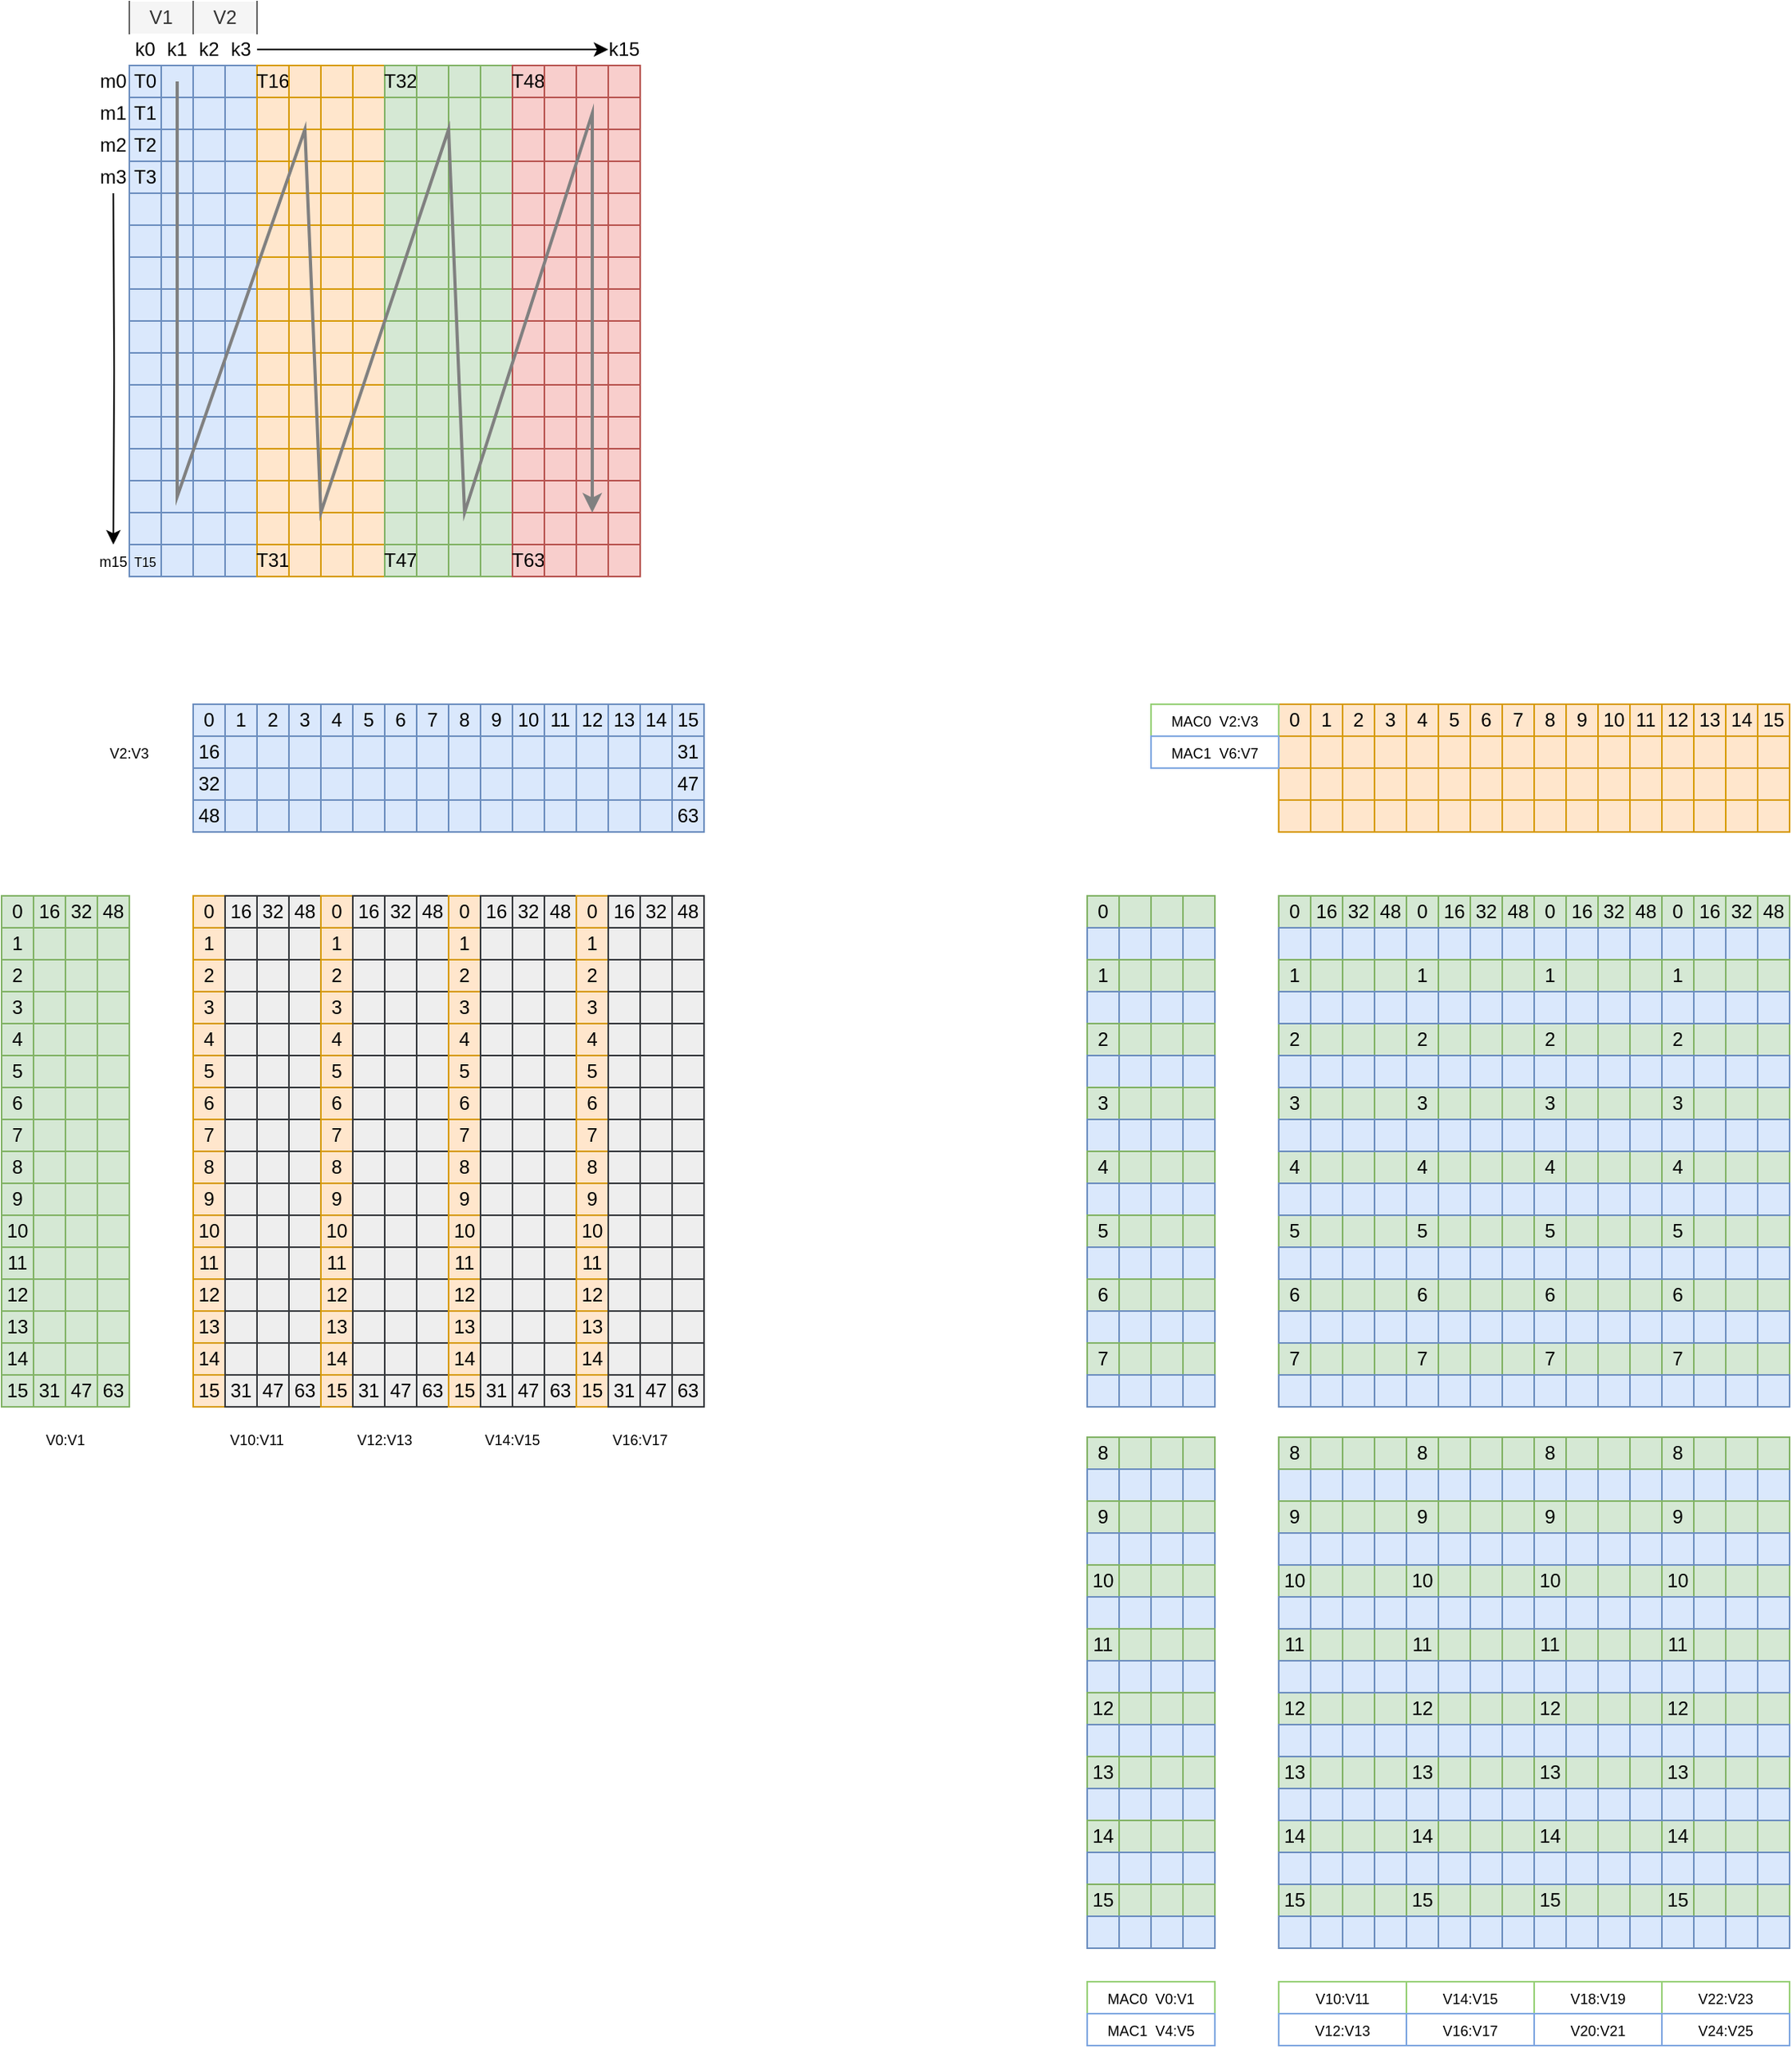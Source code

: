 <mxfile version="18.2.0" type="github"><diagram id="35EinFbRwMyjGu4cJ8Nh" name="Page-1"><mxGraphModel dx="756" dy="813" grid="1" gridSize="10" guides="1" tooltips="1" connect="1" arrows="1" fold="1" page="1" pageScale="1" pageWidth="827" pageHeight="1169" background="none" math="0" shadow="0"><root><mxCell id="0"/><mxCell id="1" parent="0"/><mxCell id="mlTDde7WmqlItRjzBf3y-60" value="" style="rounded=0;whiteSpace=wrap;html=1;fillColor=#dae8fc;strokeColor=#6c8ebf;" parent="1" vertex="1"><mxGeometry x="280" y="240" width="20" height="20" as="geometry"/></mxCell><mxCell id="mlTDde7WmqlItRjzBf3y-61" value="" style="rounded=0;whiteSpace=wrap;html=1;fillColor=#dae8fc;strokeColor=#6c8ebf;" parent="1" vertex="1"><mxGeometry x="300" y="240" width="20" height="20" as="geometry"/></mxCell><mxCell id="mlTDde7WmqlItRjzBf3y-63" value="T0" style="rounded=0;whiteSpace=wrap;html=1;fillColor=#dae8fc;strokeColor=#6c8ebf;" parent="1" vertex="1"><mxGeometry x="240" y="240" width="20" height="20" as="geometry"/></mxCell><mxCell id="mlTDde7WmqlItRjzBf3y-64" value="" style="rounded=0;whiteSpace=wrap;html=1;fillColor=#dae8fc;strokeColor=#6c8ebf;" parent="1" vertex="1"><mxGeometry x="260" y="240" width="20" height="20" as="geometry"/></mxCell><mxCell id="mlTDde7WmqlItRjzBf3y-65" value="" style="rounded=0;whiteSpace=wrap;html=1;fillColor=#dae8fc;strokeColor=#6c8ebf;" parent="1" vertex="1"><mxGeometry x="280" y="260" width="20" height="20" as="geometry"/></mxCell><mxCell id="mlTDde7WmqlItRjzBf3y-66" value="" style="rounded=0;whiteSpace=wrap;html=1;fillColor=#dae8fc;strokeColor=#6c8ebf;" parent="1" vertex="1"><mxGeometry x="300" y="260" width="20" height="20" as="geometry"/></mxCell><mxCell id="mlTDde7WmqlItRjzBf3y-67" value="T1" style="rounded=0;whiteSpace=wrap;html=1;fillColor=#dae8fc;strokeColor=#6c8ebf;" parent="1" vertex="1"><mxGeometry x="240" y="260" width="20" height="20" as="geometry"/></mxCell><mxCell id="mlTDde7WmqlItRjzBf3y-68" value="" style="rounded=0;whiteSpace=wrap;html=1;fillColor=#dae8fc;strokeColor=#6c8ebf;" parent="1" vertex="1"><mxGeometry x="260" y="260" width="20" height="20" as="geometry"/></mxCell><mxCell id="mlTDde7WmqlItRjzBf3y-69" value="" style="rounded=0;whiteSpace=wrap;html=1;fillColor=#dae8fc;strokeColor=#6c8ebf;" parent="1" vertex="1"><mxGeometry x="280" y="280" width="20" height="20" as="geometry"/></mxCell><mxCell id="mlTDde7WmqlItRjzBf3y-70" value="" style="rounded=0;whiteSpace=wrap;html=1;fillColor=#dae8fc;strokeColor=#6c8ebf;" parent="1" vertex="1"><mxGeometry x="300" y="280" width="20" height="20" as="geometry"/></mxCell><mxCell id="mlTDde7WmqlItRjzBf3y-71" value="T2" style="rounded=0;whiteSpace=wrap;html=1;fillColor=#dae8fc;strokeColor=#6c8ebf;" parent="1" vertex="1"><mxGeometry x="240" y="280" width="20" height="20" as="geometry"/></mxCell><mxCell id="mlTDde7WmqlItRjzBf3y-72" value="" style="rounded=0;whiteSpace=wrap;html=1;fillColor=#dae8fc;strokeColor=#6c8ebf;" parent="1" vertex="1"><mxGeometry x="260" y="280" width="20" height="20" as="geometry"/></mxCell><mxCell id="mlTDde7WmqlItRjzBf3y-73" value="" style="rounded=0;whiteSpace=wrap;html=1;fillColor=#dae8fc;strokeColor=#6c8ebf;" parent="1" vertex="1"><mxGeometry x="280" y="300" width="20" height="20" as="geometry"/></mxCell><mxCell id="mlTDde7WmqlItRjzBf3y-74" value="" style="rounded=0;whiteSpace=wrap;html=1;fillColor=#dae8fc;strokeColor=#6c8ebf;" parent="1" vertex="1"><mxGeometry x="300" y="300" width="20" height="20" as="geometry"/></mxCell><mxCell id="mlTDde7WmqlItRjzBf3y-75" value="T3" style="rounded=0;whiteSpace=wrap;html=1;fillColor=#dae8fc;strokeColor=#6c8ebf;" parent="1" vertex="1"><mxGeometry x="240" y="300" width="20" height="20" as="geometry"/></mxCell><mxCell id="mlTDde7WmqlItRjzBf3y-76" value="" style="rounded=0;whiteSpace=wrap;html=1;fillColor=#dae8fc;strokeColor=#6c8ebf;" parent="1" vertex="1"><mxGeometry x="260" y="300" width="20" height="20" as="geometry"/></mxCell><mxCell id="mlTDde7WmqlItRjzBf3y-77" value="" style="rounded=0;whiteSpace=wrap;html=1;fillColor=#dae8fc;strokeColor=#6c8ebf;" parent="1" vertex="1"><mxGeometry x="280" y="320" width="20" height="20" as="geometry"/></mxCell><mxCell id="mlTDde7WmqlItRjzBf3y-78" value="" style="rounded=0;whiteSpace=wrap;html=1;fillColor=#dae8fc;strokeColor=#6c8ebf;" parent="1" vertex="1"><mxGeometry x="300" y="320" width="20" height="20" as="geometry"/></mxCell><mxCell id="mlTDde7WmqlItRjzBf3y-79" value="" style="rounded=0;whiteSpace=wrap;html=1;fillColor=#dae8fc;strokeColor=#6c8ebf;" parent="1" vertex="1"><mxGeometry x="240" y="320" width="20" height="20" as="geometry"/></mxCell><mxCell id="mlTDde7WmqlItRjzBf3y-80" value="" style="rounded=0;whiteSpace=wrap;html=1;fillColor=#dae8fc;strokeColor=#6c8ebf;" parent="1" vertex="1"><mxGeometry x="260" y="320" width="20" height="20" as="geometry"/></mxCell><mxCell id="mlTDde7WmqlItRjzBf3y-81" value="" style="rounded=0;whiteSpace=wrap;html=1;fillColor=#dae8fc;strokeColor=#6c8ebf;" parent="1" vertex="1"><mxGeometry x="280" y="340" width="20" height="20" as="geometry"/></mxCell><mxCell id="mlTDde7WmqlItRjzBf3y-82" value="" style="rounded=0;whiteSpace=wrap;html=1;fillColor=#dae8fc;strokeColor=#6c8ebf;" parent="1" vertex="1"><mxGeometry x="300" y="340" width="20" height="20" as="geometry"/></mxCell><mxCell id="mlTDde7WmqlItRjzBf3y-83" value="" style="rounded=0;whiteSpace=wrap;html=1;fillColor=#dae8fc;strokeColor=#6c8ebf;" parent="1" vertex="1"><mxGeometry x="240" y="340" width="20" height="20" as="geometry"/></mxCell><mxCell id="mlTDde7WmqlItRjzBf3y-84" value="" style="rounded=0;whiteSpace=wrap;html=1;fillColor=#dae8fc;strokeColor=#6c8ebf;" parent="1" vertex="1"><mxGeometry x="260" y="340" width="20" height="20" as="geometry"/></mxCell><mxCell id="mlTDde7WmqlItRjzBf3y-85" value="" style="rounded=0;whiteSpace=wrap;html=1;fillColor=#dae8fc;strokeColor=#6c8ebf;" parent="1" vertex="1"><mxGeometry x="280" y="360" width="20" height="20" as="geometry"/></mxCell><mxCell id="mlTDde7WmqlItRjzBf3y-86" value="" style="rounded=0;whiteSpace=wrap;html=1;fillColor=#dae8fc;strokeColor=#6c8ebf;" parent="1" vertex="1"><mxGeometry x="300" y="360" width="20" height="20" as="geometry"/></mxCell><mxCell id="mlTDde7WmqlItRjzBf3y-87" value="" style="rounded=0;whiteSpace=wrap;html=1;fillColor=#dae8fc;strokeColor=#6c8ebf;" parent="1" vertex="1"><mxGeometry x="240" y="360" width="20" height="20" as="geometry"/></mxCell><mxCell id="mlTDde7WmqlItRjzBf3y-88" value="" style="rounded=0;whiteSpace=wrap;html=1;fillColor=#dae8fc;strokeColor=#6c8ebf;" parent="1" vertex="1"><mxGeometry x="260" y="360" width="20" height="20" as="geometry"/></mxCell><mxCell id="mlTDde7WmqlItRjzBf3y-89" value="" style="rounded=0;whiteSpace=wrap;html=1;fillColor=#dae8fc;strokeColor=#6c8ebf;" parent="1" vertex="1"><mxGeometry x="280" y="380" width="20" height="20" as="geometry"/></mxCell><mxCell id="mlTDde7WmqlItRjzBf3y-90" value="" style="rounded=0;whiteSpace=wrap;html=1;fillColor=#dae8fc;strokeColor=#6c8ebf;" parent="1" vertex="1"><mxGeometry x="300" y="380" width="20" height="20" as="geometry"/></mxCell><mxCell id="mlTDde7WmqlItRjzBf3y-91" value="" style="rounded=0;whiteSpace=wrap;html=1;fillColor=#dae8fc;strokeColor=#6c8ebf;" parent="1" vertex="1"><mxGeometry x="240" y="380" width="20" height="20" as="geometry"/></mxCell><mxCell id="mlTDde7WmqlItRjzBf3y-92" value="" style="rounded=0;whiteSpace=wrap;html=1;fillColor=#dae8fc;strokeColor=#6c8ebf;" parent="1" vertex="1"><mxGeometry x="260" y="380" width="20" height="20" as="geometry"/></mxCell><mxCell id="mlTDde7WmqlItRjzBf3y-93" value="" style="rounded=0;whiteSpace=wrap;html=1;fillColor=#dae8fc;strokeColor=#6c8ebf;" parent="1" vertex="1"><mxGeometry x="280" y="400" width="20" height="20" as="geometry"/></mxCell><mxCell id="mlTDde7WmqlItRjzBf3y-94" value="" style="rounded=0;whiteSpace=wrap;html=1;fillColor=#dae8fc;strokeColor=#6c8ebf;" parent="1" vertex="1"><mxGeometry x="300" y="400" width="20" height="20" as="geometry"/></mxCell><mxCell id="mlTDde7WmqlItRjzBf3y-95" value="" style="rounded=0;whiteSpace=wrap;html=1;fillColor=#dae8fc;strokeColor=#6c8ebf;" parent="1" vertex="1"><mxGeometry x="240" y="400" width="20" height="20" as="geometry"/></mxCell><mxCell id="mlTDde7WmqlItRjzBf3y-96" value="" style="rounded=0;whiteSpace=wrap;html=1;fillColor=#dae8fc;strokeColor=#6c8ebf;" parent="1" vertex="1"><mxGeometry x="260" y="400" width="20" height="20" as="geometry"/></mxCell><mxCell id="mlTDde7WmqlItRjzBf3y-97" value="" style="rounded=0;whiteSpace=wrap;html=1;fillColor=#dae8fc;strokeColor=#6c8ebf;" parent="1" vertex="1"><mxGeometry x="280" y="420" width="20" height="20" as="geometry"/></mxCell><mxCell id="mlTDde7WmqlItRjzBf3y-98" value="" style="rounded=0;whiteSpace=wrap;html=1;fillColor=#dae8fc;strokeColor=#6c8ebf;" parent="1" vertex="1"><mxGeometry x="300" y="420" width="20" height="20" as="geometry"/></mxCell><mxCell id="mlTDde7WmqlItRjzBf3y-99" value="" style="rounded=0;whiteSpace=wrap;html=1;fillColor=#dae8fc;strokeColor=#6c8ebf;" parent="1" vertex="1"><mxGeometry x="240" y="420" width="20" height="20" as="geometry"/></mxCell><mxCell id="mlTDde7WmqlItRjzBf3y-100" value="" style="rounded=0;whiteSpace=wrap;html=1;fillColor=#dae8fc;strokeColor=#6c8ebf;" parent="1" vertex="1"><mxGeometry x="260" y="420" width="20" height="20" as="geometry"/></mxCell><mxCell id="mlTDde7WmqlItRjzBf3y-101" value="" style="rounded=0;whiteSpace=wrap;html=1;fillColor=#dae8fc;strokeColor=#6c8ebf;" parent="1" vertex="1"><mxGeometry x="280" y="440" width="20" height="20" as="geometry"/></mxCell><mxCell id="mlTDde7WmqlItRjzBf3y-102" value="" style="rounded=0;whiteSpace=wrap;html=1;fillColor=#dae8fc;strokeColor=#6c8ebf;" parent="1" vertex="1"><mxGeometry x="300" y="440" width="20" height="20" as="geometry"/></mxCell><mxCell id="mlTDde7WmqlItRjzBf3y-103" value="" style="rounded=0;whiteSpace=wrap;html=1;fillColor=#dae8fc;strokeColor=#6c8ebf;" parent="1" vertex="1"><mxGeometry x="240" y="440" width="20" height="20" as="geometry"/></mxCell><mxCell id="mlTDde7WmqlItRjzBf3y-104" value="" style="rounded=0;whiteSpace=wrap;html=1;fillColor=#dae8fc;strokeColor=#6c8ebf;" parent="1" vertex="1"><mxGeometry x="260" y="440" width="20" height="20" as="geometry"/></mxCell><mxCell id="mlTDde7WmqlItRjzBf3y-105" value="" style="rounded=0;whiteSpace=wrap;html=1;fillColor=#dae8fc;strokeColor=#6c8ebf;" parent="1" vertex="1"><mxGeometry x="280" y="460" width="20" height="20" as="geometry"/></mxCell><mxCell id="mlTDde7WmqlItRjzBf3y-106" value="" style="rounded=0;whiteSpace=wrap;html=1;fillColor=#dae8fc;strokeColor=#6c8ebf;" parent="1" vertex="1"><mxGeometry x="300" y="460" width="20" height="20" as="geometry"/></mxCell><mxCell id="mlTDde7WmqlItRjzBf3y-107" value="" style="rounded=0;whiteSpace=wrap;html=1;fillColor=#dae8fc;strokeColor=#6c8ebf;" parent="1" vertex="1"><mxGeometry x="240" y="460" width="20" height="20" as="geometry"/></mxCell><mxCell id="mlTDde7WmqlItRjzBf3y-108" value="" style="rounded=0;whiteSpace=wrap;html=1;fillColor=#dae8fc;strokeColor=#6c8ebf;" parent="1" vertex="1"><mxGeometry x="260" y="460" width="20" height="20" as="geometry"/></mxCell><mxCell id="mlTDde7WmqlItRjzBf3y-109" value="" style="rounded=0;whiteSpace=wrap;html=1;fillColor=#dae8fc;strokeColor=#6c8ebf;" parent="1" vertex="1"><mxGeometry x="280" y="480" width="20" height="20" as="geometry"/></mxCell><mxCell id="mlTDde7WmqlItRjzBf3y-110" value="" style="rounded=0;whiteSpace=wrap;html=1;fillColor=#dae8fc;strokeColor=#6c8ebf;" parent="1" vertex="1"><mxGeometry x="300" y="480" width="20" height="20" as="geometry"/></mxCell><mxCell id="mlTDde7WmqlItRjzBf3y-111" value="" style="rounded=0;whiteSpace=wrap;html=1;fillColor=#dae8fc;strokeColor=#6c8ebf;" parent="1" vertex="1"><mxGeometry x="240" y="480" width="20" height="20" as="geometry"/></mxCell><mxCell id="mlTDde7WmqlItRjzBf3y-112" value="" style="rounded=0;whiteSpace=wrap;html=1;fillColor=#dae8fc;strokeColor=#6c8ebf;" parent="1" vertex="1"><mxGeometry x="260" y="480" width="20" height="20" as="geometry"/></mxCell><mxCell id="mlTDde7WmqlItRjzBf3y-113" value="" style="rounded=0;whiteSpace=wrap;html=1;fillColor=#dae8fc;strokeColor=#6c8ebf;" parent="1" vertex="1"><mxGeometry x="280" y="500" width="20" height="20" as="geometry"/></mxCell><mxCell id="mlTDde7WmqlItRjzBf3y-114" value="" style="rounded=0;whiteSpace=wrap;html=1;fillColor=#dae8fc;strokeColor=#6c8ebf;" parent="1" vertex="1"><mxGeometry x="300" y="500" width="20" height="20" as="geometry"/></mxCell><mxCell id="mlTDde7WmqlItRjzBf3y-115" value="" style="rounded=0;whiteSpace=wrap;html=1;fillColor=#dae8fc;strokeColor=#6c8ebf;" parent="1" vertex="1"><mxGeometry x="240" y="500" width="20" height="20" as="geometry"/></mxCell><mxCell id="mlTDde7WmqlItRjzBf3y-116" value="" style="rounded=0;whiteSpace=wrap;html=1;fillColor=#dae8fc;strokeColor=#6c8ebf;" parent="1" vertex="1"><mxGeometry x="260" y="500" width="20" height="20" as="geometry"/></mxCell><mxCell id="mlTDde7WmqlItRjzBf3y-117" value="" style="rounded=0;whiteSpace=wrap;html=1;fillColor=#dae8fc;strokeColor=#6c8ebf;" parent="1" vertex="1"><mxGeometry x="280" y="520" width="20" height="20" as="geometry"/></mxCell><mxCell id="mlTDde7WmqlItRjzBf3y-118" value="" style="rounded=0;whiteSpace=wrap;html=1;fillColor=#dae8fc;strokeColor=#6c8ebf;" parent="1" vertex="1"><mxGeometry x="300" y="520" width="20" height="20" as="geometry"/></mxCell><mxCell id="mlTDde7WmqlItRjzBf3y-119" value="" style="rounded=0;whiteSpace=wrap;html=1;fillColor=#dae8fc;strokeColor=#6c8ebf;" parent="1" vertex="1"><mxGeometry x="240" y="520" width="20" height="20" as="geometry"/></mxCell><mxCell id="mlTDde7WmqlItRjzBf3y-120" value="" style="rounded=0;whiteSpace=wrap;html=1;fillColor=#dae8fc;strokeColor=#6c8ebf;" parent="1" vertex="1"><mxGeometry x="260" y="520" width="20" height="20" as="geometry"/></mxCell><mxCell id="mlTDde7WmqlItRjzBf3y-121" value="" style="rounded=0;whiteSpace=wrap;html=1;fillColor=#dae8fc;strokeColor=#6c8ebf;" parent="1" vertex="1"><mxGeometry x="280" y="540" width="20" height="20" as="geometry"/></mxCell><mxCell id="mlTDde7WmqlItRjzBf3y-122" value="" style="rounded=0;whiteSpace=wrap;html=1;fillColor=#dae8fc;strokeColor=#6c8ebf;" parent="1" vertex="1"><mxGeometry x="300" y="540" width="20" height="20" as="geometry"/></mxCell><mxCell id="mlTDde7WmqlItRjzBf3y-123" value="&lt;p&gt;&lt;font style=&quot;font-size: 8px;&quot;&gt;T15&lt;/font&gt;&lt;/p&gt;" style="rounded=0;whiteSpace=wrap;html=1;fillColor=#dae8fc;strokeColor=#6c8ebf;" parent="1" vertex="1"><mxGeometry x="240" y="540" width="20" height="20" as="geometry"/></mxCell><mxCell id="mlTDde7WmqlItRjzBf3y-124" value="" style="rounded=0;whiteSpace=wrap;html=1;fillColor=#dae8fc;strokeColor=#6c8ebf;" parent="1" vertex="1"><mxGeometry x="260" y="540" width="20" height="20" as="geometry"/></mxCell><mxCell id="mlTDde7WmqlItRjzBf3y-128" value="" style="edgeStyle=orthogonalEdgeStyle;rounded=0;orthogonalLoop=1;jettySize=auto;html=1;" parent="1" target="mlTDde7WmqlItRjzBf3y-127" edge="1"><mxGeometry relative="1" as="geometry"><mxPoint x="230" y="320" as="sourcePoint"/></mxGeometry></mxCell><mxCell id="mlTDde7WmqlItRjzBf3y-125" value="m0" style="text;html=1;strokeColor=none;fillColor=none;align=center;verticalAlign=middle;whiteSpace=wrap;rounded=0;" parent="1" vertex="1"><mxGeometry x="220" y="240" width="20" height="20" as="geometry"/></mxCell><mxCell id="mlTDde7WmqlItRjzBf3y-127" value="&lt;font style=&quot;font-size: 9px;&quot;&gt;m15&lt;/font&gt;" style="text;html=1;strokeColor=none;fillColor=none;align=center;verticalAlign=middle;whiteSpace=wrap;rounded=0;" parent="1" vertex="1"><mxGeometry x="220" y="540" width="20" height="20" as="geometry"/></mxCell><mxCell id="mlTDde7WmqlItRjzBf3y-132" value="" style="edgeStyle=orthogonalEdgeStyle;rounded=0;orthogonalLoop=1;jettySize=auto;html=1;fontSize=9;" parent="1" edge="1"><mxGeometry relative="1" as="geometry"><mxPoint x="320" y="230" as="sourcePoint"/><mxPoint x="540" y="230" as="targetPoint"/></mxGeometry></mxCell><mxCell id="mlTDde7WmqlItRjzBf3y-129" value="k0" style="text;html=1;strokeColor=none;fillColor=none;align=center;verticalAlign=middle;whiteSpace=wrap;rounded=0;" parent="1" vertex="1"><mxGeometry x="240" y="220" width="20" height="20" as="geometry"/></mxCell><mxCell id="mlTDde7WmqlItRjzBf3y-134" value="" style="rounded=0;whiteSpace=wrap;html=1;fillColor=#ffe6cc;strokeColor=#d79b00;" parent="1" vertex="1"><mxGeometry x="360" y="240" width="20" height="20" as="geometry"/></mxCell><mxCell id="mlTDde7WmqlItRjzBf3y-135" value="" style="rounded=0;whiteSpace=wrap;html=1;fillColor=#ffe6cc;strokeColor=#d79b00;" parent="1" vertex="1"><mxGeometry x="380" y="240" width="20" height="20" as="geometry"/></mxCell><mxCell id="mlTDde7WmqlItRjzBf3y-136" value="" style="rounded=0;whiteSpace=wrap;html=1;fillColor=#ffe6cc;strokeColor=#d79b00;" parent="1" vertex="1"><mxGeometry x="320" y="240" width="20" height="20" as="geometry"/></mxCell><mxCell id="mlTDde7WmqlItRjzBf3y-137" value="" style="rounded=0;whiteSpace=wrap;html=1;fillColor=#ffe6cc;strokeColor=#d79b00;" parent="1" vertex="1"><mxGeometry x="340" y="240" width="20" height="20" as="geometry"/></mxCell><mxCell id="mlTDde7WmqlItRjzBf3y-138" value="" style="rounded=0;whiteSpace=wrap;html=1;fillColor=#ffe6cc;strokeColor=#d79b00;" parent="1" vertex="1"><mxGeometry x="360" y="260" width="20" height="20" as="geometry"/></mxCell><mxCell id="mlTDde7WmqlItRjzBf3y-139" value="" style="rounded=0;whiteSpace=wrap;html=1;fillColor=#ffe6cc;strokeColor=#d79b00;" parent="1" vertex="1"><mxGeometry x="380" y="260" width="20" height="20" as="geometry"/></mxCell><mxCell id="mlTDde7WmqlItRjzBf3y-140" value="" style="rounded=0;whiteSpace=wrap;html=1;fillColor=#ffe6cc;strokeColor=#d79b00;" parent="1" vertex="1"><mxGeometry x="320" y="260" width="20" height="20" as="geometry"/></mxCell><mxCell id="mlTDde7WmqlItRjzBf3y-141" value="" style="rounded=0;whiteSpace=wrap;html=1;fillColor=#ffe6cc;strokeColor=#d79b00;" parent="1" vertex="1"><mxGeometry x="340" y="260" width="20" height="20" as="geometry"/></mxCell><mxCell id="mlTDde7WmqlItRjzBf3y-142" value="" style="rounded=0;whiteSpace=wrap;html=1;fillColor=#ffe6cc;strokeColor=#d79b00;" parent="1" vertex="1"><mxGeometry x="360" y="280" width="20" height="20" as="geometry"/></mxCell><mxCell id="mlTDde7WmqlItRjzBf3y-143" value="" style="rounded=0;whiteSpace=wrap;html=1;fillColor=#ffe6cc;strokeColor=#d79b00;" parent="1" vertex="1"><mxGeometry x="380" y="280" width="20" height="20" as="geometry"/></mxCell><mxCell id="mlTDde7WmqlItRjzBf3y-144" value="" style="rounded=0;whiteSpace=wrap;html=1;fillColor=#ffe6cc;strokeColor=#d79b00;" parent="1" vertex="1"><mxGeometry x="320" y="280" width="20" height="20" as="geometry"/></mxCell><mxCell id="mlTDde7WmqlItRjzBf3y-145" value="" style="rounded=0;whiteSpace=wrap;html=1;fillColor=#ffe6cc;strokeColor=#d79b00;" parent="1" vertex="1"><mxGeometry x="340" y="280" width="20" height="20" as="geometry"/></mxCell><mxCell id="mlTDde7WmqlItRjzBf3y-146" value="" style="rounded=0;whiteSpace=wrap;html=1;fillColor=#ffe6cc;strokeColor=#d79b00;" parent="1" vertex="1"><mxGeometry x="360" y="300" width="20" height="20" as="geometry"/></mxCell><mxCell id="mlTDde7WmqlItRjzBf3y-147" value="" style="rounded=0;whiteSpace=wrap;html=1;fillColor=#ffe6cc;strokeColor=#d79b00;" parent="1" vertex="1"><mxGeometry x="380" y="300" width="20" height="20" as="geometry"/></mxCell><mxCell id="mlTDde7WmqlItRjzBf3y-148" value="" style="rounded=0;whiteSpace=wrap;html=1;fillColor=#ffe6cc;strokeColor=#d79b00;" parent="1" vertex="1"><mxGeometry x="320" y="300" width="20" height="20" as="geometry"/></mxCell><mxCell id="mlTDde7WmqlItRjzBf3y-149" value="" style="rounded=0;whiteSpace=wrap;html=1;fillColor=#ffe6cc;strokeColor=#d79b00;" parent="1" vertex="1"><mxGeometry x="340" y="300" width="20" height="20" as="geometry"/></mxCell><mxCell id="mlTDde7WmqlItRjzBf3y-150" value="" style="rounded=0;whiteSpace=wrap;html=1;fillColor=#ffe6cc;strokeColor=#d79b00;" parent="1" vertex="1"><mxGeometry x="360" y="320" width="20" height="20" as="geometry"/></mxCell><mxCell id="mlTDde7WmqlItRjzBf3y-151" value="" style="rounded=0;whiteSpace=wrap;html=1;fillColor=#ffe6cc;strokeColor=#d79b00;" parent="1" vertex="1"><mxGeometry x="380" y="320" width="20" height="20" as="geometry"/></mxCell><mxCell id="mlTDde7WmqlItRjzBf3y-152" value="" style="rounded=0;whiteSpace=wrap;html=1;fillColor=#ffe6cc;strokeColor=#d79b00;" parent="1" vertex="1"><mxGeometry x="320" y="320" width="20" height="20" as="geometry"/></mxCell><mxCell id="mlTDde7WmqlItRjzBf3y-153" value="" style="rounded=0;whiteSpace=wrap;html=1;fillColor=#ffe6cc;strokeColor=#d79b00;" parent="1" vertex="1"><mxGeometry x="340" y="320" width="20" height="20" as="geometry"/></mxCell><mxCell id="mlTDde7WmqlItRjzBf3y-154" value="" style="rounded=0;whiteSpace=wrap;html=1;fillColor=#ffe6cc;strokeColor=#d79b00;" parent="1" vertex="1"><mxGeometry x="360" y="340" width="20" height="20" as="geometry"/></mxCell><mxCell id="mlTDde7WmqlItRjzBf3y-155" value="" style="rounded=0;whiteSpace=wrap;html=1;fillColor=#ffe6cc;strokeColor=#d79b00;" parent="1" vertex="1"><mxGeometry x="380" y="340" width="20" height="20" as="geometry"/></mxCell><mxCell id="mlTDde7WmqlItRjzBf3y-156" value="" style="rounded=0;whiteSpace=wrap;html=1;fillColor=#ffe6cc;strokeColor=#d79b00;" parent="1" vertex="1"><mxGeometry x="320" y="340" width="20" height="20" as="geometry"/></mxCell><mxCell id="mlTDde7WmqlItRjzBf3y-157" value="" style="rounded=0;whiteSpace=wrap;html=1;fillColor=#ffe6cc;strokeColor=#d79b00;" parent="1" vertex="1"><mxGeometry x="340" y="340" width="20" height="20" as="geometry"/></mxCell><mxCell id="mlTDde7WmqlItRjzBf3y-158" value="" style="rounded=0;whiteSpace=wrap;html=1;fillColor=#ffe6cc;strokeColor=#d79b00;" parent="1" vertex="1"><mxGeometry x="360" y="360" width="20" height="20" as="geometry"/></mxCell><mxCell id="mlTDde7WmqlItRjzBf3y-159" value="" style="rounded=0;whiteSpace=wrap;html=1;fillColor=#ffe6cc;strokeColor=#d79b00;" parent="1" vertex="1"><mxGeometry x="380" y="360" width="20" height="20" as="geometry"/></mxCell><mxCell id="mlTDde7WmqlItRjzBf3y-160" value="" style="rounded=0;whiteSpace=wrap;html=1;fillColor=#ffe6cc;strokeColor=#d79b00;" parent="1" vertex="1"><mxGeometry x="320" y="360" width="20" height="20" as="geometry"/></mxCell><mxCell id="mlTDde7WmqlItRjzBf3y-161" value="" style="rounded=0;whiteSpace=wrap;html=1;fillColor=#ffe6cc;strokeColor=#d79b00;" parent="1" vertex="1"><mxGeometry x="340" y="360" width="20" height="20" as="geometry"/></mxCell><mxCell id="mlTDde7WmqlItRjzBf3y-162" value="" style="rounded=0;whiteSpace=wrap;html=1;fillColor=#ffe6cc;strokeColor=#d79b00;" parent="1" vertex="1"><mxGeometry x="360" y="380" width="20" height="20" as="geometry"/></mxCell><mxCell id="mlTDde7WmqlItRjzBf3y-163" value="" style="rounded=0;whiteSpace=wrap;html=1;fillColor=#ffe6cc;strokeColor=#d79b00;" parent="1" vertex="1"><mxGeometry x="380" y="380" width="20" height="20" as="geometry"/></mxCell><mxCell id="mlTDde7WmqlItRjzBf3y-164" value="" style="rounded=0;whiteSpace=wrap;html=1;fillColor=#ffe6cc;strokeColor=#d79b00;" parent="1" vertex="1"><mxGeometry x="320" y="380" width="20" height="20" as="geometry"/></mxCell><mxCell id="mlTDde7WmqlItRjzBf3y-165" value="" style="rounded=0;whiteSpace=wrap;html=1;fillColor=#ffe6cc;strokeColor=#d79b00;" parent="1" vertex="1"><mxGeometry x="340" y="380" width="20" height="20" as="geometry"/></mxCell><mxCell id="mlTDde7WmqlItRjzBf3y-166" value="" style="rounded=0;whiteSpace=wrap;html=1;fillColor=#ffe6cc;strokeColor=#d79b00;" parent="1" vertex="1"><mxGeometry x="360" y="400" width="20" height="20" as="geometry"/></mxCell><mxCell id="mlTDde7WmqlItRjzBf3y-167" value="" style="rounded=0;whiteSpace=wrap;html=1;fillColor=#ffe6cc;strokeColor=#d79b00;" parent="1" vertex="1"><mxGeometry x="380" y="400" width="20" height="20" as="geometry"/></mxCell><mxCell id="mlTDde7WmqlItRjzBf3y-168" value="" style="rounded=0;whiteSpace=wrap;html=1;fillColor=#ffe6cc;strokeColor=#d79b00;" parent="1" vertex="1"><mxGeometry x="320" y="400" width="20" height="20" as="geometry"/></mxCell><mxCell id="mlTDde7WmqlItRjzBf3y-169" value="" style="rounded=0;whiteSpace=wrap;html=1;fillColor=#ffe6cc;strokeColor=#d79b00;" parent="1" vertex="1"><mxGeometry x="340" y="400" width="20" height="20" as="geometry"/></mxCell><mxCell id="mlTDde7WmqlItRjzBf3y-170" value="" style="rounded=0;whiteSpace=wrap;html=1;fillColor=#ffe6cc;strokeColor=#d79b00;" parent="1" vertex="1"><mxGeometry x="360" y="420" width="20" height="20" as="geometry"/></mxCell><mxCell id="mlTDde7WmqlItRjzBf3y-171" value="" style="rounded=0;whiteSpace=wrap;html=1;fillColor=#ffe6cc;strokeColor=#d79b00;" parent="1" vertex="1"><mxGeometry x="380" y="420" width="20" height="20" as="geometry"/></mxCell><mxCell id="mlTDde7WmqlItRjzBf3y-172" value="" style="rounded=0;whiteSpace=wrap;html=1;fillColor=#ffe6cc;strokeColor=#d79b00;" parent="1" vertex="1"><mxGeometry x="320" y="420" width="20" height="20" as="geometry"/></mxCell><mxCell id="mlTDde7WmqlItRjzBf3y-173" value="" style="rounded=0;whiteSpace=wrap;html=1;fillColor=#ffe6cc;strokeColor=#d79b00;" parent="1" vertex="1"><mxGeometry x="340" y="420" width="20" height="20" as="geometry"/></mxCell><mxCell id="mlTDde7WmqlItRjzBf3y-174" value="" style="rounded=0;whiteSpace=wrap;html=1;fillColor=#ffe6cc;strokeColor=#d79b00;" parent="1" vertex="1"><mxGeometry x="360" y="440" width="20" height="20" as="geometry"/></mxCell><mxCell id="mlTDde7WmqlItRjzBf3y-175" value="" style="rounded=0;whiteSpace=wrap;html=1;fillColor=#ffe6cc;strokeColor=#d79b00;" parent="1" vertex="1"><mxGeometry x="380" y="440" width="20" height="20" as="geometry"/></mxCell><mxCell id="mlTDde7WmqlItRjzBf3y-176" value="" style="rounded=0;whiteSpace=wrap;html=1;fillColor=#ffe6cc;strokeColor=#d79b00;" parent="1" vertex="1"><mxGeometry x="320" y="440" width="20" height="20" as="geometry"/></mxCell><mxCell id="mlTDde7WmqlItRjzBf3y-177" value="" style="rounded=0;whiteSpace=wrap;html=1;fillColor=#ffe6cc;strokeColor=#d79b00;" parent="1" vertex="1"><mxGeometry x="340" y="440" width="20" height="20" as="geometry"/></mxCell><mxCell id="mlTDde7WmqlItRjzBf3y-178" value="" style="rounded=0;whiteSpace=wrap;html=1;fillColor=#ffe6cc;strokeColor=#d79b00;" parent="1" vertex="1"><mxGeometry x="360" y="460" width="20" height="20" as="geometry"/></mxCell><mxCell id="mlTDde7WmqlItRjzBf3y-179" value="" style="rounded=0;whiteSpace=wrap;html=1;fillColor=#ffe6cc;strokeColor=#d79b00;" parent="1" vertex="1"><mxGeometry x="380" y="460" width="20" height="20" as="geometry"/></mxCell><mxCell id="mlTDde7WmqlItRjzBf3y-180" value="" style="rounded=0;whiteSpace=wrap;html=1;fillColor=#ffe6cc;strokeColor=#d79b00;" parent="1" vertex="1"><mxGeometry x="320" y="460" width="20" height="20" as="geometry"/></mxCell><mxCell id="mlTDde7WmqlItRjzBf3y-181" value="" style="rounded=0;whiteSpace=wrap;html=1;fillColor=#ffe6cc;strokeColor=#d79b00;" parent="1" vertex="1"><mxGeometry x="340" y="460" width="20" height="20" as="geometry"/></mxCell><mxCell id="mlTDde7WmqlItRjzBf3y-182" value="" style="rounded=0;whiteSpace=wrap;html=1;fillColor=#ffe6cc;strokeColor=#d79b00;" parent="1" vertex="1"><mxGeometry x="360" y="480" width="20" height="20" as="geometry"/></mxCell><mxCell id="mlTDde7WmqlItRjzBf3y-183" value="" style="rounded=0;whiteSpace=wrap;html=1;fillColor=#ffe6cc;strokeColor=#d79b00;" parent="1" vertex="1"><mxGeometry x="380" y="480" width="20" height="20" as="geometry"/></mxCell><mxCell id="mlTDde7WmqlItRjzBf3y-184" value="" style="rounded=0;whiteSpace=wrap;html=1;fillColor=#ffe6cc;strokeColor=#d79b00;" parent="1" vertex="1"><mxGeometry x="320" y="480" width="20" height="20" as="geometry"/></mxCell><mxCell id="mlTDde7WmqlItRjzBf3y-185" value="" style="rounded=0;whiteSpace=wrap;html=1;fillColor=#ffe6cc;strokeColor=#d79b00;" parent="1" vertex="1"><mxGeometry x="340" y="480" width="20" height="20" as="geometry"/></mxCell><mxCell id="mlTDde7WmqlItRjzBf3y-186" value="" style="rounded=0;whiteSpace=wrap;html=1;fillColor=#ffe6cc;strokeColor=#d79b00;" parent="1" vertex="1"><mxGeometry x="360" y="500" width="20" height="20" as="geometry"/></mxCell><mxCell id="mlTDde7WmqlItRjzBf3y-187" value="" style="rounded=0;whiteSpace=wrap;html=1;fillColor=#ffe6cc;strokeColor=#d79b00;" parent="1" vertex="1"><mxGeometry x="380" y="500" width="20" height="20" as="geometry"/></mxCell><mxCell id="mlTDde7WmqlItRjzBf3y-188" value="" style="rounded=0;whiteSpace=wrap;html=1;fillColor=#ffe6cc;strokeColor=#d79b00;" parent="1" vertex="1"><mxGeometry x="320" y="500" width="20" height="20" as="geometry"/></mxCell><mxCell id="mlTDde7WmqlItRjzBf3y-189" value="" style="rounded=0;whiteSpace=wrap;html=1;fillColor=#ffe6cc;strokeColor=#d79b00;" parent="1" vertex="1"><mxGeometry x="340" y="500" width="20" height="20" as="geometry"/></mxCell><mxCell id="mlTDde7WmqlItRjzBf3y-190" value="" style="rounded=0;whiteSpace=wrap;html=1;fillColor=#ffe6cc;strokeColor=#d79b00;" parent="1" vertex="1"><mxGeometry x="360" y="520" width="20" height="20" as="geometry"/></mxCell><mxCell id="mlTDde7WmqlItRjzBf3y-191" value="" style="rounded=0;whiteSpace=wrap;html=1;fillColor=#ffe6cc;strokeColor=#d79b00;" parent="1" vertex="1"><mxGeometry x="380" y="520" width="20" height="20" as="geometry"/></mxCell><mxCell id="mlTDde7WmqlItRjzBf3y-192" value="" style="rounded=0;whiteSpace=wrap;html=1;fillColor=#ffe6cc;strokeColor=#d79b00;" parent="1" vertex="1"><mxGeometry x="320" y="520" width="20" height="20" as="geometry"/></mxCell><mxCell id="mlTDde7WmqlItRjzBf3y-193" value="" style="rounded=0;whiteSpace=wrap;html=1;fillColor=#ffe6cc;strokeColor=#d79b00;" parent="1" vertex="1"><mxGeometry x="340" y="520" width="20" height="20" as="geometry"/></mxCell><mxCell id="mlTDde7WmqlItRjzBf3y-194" value="" style="rounded=0;whiteSpace=wrap;html=1;fillColor=#ffe6cc;strokeColor=#d79b00;" parent="1" vertex="1"><mxGeometry x="360" y="540" width="20" height="20" as="geometry"/></mxCell><mxCell id="mlTDde7WmqlItRjzBf3y-195" value="" style="rounded=0;whiteSpace=wrap;html=1;fillColor=#ffe6cc;strokeColor=#d79b00;" parent="1" vertex="1"><mxGeometry x="380" y="540" width="20" height="20" as="geometry"/></mxCell><mxCell id="mlTDde7WmqlItRjzBf3y-196" value="" style="rounded=0;whiteSpace=wrap;html=1;fillColor=#ffe6cc;strokeColor=#d79b00;" parent="1" vertex="1"><mxGeometry x="320" y="540" width="20" height="20" as="geometry"/></mxCell><mxCell id="mlTDde7WmqlItRjzBf3y-197" value="" style="rounded=0;whiteSpace=wrap;html=1;fillColor=#ffe6cc;strokeColor=#d79b00;" parent="1" vertex="1"><mxGeometry x="340" y="540" width="20" height="20" as="geometry"/></mxCell><mxCell id="mlTDde7WmqlItRjzBf3y-198" value="" style="rounded=0;whiteSpace=wrap;html=1;fillColor=#ffe6cc;strokeColor=#d79b00;" parent="1" vertex="1"><mxGeometry x="360" y="240" width="20" height="20" as="geometry"/></mxCell><mxCell id="mlTDde7WmqlItRjzBf3y-199" value="" style="rounded=0;whiteSpace=wrap;html=1;fillColor=#ffe6cc;strokeColor=#d79b00;" parent="1" vertex="1"><mxGeometry x="380" y="240" width="20" height="20" as="geometry"/></mxCell><mxCell id="mlTDde7WmqlItRjzBf3y-200" value="T16" style="rounded=0;whiteSpace=wrap;html=1;fillColor=#ffe6cc;strokeColor=#d79b00;" parent="1" vertex="1"><mxGeometry x="320" y="240" width="20" height="20" as="geometry"/></mxCell><mxCell id="mlTDde7WmqlItRjzBf3y-201" value="" style="rounded=0;whiteSpace=wrap;html=1;fillColor=#ffe6cc;strokeColor=#d79b00;" parent="1" vertex="1"><mxGeometry x="340" y="240" width="20" height="20" as="geometry"/></mxCell><mxCell id="mlTDde7WmqlItRjzBf3y-202" value="" style="rounded=0;whiteSpace=wrap;html=1;fillColor=#ffe6cc;strokeColor=#d79b00;" parent="1" vertex="1"><mxGeometry x="360" y="260" width="20" height="20" as="geometry"/></mxCell><mxCell id="mlTDde7WmqlItRjzBf3y-203" value="" style="rounded=0;whiteSpace=wrap;html=1;fillColor=#ffe6cc;strokeColor=#d79b00;" parent="1" vertex="1"><mxGeometry x="380" y="260" width="20" height="20" as="geometry"/></mxCell><mxCell id="mlTDde7WmqlItRjzBf3y-204" value="" style="rounded=0;whiteSpace=wrap;html=1;fillColor=#ffe6cc;strokeColor=#d79b00;" parent="1" vertex="1"><mxGeometry x="320" y="260" width="20" height="20" as="geometry"/></mxCell><mxCell id="mlTDde7WmqlItRjzBf3y-205" value="" style="rounded=0;whiteSpace=wrap;html=1;fillColor=#ffe6cc;strokeColor=#d79b00;" parent="1" vertex="1"><mxGeometry x="340" y="260" width="20" height="20" as="geometry"/></mxCell><mxCell id="mlTDde7WmqlItRjzBf3y-206" value="" style="rounded=0;whiteSpace=wrap;html=1;fillColor=#ffe6cc;strokeColor=#d79b00;" parent="1" vertex="1"><mxGeometry x="360" y="280" width="20" height="20" as="geometry"/></mxCell><mxCell id="mlTDde7WmqlItRjzBf3y-207" value="" style="rounded=0;whiteSpace=wrap;html=1;fillColor=#ffe6cc;strokeColor=#d79b00;" parent="1" vertex="1"><mxGeometry x="380" y="280" width="20" height="20" as="geometry"/></mxCell><mxCell id="mlTDde7WmqlItRjzBf3y-208" value="" style="rounded=0;whiteSpace=wrap;html=1;fillColor=#ffe6cc;strokeColor=#d79b00;" parent="1" vertex="1"><mxGeometry x="320" y="280" width="20" height="20" as="geometry"/></mxCell><mxCell id="mlTDde7WmqlItRjzBf3y-209" value="" style="rounded=0;whiteSpace=wrap;html=1;fillColor=#ffe6cc;strokeColor=#d79b00;" parent="1" vertex="1"><mxGeometry x="340" y="280" width="20" height="20" as="geometry"/></mxCell><mxCell id="mlTDde7WmqlItRjzBf3y-210" value="" style="rounded=0;whiteSpace=wrap;html=1;fillColor=#ffe6cc;strokeColor=#d79b00;" parent="1" vertex="1"><mxGeometry x="360" y="300" width="20" height="20" as="geometry"/></mxCell><mxCell id="mlTDde7WmqlItRjzBf3y-211" value="" style="rounded=0;whiteSpace=wrap;html=1;fillColor=#ffe6cc;strokeColor=#d79b00;" parent="1" vertex="1"><mxGeometry x="380" y="300" width="20" height="20" as="geometry"/></mxCell><mxCell id="mlTDde7WmqlItRjzBf3y-212" value="" style="rounded=0;whiteSpace=wrap;html=1;fillColor=#ffe6cc;strokeColor=#d79b00;" parent="1" vertex="1"><mxGeometry x="320" y="300" width="20" height="20" as="geometry"/></mxCell><mxCell id="mlTDde7WmqlItRjzBf3y-213" value="" style="rounded=0;whiteSpace=wrap;html=1;fillColor=#ffe6cc;strokeColor=#d79b00;" parent="1" vertex="1"><mxGeometry x="340" y="300" width="20" height="20" as="geometry"/></mxCell><mxCell id="mlTDde7WmqlItRjzBf3y-214" value="" style="rounded=0;whiteSpace=wrap;html=1;fillColor=#ffe6cc;strokeColor=#d79b00;" parent="1" vertex="1"><mxGeometry x="360" y="320" width="20" height="20" as="geometry"/></mxCell><mxCell id="mlTDde7WmqlItRjzBf3y-215" value="" style="rounded=0;whiteSpace=wrap;html=1;fillColor=#ffe6cc;strokeColor=#d79b00;" parent="1" vertex="1"><mxGeometry x="380" y="320" width="20" height="20" as="geometry"/></mxCell><mxCell id="mlTDde7WmqlItRjzBf3y-216" value="" style="rounded=0;whiteSpace=wrap;html=1;fillColor=#ffe6cc;strokeColor=#d79b00;" parent="1" vertex="1"><mxGeometry x="320" y="320" width="20" height="20" as="geometry"/></mxCell><mxCell id="mlTDde7WmqlItRjzBf3y-217" value="" style="rounded=0;whiteSpace=wrap;html=1;fillColor=#ffe6cc;strokeColor=#d79b00;" parent="1" vertex="1"><mxGeometry x="340" y="320" width="20" height="20" as="geometry"/></mxCell><mxCell id="mlTDde7WmqlItRjzBf3y-218" value="" style="rounded=0;whiteSpace=wrap;html=1;fillColor=#ffe6cc;strokeColor=#d79b00;" parent="1" vertex="1"><mxGeometry x="360" y="340" width="20" height="20" as="geometry"/></mxCell><mxCell id="mlTDde7WmqlItRjzBf3y-219" value="" style="rounded=0;whiteSpace=wrap;html=1;fillColor=#ffe6cc;strokeColor=#d79b00;" parent="1" vertex="1"><mxGeometry x="380" y="340" width="20" height="20" as="geometry"/></mxCell><mxCell id="mlTDde7WmqlItRjzBf3y-220" value="" style="rounded=0;whiteSpace=wrap;html=1;fillColor=#ffe6cc;strokeColor=#d79b00;" parent="1" vertex="1"><mxGeometry x="320" y="340" width="20" height="20" as="geometry"/></mxCell><mxCell id="mlTDde7WmqlItRjzBf3y-221" value="" style="rounded=0;whiteSpace=wrap;html=1;fillColor=#ffe6cc;strokeColor=#d79b00;" parent="1" vertex="1"><mxGeometry x="340" y="340" width="20" height="20" as="geometry"/></mxCell><mxCell id="mlTDde7WmqlItRjzBf3y-222" value="" style="rounded=0;whiteSpace=wrap;html=1;fillColor=#ffe6cc;strokeColor=#d79b00;" parent="1" vertex="1"><mxGeometry x="360" y="360" width="20" height="20" as="geometry"/></mxCell><mxCell id="mlTDde7WmqlItRjzBf3y-223" value="" style="rounded=0;whiteSpace=wrap;html=1;fillColor=#ffe6cc;strokeColor=#d79b00;" parent="1" vertex="1"><mxGeometry x="380" y="360" width="20" height="20" as="geometry"/></mxCell><mxCell id="mlTDde7WmqlItRjzBf3y-224" value="" style="rounded=0;whiteSpace=wrap;html=1;fillColor=#ffe6cc;strokeColor=#d79b00;" parent="1" vertex="1"><mxGeometry x="320" y="360" width="20" height="20" as="geometry"/></mxCell><mxCell id="mlTDde7WmqlItRjzBf3y-225" value="" style="rounded=0;whiteSpace=wrap;html=1;fillColor=#ffe6cc;strokeColor=#d79b00;" parent="1" vertex="1"><mxGeometry x="340" y="360" width="20" height="20" as="geometry"/></mxCell><mxCell id="mlTDde7WmqlItRjzBf3y-226" value="" style="rounded=0;whiteSpace=wrap;html=1;fillColor=#ffe6cc;strokeColor=#d79b00;" parent="1" vertex="1"><mxGeometry x="360" y="380" width="20" height="20" as="geometry"/></mxCell><mxCell id="mlTDde7WmqlItRjzBf3y-227" value="" style="rounded=0;whiteSpace=wrap;html=1;fillColor=#ffe6cc;strokeColor=#d79b00;" parent="1" vertex="1"><mxGeometry x="380" y="380" width="20" height="20" as="geometry"/></mxCell><mxCell id="mlTDde7WmqlItRjzBf3y-228" value="" style="rounded=0;whiteSpace=wrap;html=1;fillColor=#ffe6cc;strokeColor=#d79b00;" parent="1" vertex="1"><mxGeometry x="320" y="380" width="20" height="20" as="geometry"/></mxCell><mxCell id="mlTDde7WmqlItRjzBf3y-229" value="" style="rounded=0;whiteSpace=wrap;html=1;fillColor=#ffe6cc;strokeColor=#d79b00;" parent="1" vertex="1"><mxGeometry x="340" y="380" width="20" height="20" as="geometry"/></mxCell><mxCell id="mlTDde7WmqlItRjzBf3y-230" value="" style="rounded=0;whiteSpace=wrap;html=1;fillColor=#ffe6cc;strokeColor=#d79b00;" parent="1" vertex="1"><mxGeometry x="360" y="400" width="20" height="20" as="geometry"/></mxCell><mxCell id="mlTDde7WmqlItRjzBf3y-231" value="" style="rounded=0;whiteSpace=wrap;html=1;fillColor=#ffe6cc;strokeColor=#d79b00;" parent="1" vertex="1"><mxGeometry x="380" y="400" width="20" height="20" as="geometry"/></mxCell><mxCell id="mlTDde7WmqlItRjzBf3y-232" value="" style="rounded=0;whiteSpace=wrap;html=1;fillColor=#ffe6cc;strokeColor=#d79b00;" parent="1" vertex="1"><mxGeometry x="320" y="400" width="20" height="20" as="geometry"/></mxCell><mxCell id="mlTDde7WmqlItRjzBf3y-233" value="" style="rounded=0;whiteSpace=wrap;html=1;fillColor=#ffe6cc;strokeColor=#d79b00;" parent="1" vertex="1"><mxGeometry x="340" y="400" width="20" height="20" as="geometry"/></mxCell><mxCell id="mlTDde7WmqlItRjzBf3y-234" value="" style="rounded=0;whiteSpace=wrap;html=1;fillColor=#ffe6cc;strokeColor=#d79b00;" parent="1" vertex="1"><mxGeometry x="360" y="420" width="20" height="20" as="geometry"/></mxCell><mxCell id="mlTDde7WmqlItRjzBf3y-235" value="" style="rounded=0;whiteSpace=wrap;html=1;fillColor=#ffe6cc;strokeColor=#d79b00;" parent="1" vertex="1"><mxGeometry x="380" y="420" width="20" height="20" as="geometry"/></mxCell><mxCell id="mlTDde7WmqlItRjzBf3y-236" value="" style="rounded=0;whiteSpace=wrap;html=1;fillColor=#ffe6cc;strokeColor=#d79b00;" parent="1" vertex="1"><mxGeometry x="320" y="420" width="20" height="20" as="geometry"/></mxCell><mxCell id="mlTDde7WmqlItRjzBf3y-237" value="" style="rounded=0;whiteSpace=wrap;html=1;fillColor=#ffe6cc;strokeColor=#d79b00;" parent="1" vertex="1"><mxGeometry x="340" y="420" width="20" height="20" as="geometry"/></mxCell><mxCell id="mlTDde7WmqlItRjzBf3y-238" value="" style="rounded=0;whiteSpace=wrap;html=1;fillColor=#ffe6cc;strokeColor=#d79b00;" parent="1" vertex="1"><mxGeometry x="360" y="440" width="20" height="20" as="geometry"/></mxCell><mxCell id="mlTDde7WmqlItRjzBf3y-239" value="" style="rounded=0;whiteSpace=wrap;html=1;fillColor=#ffe6cc;strokeColor=#d79b00;" parent="1" vertex="1"><mxGeometry x="380" y="440" width="20" height="20" as="geometry"/></mxCell><mxCell id="mlTDde7WmqlItRjzBf3y-240" value="" style="rounded=0;whiteSpace=wrap;html=1;fillColor=#ffe6cc;strokeColor=#d79b00;" parent="1" vertex="1"><mxGeometry x="320" y="440" width="20" height="20" as="geometry"/></mxCell><mxCell id="mlTDde7WmqlItRjzBf3y-241" value="" style="rounded=0;whiteSpace=wrap;html=1;fillColor=#ffe6cc;strokeColor=#d79b00;" parent="1" vertex="1"><mxGeometry x="340" y="440" width="20" height="20" as="geometry"/></mxCell><mxCell id="mlTDde7WmqlItRjzBf3y-242" value="" style="rounded=0;whiteSpace=wrap;html=1;fillColor=#ffe6cc;strokeColor=#d79b00;" parent="1" vertex="1"><mxGeometry x="360" y="460" width="20" height="20" as="geometry"/></mxCell><mxCell id="mlTDde7WmqlItRjzBf3y-243" value="" style="rounded=0;whiteSpace=wrap;html=1;fillColor=#ffe6cc;strokeColor=#d79b00;" parent="1" vertex="1"><mxGeometry x="380" y="460" width="20" height="20" as="geometry"/></mxCell><mxCell id="mlTDde7WmqlItRjzBf3y-244" value="" style="rounded=0;whiteSpace=wrap;html=1;fillColor=#ffe6cc;strokeColor=#d79b00;" parent="1" vertex="1"><mxGeometry x="320" y="460" width="20" height="20" as="geometry"/></mxCell><mxCell id="mlTDde7WmqlItRjzBf3y-245" value="" style="rounded=0;whiteSpace=wrap;html=1;fillColor=#ffe6cc;strokeColor=#d79b00;" parent="1" vertex="1"><mxGeometry x="340" y="460" width="20" height="20" as="geometry"/></mxCell><mxCell id="mlTDde7WmqlItRjzBf3y-246" value="" style="rounded=0;whiteSpace=wrap;html=1;fillColor=#ffe6cc;strokeColor=#d79b00;" parent="1" vertex="1"><mxGeometry x="360" y="480" width="20" height="20" as="geometry"/></mxCell><mxCell id="mlTDde7WmqlItRjzBf3y-247" value="" style="rounded=0;whiteSpace=wrap;html=1;fillColor=#ffe6cc;strokeColor=#d79b00;" parent="1" vertex="1"><mxGeometry x="380" y="480" width="20" height="20" as="geometry"/></mxCell><mxCell id="mlTDde7WmqlItRjzBf3y-248" value="" style="rounded=0;whiteSpace=wrap;html=1;fillColor=#ffe6cc;strokeColor=#d79b00;" parent="1" vertex="1"><mxGeometry x="320" y="480" width="20" height="20" as="geometry"/></mxCell><mxCell id="mlTDde7WmqlItRjzBf3y-249" value="" style="rounded=0;whiteSpace=wrap;html=1;fillColor=#ffe6cc;strokeColor=#d79b00;" parent="1" vertex="1"><mxGeometry x="340" y="480" width="20" height="20" as="geometry"/></mxCell><mxCell id="mlTDde7WmqlItRjzBf3y-250" value="" style="rounded=0;whiteSpace=wrap;html=1;fillColor=#ffe6cc;strokeColor=#d79b00;" parent="1" vertex="1"><mxGeometry x="360" y="500" width="20" height="20" as="geometry"/></mxCell><mxCell id="mlTDde7WmqlItRjzBf3y-251" value="" style="rounded=0;whiteSpace=wrap;html=1;fillColor=#ffe6cc;strokeColor=#d79b00;" parent="1" vertex="1"><mxGeometry x="380" y="500" width="20" height="20" as="geometry"/></mxCell><mxCell id="mlTDde7WmqlItRjzBf3y-252" value="" style="rounded=0;whiteSpace=wrap;html=1;fillColor=#ffe6cc;strokeColor=#d79b00;" parent="1" vertex="1"><mxGeometry x="320" y="500" width="20" height="20" as="geometry"/></mxCell><mxCell id="mlTDde7WmqlItRjzBf3y-253" value="" style="rounded=0;whiteSpace=wrap;html=1;fillColor=#ffe6cc;strokeColor=#d79b00;" parent="1" vertex="1"><mxGeometry x="340" y="500" width="20" height="20" as="geometry"/></mxCell><mxCell id="mlTDde7WmqlItRjzBf3y-254" value="" style="rounded=0;whiteSpace=wrap;html=1;fillColor=#ffe6cc;strokeColor=#d79b00;" parent="1" vertex="1"><mxGeometry x="360" y="520" width="20" height="20" as="geometry"/></mxCell><mxCell id="mlTDde7WmqlItRjzBf3y-255" value="" style="rounded=0;whiteSpace=wrap;html=1;fillColor=#ffe6cc;strokeColor=#d79b00;" parent="1" vertex="1"><mxGeometry x="380" y="520" width="20" height="20" as="geometry"/></mxCell><mxCell id="mlTDde7WmqlItRjzBf3y-256" value="" style="rounded=0;whiteSpace=wrap;html=1;fillColor=#ffe6cc;strokeColor=#d79b00;" parent="1" vertex="1"><mxGeometry x="320" y="520" width="20" height="20" as="geometry"/></mxCell><mxCell id="mlTDde7WmqlItRjzBf3y-257" value="" style="rounded=0;whiteSpace=wrap;html=1;fillColor=#ffe6cc;strokeColor=#d79b00;" parent="1" vertex="1"><mxGeometry x="340" y="520" width="20" height="20" as="geometry"/></mxCell><mxCell id="mlTDde7WmqlItRjzBf3y-258" value="" style="rounded=0;whiteSpace=wrap;html=1;fillColor=#ffe6cc;strokeColor=#d79b00;" parent="1" vertex="1"><mxGeometry x="360" y="540" width="20" height="20" as="geometry"/></mxCell><mxCell id="mlTDde7WmqlItRjzBf3y-259" value="" style="rounded=0;whiteSpace=wrap;html=1;fillColor=#ffe6cc;strokeColor=#d79b00;" parent="1" vertex="1"><mxGeometry x="380" y="540" width="20" height="20" as="geometry"/></mxCell><mxCell id="mlTDde7WmqlItRjzBf3y-260" value="T31" style="rounded=0;whiteSpace=wrap;html=1;fillColor=#ffe6cc;strokeColor=#d79b00;" parent="1" vertex="1"><mxGeometry x="320" y="540" width="20" height="20" as="geometry"/></mxCell><mxCell id="mlTDde7WmqlItRjzBf3y-261" value="" style="rounded=0;whiteSpace=wrap;html=1;fillColor=#ffe6cc;strokeColor=#d79b00;" parent="1" vertex="1"><mxGeometry x="340" y="540" width="20" height="20" as="geometry"/></mxCell><mxCell id="mlTDde7WmqlItRjzBf3y-262" value="" style="rounded=0;whiteSpace=wrap;html=1;fillColor=#d5e8d4;strokeColor=#82b366;" parent="1" vertex="1"><mxGeometry x="440" y="240" width="20" height="20" as="geometry"/></mxCell><mxCell id="mlTDde7WmqlItRjzBf3y-263" value="" style="rounded=0;whiteSpace=wrap;html=1;fillColor=#d5e8d4;strokeColor=#82b366;" parent="1" vertex="1"><mxGeometry x="460" y="240" width="20" height="20" as="geometry"/></mxCell><mxCell id="mlTDde7WmqlItRjzBf3y-264" value="T32" style="rounded=0;whiteSpace=wrap;html=1;fillColor=#d5e8d4;strokeColor=#82b366;" parent="1" vertex="1"><mxGeometry x="400" y="240" width="20" height="20" as="geometry"/></mxCell><mxCell id="mlTDde7WmqlItRjzBf3y-265" value="" style="rounded=0;whiteSpace=wrap;html=1;fillColor=#d5e8d4;strokeColor=#82b366;" parent="1" vertex="1"><mxGeometry x="420" y="240" width="20" height="20" as="geometry"/></mxCell><mxCell id="mlTDde7WmqlItRjzBf3y-266" value="" style="rounded=0;whiteSpace=wrap;html=1;fillColor=#d5e8d4;strokeColor=#82b366;" parent="1" vertex="1"><mxGeometry x="440" y="260" width="20" height="20" as="geometry"/></mxCell><mxCell id="mlTDde7WmqlItRjzBf3y-267" value="" style="rounded=0;whiteSpace=wrap;html=1;fillColor=#d5e8d4;strokeColor=#82b366;" parent="1" vertex="1"><mxGeometry x="460" y="260" width="20" height="20" as="geometry"/></mxCell><mxCell id="mlTDde7WmqlItRjzBf3y-268" value="" style="rounded=0;whiteSpace=wrap;html=1;fillColor=#d5e8d4;strokeColor=#82b366;" parent="1" vertex="1"><mxGeometry x="400" y="260" width="20" height="20" as="geometry"/></mxCell><mxCell id="mlTDde7WmqlItRjzBf3y-269" value="" style="rounded=0;whiteSpace=wrap;html=1;fillColor=#d5e8d4;strokeColor=#82b366;" parent="1" vertex="1"><mxGeometry x="420" y="260" width="20" height="20" as="geometry"/></mxCell><mxCell id="mlTDde7WmqlItRjzBf3y-270" value="" style="rounded=0;whiteSpace=wrap;html=1;fillColor=#d5e8d4;strokeColor=#82b366;" parent="1" vertex="1"><mxGeometry x="440" y="280" width="20" height="20" as="geometry"/></mxCell><mxCell id="mlTDde7WmqlItRjzBf3y-271" value="" style="rounded=0;whiteSpace=wrap;html=1;fillColor=#d5e8d4;strokeColor=#82b366;" parent="1" vertex="1"><mxGeometry x="460" y="280" width="20" height="20" as="geometry"/></mxCell><mxCell id="mlTDde7WmqlItRjzBf3y-272" value="" style="rounded=0;whiteSpace=wrap;html=1;fillColor=#d5e8d4;strokeColor=#82b366;" parent="1" vertex="1"><mxGeometry x="400" y="280" width="20" height="20" as="geometry"/></mxCell><mxCell id="mlTDde7WmqlItRjzBf3y-273" value="" style="rounded=0;whiteSpace=wrap;html=1;fillColor=#d5e8d4;strokeColor=#82b366;" parent="1" vertex="1"><mxGeometry x="420" y="280" width="20" height="20" as="geometry"/></mxCell><mxCell id="mlTDde7WmqlItRjzBf3y-274" value="" style="rounded=0;whiteSpace=wrap;html=1;fillColor=#d5e8d4;strokeColor=#82b366;" parent="1" vertex="1"><mxGeometry x="440" y="300" width="20" height="20" as="geometry"/></mxCell><mxCell id="mlTDde7WmqlItRjzBf3y-275" value="" style="rounded=0;whiteSpace=wrap;html=1;fillColor=#d5e8d4;strokeColor=#82b366;" parent="1" vertex="1"><mxGeometry x="460" y="300" width="20" height="20" as="geometry"/></mxCell><mxCell id="mlTDde7WmqlItRjzBf3y-276" value="" style="rounded=0;whiteSpace=wrap;html=1;fillColor=#d5e8d4;strokeColor=#82b366;" parent="1" vertex="1"><mxGeometry x="400" y="300" width="20" height="20" as="geometry"/></mxCell><mxCell id="mlTDde7WmqlItRjzBf3y-277" value="" style="rounded=0;whiteSpace=wrap;html=1;fillColor=#d5e8d4;strokeColor=#82b366;" parent="1" vertex="1"><mxGeometry x="420" y="300" width="20" height="20" as="geometry"/></mxCell><mxCell id="mlTDde7WmqlItRjzBf3y-278" value="" style="rounded=0;whiteSpace=wrap;html=1;fillColor=#d5e8d4;strokeColor=#82b366;" parent="1" vertex="1"><mxGeometry x="440" y="320" width="20" height="20" as="geometry"/></mxCell><mxCell id="mlTDde7WmqlItRjzBf3y-279" value="" style="rounded=0;whiteSpace=wrap;html=1;fillColor=#d5e8d4;strokeColor=#82b366;" parent="1" vertex="1"><mxGeometry x="460" y="320" width="20" height="20" as="geometry"/></mxCell><mxCell id="mlTDde7WmqlItRjzBf3y-280" value="" style="rounded=0;whiteSpace=wrap;html=1;fillColor=#d5e8d4;strokeColor=#82b366;" parent="1" vertex="1"><mxGeometry x="400" y="320" width="20" height="20" as="geometry"/></mxCell><mxCell id="mlTDde7WmqlItRjzBf3y-281" value="" style="rounded=0;whiteSpace=wrap;html=1;fillColor=#d5e8d4;strokeColor=#82b366;" parent="1" vertex="1"><mxGeometry x="420" y="320" width="20" height="20" as="geometry"/></mxCell><mxCell id="mlTDde7WmqlItRjzBf3y-282" value="" style="rounded=0;whiteSpace=wrap;html=1;fillColor=#d5e8d4;strokeColor=#82b366;" parent="1" vertex="1"><mxGeometry x="440" y="340" width="20" height="20" as="geometry"/></mxCell><mxCell id="mlTDde7WmqlItRjzBf3y-283" value="" style="rounded=0;whiteSpace=wrap;html=1;fillColor=#d5e8d4;strokeColor=#82b366;" parent="1" vertex="1"><mxGeometry x="460" y="340" width="20" height="20" as="geometry"/></mxCell><mxCell id="mlTDde7WmqlItRjzBf3y-284" value="" style="rounded=0;whiteSpace=wrap;html=1;fillColor=#d5e8d4;strokeColor=#82b366;" parent="1" vertex="1"><mxGeometry x="400" y="340" width="20" height="20" as="geometry"/></mxCell><mxCell id="mlTDde7WmqlItRjzBf3y-285" value="" style="rounded=0;whiteSpace=wrap;html=1;fillColor=#d5e8d4;strokeColor=#82b366;" parent="1" vertex="1"><mxGeometry x="420" y="340" width="20" height="20" as="geometry"/></mxCell><mxCell id="mlTDde7WmqlItRjzBf3y-286" value="" style="rounded=0;whiteSpace=wrap;html=1;fillColor=#d5e8d4;strokeColor=#82b366;" parent="1" vertex="1"><mxGeometry x="440" y="360" width="20" height="20" as="geometry"/></mxCell><mxCell id="mlTDde7WmqlItRjzBf3y-287" value="" style="rounded=0;whiteSpace=wrap;html=1;fillColor=#d5e8d4;strokeColor=#82b366;" parent="1" vertex="1"><mxGeometry x="460" y="360" width="20" height="20" as="geometry"/></mxCell><mxCell id="mlTDde7WmqlItRjzBf3y-288" value="" style="rounded=0;whiteSpace=wrap;html=1;fillColor=#d5e8d4;strokeColor=#82b366;" parent="1" vertex="1"><mxGeometry x="400" y="360" width="20" height="20" as="geometry"/></mxCell><mxCell id="mlTDde7WmqlItRjzBf3y-289" value="" style="rounded=0;whiteSpace=wrap;html=1;fillColor=#d5e8d4;strokeColor=#82b366;" parent="1" vertex="1"><mxGeometry x="420" y="360" width="20" height="20" as="geometry"/></mxCell><mxCell id="mlTDde7WmqlItRjzBf3y-290" value="" style="rounded=0;whiteSpace=wrap;html=1;fillColor=#d5e8d4;strokeColor=#82b366;" parent="1" vertex="1"><mxGeometry x="440" y="380" width="20" height="20" as="geometry"/></mxCell><mxCell id="mlTDde7WmqlItRjzBf3y-291" value="" style="rounded=0;whiteSpace=wrap;html=1;fillColor=#d5e8d4;strokeColor=#82b366;" parent="1" vertex="1"><mxGeometry x="460" y="380" width="20" height="20" as="geometry"/></mxCell><mxCell id="mlTDde7WmqlItRjzBf3y-292" value="" style="rounded=0;whiteSpace=wrap;html=1;fillColor=#d5e8d4;strokeColor=#82b366;" parent="1" vertex="1"><mxGeometry x="400" y="380" width="20" height="20" as="geometry"/></mxCell><mxCell id="mlTDde7WmqlItRjzBf3y-293" value="" style="rounded=0;whiteSpace=wrap;html=1;fillColor=#d5e8d4;strokeColor=#82b366;" parent="1" vertex="1"><mxGeometry x="420" y="380" width="20" height="20" as="geometry"/></mxCell><mxCell id="mlTDde7WmqlItRjzBf3y-294" value="" style="rounded=0;whiteSpace=wrap;html=1;fillColor=#d5e8d4;strokeColor=#82b366;" parent="1" vertex="1"><mxGeometry x="440" y="400" width="20" height="20" as="geometry"/></mxCell><mxCell id="mlTDde7WmqlItRjzBf3y-295" value="" style="rounded=0;whiteSpace=wrap;html=1;fillColor=#d5e8d4;strokeColor=#82b366;" parent="1" vertex="1"><mxGeometry x="460" y="400" width="20" height="20" as="geometry"/></mxCell><mxCell id="mlTDde7WmqlItRjzBf3y-296" value="" style="rounded=0;whiteSpace=wrap;html=1;fillColor=#d5e8d4;strokeColor=#82b366;" parent="1" vertex="1"><mxGeometry x="400" y="400" width="20" height="20" as="geometry"/></mxCell><mxCell id="mlTDde7WmqlItRjzBf3y-297" value="" style="rounded=0;whiteSpace=wrap;html=1;fillColor=#d5e8d4;strokeColor=#82b366;" parent="1" vertex="1"><mxGeometry x="420" y="400" width="20" height="20" as="geometry"/></mxCell><mxCell id="mlTDde7WmqlItRjzBf3y-298" value="" style="rounded=0;whiteSpace=wrap;html=1;fillColor=#d5e8d4;strokeColor=#82b366;" parent="1" vertex="1"><mxGeometry x="440" y="420" width="20" height="20" as="geometry"/></mxCell><mxCell id="mlTDde7WmqlItRjzBf3y-299" value="" style="rounded=0;whiteSpace=wrap;html=1;fillColor=#d5e8d4;strokeColor=#82b366;" parent="1" vertex="1"><mxGeometry x="460" y="420" width="20" height="20" as="geometry"/></mxCell><mxCell id="mlTDde7WmqlItRjzBf3y-300" value="" style="rounded=0;whiteSpace=wrap;html=1;fillColor=#d5e8d4;strokeColor=#82b366;" parent="1" vertex="1"><mxGeometry x="400" y="420" width="20" height="20" as="geometry"/></mxCell><mxCell id="mlTDde7WmqlItRjzBf3y-301" value="" style="rounded=0;whiteSpace=wrap;html=1;fillColor=#d5e8d4;strokeColor=#82b366;" parent="1" vertex="1"><mxGeometry x="420" y="420" width="20" height="20" as="geometry"/></mxCell><mxCell id="mlTDde7WmqlItRjzBf3y-302" value="" style="rounded=0;whiteSpace=wrap;html=1;fillColor=#d5e8d4;strokeColor=#82b366;" parent="1" vertex="1"><mxGeometry x="440" y="440" width="20" height="20" as="geometry"/></mxCell><mxCell id="mlTDde7WmqlItRjzBf3y-303" value="" style="rounded=0;whiteSpace=wrap;html=1;fillColor=#d5e8d4;strokeColor=#82b366;" parent="1" vertex="1"><mxGeometry x="460" y="440" width="20" height="20" as="geometry"/></mxCell><mxCell id="mlTDde7WmqlItRjzBf3y-304" value="" style="rounded=0;whiteSpace=wrap;html=1;fillColor=#d5e8d4;strokeColor=#82b366;" parent="1" vertex="1"><mxGeometry x="400" y="440" width="20" height="20" as="geometry"/></mxCell><mxCell id="mlTDde7WmqlItRjzBf3y-305" value="" style="rounded=0;whiteSpace=wrap;html=1;fillColor=#d5e8d4;strokeColor=#82b366;" parent="1" vertex="1"><mxGeometry x="420" y="440" width="20" height="20" as="geometry"/></mxCell><mxCell id="mlTDde7WmqlItRjzBf3y-306" value="" style="rounded=0;whiteSpace=wrap;html=1;fillColor=#d5e8d4;strokeColor=#82b366;" parent="1" vertex="1"><mxGeometry x="440" y="460" width="20" height="20" as="geometry"/></mxCell><mxCell id="mlTDde7WmqlItRjzBf3y-307" value="" style="rounded=0;whiteSpace=wrap;html=1;fillColor=#d5e8d4;strokeColor=#82b366;" parent="1" vertex="1"><mxGeometry x="460" y="460" width="20" height="20" as="geometry"/></mxCell><mxCell id="mlTDde7WmqlItRjzBf3y-308" value="" style="rounded=0;whiteSpace=wrap;html=1;fillColor=#d5e8d4;strokeColor=#82b366;" parent="1" vertex="1"><mxGeometry x="400" y="460" width="20" height="20" as="geometry"/></mxCell><mxCell id="mlTDde7WmqlItRjzBf3y-309" value="" style="rounded=0;whiteSpace=wrap;html=1;fillColor=#d5e8d4;strokeColor=#82b366;" parent="1" vertex="1"><mxGeometry x="420" y="460" width="20" height="20" as="geometry"/></mxCell><mxCell id="mlTDde7WmqlItRjzBf3y-310" value="" style="rounded=0;whiteSpace=wrap;html=1;fillColor=#d5e8d4;strokeColor=#82b366;" parent="1" vertex="1"><mxGeometry x="440" y="480" width="20" height="20" as="geometry"/></mxCell><mxCell id="mlTDde7WmqlItRjzBf3y-311" value="" style="rounded=0;whiteSpace=wrap;html=1;fillColor=#d5e8d4;strokeColor=#82b366;" parent="1" vertex="1"><mxGeometry x="460" y="480" width="20" height="20" as="geometry"/></mxCell><mxCell id="mlTDde7WmqlItRjzBf3y-312" value="" style="rounded=0;whiteSpace=wrap;html=1;fillColor=#d5e8d4;strokeColor=#82b366;" parent="1" vertex="1"><mxGeometry x="400" y="480" width="20" height="20" as="geometry"/></mxCell><mxCell id="mlTDde7WmqlItRjzBf3y-313" value="" style="rounded=0;whiteSpace=wrap;html=1;fillColor=#d5e8d4;strokeColor=#82b366;" parent="1" vertex="1"><mxGeometry x="420" y="480" width="20" height="20" as="geometry"/></mxCell><mxCell id="mlTDde7WmqlItRjzBf3y-314" value="" style="rounded=0;whiteSpace=wrap;html=1;fillColor=#d5e8d4;strokeColor=#82b366;" parent="1" vertex="1"><mxGeometry x="440" y="500" width="20" height="20" as="geometry"/></mxCell><mxCell id="mlTDde7WmqlItRjzBf3y-315" value="" style="rounded=0;whiteSpace=wrap;html=1;fillColor=#d5e8d4;strokeColor=#82b366;" parent="1" vertex="1"><mxGeometry x="460" y="500" width="20" height="20" as="geometry"/></mxCell><mxCell id="mlTDde7WmqlItRjzBf3y-316" value="" style="rounded=0;whiteSpace=wrap;html=1;fillColor=#d5e8d4;strokeColor=#82b366;" parent="1" vertex="1"><mxGeometry x="400" y="500" width="20" height="20" as="geometry"/></mxCell><mxCell id="mlTDde7WmqlItRjzBf3y-317" value="" style="rounded=0;whiteSpace=wrap;html=1;fillColor=#d5e8d4;strokeColor=#82b366;" parent="1" vertex="1"><mxGeometry x="420" y="500" width="20" height="20" as="geometry"/></mxCell><mxCell id="mlTDde7WmqlItRjzBf3y-318" value="" style="rounded=0;whiteSpace=wrap;html=1;fillColor=#d5e8d4;strokeColor=#82b366;" parent="1" vertex="1"><mxGeometry x="440" y="520" width="20" height="20" as="geometry"/></mxCell><mxCell id="mlTDde7WmqlItRjzBf3y-319" value="" style="rounded=0;whiteSpace=wrap;html=1;fillColor=#d5e8d4;strokeColor=#82b366;" parent="1" vertex="1"><mxGeometry x="460" y="520" width="20" height="20" as="geometry"/></mxCell><mxCell id="mlTDde7WmqlItRjzBf3y-320" value="" style="rounded=0;whiteSpace=wrap;html=1;fillColor=#d5e8d4;strokeColor=#82b366;" parent="1" vertex="1"><mxGeometry x="400" y="520" width="20" height="20" as="geometry"/></mxCell><mxCell id="mlTDde7WmqlItRjzBf3y-321" value="" style="rounded=0;whiteSpace=wrap;html=1;fillColor=#d5e8d4;strokeColor=#82b366;" parent="1" vertex="1"><mxGeometry x="420" y="520" width="20" height="20" as="geometry"/></mxCell><mxCell id="mlTDde7WmqlItRjzBf3y-322" value="" style="rounded=0;whiteSpace=wrap;html=1;fillColor=#d5e8d4;strokeColor=#82b366;" parent="1" vertex="1"><mxGeometry x="440" y="540" width="20" height="20" as="geometry"/></mxCell><mxCell id="mlTDde7WmqlItRjzBf3y-323" value="" style="rounded=0;whiteSpace=wrap;html=1;fillColor=#d5e8d4;strokeColor=#82b366;" parent="1" vertex="1"><mxGeometry x="460" y="540" width="20" height="20" as="geometry"/></mxCell><mxCell id="mlTDde7WmqlItRjzBf3y-324" value="T47" style="rounded=0;whiteSpace=wrap;html=1;fillColor=#d5e8d4;strokeColor=#82b366;" parent="1" vertex="1"><mxGeometry x="400" y="540" width="20" height="20" as="geometry"/></mxCell><mxCell id="mlTDde7WmqlItRjzBf3y-325" value="" style="rounded=0;whiteSpace=wrap;html=1;fillColor=#d5e8d4;strokeColor=#82b366;" parent="1" vertex="1"><mxGeometry x="420" y="540" width="20" height="20" as="geometry"/></mxCell><mxCell id="mlTDde7WmqlItRjzBf3y-327" value="" style="rounded=0;whiteSpace=wrap;html=1;fillColor=#f8cecc;strokeColor=#b85450;" parent="1" vertex="1"><mxGeometry x="520" y="240" width="20" height="20" as="geometry"/></mxCell><mxCell id="mlTDde7WmqlItRjzBf3y-328" value="" style="rounded=0;whiteSpace=wrap;html=1;fillColor=#f8cecc;strokeColor=#b85450;" parent="1" vertex="1"><mxGeometry x="540" y="240" width="20" height="20" as="geometry"/></mxCell><mxCell id="mlTDde7WmqlItRjzBf3y-329" value="T48" style="rounded=0;whiteSpace=wrap;html=1;fillColor=#f8cecc;strokeColor=#b85450;" parent="1" vertex="1"><mxGeometry x="480" y="240" width="20" height="20" as="geometry"/></mxCell><mxCell id="mlTDde7WmqlItRjzBf3y-330" value="" style="rounded=0;whiteSpace=wrap;html=1;fillColor=#f8cecc;strokeColor=#b85450;" parent="1" vertex="1"><mxGeometry x="500" y="240" width="20" height="20" as="geometry"/></mxCell><mxCell id="mlTDde7WmqlItRjzBf3y-331" value="" style="rounded=0;whiteSpace=wrap;html=1;fillColor=#f8cecc;strokeColor=#b85450;" parent="1" vertex="1"><mxGeometry x="520" y="260" width="20" height="20" as="geometry"/></mxCell><mxCell id="mlTDde7WmqlItRjzBf3y-332" value="" style="rounded=0;whiteSpace=wrap;html=1;fillColor=#f8cecc;strokeColor=#b85450;" parent="1" vertex="1"><mxGeometry x="540" y="260" width="20" height="20" as="geometry"/></mxCell><mxCell id="mlTDde7WmqlItRjzBf3y-333" value="" style="rounded=0;whiteSpace=wrap;html=1;fillColor=#f8cecc;strokeColor=#b85450;" parent="1" vertex="1"><mxGeometry x="480" y="260" width="20" height="20" as="geometry"/></mxCell><mxCell id="mlTDde7WmqlItRjzBf3y-334" value="" style="rounded=0;whiteSpace=wrap;html=1;fillColor=#f8cecc;strokeColor=#b85450;" parent="1" vertex="1"><mxGeometry x="500" y="260" width="20" height="20" as="geometry"/></mxCell><mxCell id="mlTDde7WmqlItRjzBf3y-335" value="" style="rounded=0;whiteSpace=wrap;html=1;fillColor=#f8cecc;strokeColor=#b85450;" parent="1" vertex="1"><mxGeometry x="520" y="280" width="20" height="20" as="geometry"/></mxCell><mxCell id="mlTDde7WmqlItRjzBf3y-336" value="" style="rounded=0;whiteSpace=wrap;html=1;fillColor=#f8cecc;strokeColor=#b85450;" parent="1" vertex="1"><mxGeometry x="540" y="280" width="20" height="20" as="geometry"/></mxCell><mxCell id="mlTDde7WmqlItRjzBf3y-337" value="" style="rounded=0;whiteSpace=wrap;html=1;fillColor=#f8cecc;strokeColor=#b85450;" parent="1" vertex="1"><mxGeometry x="480" y="280" width="20" height="20" as="geometry"/></mxCell><mxCell id="mlTDde7WmqlItRjzBf3y-338" value="" style="rounded=0;whiteSpace=wrap;html=1;fillColor=#f8cecc;strokeColor=#b85450;" parent="1" vertex="1"><mxGeometry x="500" y="280" width="20" height="20" as="geometry"/></mxCell><mxCell id="mlTDde7WmqlItRjzBf3y-339" value="" style="rounded=0;whiteSpace=wrap;html=1;fillColor=#f8cecc;strokeColor=#b85450;" parent="1" vertex="1"><mxGeometry x="520" y="300" width="20" height="20" as="geometry"/></mxCell><mxCell id="mlTDde7WmqlItRjzBf3y-340" value="" style="rounded=0;whiteSpace=wrap;html=1;fillColor=#f8cecc;strokeColor=#b85450;" parent="1" vertex="1"><mxGeometry x="540" y="300" width="20" height="20" as="geometry"/></mxCell><mxCell id="mlTDde7WmqlItRjzBf3y-341" value="" style="rounded=0;whiteSpace=wrap;html=1;fillColor=#f8cecc;strokeColor=#b85450;" parent="1" vertex="1"><mxGeometry x="480" y="300" width="20" height="20" as="geometry"/></mxCell><mxCell id="mlTDde7WmqlItRjzBf3y-342" value="" style="rounded=0;whiteSpace=wrap;html=1;fillColor=#f8cecc;strokeColor=#b85450;" parent="1" vertex="1"><mxGeometry x="500" y="300" width="20" height="20" as="geometry"/></mxCell><mxCell id="mlTDde7WmqlItRjzBf3y-343" value="" style="rounded=0;whiteSpace=wrap;html=1;fillColor=#f8cecc;strokeColor=#b85450;" parent="1" vertex="1"><mxGeometry x="520" y="320" width="20" height="20" as="geometry"/></mxCell><mxCell id="mlTDde7WmqlItRjzBf3y-344" value="" style="rounded=0;whiteSpace=wrap;html=1;fillColor=#f8cecc;strokeColor=#b85450;" parent="1" vertex="1"><mxGeometry x="540" y="320" width="20" height="20" as="geometry"/></mxCell><mxCell id="mlTDde7WmqlItRjzBf3y-345" value="" style="rounded=0;whiteSpace=wrap;html=1;fillColor=#f8cecc;strokeColor=#b85450;" parent="1" vertex="1"><mxGeometry x="480" y="320" width="20" height="20" as="geometry"/></mxCell><mxCell id="mlTDde7WmqlItRjzBf3y-346" value="" style="rounded=0;whiteSpace=wrap;html=1;fillColor=#f8cecc;strokeColor=#b85450;" parent="1" vertex="1"><mxGeometry x="500" y="320" width="20" height="20" as="geometry"/></mxCell><mxCell id="mlTDde7WmqlItRjzBf3y-347" value="" style="rounded=0;whiteSpace=wrap;html=1;fillColor=#f8cecc;strokeColor=#b85450;" parent="1" vertex="1"><mxGeometry x="520" y="340" width="20" height="20" as="geometry"/></mxCell><mxCell id="mlTDde7WmqlItRjzBf3y-348" value="" style="rounded=0;whiteSpace=wrap;html=1;fillColor=#f8cecc;strokeColor=#b85450;" parent="1" vertex="1"><mxGeometry x="540" y="340" width="20" height="20" as="geometry"/></mxCell><mxCell id="mlTDde7WmqlItRjzBf3y-349" value="" style="rounded=0;whiteSpace=wrap;html=1;fillColor=#f8cecc;strokeColor=#b85450;" parent="1" vertex="1"><mxGeometry x="480" y="340" width="20" height="20" as="geometry"/></mxCell><mxCell id="mlTDde7WmqlItRjzBf3y-350" value="" style="rounded=0;whiteSpace=wrap;html=1;fillColor=#f8cecc;strokeColor=#b85450;" parent="1" vertex="1"><mxGeometry x="500" y="340" width="20" height="20" as="geometry"/></mxCell><mxCell id="mlTDde7WmqlItRjzBf3y-351" value="" style="rounded=0;whiteSpace=wrap;html=1;fillColor=#f8cecc;strokeColor=#b85450;" parent="1" vertex="1"><mxGeometry x="520" y="360" width="20" height="20" as="geometry"/></mxCell><mxCell id="mlTDde7WmqlItRjzBf3y-352" value="" style="rounded=0;whiteSpace=wrap;html=1;fillColor=#f8cecc;strokeColor=#b85450;" parent="1" vertex="1"><mxGeometry x="540" y="360" width="20" height="20" as="geometry"/></mxCell><mxCell id="mlTDde7WmqlItRjzBf3y-353" value="" style="rounded=0;whiteSpace=wrap;html=1;fillColor=#f8cecc;strokeColor=#b85450;" parent="1" vertex="1"><mxGeometry x="480" y="360" width="20" height="20" as="geometry"/></mxCell><mxCell id="mlTDde7WmqlItRjzBf3y-354" value="" style="rounded=0;whiteSpace=wrap;html=1;fillColor=#f8cecc;strokeColor=#b85450;" parent="1" vertex="1"><mxGeometry x="500" y="360" width="20" height="20" as="geometry"/></mxCell><mxCell id="mlTDde7WmqlItRjzBf3y-355" value="" style="rounded=0;whiteSpace=wrap;html=1;fillColor=#f8cecc;strokeColor=#b85450;" parent="1" vertex="1"><mxGeometry x="520" y="380" width="20" height="20" as="geometry"/></mxCell><mxCell id="mlTDde7WmqlItRjzBf3y-356" value="" style="rounded=0;whiteSpace=wrap;html=1;fillColor=#f8cecc;strokeColor=#b85450;" parent="1" vertex="1"><mxGeometry x="540" y="380" width="20" height="20" as="geometry"/></mxCell><mxCell id="mlTDde7WmqlItRjzBf3y-357" value="" style="rounded=0;whiteSpace=wrap;html=1;fillColor=#f8cecc;strokeColor=#b85450;" parent="1" vertex="1"><mxGeometry x="480" y="380" width="20" height="20" as="geometry"/></mxCell><mxCell id="mlTDde7WmqlItRjzBf3y-358" value="" style="rounded=0;whiteSpace=wrap;html=1;fillColor=#f8cecc;strokeColor=#b85450;" parent="1" vertex="1"><mxGeometry x="500" y="380" width="20" height="20" as="geometry"/></mxCell><mxCell id="mlTDde7WmqlItRjzBf3y-359" value="" style="rounded=0;whiteSpace=wrap;html=1;fillColor=#f8cecc;strokeColor=#b85450;" parent="1" vertex="1"><mxGeometry x="520" y="400" width="20" height="20" as="geometry"/></mxCell><mxCell id="mlTDde7WmqlItRjzBf3y-360" value="" style="rounded=0;whiteSpace=wrap;html=1;fillColor=#f8cecc;strokeColor=#b85450;" parent="1" vertex="1"><mxGeometry x="540" y="400" width="20" height="20" as="geometry"/></mxCell><mxCell id="mlTDde7WmqlItRjzBf3y-361" value="" style="rounded=0;whiteSpace=wrap;html=1;fillColor=#f8cecc;strokeColor=#b85450;" parent="1" vertex="1"><mxGeometry x="480" y="400" width="20" height="20" as="geometry"/></mxCell><mxCell id="mlTDde7WmqlItRjzBf3y-362" value="" style="rounded=0;whiteSpace=wrap;html=1;fillColor=#f8cecc;strokeColor=#b85450;" parent="1" vertex="1"><mxGeometry x="500" y="400" width="20" height="20" as="geometry"/></mxCell><mxCell id="mlTDde7WmqlItRjzBf3y-363" value="" style="rounded=0;whiteSpace=wrap;html=1;fillColor=#f8cecc;strokeColor=#b85450;" parent="1" vertex="1"><mxGeometry x="520" y="420" width="20" height="20" as="geometry"/></mxCell><mxCell id="mlTDde7WmqlItRjzBf3y-364" value="" style="rounded=0;whiteSpace=wrap;html=1;fillColor=#f8cecc;strokeColor=#b85450;" parent="1" vertex="1"><mxGeometry x="540" y="420" width="20" height="20" as="geometry"/></mxCell><mxCell id="mlTDde7WmqlItRjzBf3y-365" value="" style="rounded=0;whiteSpace=wrap;html=1;fillColor=#f8cecc;strokeColor=#b85450;" parent="1" vertex="1"><mxGeometry x="480" y="420" width="20" height="20" as="geometry"/></mxCell><mxCell id="mlTDde7WmqlItRjzBf3y-366" value="" style="rounded=0;whiteSpace=wrap;html=1;fillColor=#f8cecc;strokeColor=#b85450;" parent="1" vertex="1"><mxGeometry x="500" y="420" width="20" height="20" as="geometry"/></mxCell><mxCell id="mlTDde7WmqlItRjzBf3y-367" value="" style="rounded=0;whiteSpace=wrap;html=1;fillColor=#f8cecc;strokeColor=#b85450;" parent="1" vertex="1"><mxGeometry x="520" y="440" width="20" height="20" as="geometry"/></mxCell><mxCell id="mlTDde7WmqlItRjzBf3y-368" value="" style="rounded=0;whiteSpace=wrap;html=1;fillColor=#f8cecc;strokeColor=#b85450;" parent="1" vertex="1"><mxGeometry x="540" y="440" width="20" height="20" as="geometry"/></mxCell><mxCell id="mlTDde7WmqlItRjzBf3y-369" value="" style="rounded=0;whiteSpace=wrap;html=1;fillColor=#f8cecc;strokeColor=#b85450;" parent="1" vertex="1"><mxGeometry x="480" y="440" width="20" height="20" as="geometry"/></mxCell><mxCell id="mlTDde7WmqlItRjzBf3y-370" value="" style="rounded=0;whiteSpace=wrap;html=1;fillColor=#f8cecc;strokeColor=#b85450;" parent="1" vertex="1"><mxGeometry x="500" y="440" width="20" height="20" as="geometry"/></mxCell><mxCell id="mlTDde7WmqlItRjzBf3y-371" value="" style="rounded=0;whiteSpace=wrap;html=1;fillColor=#f8cecc;strokeColor=#b85450;" parent="1" vertex="1"><mxGeometry x="520" y="460" width="20" height="20" as="geometry"/></mxCell><mxCell id="mlTDde7WmqlItRjzBf3y-372" value="" style="rounded=0;whiteSpace=wrap;html=1;fillColor=#f8cecc;strokeColor=#b85450;" parent="1" vertex="1"><mxGeometry x="540" y="460" width="20" height="20" as="geometry"/></mxCell><mxCell id="mlTDde7WmqlItRjzBf3y-373" value="" style="rounded=0;whiteSpace=wrap;html=1;fillColor=#f8cecc;strokeColor=#b85450;" parent="1" vertex="1"><mxGeometry x="480" y="460" width="20" height="20" as="geometry"/></mxCell><mxCell id="mlTDde7WmqlItRjzBf3y-374" value="" style="rounded=0;whiteSpace=wrap;html=1;fillColor=#f8cecc;strokeColor=#b85450;" parent="1" vertex="1"><mxGeometry x="500" y="460" width="20" height="20" as="geometry"/></mxCell><mxCell id="mlTDde7WmqlItRjzBf3y-375" value="" style="rounded=0;whiteSpace=wrap;html=1;fillColor=#f8cecc;strokeColor=#b85450;" parent="1" vertex="1"><mxGeometry x="520" y="480" width="20" height="20" as="geometry"/></mxCell><mxCell id="mlTDde7WmqlItRjzBf3y-376" value="" style="rounded=0;whiteSpace=wrap;html=1;fillColor=#f8cecc;strokeColor=#b85450;" parent="1" vertex="1"><mxGeometry x="540" y="480" width="20" height="20" as="geometry"/></mxCell><mxCell id="mlTDde7WmqlItRjzBf3y-377" value="" style="rounded=0;whiteSpace=wrap;html=1;fillColor=#f8cecc;strokeColor=#b85450;" parent="1" vertex="1"><mxGeometry x="480" y="480" width="20" height="20" as="geometry"/></mxCell><mxCell id="mlTDde7WmqlItRjzBf3y-378" value="" style="rounded=0;whiteSpace=wrap;html=1;fillColor=#f8cecc;strokeColor=#b85450;" parent="1" vertex="1"><mxGeometry x="500" y="480" width="20" height="20" as="geometry"/></mxCell><mxCell id="mlTDde7WmqlItRjzBf3y-379" value="" style="rounded=0;whiteSpace=wrap;html=1;fillColor=#f8cecc;strokeColor=#b85450;" parent="1" vertex="1"><mxGeometry x="520" y="500" width="20" height="20" as="geometry"/></mxCell><mxCell id="mlTDde7WmqlItRjzBf3y-380" value="" style="rounded=0;whiteSpace=wrap;html=1;fillColor=#f8cecc;strokeColor=#b85450;" parent="1" vertex="1"><mxGeometry x="540" y="500" width="20" height="20" as="geometry"/></mxCell><mxCell id="mlTDde7WmqlItRjzBf3y-381" value="" style="rounded=0;whiteSpace=wrap;html=1;fillColor=#f8cecc;strokeColor=#b85450;" parent="1" vertex="1"><mxGeometry x="480" y="500" width="20" height="20" as="geometry"/></mxCell><mxCell id="mlTDde7WmqlItRjzBf3y-382" value="" style="rounded=0;whiteSpace=wrap;html=1;fillColor=#f8cecc;strokeColor=#b85450;" parent="1" vertex="1"><mxGeometry x="500" y="500" width="20" height="20" as="geometry"/></mxCell><mxCell id="mlTDde7WmqlItRjzBf3y-383" value="" style="rounded=0;whiteSpace=wrap;html=1;fillColor=#f8cecc;strokeColor=#b85450;" parent="1" vertex="1"><mxGeometry x="520" y="520" width="20" height="20" as="geometry"/></mxCell><mxCell id="mlTDde7WmqlItRjzBf3y-384" value="" style="rounded=0;whiteSpace=wrap;html=1;fillColor=#f8cecc;strokeColor=#b85450;" parent="1" vertex="1"><mxGeometry x="540" y="520" width="20" height="20" as="geometry"/></mxCell><mxCell id="mlTDde7WmqlItRjzBf3y-385" value="" style="rounded=0;whiteSpace=wrap;html=1;fillColor=#f8cecc;strokeColor=#b85450;" parent="1" vertex="1"><mxGeometry x="480" y="520" width="20" height="20" as="geometry"/></mxCell><mxCell id="mlTDde7WmqlItRjzBf3y-386" value="" style="rounded=0;whiteSpace=wrap;html=1;fillColor=#f8cecc;strokeColor=#b85450;" parent="1" vertex="1"><mxGeometry x="500" y="520" width="20" height="20" as="geometry"/></mxCell><mxCell id="mlTDde7WmqlItRjzBf3y-387" value="" style="rounded=0;whiteSpace=wrap;html=1;fillColor=#f8cecc;strokeColor=#b85450;" parent="1" vertex="1"><mxGeometry x="520" y="540" width="20" height="20" as="geometry"/></mxCell><mxCell id="mlTDde7WmqlItRjzBf3y-388" value="" style="rounded=0;whiteSpace=wrap;html=1;fillColor=#f8cecc;strokeColor=#b85450;" parent="1" vertex="1"><mxGeometry x="540" y="540" width="20" height="20" as="geometry"/></mxCell><mxCell id="mlTDde7WmqlItRjzBf3y-389" value="T63" style="rounded=0;whiteSpace=wrap;html=1;fillColor=#f8cecc;strokeColor=#b85450;" parent="1" vertex="1"><mxGeometry x="480" y="540" width="20" height="20" as="geometry"/></mxCell><mxCell id="mlTDde7WmqlItRjzBf3y-390" value="" style="rounded=0;whiteSpace=wrap;html=1;fillColor=#f8cecc;strokeColor=#b85450;" parent="1" vertex="1"><mxGeometry x="500" y="540" width="20" height="20" as="geometry"/></mxCell><mxCell id="kP9pKj8tcY4cse6mwj4E-1" value="V1" style="shape=partialRectangle;whiteSpace=wrap;html=1;top=0;bottom=0;fillColor=#f5f5f5;fontColor=#333333;strokeColor=#666666;" parent="1" vertex="1"><mxGeometry x="240" y="200" width="40" height="20" as="geometry"/></mxCell><mxCell id="kP9pKj8tcY4cse6mwj4E-2" value="V2" style="shape=partialRectangle;whiteSpace=wrap;html=1;top=0;bottom=0;fillColor=#f5f5f5;fontColor=#333333;strokeColor=#666666;" parent="1" vertex="1"><mxGeometry x="280" y="200" width="40" height="20" as="geometry"/></mxCell><mxCell id="kP9pKj8tcY4cse6mwj4E-11" value="" style="endArrow=classic;html=1;rounded=0;fillColor=none;strokeColor=#808080;jumpStyle=none;shadow=0;strokeWidth=2;" parent="1" target="mlTDde7WmqlItRjzBf3y-383" edge="1"><mxGeometry width="50" height="50" relative="1" as="geometry"><mxPoint x="270" y="250" as="sourcePoint"/><mxPoint x="430" y="350" as="targetPoint"/><Array as="points"><mxPoint x="270" y="510"/><mxPoint x="350" y="280"/><mxPoint x="360" y="520"/><mxPoint x="440" y="280"/><mxPoint x="450" y="520"/><mxPoint x="530" y="270"/></Array></mxGeometry></mxCell><mxCell id="kP9pKj8tcY4cse6mwj4E-15" value="k15" style="text;html=1;strokeColor=none;fillColor=none;align=center;verticalAlign=middle;whiteSpace=wrap;rounded=0;" parent="1" vertex="1"><mxGeometry x="540" y="220" width="20" height="20" as="geometry"/></mxCell><mxCell id="kP9pKj8tcY4cse6mwj4E-16" value="k1" style="text;html=1;strokeColor=none;fillColor=none;align=center;verticalAlign=middle;whiteSpace=wrap;rounded=0;" parent="1" vertex="1"><mxGeometry x="260" y="220" width="20" height="20" as="geometry"/></mxCell><mxCell id="kP9pKj8tcY4cse6mwj4E-17" value="k2" style="text;html=1;strokeColor=none;fillColor=none;align=center;verticalAlign=middle;whiteSpace=wrap;rounded=0;" parent="1" vertex="1"><mxGeometry x="280" y="220" width="20" height="20" as="geometry"/></mxCell><mxCell id="kP9pKj8tcY4cse6mwj4E-18" value="k3" style="text;html=1;strokeColor=none;fillColor=none;align=center;verticalAlign=middle;whiteSpace=wrap;rounded=0;" parent="1" vertex="1"><mxGeometry x="300" y="220" width="20" height="20" as="geometry"/></mxCell><mxCell id="kP9pKj8tcY4cse6mwj4E-19" value="m1" style="text;html=1;strokeColor=none;fillColor=none;align=center;verticalAlign=middle;whiteSpace=wrap;rounded=0;" parent="1" vertex="1"><mxGeometry x="220" y="260" width="20" height="20" as="geometry"/></mxCell><mxCell id="kP9pKj8tcY4cse6mwj4E-22" value="m2" style="text;html=1;strokeColor=none;fillColor=none;align=center;verticalAlign=middle;whiteSpace=wrap;rounded=0;" parent="1" vertex="1"><mxGeometry x="220" y="280" width="20" height="20" as="geometry"/></mxCell><mxCell id="kP9pKj8tcY4cse6mwj4E-23" value="m3" style="text;html=1;strokeColor=none;fillColor=none;align=center;verticalAlign=middle;whiteSpace=wrap;rounded=0;" parent="1" vertex="1"><mxGeometry x="220" y="300" width="20" height="20" as="geometry"/></mxCell><mxCell id="W5kunEtFamKeCGB1Cwcz-1" value="32" style="rounded=0;whiteSpace=wrap;html=1;fillColor=#d5e8d4;strokeColor=#82b366;" parent="1" vertex="1"><mxGeometry x="200" y="760" width="20" height="20" as="geometry"/></mxCell><mxCell id="W5kunEtFamKeCGB1Cwcz-2" value="48" style="rounded=0;whiteSpace=wrap;html=1;fillColor=#d5e8d4;strokeColor=#82b366;" parent="1" vertex="1"><mxGeometry x="220" y="760" width="20" height="20" as="geometry"/></mxCell><mxCell id="W5kunEtFamKeCGB1Cwcz-3" value="0" style="rounded=0;whiteSpace=wrap;html=1;fillColor=#d5e8d4;strokeColor=#82b366;" parent="1" vertex="1"><mxGeometry x="160" y="760" width="20" height="20" as="geometry"/></mxCell><mxCell id="W5kunEtFamKeCGB1Cwcz-4" value="16" style="rounded=0;whiteSpace=wrap;html=1;fillColor=#d5e8d4;strokeColor=#82b366;" parent="1" vertex="1"><mxGeometry x="180" y="760" width="20" height="20" as="geometry"/></mxCell><mxCell id="W5kunEtFamKeCGB1Cwcz-5" value="" style="rounded=0;whiteSpace=wrap;html=1;fillColor=#d5e8d4;strokeColor=#82b366;" parent="1" vertex="1"><mxGeometry x="200" y="780" width="20" height="20" as="geometry"/></mxCell><mxCell id="W5kunEtFamKeCGB1Cwcz-6" value="" style="rounded=0;whiteSpace=wrap;html=1;fillColor=#d5e8d4;strokeColor=#82b366;" parent="1" vertex="1"><mxGeometry x="220" y="780" width="20" height="20" as="geometry"/></mxCell><mxCell id="W5kunEtFamKeCGB1Cwcz-7" value="1" style="rounded=0;whiteSpace=wrap;html=1;fillColor=#d5e8d4;strokeColor=#82b366;" parent="1" vertex="1"><mxGeometry x="160" y="780" width="20" height="20" as="geometry"/></mxCell><mxCell id="W5kunEtFamKeCGB1Cwcz-8" value="" style="rounded=0;whiteSpace=wrap;html=1;fillColor=#d5e8d4;strokeColor=#82b366;" parent="1" vertex="1"><mxGeometry x="180" y="780" width="20" height="20" as="geometry"/></mxCell><mxCell id="W5kunEtFamKeCGB1Cwcz-9" value="" style="rounded=0;whiteSpace=wrap;html=1;fillColor=#d5e8d4;strokeColor=#82b366;" parent="1" vertex="1"><mxGeometry x="200" y="800" width="20" height="20" as="geometry"/></mxCell><mxCell id="W5kunEtFamKeCGB1Cwcz-10" value="" style="rounded=0;whiteSpace=wrap;html=1;fillColor=#d5e8d4;strokeColor=#82b366;" parent="1" vertex="1"><mxGeometry x="220" y="800" width="20" height="20" as="geometry"/></mxCell><mxCell id="W5kunEtFamKeCGB1Cwcz-11" value="2" style="rounded=0;whiteSpace=wrap;html=1;fillColor=#d5e8d4;strokeColor=#82b366;" parent="1" vertex="1"><mxGeometry x="160" y="800" width="20" height="20" as="geometry"/></mxCell><mxCell id="W5kunEtFamKeCGB1Cwcz-12" value="" style="rounded=0;whiteSpace=wrap;html=1;fillColor=#d5e8d4;strokeColor=#82b366;" parent="1" vertex="1"><mxGeometry x="180" y="800" width="20" height="20" as="geometry"/></mxCell><mxCell id="W5kunEtFamKeCGB1Cwcz-13" value="" style="rounded=0;whiteSpace=wrap;html=1;fillColor=#d5e8d4;strokeColor=#82b366;" parent="1" vertex="1"><mxGeometry x="200" y="820" width="20" height="20" as="geometry"/></mxCell><mxCell id="W5kunEtFamKeCGB1Cwcz-14" value="" style="rounded=0;whiteSpace=wrap;html=1;fillColor=#d5e8d4;strokeColor=#82b366;" parent="1" vertex="1"><mxGeometry x="220" y="820" width="20" height="20" as="geometry"/></mxCell><mxCell id="W5kunEtFamKeCGB1Cwcz-15" value="3" style="rounded=0;whiteSpace=wrap;html=1;fillColor=#d5e8d4;strokeColor=#82b366;" parent="1" vertex="1"><mxGeometry x="160" y="820" width="20" height="20" as="geometry"/></mxCell><mxCell id="W5kunEtFamKeCGB1Cwcz-16" value="" style="rounded=0;whiteSpace=wrap;html=1;fillColor=#d5e8d4;strokeColor=#82b366;" parent="1" vertex="1"><mxGeometry x="180" y="820" width="20" height="20" as="geometry"/></mxCell><mxCell id="W5kunEtFamKeCGB1Cwcz-17" value="" style="rounded=0;whiteSpace=wrap;html=1;fillColor=#d5e8d4;strokeColor=#82b366;" parent="1" vertex="1"><mxGeometry x="200" y="840" width="20" height="20" as="geometry"/></mxCell><mxCell id="W5kunEtFamKeCGB1Cwcz-18" value="" style="rounded=0;whiteSpace=wrap;html=1;fillColor=#d5e8d4;strokeColor=#82b366;" parent="1" vertex="1"><mxGeometry x="220" y="840" width="20" height="20" as="geometry"/></mxCell><mxCell id="W5kunEtFamKeCGB1Cwcz-19" value="4" style="rounded=0;whiteSpace=wrap;html=1;fillColor=#d5e8d4;strokeColor=#82b366;" parent="1" vertex="1"><mxGeometry x="160" y="840" width="20" height="20" as="geometry"/></mxCell><mxCell id="W5kunEtFamKeCGB1Cwcz-20" value="" style="rounded=0;whiteSpace=wrap;html=1;fillColor=#d5e8d4;strokeColor=#82b366;" parent="1" vertex="1"><mxGeometry x="180" y="840" width="20" height="20" as="geometry"/></mxCell><mxCell id="W5kunEtFamKeCGB1Cwcz-21" value="" style="rounded=0;whiteSpace=wrap;html=1;fillColor=#d5e8d4;strokeColor=#82b366;" parent="1" vertex="1"><mxGeometry x="200" y="860" width="20" height="20" as="geometry"/></mxCell><mxCell id="W5kunEtFamKeCGB1Cwcz-22" value="" style="rounded=0;whiteSpace=wrap;html=1;fillColor=#d5e8d4;strokeColor=#82b366;" parent="1" vertex="1"><mxGeometry x="220" y="860" width="20" height="20" as="geometry"/></mxCell><mxCell id="W5kunEtFamKeCGB1Cwcz-23" value="5" style="rounded=0;whiteSpace=wrap;html=1;fillColor=#d5e8d4;strokeColor=#82b366;" parent="1" vertex="1"><mxGeometry x="160" y="860" width="20" height="20" as="geometry"/></mxCell><mxCell id="W5kunEtFamKeCGB1Cwcz-24" value="" style="rounded=0;whiteSpace=wrap;html=1;fillColor=#d5e8d4;strokeColor=#82b366;" parent="1" vertex="1"><mxGeometry x="180" y="860" width="20" height="20" as="geometry"/></mxCell><mxCell id="W5kunEtFamKeCGB1Cwcz-25" value="" style="rounded=0;whiteSpace=wrap;html=1;fillColor=#d5e8d4;strokeColor=#82b366;" parent="1" vertex="1"><mxGeometry x="200" y="880" width="20" height="20" as="geometry"/></mxCell><mxCell id="W5kunEtFamKeCGB1Cwcz-26" value="" style="rounded=0;whiteSpace=wrap;html=1;fillColor=#d5e8d4;strokeColor=#82b366;" parent="1" vertex="1"><mxGeometry x="220" y="880" width="20" height="20" as="geometry"/></mxCell><mxCell id="W5kunEtFamKeCGB1Cwcz-27" value="6" style="rounded=0;whiteSpace=wrap;html=1;fillColor=#d5e8d4;strokeColor=#82b366;" parent="1" vertex="1"><mxGeometry x="160" y="880" width="20" height="20" as="geometry"/></mxCell><mxCell id="W5kunEtFamKeCGB1Cwcz-28" value="" style="rounded=0;whiteSpace=wrap;html=1;fillColor=#d5e8d4;strokeColor=#82b366;" parent="1" vertex="1"><mxGeometry x="180" y="880" width="20" height="20" as="geometry"/></mxCell><mxCell id="W5kunEtFamKeCGB1Cwcz-29" value="" style="rounded=0;whiteSpace=wrap;html=1;fillColor=#d5e8d4;strokeColor=#82b366;" parent="1" vertex="1"><mxGeometry x="200" y="900" width="20" height="20" as="geometry"/></mxCell><mxCell id="W5kunEtFamKeCGB1Cwcz-30" value="" style="rounded=0;whiteSpace=wrap;html=1;fillColor=#d5e8d4;strokeColor=#82b366;" parent="1" vertex="1"><mxGeometry x="220" y="900" width="20" height="20" as="geometry"/></mxCell><mxCell id="W5kunEtFamKeCGB1Cwcz-31" value="7" style="rounded=0;whiteSpace=wrap;html=1;fillColor=#d5e8d4;strokeColor=#82b366;" parent="1" vertex="1"><mxGeometry x="160" y="900" width="20" height="20" as="geometry"/></mxCell><mxCell id="W5kunEtFamKeCGB1Cwcz-32" value="" style="rounded=0;whiteSpace=wrap;html=1;fillColor=#d5e8d4;strokeColor=#82b366;" parent="1" vertex="1"><mxGeometry x="180" y="900" width="20" height="20" as="geometry"/></mxCell><mxCell id="W5kunEtFamKeCGB1Cwcz-33" value="" style="rounded=0;whiteSpace=wrap;html=1;fillColor=#d5e8d4;strokeColor=#82b366;" parent="1" vertex="1"><mxGeometry x="200" y="920" width="20" height="20" as="geometry"/></mxCell><mxCell id="W5kunEtFamKeCGB1Cwcz-34" value="" style="rounded=0;whiteSpace=wrap;html=1;fillColor=#d5e8d4;strokeColor=#82b366;" parent="1" vertex="1"><mxGeometry x="220" y="920" width="20" height="20" as="geometry"/></mxCell><mxCell id="W5kunEtFamKeCGB1Cwcz-35" value="8" style="rounded=0;whiteSpace=wrap;html=1;fillColor=#d5e8d4;strokeColor=#82b366;" parent="1" vertex="1"><mxGeometry x="160" y="920" width="20" height="20" as="geometry"/></mxCell><mxCell id="W5kunEtFamKeCGB1Cwcz-36" value="" style="rounded=0;whiteSpace=wrap;html=1;fillColor=#d5e8d4;strokeColor=#82b366;" parent="1" vertex="1"><mxGeometry x="180" y="920" width="20" height="20" as="geometry"/></mxCell><mxCell id="W5kunEtFamKeCGB1Cwcz-37" value="" style="rounded=0;whiteSpace=wrap;html=1;fillColor=#d5e8d4;strokeColor=#82b366;" parent="1" vertex="1"><mxGeometry x="200" y="940" width="20" height="20" as="geometry"/></mxCell><mxCell id="W5kunEtFamKeCGB1Cwcz-38" value="" style="rounded=0;whiteSpace=wrap;html=1;fillColor=#d5e8d4;strokeColor=#82b366;" parent="1" vertex="1"><mxGeometry x="220" y="940" width="20" height="20" as="geometry"/></mxCell><mxCell id="W5kunEtFamKeCGB1Cwcz-39" value="9" style="rounded=0;whiteSpace=wrap;html=1;fillColor=#d5e8d4;strokeColor=#82b366;" parent="1" vertex="1"><mxGeometry x="160" y="940" width="20" height="20" as="geometry"/></mxCell><mxCell id="W5kunEtFamKeCGB1Cwcz-40" value="" style="rounded=0;whiteSpace=wrap;html=1;fillColor=#d5e8d4;strokeColor=#82b366;" parent="1" vertex="1"><mxGeometry x="180" y="940" width="20" height="20" as="geometry"/></mxCell><mxCell id="W5kunEtFamKeCGB1Cwcz-41" value="" style="rounded=0;whiteSpace=wrap;html=1;fillColor=#d5e8d4;strokeColor=#82b366;" parent="1" vertex="1"><mxGeometry x="200" y="960" width="20" height="20" as="geometry"/></mxCell><mxCell id="W5kunEtFamKeCGB1Cwcz-42" value="" style="rounded=0;whiteSpace=wrap;html=1;fillColor=#d5e8d4;strokeColor=#82b366;" parent="1" vertex="1"><mxGeometry x="220" y="960" width="20" height="20" as="geometry"/></mxCell><mxCell id="W5kunEtFamKeCGB1Cwcz-43" value="10" style="rounded=0;whiteSpace=wrap;html=1;fillColor=#d5e8d4;strokeColor=#82b366;" parent="1" vertex="1"><mxGeometry x="160" y="960" width="20" height="20" as="geometry"/></mxCell><mxCell id="W5kunEtFamKeCGB1Cwcz-44" value="" style="rounded=0;whiteSpace=wrap;html=1;fillColor=#d5e8d4;strokeColor=#82b366;" parent="1" vertex="1"><mxGeometry x="180" y="960" width="20" height="20" as="geometry"/></mxCell><mxCell id="W5kunEtFamKeCGB1Cwcz-45" value="" style="rounded=0;whiteSpace=wrap;html=1;fillColor=#d5e8d4;strokeColor=#82b366;" parent="1" vertex="1"><mxGeometry x="200" y="980" width="20" height="20" as="geometry"/></mxCell><mxCell id="W5kunEtFamKeCGB1Cwcz-46" value="" style="rounded=0;whiteSpace=wrap;html=1;fillColor=#d5e8d4;strokeColor=#82b366;" parent="1" vertex="1"><mxGeometry x="220" y="980" width="20" height="20" as="geometry"/></mxCell><mxCell id="W5kunEtFamKeCGB1Cwcz-47" value="11" style="rounded=0;whiteSpace=wrap;html=1;fillColor=#d5e8d4;strokeColor=#82b366;" parent="1" vertex="1"><mxGeometry x="160" y="980" width="20" height="20" as="geometry"/></mxCell><mxCell id="W5kunEtFamKeCGB1Cwcz-48" value="" style="rounded=0;whiteSpace=wrap;html=1;fillColor=#d5e8d4;strokeColor=#82b366;" parent="1" vertex="1"><mxGeometry x="180" y="980" width="20" height="20" as="geometry"/></mxCell><mxCell id="W5kunEtFamKeCGB1Cwcz-49" value="" style="rounded=0;whiteSpace=wrap;html=1;fillColor=#d5e8d4;strokeColor=#82b366;" parent="1" vertex="1"><mxGeometry x="200" y="1000" width="20" height="20" as="geometry"/></mxCell><mxCell id="W5kunEtFamKeCGB1Cwcz-50" value="" style="rounded=0;whiteSpace=wrap;html=1;fillColor=#d5e8d4;strokeColor=#82b366;" parent="1" vertex="1"><mxGeometry x="220" y="1000" width="20" height="20" as="geometry"/></mxCell><mxCell id="W5kunEtFamKeCGB1Cwcz-51" value="12" style="rounded=0;whiteSpace=wrap;html=1;fillColor=#d5e8d4;strokeColor=#82b366;" parent="1" vertex="1"><mxGeometry x="160" y="1000" width="20" height="20" as="geometry"/></mxCell><mxCell id="W5kunEtFamKeCGB1Cwcz-52" value="" style="rounded=0;whiteSpace=wrap;html=1;fillColor=#d5e8d4;strokeColor=#82b366;" parent="1" vertex="1"><mxGeometry x="180" y="1000" width="20" height="20" as="geometry"/></mxCell><mxCell id="W5kunEtFamKeCGB1Cwcz-53" value="" style="rounded=0;whiteSpace=wrap;html=1;fillColor=#d5e8d4;strokeColor=#82b366;" parent="1" vertex="1"><mxGeometry x="200" y="1020" width="20" height="20" as="geometry"/></mxCell><mxCell id="W5kunEtFamKeCGB1Cwcz-54" value="" style="rounded=0;whiteSpace=wrap;html=1;fillColor=#d5e8d4;strokeColor=#82b366;" parent="1" vertex="1"><mxGeometry x="220" y="1020" width="20" height="20" as="geometry"/></mxCell><mxCell id="W5kunEtFamKeCGB1Cwcz-55" value="13" style="rounded=0;whiteSpace=wrap;html=1;fillColor=#d5e8d4;strokeColor=#82b366;" parent="1" vertex="1"><mxGeometry x="160" y="1020" width="20" height="20" as="geometry"/></mxCell><mxCell id="W5kunEtFamKeCGB1Cwcz-56" value="" style="rounded=0;whiteSpace=wrap;html=1;fillColor=#d5e8d4;strokeColor=#82b366;" parent="1" vertex="1"><mxGeometry x="180" y="1020" width="20" height="20" as="geometry"/></mxCell><mxCell id="W5kunEtFamKeCGB1Cwcz-57" value="" style="rounded=0;whiteSpace=wrap;html=1;fillColor=#d5e8d4;strokeColor=#82b366;" parent="1" vertex="1"><mxGeometry x="200" y="1040" width="20" height="20" as="geometry"/></mxCell><mxCell id="W5kunEtFamKeCGB1Cwcz-58" value="" style="rounded=0;whiteSpace=wrap;html=1;fillColor=#d5e8d4;strokeColor=#82b366;" parent="1" vertex="1"><mxGeometry x="220" y="1040" width="20" height="20" as="geometry"/></mxCell><mxCell id="W5kunEtFamKeCGB1Cwcz-59" value="14" style="rounded=0;whiteSpace=wrap;html=1;fillColor=#d5e8d4;strokeColor=#82b366;" parent="1" vertex="1"><mxGeometry x="160" y="1040" width="20" height="20" as="geometry"/></mxCell><mxCell id="W5kunEtFamKeCGB1Cwcz-60" value="" style="rounded=0;whiteSpace=wrap;html=1;fillColor=#d5e8d4;strokeColor=#82b366;" parent="1" vertex="1"><mxGeometry x="180" y="1040" width="20" height="20" as="geometry"/></mxCell><mxCell id="W5kunEtFamKeCGB1Cwcz-61" value="47" style="rounded=0;whiteSpace=wrap;html=1;fillColor=#d5e8d4;strokeColor=#82b366;" parent="1" vertex="1"><mxGeometry x="200" y="1060" width="20" height="20" as="geometry"/></mxCell><mxCell id="W5kunEtFamKeCGB1Cwcz-62" value="63" style="rounded=0;whiteSpace=wrap;html=1;fillColor=#d5e8d4;strokeColor=#82b366;" parent="1" vertex="1"><mxGeometry x="220" y="1060" width="20" height="20" as="geometry"/></mxCell><mxCell id="W5kunEtFamKeCGB1Cwcz-63" value="15" style="rounded=0;whiteSpace=wrap;html=1;fillColor=#d5e8d4;strokeColor=#82b366;" parent="1" vertex="1"><mxGeometry x="160" y="1060" width="20" height="20" as="geometry"/></mxCell><mxCell id="W5kunEtFamKeCGB1Cwcz-64" value="31" style="rounded=0;whiteSpace=wrap;html=1;fillColor=#d5e8d4;strokeColor=#82b366;" parent="1" vertex="1"><mxGeometry x="180" y="1060" width="20" height="20" as="geometry"/></mxCell><mxCell id="W5kunEtFamKeCGB1Cwcz-65" value="2" style="rounded=0;whiteSpace=wrap;html=1;fillColor=#dae8fc;strokeColor=#6c8ebf;" parent="1" vertex="1"><mxGeometry x="320" y="640" width="20" height="20" as="geometry"/></mxCell><mxCell id="W5kunEtFamKeCGB1Cwcz-66" value="3" style="rounded=0;whiteSpace=wrap;html=1;fillColor=#dae8fc;strokeColor=#6c8ebf;" parent="1" vertex="1"><mxGeometry x="340" y="640" width="20" height="20" as="geometry"/></mxCell><mxCell id="W5kunEtFamKeCGB1Cwcz-67" value="0" style="rounded=0;whiteSpace=wrap;html=1;fillColor=#dae8fc;strokeColor=#6c8ebf;" parent="1" vertex="1"><mxGeometry x="280" y="640" width="20" height="20" as="geometry"/></mxCell><mxCell id="W5kunEtFamKeCGB1Cwcz-68" value="1" style="rounded=0;whiteSpace=wrap;html=1;fillColor=#dae8fc;strokeColor=#6c8ebf;" parent="1" vertex="1"><mxGeometry x="300" y="640" width="20" height="20" as="geometry"/></mxCell><mxCell id="W5kunEtFamKeCGB1Cwcz-69" value="" style="rounded=0;whiteSpace=wrap;html=1;fillColor=#dae8fc;strokeColor=#6c8ebf;" parent="1" vertex="1"><mxGeometry x="320" y="660" width="20" height="20" as="geometry"/></mxCell><mxCell id="W5kunEtFamKeCGB1Cwcz-70" value="" style="rounded=0;whiteSpace=wrap;html=1;fillColor=#dae8fc;strokeColor=#6c8ebf;" parent="1" vertex="1"><mxGeometry x="340" y="660" width="20" height="20" as="geometry"/></mxCell><mxCell id="W5kunEtFamKeCGB1Cwcz-71" value="16" style="rounded=0;whiteSpace=wrap;html=1;fillColor=#dae8fc;strokeColor=#6c8ebf;" parent="1" vertex="1"><mxGeometry x="280" y="660" width="20" height="20" as="geometry"/></mxCell><mxCell id="W5kunEtFamKeCGB1Cwcz-72" value="" style="rounded=0;whiteSpace=wrap;html=1;fillColor=#dae8fc;strokeColor=#6c8ebf;" parent="1" vertex="1"><mxGeometry x="300" y="660" width="20" height="20" as="geometry"/></mxCell><mxCell id="W5kunEtFamKeCGB1Cwcz-73" value="" style="rounded=0;whiteSpace=wrap;html=1;fillColor=#dae8fc;strokeColor=#6c8ebf;" parent="1" vertex="1"><mxGeometry x="320" y="680" width="20" height="20" as="geometry"/></mxCell><mxCell id="W5kunEtFamKeCGB1Cwcz-74" value="" style="rounded=0;whiteSpace=wrap;html=1;fillColor=#dae8fc;strokeColor=#6c8ebf;" parent="1" vertex="1"><mxGeometry x="340" y="680" width="20" height="20" as="geometry"/></mxCell><mxCell id="W5kunEtFamKeCGB1Cwcz-75" value="32" style="rounded=0;whiteSpace=wrap;html=1;fillColor=#dae8fc;strokeColor=#6c8ebf;" parent="1" vertex="1"><mxGeometry x="280" y="680" width="20" height="20" as="geometry"/></mxCell><mxCell id="W5kunEtFamKeCGB1Cwcz-76" value="" style="rounded=0;whiteSpace=wrap;html=1;fillColor=#dae8fc;strokeColor=#6c8ebf;" parent="1" vertex="1"><mxGeometry x="300" y="680" width="20" height="20" as="geometry"/></mxCell><mxCell id="W5kunEtFamKeCGB1Cwcz-77" value="" style="rounded=0;whiteSpace=wrap;html=1;fillColor=#dae8fc;strokeColor=#6c8ebf;" parent="1" vertex="1"><mxGeometry x="320" y="700" width="20" height="20" as="geometry"/></mxCell><mxCell id="W5kunEtFamKeCGB1Cwcz-78" value="" style="rounded=0;whiteSpace=wrap;html=1;fillColor=#dae8fc;strokeColor=#6c8ebf;" parent="1" vertex="1"><mxGeometry x="340" y="700" width="20" height="20" as="geometry"/></mxCell><mxCell id="W5kunEtFamKeCGB1Cwcz-79" value="&lt;p&gt;48&lt;/p&gt;" style="rounded=0;whiteSpace=wrap;html=1;fillColor=#dae8fc;strokeColor=#6c8ebf;" parent="1" vertex="1"><mxGeometry x="280" y="700" width="20" height="20" as="geometry"/></mxCell><mxCell id="W5kunEtFamKeCGB1Cwcz-80" value="" style="rounded=0;whiteSpace=wrap;html=1;fillColor=#dae8fc;strokeColor=#6c8ebf;" parent="1" vertex="1"><mxGeometry x="300" y="700" width="20" height="20" as="geometry"/></mxCell><mxCell id="W5kunEtFamKeCGB1Cwcz-82" value="" style="rounded=0;whiteSpace=wrap;html=1;fillColor=#dae8fc;strokeColor=#6c8ebf;" parent="1" vertex="1"><mxGeometry x="400" y="640" width="20" height="20" as="geometry"/></mxCell><mxCell id="W5kunEtFamKeCGB1Cwcz-83" value="" style="rounded=0;whiteSpace=wrap;html=1;fillColor=#dae8fc;strokeColor=#6c8ebf;" parent="1" vertex="1"><mxGeometry x="420" y="640" width="20" height="20" as="geometry"/></mxCell><mxCell id="W5kunEtFamKeCGB1Cwcz-84" value="" style="rounded=0;whiteSpace=wrap;html=1;fillColor=#dae8fc;strokeColor=#6c8ebf;" parent="1" vertex="1"><mxGeometry x="360" y="640" width="20" height="20" as="geometry"/></mxCell><mxCell id="W5kunEtFamKeCGB1Cwcz-85" value="" style="rounded=0;whiteSpace=wrap;html=1;fillColor=#dae8fc;strokeColor=#6c8ebf;" parent="1" vertex="1"><mxGeometry x="380" y="640" width="20" height="20" as="geometry"/></mxCell><mxCell id="W5kunEtFamKeCGB1Cwcz-86" value="" style="rounded=0;whiteSpace=wrap;html=1;fillColor=#dae8fc;strokeColor=#6c8ebf;" parent="1" vertex="1"><mxGeometry x="400" y="660" width="20" height="20" as="geometry"/></mxCell><mxCell id="W5kunEtFamKeCGB1Cwcz-87" value="" style="rounded=0;whiteSpace=wrap;html=1;fillColor=#dae8fc;strokeColor=#6c8ebf;" parent="1" vertex="1"><mxGeometry x="420" y="660" width="20" height="20" as="geometry"/></mxCell><mxCell id="W5kunEtFamKeCGB1Cwcz-88" value="" style="rounded=0;whiteSpace=wrap;html=1;fillColor=#dae8fc;strokeColor=#6c8ebf;" parent="1" vertex="1"><mxGeometry x="360" y="660" width="20" height="20" as="geometry"/></mxCell><mxCell id="W5kunEtFamKeCGB1Cwcz-89" value="" style="rounded=0;whiteSpace=wrap;html=1;fillColor=#dae8fc;strokeColor=#6c8ebf;" parent="1" vertex="1"><mxGeometry x="380" y="660" width="20" height="20" as="geometry"/></mxCell><mxCell id="W5kunEtFamKeCGB1Cwcz-90" value="" style="rounded=0;whiteSpace=wrap;html=1;fillColor=#dae8fc;strokeColor=#6c8ebf;" parent="1" vertex="1"><mxGeometry x="400" y="680" width="20" height="20" as="geometry"/></mxCell><mxCell id="W5kunEtFamKeCGB1Cwcz-91" value="" style="rounded=0;whiteSpace=wrap;html=1;fillColor=#dae8fc;strokeColor=#6c8ebf;" parent="1" vertex="1"><mxGeometry x="420" y="680" width="20" height="20" as="geometry"/></mxCell><mxCell id="W5kunEtFamKeCGB1Cwcz-92" value="" style="rounded=0;whiteSpace=wrap;html=1;fillColor=#dae8fc;strokeColor=#6c8ebf;" parent="1" vertex="1"><mxGeometry x="360" y="680" width="20" height="20" as="geometry"/></mxCell><mxCell id="W5kunEtFamKeCGB1Cwcz-93" value="" style="rounded=0;whiteSpace=wrap;html=1;fillColor=#dae8fc;strokeColor=#6c8ebf;" parent="1" vertex="1"><mxGeometry x="380" y="680" width="20" height="20" as="geometry"/></mxCell><mxCell id="W5kunEtFamKeCGB1Cwcz-94" value="" style="rounded=0;whiteSpace=wrap;html=1;fillColor=#dae8fc;strokeColor=#6c8ebf;" parent="1" vertex="1"><mxGeometry x="400" y="700" width="20" height="20" as="geometry"/></mxCell><mxCell id="W5kunEtFamKeCGB1Cwcz-95" value="" style="rounded=0;whiteSpace=wrap;html=1;fillColor=#dae8fc;strokeColor=#6c8ebf;" parent="1" vertex="1"><mxGeometry x="420" y="700" width="20" height="20" as="geometry"/></mxCell><mxCell id="W5kunEtFamKeCGB1Cwcz-96" value="" style="rounded=0;whiteSpace=wrap;html=1;fillColor=#dae8fc;strokeColor=#6c8ebf;" parent="1" vertex="1"><mxGeometry x="360" y="700" width="20" height="20" as="geometry"/></mxCell><mxCell id="W5kunEtFamKeCGB1Cwcz-97" value="" style="rounded=0;whiteSpace=wrap;html=1;fillColor=#dae8fc;strokeColor=#6c8ebf;" parent="1" vertex="1"><mxGeometry x="380" y="700" width="20" height="20" as="geometry"/></mxCell><mxCell id="W5kunEtFamKeCGB1Cwcz-98" value="6" style="rounded=0;whiteSpace=wrap;html=1;fillColor=#dae8fc;strokeColor=#6c8ebf;" parent="1" vertex="1"><mxGeometry x="400" y="640" width="20" height="20" as="geometry"/></mxCell><mxCell id="W5kunEtFamKeCGB1Cwcz-99" value="7" style="rounded=0;whiteSpace=wrap;html=1;fillColor=#dae8fc;strokeColor=#6c8ebf;" parent="1" vertex="1"><mxGeometry x="420" y="640" width="20" height="20" as="geometry"/></mxCell><mxCell id="W5kunEtFamKeCGB1Cwcz-100" value="4" style="rounded=0;whiteSpace=wrap;html=1;fillColor=#dae8fc;strokeColor=#6c8ebf;" parent="1" vertex="1"><mxGeometry x="360" y="640" width="20" height="20" as="geometry"/></mxCell><mxCell id="W5kunEtFamKeCGB1Cwcz-101" value="5" style="rounded=0;whiteSpace=wrap;html=1;fillColor=#dae8fc;strokeColor=#6c8ebf;" parent="1" vertex="1"><mxGeometry x="380" y="640" width="20" height="20" as="geometry"/></mxCell><mxCell id="W5kunEtFamKeCGB1Cwcz-102" value="" style="rounded=0;whiteSpace=wrap;html=1;fillColor=#dae8fc;strokeColor=#6c8ebf;" parent="1" vertex="1"><mxGeometry x="400" y="660" width="20" height="20" as="geometry"/></mxCell><mxCell id="W5kunEtFamKeCGB1Cwcz-103" value="" style="rounded=0;whiteSpace=wrap;html=1;fillColor=#dae8fc;strokeColor=#6c8ebf;" parent="1" vertex="1"><mxGeometry x="420" y="660" width="20" height="20" as="geometry"/></mxCell><mxCell id="W5kunEtFamKeCGB1Cwcz-104" value="" style="rounded=0;whiteSpace=wrap;html=1;fillColor=#dae8fc;strokeColor=#6c8ebf;" parent="1" vertex="1"><mxGeometry x="360" y="660" width="20" height="20" as="geometry"/></mxCell><mxCell id="W5kunEtFamKeCGB1Cwcz-105" value="" style="rounded=0;whiteSpace=wrap;html=1;fillColor=#dae8fc;strokeColor=#6c8ebf;" parent="1" vertex="1"><mxGeometry x="380" y="660" width="20" height="20" as="geometry"/></mxCell><mxCell id="W5kunEtFamKeCGB1Cwcz-106" value="" style="rounded=0;whiteSpace=wrap;html=1;fillColor=#dae8fc;strokeColor=#6c8ebf;" parent="1" vertex="1"><mxGeometry x="400" y="680" width="20" height="20" as="geometry"/></mxCell><mxCell id="W5kunEtFamKeCGB1Cwcz-107" value="" style="rounded=0;whiteSpace=wrap;html=1;fillColor=#dae8fc;strokeColor=#6c8ebf;" parent="1" vertex="1"><mxGeometry x="420" y="680" width="20" height="20" as="geometry"/></mxCell><mxCell id="W5kunEtFamKeCGB1Cwcz-108" value="" style="rounded=0;whiteSpace=wrap;html=1;fillColor=#dae8fc;strokeColor=#6c8ebf;" parent="1" vertex="1"><mxGeometry x="360" y="680" width="20" height="20" as="geometry"/></mxCell><mxCell id="W5kunEtFamKeCGB1Cwcz-109" value="" style="rounded=0;whiteSpace=wrap;html=1;fillColor=#dae8fc;strokeColor=#6c8ebf;" parent="1" vertex="1"><mxGeometry x="380" y="680" width="20" height="20" as="geometry"/></mxCell><mxCell id="W5kunEtFamKeCGB1Cwcz-110" value="" style="rounded=0;whiteSpace=wrap;html=1;fillColor=#dae8fc;strokeColor=#6c8ebf;" parent="1" vertex="1"><mxGeometry x="400" y="700" width="20" height="20" as="geometry"/></mxCell><mxCell id="W5kunEtFamKeCGB1Cwcz-111" value="" style="rounded=0;whiteSpace=wrap;html=1;fillColor=#dae8fc;strokeColor=#6c8ebf;" parent="1" vertex="1"><mxGeometry x="420" y="700" width="20" height="20" as="geometry"/></mxCell><mxCell id="W5kunEtFamKeCGB1Cwcz-112" value="" style="rounded=0;whiteSpace=wrap;html=1;fillColor=#dae8fc;strokeColor=#6c8ebf;" parent="1" vertex="1"><mxGeometry x="360" y="700" width="20" height="20" as="geometry"/></mxCell><mxCell id="W5kunEtFamKeCGB1Cwcz-113" value="" style="rounded=0;whiteSpace=wrap;html=1;fillColor=#dae8fc;strokeColor=#6c8ebf;" parent="1" vertex="1"><mxGeometry x="380" y="700" width="20" height="20" as="geometry"/></mxCell><mxCell id="W5kunEtFamKeCGB1Cwcz-114" value="10" style="rounded=0;whiteSpace=wrap;html=1;fillColor=#dae8fc;strokeColor=#6c8ebf;" parent="1" vertex="1"><mxGeometry x="480" y="640" width="20" height="20" as="geometry"/></mxCell><mxCell id="W5kunEtFamKeCGB1Cwcz-115" value="11" style="rounded=0;whiteSpace=wrap;html=1;fillColor=#dae8fc;strokeColor=#6c8ebf;" parent="1" vertex="1"><mxGeometry x="500" y="640" width="20" height="20" as="geometry"/></mxCell><mxCell id="W5kunEtFamKeCGB1Cwcz-116" value="8" style="rounded=0;whiteSpace=wrap;html=1;fillColor=#dae8fc;strokeColor=#6c8ebf;" parent="1" vertex="1"><mxGeometry x="440" y="640" width="20" height="20" as="geometry"/></mxCell><mxCell id="W5kunEtFamKeCGB1Cwcz-117" value="9" style="rounded=0;whiteSpace=wrap;html=1;fillColor=#dae8fc;strokeColor=#6c8ebf;" parent="1" vertex="1"><mxGeometry x="460" y="640" width="20" height="20" as="geometry"/></mxCell><mxCell id="W5kunEtFamKeCGB1Cwcz-118" value="" style="rounded=0;whiteSpace=wrap;html=1;fillColor=#dae8fc;strokeColor=#6c8ebf;" parent="1" vertex="1"><mxGeometry x="480" y="660" width="20" height="20" as="geometry"/></mxCell><mxCell id="W5kunEtFamKeCGB1Cwcz-119" value="" style="rounded=0;whiteSpace=wrap;html=1;fillColor=#dae8fc;strokeColor=#6c8ebf;" parent="1" vertex="1"><mxGeometry x="500" y="660" width="20" height="20" as="geometry"/></mxCell><mxCell id="W5kunEtFamKeCGB1Cwcz-120" value="" style="rounded=0;whiteSpace=wrap;html=1;fillColor=#dae8fc;strokeColor=#6c8ebf;" parent="1" vertex="1"><mxGeometry x="440" y="660" width="20" height="20" as="geometry"/></mxCell><mxCell id="W5kunEtFamKeCGB1Cwcz-121" value="" style="rounded=0;whiteSpace=wrap;html=1;fillColor=#dae8fc;strokeColor=#6c8ebf;" parent="1" vertex="1"><mxGeometry x="460" y="660" width="20" height="20" as="geometry"/></mxCell><mxCell id="W5kunEtFamKeCGB1Cwcz-122" value="" style="rounded=0;whiteSpace=wrap;html=1;fillColor=#dae8fc;strokeColor=#6c8ebf;" parent="1" vertex="1"><mxGeometry x="480" y="680" width="20" height="20" as="geometry"/></mxCell><mxCell id="W5kunEtFamKeCGB1Cwcz-123" value="" style="rounded=0;whiteSpace=wrap;html=1;fillColor=#dae8fc;strokeColor=#6c8ebf;" parent="1" vertex="1"><mxGeometry x="500" y="680" width="20" height="20" as="geometry"/></mxCell><mxCell id="W5kunEtFamKeCGB1Cwcz-124" value="" style="rounded=0;whiteSpace=wrap;html=1;fillColor=#dae8fc;strokeColor=#6c8ebf;" parent="1" vertex="1"><mxGeometry x="440" y="680" width="20" height="20" as="geometry"/></mxCell><mxCell id="W5kunEtFamKeCGB1Cwcz-125" value="" style="rounded=0;whiteSpace=wrap;html=1;fillColor=#dae8fc;strokeColor=#6c8ebf;" parent="1" vertex="1"><mxGeometry x="460" y="680" width="20" height="20" as="geometry"/></mxCell><mxCell id="W5kunEtFamKeCGB1Cwcz-126" value="" style="rounded=0;whiteSpace=wrap;html=1;fillColor=#dae8fc;strokeColor=#6c8ebf;" parent="1" vertex="1"><mxGeometry x="480" y="700" width="20" height="20" as="geometry"/></mxCell><mxCell id="W5kunEtFamKeCGB1Cwcz-127" value="" style="rounded=0;whiteSpace=wrap;html=1;fillColor=#dae8fc;strokeColor=#6c8ebf;" parent="1" vertex="1"><mxGeometry x="500" y="700" width="20" height="20" as="geometry"/></mxCell><mxCell id="W5kunEtFamKeCGB1Cwcz-128" value="" style="rounded=0;whiteSpace=wrap;html=1;fillColor=#dae8fc;strokeColor=#6c8ebf;" parent="1" vertex="1"><mxGeometry x="440" y="700" width="20" height="20" as="geometry"/></mxCell><mxCell id="W5kunEtFamKeCGB1Cwcz-129" value="" style="rounded=0;whiteSpace=wrap;html=1;fillColor=#dae8fc;strokeColor=#6c8ebf;" parent="1" vertex="1"><mxGeometry x="460" y="700" width="20" height="20" as="geometry"/></mxCell><mxCell id="W5kunEtFamKeCGB1Cwcz-130" value="14" style="rounded=0;whiteSpace=wrap;html=1;fillColor=#dae8fc;strokeColor=#6c8ebf;" parent="1" vertex="1"><mxGeometry x="560" y="640" width="20" height="20" as="geometry"/></mxCell><mxCell id="W5kunEtFamKeCGB1Cwcz-131" value="15" style="rounded=0;whiteSpace=wrap;html=1;fillColor=#dae8fc;strokeColor=#6c8ebf;" parent="1" vertex="1"><mxGeometry x="580" y="640" width="20" height="20" as="geometry"/></mxCell><mxCell id="W5kunEtFamKeCGB1Cwcz-132" value="12" style="rounded=0;whiteSpace=wrap;html=1;fillColor=#dae8fc;strokeColor=#6c8ebf;" parent="1" vertex="1"><mxGeometry x="520" y="640" width="20" height="20" as="geometry"/></mxCell><mxCell id="W5kunEtFamKeCGB1Cwcz-133" value="13" style="rounded=0;whiteSpace=wrap;html=1;fillColor=#dae8fc;strokeColor=#6c8ebf;" parent="1" vertex="1"><mxGeometry x="540" y="640" width="20" height="20" as="geometry"/></mxCell><mxCell id="W5kunEtFamKeCGB1Cwcz-134" value="" style="rounded=0;whiteSpace=wrap;html=1;fillColor=#dae8fc;strokeColor=#6c8ebf;" parent="1" vertex="1"><mxGeometry x="560" y="660" width="20" height="20" as="geometry"/></mxCell><mxCell id="W5kunEtFamKeCGB1Cwcz-135" value="31" style="rounded=0;whiteSpace=wrap;html=1;fillColor=#dae8fc;strokeColor=#6c8ebf;" parent="1" vertex="1"><mxGeometry x="580" y="660" width="20" height="20" as="geometry"/></mxCell><mxCell id="W5kunEtFamKeCGB1Cwcz-136" value="" style="rounded=0;whiteSpace=wrap;html=1;fillColor=#dae8fc;strokeColor=#6c8ebf;" parent="1" vertex="1"><mxGeometry x="520" y="660" width="20" height="20" as="geometry"/></mxCell><mxCell id="W5kunEtFamKeCGB1Cwcz-137" value="" style="rounded=0;whiteSpace=wrap;html=1;fillColor=#dae8fc;strokeColor=#6c8ebf;" parent="1" vertex="1"><mxGeometry x="540" y="660" width="20" height="20" as="geometry"/></mxCell><mxCell id="W5kunEtFamKeCGB1Cwcz-138" value="" style="rounded=0;whiteSpace=wrap;html=1;fillColor=#dae8fc;strokeColor=#6c8ebf;" parent="1" vertex="1"><mxGeometry x="560" y="680" width="20" height="20" as="geometry"/></mxCell><mxCell id="W5kunEtFamKeCGB1Cwcz-139" value="47" style="rounded=0;whiteSpace=wrap;html=1;fillColor=#dae8fc;strokeColor=#6c8ebf;" parent="1" vertex="1"><mxGeometry x="580" y="680" width="20" height="20" as="geometry"/></mxCell><mxCell id="W5kunEtFamKeCGB1Cwcz-140" value="" style="rounded=0;whiteSpace=wrap;html=1;fillColor=#dae8fc;strokeColor=#6c8ebf;" parent="1" vertex="1"><mxGeometry x="520" y="680" width="20" height="20" as="geometry"/></mxCell><mxCell id="W5kunEtFamKeCGB1Cwcz-141" value="" style="rounded=0;whiteSpace=wrap;html=1;fillColor=#dae8fc;strokeColor=#6c8ebf;" parent="1" vertex="1"><mxGeometry x="540" y="680" width="20" height="20" as="geometry"/></mxCell><mxCell id="W5kunEtFamKeCGB1Cwcz-142" value="" style="rounded=0;whiteSpace=wrap;html=1;fillColor=#dae8fc;strokeColor=#6c8ebf;" parent="1" vertex="1"><mxGeometry x="560" y="700" width="20" height="20" as="geometry"/></mxCell><mxCell id="W5kunEtFamKeCGB1Cwcz-143" value="63" style="rounded=0;whiteSpace=wrap;html=1;fillColor=#dae8fc;strokeColor=#6c8ebf;" parent="1" vertex="1"><mxGeometry x="580" y="700" width="20" height="20" as="geometry"/></mxCell><mxCell id="W5kunEtFamKeCGB1Cwcz-144" value="" style="rounded=0;whiteSpace=wrap;html=1;fillColor=#dae8fc;strokeColor=#6c8ebf;" parent="1" vertex="1"><mxGeometry x="520" y="700" width="20" height="20" as="geometry"/></mxCell><mxCell id="W5kunEtFamKeCGB1Cwcz-145" value="" style="rounded=0;whiteSpace=wrap;html=1;fillColor=#dae8fc;strokeColor=#6c8ebf;" parent="1" vertex="1"><mxGeometry x="540" y="700" width="20" height="20" as="geometry"/></mxCell><mxCell id="W5kunEtFamKeCGB1Cwcz-146" value="32" style="rounded=0;whiteSpace=wrap;html=1;fillColor=#eeeeee;strokeColor=#36393d;" parent="1" vertex="1"><mxGeometry x="320" y="760" width="20" height="20" as="geometry"/></mxCell><mxCell id="W5kunEtFamKeCGB1Cwcz-147" value="48" style="rounded=0;whiteSpace=wrap;html=1;fillColor=#eeeeee;strokeColor=#36393d;" parent="1" vertex="1"><mxGeometry x="340" y="760" width="20" height="20" as="geometry"/></mxCell><mxCell id="W5kunEtFamKeCGB1Cwcz-148" value="0" style="rounded=0;whiteSpace=wrap;html=1;fillColor=#ffe6cc;strokeColor=#d79b00;" parent="1" vertex="1"><mxGeometry x="280" y="760" width="20" height="20" as="geometry"/></mxCell><mxCell id="W5kunEtFamKeCGB1Cwcz-149" value="16" style="rounded=0;whiteSpace=wrap;html=1;fillColor=#eeeeee;strokeColor=#36393d;" parent="1" vertex="1"><mxGeometry x="300" y="760" width="20" height="20" as="geometry"/></mxCell><mxCell id="W5kunEtFamKeCGB1Cwcz-150" value="" style="rounded=0;whiteSpace=wrap;html=1;fillColor=#eeeeee;strokeColor=#36393d;" parent="1" vertex="1"><mxGeometry x="320" y="780" width="20" height="20" as="geometry"/></mxCell><mxCell id="W5kunEtFamKeCGB1Cwcz-151" value="" style="rounded=0;whiteSpace=wrap;html=1;fillColor=#eeeeee;strokeColor=#36393d;" parent="1" vertex="1"><mxGeometry x="340" y="780" width="20" height="20" as="geometry"/></mxCell><mxCell id="W5kunEtFamKeCGB1Cwcz-152" value="1" style="rounded=0;whiteSpace=wrap;html=1;fillColor=#ffe6cc;strokeColor=#d79b00;" parent="1" vertex="1"><mxGeometry x="280" y="780" width="20" height="20" as="geometry"/></mxCell><mxCell id="W5kunEtFamKeCGB1Cwcz-153" value="" style="rounded=0;whiteSpace=wrap;html=1;fillColor=#eeeeee;strokeColor=#36393d;" parent="1" vertex="1"><mxGeometry x="300" y="780" width="20" height="20" as="geometry"/></mxCell><mxCell id="W5kunEtFamKeCGB1Cwcz-154" value="" style="rounded=0;whiteSpace=wrap;html=1;fillColor=#eeeeee;strokeColor=#36393d;" parent="1" vertex="1"><mxGeometry x="320" y="800" width="20" height="20" as="geometry"/></mxCell><mxCell id="W5kunEtFamKeCGB1Cwcz-155" value="" style="rounded=0;whiteSpace=wrap;html=1;fillColor=#eeeeee;strokeColor=#36393d;" parent="1" vertex="1"><mxGeometry x="340" y="800" width="20" height="20" as="geometry"/></mxCell><mxCell id="W5kunEtFamKeCGB1Cwcz-156" value="2" style="rounded=0;whiteSpace=wrap;html=1;fillColor=#ffe6cc;strokeColor=#d79b00;" parent="1" vertex="1"><mxGeometry x="280" y="800" width="20" height="20" as="geometry"/></mxCell><mxCell id="W5kunEtFamKeCGB1Cwcz-157" value="" style="rounded=0;whiteSpace=wrap;html=1;fillColor=#eeeeee;strokeColor=#36393d;" parent="1" vertex="1"><mxGeometry x="300" y="800" width="20" height="20" as="geometry"/></mxCell><mxCell id="W5kunEtFamKeCGB1Cwcz-158" value="" style="rounded=0;whiteSpace=wrap;html=1;fillColor=#eeeeee;strokeColor=#36393d;" parent="1" vertex="1"><mxGeometry x="320" y="820" width="20" height="20" as="geometry"/></mxCell><mxCell id="W5kunEtFamKeCGB1Cwcz-159" value="" style="rounded=0;whiteSpace=wrap;html=1;fillColor=#eeeeee;strokeColor=#36393d;" parent="1" vertex="1"><mxGeometry x="340" y="820" width="20" height="20" as="geometry"/></mxCell><mxCell id="W5kunEtFamKeCGB1Cwcz-160" value="3" style="rounded=0;whiteSpace=wrap;html=1;fillColor=#ffe6cc;strokeColor=#d79b00;" parent="1" vertex="1"><mxGeometry x="280" y="820" width="20" height="20" as="geometry"/></mxCell><mxCell id="W5kunEtFamKeCGB1Cwcz-161" value="" style="rounded=0;whiteSpace=wrap;html=1;fillColor=#eeeeee;strokeColor=#36393d;" parent="1" vertex="1"><mxGeometry x="300" y="820" width="20" height="20" as="geometry"/></mxCell><mxCell id="W5kunEtFamKeCGB1Cwcz-162" value="" style="rounded=0;whiteSpace=wrap;html=1;fillColor=#eeeeee;strokeColor=#36393d;" parent="1" vertex="1"><mxGeometry x="320" y="840" width="20" height="20" as="geometry"/></mxCell><mxCell id="W5kunEtFamKeCGB1Cwcz-163" value="" style="rounded=0;whiteSpace=wrap;html=1;fillColor=#eeeeee;strokeColor=#36393d;" parent="1" vertex="1"><mxGeometry x="340" y="840" width="20" height="20" as="geometry"/></mxCell><mxCell id="W5kunEtFamKeCGB1Cwcz-164" value="4" style="rounded=0;whiteSpace=wrap;html=1;fillColor=#ffe6cc;strokeColor=#d79b00;" parent="1" vertex="1"><mxGeometry x="280" y="840" width="20" height="20" as="geometry"/></mxCell><mxCell id="W5kunEtFamKeCGB1Cwcz-165" value="" style="rounded=0;whiteSpace=wrap;html=1;fillColor=#eeeeee;strokeColor=#36393d;" parent="1" vertex="1"><mxGeometry x="300" y="840" width="20" height="20" as="geometry"/></mxCell><mxCell id="W5kunEtFamKeCGB1Cwcz-166" value="" style="rounded=0;whiteSpace=wrap;html=1;fillColor=#eeeeee;strokeColor=#36393d;" parent="1" vertex="1"><mxGeometry x="320" y="860" width="20" height="20" as="geometry"/></mxCell><mxCell id="W5kunEtFamKeCGB1Cwcz-167" value="" style="rounded=0;whiteSpace=wrap;html=1;fillColor=#eeeeee;strokeColor=#36393d;" parent="1" vertex="1"><mxGeometry x="340" y="860" width="20" height="20" as="geometry"/></mxCell><mxCell id="W5kunEtFamKeCGB1Cwcz-168" value="5" style="rounded=0;whiteSpace=wrap;html=1;fillColor=#ffe6cc;strokeColor=#d79b00;" parent="1" vertex="1"><mxGeometry x="280" y="860" width="20" height="20" as="geometry"/></mxCell><mxCell id="W5kunEtFamKeCGB1Cwcz-169" value="" style="rounded=0;whiteSpace=wrap;html=1;fillColor=#eeeeee;strokeColor=#36393d;" parent="1" vertex="1"><mxGeometry x="300" y="860" width="20" height="20" as="geometry"/></mxCell><mxCell id="W5kunEtFamKeCGB1Cwcz-170" value="" style="rounded=0;whiteSpace=wrap;html=1;fillColor=#eeeeee;strokeColor=#36393d;" parent="1" vertex="1"><mxGeometry x="320" y="880" width="20" height="20" as="geometry"/></mxCell><mxCell id="W5kunEtFamKeCGB1Cwcz-171" value="" style="rounded=0;whiteSpace=wrap;html=1;fillColor=#eeeeee;strokeColor=#36393d;" parent="1" vertex="1"><mxGeometry x="340" y="880" width="20" height="20" as="geometry"/></mxCell><mxCell id="W5kunEtFamKeCGB1Cwcz-172" value="6" style="rounded=0;whiteSpace=wrap;html=1;fillColor=#ffe6cc;strokeColor=#d79b00;" parent="1" vertex="1"><mxGeometry x="280" y="880" width="20" height="20" as="geometry"/></mxCell><mxCell id="W5kunEtFamKeCGB1Cwcz-173" value="" style="rounded=0;whiteSpace=wrap;html=1;fillColor=#eeeeee;strokeColor=#36393d;" parent="1" vertex="1"><mxGeometry x="300" y="880" width="20" height="20" as="geometry"/></mxCell><mxCell id="W5kunEtFamKeCGB1Cwcz-174" value="" style="rounded=0;whiteSpace=wrap;html=1;fillColor=#eeeeee;strokeColor=#36393d;" parent="1" vertex="1"><mxGeometry x="320" y="900" width="20" height="20" as="geometry"/></mxCell><mxCell id="W5kunEtFamKeCGB1Cwcz-175" value="" style="rounded=0;whiteSpace=wrap;html=1;fillColor=#eeeeee;strokeColor=#36393d;" parent="1" vertex="1"><mxGeometry x="340" y="900" width="20" height="20" as="geometry"/></mxCell><mxCell id="W5kunEtFamKeCGB1Cwcz-176" value="7" style="rounded=0;whiteSpace=wrap;html=1;fillColor=#ffe6cc;strokeColor=#d79b00;" parent="1" vertex="1"><mxGeometry x="280" y="900" width="20" height="20" as="geometry"/></mxCell><mxCell id="W5kunEtFamKeCGB1Cwcz-177" value="" style="rounded=0;whiteSpace=wrap;html=1;fillColor=#eeeeee;strokeColor=#36393d;" parent="1" vertex="1"><mxGeometry x="300" y="900" width="20" height="20" as="geometry"/></mxCell><mxCell id="W5kunEtFamKeCGB1Cwcz-178" value="" style="rounded=0;whiteSpace=wrap;html=1;fillColor=#eeeeee;strokeColor=#36393d;" parent="1" vertex="1"><mxGeometry x="320" y="920" width="20" height="20" as="geometry"/></mxCell><mxCell id="W5kunEtFamKeCGB1Cwcz-179" value="" style="rounded=0;whiteSpace=wrap;html=1;fillColor=#eeeeee;strokeColor=#36393d;" parent="1" vertex="1"><mxGeometry x="340" y="920" width="20" height="20" as="geometry"/></mxCell><mxCell id="W5kunEtFamKeCGB1Cwcz-180" value="8" style="rounded=0;whiteSpace=wrap;html=1;fillColor=#ffe6cc;strokeColor=#d79b00;" parent="1" vertex="1"><mxGeometry x="280" y="920" width="20" height="20" as="geometry"/></mxCell><mxCell id="W5kunEtFamKeCGB1Cwcz-181" value="" style="rounded=0;whiteSpace=wrap;html=1;fillColor=#eeeeee;strokeColor=#36393d;" parent="1" vertex="1"><mxGeometry x="300" y="920" width="20" height="20" as="geometry"/></mxCell><mxCell id="W5kunEtFamKeCGB1Cwcz-182" value="" style="rounded=0;whiteSpace=wrap;html=1;fillColor=#eeeeee;strokeColor=#36393d;" parent="1" vertex="1"><mxGeometry x="320" y="940" width="20" height="20" as="geometry"/></mxCell><mxCell id="W5kunEtFamKeCGB1Cwcz-183" value="" style="rounded=0;whiteSpace=wrap;html=1;fillColor=#eeeeee;strokeColor=#36393d;" parent="1" vertex="1"><mxGeometry x="340" y="940" width="20" height="20" as="geometry"/></mxCell><mxCell id="W5kunEtFamKeCGB1Cwcz-184" value="9" style="rounded=0;whiteSpace=wrap;html=1;fillColor=#ffe6cc;strokeColor=#d79b00;" parent="1" vertex="1"><mxGeometry x="280" y="940" width="20" height="20" as="geometry"/></mxCell><mxCell id="W5kunEtFamKeCGB1Cwcz-185" value="" style="rounded=0;whiteSpace=wrap;html=1;fillColor=#eeeeee;strokeColor=#36393d;" parent="1" vertex="1"><mxGeometry x="300" y="940" width="20" height="20" as="geometry"/></mxCell><mxCell id="W5kunEtFamKeCGB1Cwcz-186" value="" style="rounded=0;whiteSpace=wrap;html=1;fillColor=#eeeeee;strokeColor=#36393d;" parent="1" vertex="1"><mxGeometry x="320" y="960" width="20" height="20" as="geometry"/></mxCell><mxCell id="W5kunEtFamKeCGB1Cwcz-187" value="" style="rounded=0;whiteSpace=wrap;html=1;fillColor=#eeeeee;strokeColor=#36393d;" parent="1" vertex="1"><mxGeometry x="340" y="960" width="20" height="20" as="geometry"/></mxCell><mxCell id="W5kunEtFamKeCGB1Cwcz-188" value="10" style="rounded=0;whiteSpace=wrap;html=1;fillColor=#ffe6cc;strokeColor=#d79b00;" parent="1" vertex="1"><mxGeometry x="280" y="960" width="20" height="20" as="geometry"/></mxCell><mxCell id="W5kunEtFamKeCGB1Cwcz-189" value="" style="rounded=0;whiteSpace=wrap;html=1;fillColor=#eeeeee;strokeColor=#36393d;" parent="1" vertex="1"><mxGeometry x="300" y="960" width="20" height="20" as="geometry"/></mxCell><mxCell id="W5kunEtFamKeCGB1Cwcz-190" value="" style="rounded=0;whiteSpace=wrap;html=1;fillColor=#eeeeee;strokeColor=#36393d;" parent="1" vertex="1"><mxGeometry x="320" y="980" width="20" height="20" as="geometry"/></mxCell><mxCell id="W5kunEtFamKeCGB1Cwcz-191" value="" style="rounded=0;whiteSpace=wrap;html=1;fillColor=#eeeeee;strokeColor=#36393d;" parent="1" vertex="1"><mxGeometry x="340" y="980" width="20" height="20" as="geometry"/></mxCell><mxCell id="W5kunEtFamKeCGB1Cwcz-192" value="11" style="rounded=0;whiteSpace=wrap;html=1;fillColor=#ffe6cc;strokeColor=#d79b00;" parent="1" vertex="1"><mxGeometry x="280" y="980" width="20" height="20" as="geometry"/></mxCell><mxCell id="W5kunEtFamKeCGB1Cwcz-193" value="" style="rounded=0;whiteSpace=wrap;html=1;fillColor=#eeeeee;strokeColor=#36393d;" parent="1" vertex="1"><mxGeometry x="300" y="980" width="20" height="20" as="geometry"/></mxCell><mxCell id="W5kunEtFamKeCGB1Cwcz-194" value="" style="rounded=0;whiteSpace=wrap;html=1;fillColor=#eeeeee;strokeColor=#36393d;" parent="1" vertex="1"><mxGeometry x="320" y="1000" width="20" height="20" as="geometry"/></mxCell><mxCell id="W5kunEtFamKeCGB1Cwcz-195" value="" style="rounded=0;whiteSpace=wrap;html=1;fillColor=#eeeeee;strokeColor=#36393d;" parent="1" vertex="1"><mxGeometry x="340" y="1000" width="20" height="20" as="geometry"/></mxCell><mxCell id="W5kunEtFamKeCGB1Cwcz-196" value="12" style="rounded=0;whiteSpace=wrap;html=1;fillColor=#ffe6cc;strokeColor=#d79b00;" parent="1" vertex="1"><mxGeometry x="280" y="1000" width="20" height="20" as="geometry"/></mxCell><mxCell id="W5kunEtFamKeCGB1Cwcz-197" value="" style="rounded=0;whiteSpace=wrap;html=1;fillColor=#eeeeee;strokeColor=#36393d;" parent="1" vertex="1"><mxGeometry x="300" y="1000" width="20" height="20" as="geometry"/></mxCell><mxCell id="W5kunEtFamKeCGB1Cwcz-198" value="" style="rounded=0;whiteSpace=wrap;html=1;fillColor=#eeeeee;strokeColor=#36393d;" parent="1" vertex="1"><mxGeometry x="320" y="1020" width="20" height="20" as="geometry"/></mxCell><mxCell id="W5kunEtFamKeCGB1Cwcz-199" value="" style="rounded=0;whiteSpace=wrap;html=1;fillColor=#eeeeee;strokeColor=#36393d;" parent="1" vertex="1"><mxGeometry x="340" y="1020" width="20" height="20" as="geometry"/></mxCell><mxCell id="W5kunEtFamKeCGB1Cwcz-200" value="13" style="rounded=0;whiteSpace=wrap;html=1;fillColor=#ffe6cc;strokeColor=#d79b00;" parent="1" vertex="1"><mxGeometry x="280" y="1020" width="20" height="20" as="geometry"/></mxCell><mxCell id="W5kunEtFamKeCGB1Cwcz-201" value="" style="rounded=0;whiteSpace=wrap;html=1;fillColor=#eeeeee;strokeColor=#36393d;" parent="1" vertex="1"><mxGeometry x="300" y="1020" width="20" height="20" as="geometry"/></mxCell><mxCell id="W5kunEtFamKeCGB1Cwcz-202" value="" style="rounded=0;whiteSpace=wrap;html=1;fillColor=#eeeeee;strokeColor=#36393d;" parent="1" vertex="1"><mxGeometry x="320" y="1040" width="20" height="20" as="geometry"/></mxCell><mxCell id="W5kunEtFamKeCGB1Cwcz-203" value="" style="rounded=0;whiteSpace=wrap;html=1;fillColor=#eeeeee;strokeColor=#36393d;" parent="1" vertex="1"><mxGeometry x="340" y="1040" width="20" height="20" as="geometry"/></mxCell><mxCell id="W5kunEtFamKeCGB1Cwcz-204" value="14" style="rounded=0;whiteSpace=wrap;html=1;fillColor=#ffe6cc;strokeColor=#d79b00;" parent="1" vertex="1"><mxGeometry x="280" y="1040" width="20" height="20" as="geometry"/></mxCell><mxCell id="W5kunEtFamKeCGB1Cwcz-205" value="" style="rounded=0;whiteSpace=wrap;html=1;fillColor=#eeeeee;strokeColor=#36393d;" parent="1" vertex="1"><mxGeometry x="300" y="1040" width="20" height="20" as="geometry"/></mxCell><mxCell id="W5kunEtFamKeCGB1Cwcz-206" value="47" style="rounded=0;whiteSpace=wrap;html=1;fillColor=#eeeeee;strokeColor=#36393d;" parent="1" vertex="1"><mxGeometry x="320" y="1060" width="20" height="20" as="geometry"/></mxCell><mxCell id="W5kunEtFamKeCGB1Cwcz-207" value="63" style="rounded=0;whiteSpace=wrap;html=1;fillColor=#eeeeee;strokeColor=#36393d;" parent="1" vertex="1"><mxGeometry x="340" y="1060" width="20" height="20" as="geometry"/></mxCell><mxCell id="W5kunEtFamKeCGB1Cwcz-208" value="15" style="rounded=0;whiteSpace=wrap;html=1;fillColor=#ffe6cc;strokeColor=#d79b00;" parent="1" vertex="1"><mxGeometry x="280" y="1060" width="20" height="20" as="geometry"/></mxCell><mxCell id="W5kunEtFamKeCGB1Cwcz-209" value="31" style="rounded=0;whiteSpace=wrap;html=1;fillColor=#eeeeee;strokeColor=#36393d;" parent="1" vertex="1"><mxGeometry x="300" y="1060" width="20" height="20" as="geometry"/></mxCell><mxCell id="W5kunEtFamKeCGB1Cwcz-210" value="" style="rounded=0;whiteSpace=wrap;html=1;fillColor=#eeeeee;strokeColor=#36393d;" parent="1" vertex="1"><mxGeometry x="400" y="760" width="20" height="20" as="geometry"/></mxCell><mxCell id="W5kunEtFamKeCGB1Cwcz-211" value="" style="rounded=0;whiteSpace=wrap;html=1;fillColor=#eeeeee;strokeColor=#36393d;" parent="1" vertex="1"><mxGeometry x="420" y="760" width="20" height="20" as="geometry"/></mxCell><mxCell id="W5kunEtFamKeCGB1Cwcz-212" value="" style="rounded=0;whiteSpace=wrap;html=1;fillColor=#ffe6cc;strokeColor=#d79b00;" parent="1" vertex="1"><mxGeometry x="360" y="760" width="20" height="20" as="geometry"/></mxCell><mxCell id="W5kunEtFamKeCGB1Cwcz-213" value="" style="rounded=0;whiteSpace=wrap;html=1;fillColor=#eeeeee;strokeColor=#36393d;" parent="1" vertex="1"><mxGeometry x="380" y="760" width="20" height="20" as="geometry"/></mxCell><mxCell id="W5kunEtFamKeCGB1Cwcz-214" value="" style="rounded=0;whiteSpace=wrap;html=1;fillColor=#eeeeee;strokeColor=#36393d;" parent="1" vertex="1"><mxGeometry x="400" y="780" width="20" height="20" as="geometry"/></mxCell><mxCell id="W5kunEtFamKeCGB1Cwcz-215" value="" style="rounded=0;whiteSpace=wrap;html=1;fillColor=#eeeeee;strokeColor=#36393d;" parent="1" vertex="1"><mxGeometry x="420" y="780" width="20" height="20" as="geometry"/></mxCell><mxCell id="W5kunEtFamKeCGB1Cwcz-216" value="" style="rounded=0;whiteSpace=wrap;html=1;fillColor=#ffe6cc;strokeColor=#d79b00;" parent="1" vertex="1"><mxGeometry x="360" y="780" width="20" height="20" as="geometry"/></mxCell><mxCell id="W5kunEtFamKeCGB1Cwcz-217" value="" style="rounded=0;whiteSpace=wrap;html=1;fillColor=#eeeeee;strokeColor=#36393d;" parent="1" vertex="1"><mxGeometry x="380" y="780" width="20" height="20" as="geometry"/></mxCell><mxCell id="W5kunEtFamKeCGB1Cwcz-218" value="" style="rounded=0;whiteSpace=wrap;html=1;fillColor=#eeeeee;strokeColor=#36393d;" parent="1" vertex="1"><mxGeometry x="400" y="800" width="20" height="20" as="geometry"/></mxCell><mxCell id="W5kunEtFamKeCGB1Cwcz-219" value="" style="rounded=0;whiteSpace=wrap;html=1;fillColor=#eeeeee;strokeColor=#36393d;" parent="1" vertex="1"><mxGeometry x="420" y="800" width="20" height="20" as="geometry"/></mxCell><mxCell id="W5kunEtFamKeCGB1Cwcz-220" value="" style="rounded=0;whiteSpace=wrap;html=1;fillColor=#ffe6cc;strokeColor=#d79b00;" parent="1" vertex="1"><mxGeometry x="360" y="800" width="20" height="20" as="geometry"/></mxCell><mxCell id="W5kunEtFamKeCGB1Cwcz-221" value="" style="rounded=0;whiteSpace=wrap;html=1;fillColor=#eeeeee;strokeColor=#36393d;" parent="1" vertex="1"><mxGeometry x="380" y="800" width="20" height="20" as="geometry"/></mxCell><mxCell id="W5kunEtFamKeCGB1Cwcz-222" value="" style="rounded=0;whiteSpace=wrap;html=1;fillColor=#eeeeee;strokeColor=#36393d;" parent="1" vertex="1"><mxGeometry x="400" y="820" width="20" height="20" as="geometry"/></mxCell><mxCell id="W5kunEtFamKeCGB1Cwcz-223" value="" style="rounded=0;whiteSpace=wrap;html=1;fillColor=#eeeeee;strokeColor=#36393d;" parent="1" vertex="1"><mxGeometry x="420" y="820" width="20" height="20" as="geometry"/></mxCell><mxCell id="W5kunEtFamKeCGB1Cwcz-224" value="" style="rounded=0;whiteSpace=wrap;html=1;fillColor=#ffe6cc;strokeColor=#d79b00;" parent="1" vertex="1"><mxGeometry x="360" y="820" width="20" height="20" as="geometry"/></mxCell><mxCell id="W5kunEtFamKeCGB1Cwcz-225" value="" style="rounded=0;whiteSpace=wrap;html=1;fillColor=#eeeeee;strokeColor=#36393d;" parent="1" vertex="1"><mxGeometry x="380" y="820" width="20" height="20" as="geometry"/></mxCell><mxCell id="W5kunEtFamKeCGB1Cwcz-226" value="" style="rounded=0;whiteSpace=wrap;html=1;fillColor=#eeeeee;strokeColor=#36393d;" parent="1" vertex="1"><mxGeometry x="400" y="840" width="20" height="20" as="geometry"/></mxCell><mxCell id="W5kunEtFamKeCGB1Cwcz-227" value="" style="rounded=0;whiteSpace=wrap;html=1;fillColor=#eeeeee;strokeColor=#36393d;" parent="1" vertex="1"><mxGeometry x="420" y="840" width="20" height="20" as="geometry"/></mxCell><mxCell id="W5kunEtFamKeCGB1Cwcz-228" value="" style="rounded=0;whiteSpace=wrap;html=1;fillColor=#ffe6cc;strokeColor=#d79b00;" parent="1" vertex="1"><mxGeometry x="360" y="840" width="20" height="20" as="geometry"/></mxCell><mxCell id="W5kunEtFamKeCGB1Cwcz-229" value="" style="rounded=0;whiteSpace=wrap;html=1;fillColor=#eeeeee;strokeColor=#36393d;" parent="1" vertex="1"><mxGeometry x="380" y="840" width="20" height="20" as="geometry"/></mxCell><mxCell id="W5kunEtFamKeCGB1Cwcz-230" value="" style="rounded=0;whiteSpace=wrap;html=1;fillColor=#eeeeee;strokeColor=#36393d;" parent="1" vertex="1"><mxGeometry x="400" y="860" width="20" height="20" as="geometry"/></mxCell><mxCell id="W5kunEtFamKeCGB1Cwcz-231" value="" style="rounded=0;whiteSpace=wrap;html=1;fillColor=#eeeeee;strokeColor=#36393d;" parent="1" vertex="1"><mxGeometry x="420" y="860" width="20" height="20" as="geometry"/></mxCell><mxCell id="W5kunEtFamKeCGB1Cwcz-232" value="" style="rounded=0;whiteSpace=wrap;html=1;fillColor=#ffe6cc;strokeColor=#d79b00;" parent="1" vertex="1"><mxGeometry x="360" y="860" width="20" height="20" as="geometry"/></mxCell><mxCell id="W5kunEtFamKeCGB1Cwcz-233" value="" style="rounded=0;whiteSpace=wrap;html=1;fillColor=#eeeeee;strokeColor=#36393d;" parent="1" vertex="1"><mxGeometry x="380" y="860" width="20" height="20" as="geometry"/></mxCell><mxCell id="W5kunEtFamKeCGB1Cwcz-234" value="" style="rounded=0;whiteSpace=wrap;html=1;fillColor=#eeeeee;strokeColor=#36393d;" parent="1" vertex="1"><mxGeometry x="400" y="880" width="20" height="20" as="geometry"/></mxCell><mxCell id="W5kunEtFamKeCGB1Cwcz-235" value="" style="rounded=0;whiteSpace=wrap;html=1;fillColor=#eeeeee;strokeColor=#36393d;" parent="1" vertex="1"><mxGeometry x="420" y="880" width="20" height="20" as="geometry"/></mxCell><mxCell id="W5kunEtFamKeCGB1Cwcz-236" value="" style="rounded=0;whiteSpace=wrap;html=1;fillColor=#ffe6cc;strokeColor=#d79b00;" parent="1" vertex="1"><mxGeometry x="360" y="880" width="20" height="20" as="geometry"/></mxCell><mxCell id="W5kunEtFamKeCGB1Cwcz-237" value="" style="rounded=0;whiteSpace=wrap;html=1;fillColor=#eeeeee;strokeColor=#36393d;" parent="1" vertex="1"><mxGeometry x="380" y="880" width="20" height="20" as="geometry"/></mxCell><mxCell id="W5kunEtFamKeCGB1Cwcz-238" value="" style="rounded=0;whiteSpace=wrap;html=1;fillColor=#eeeeee;strokeColor=#36393d;" parent="1" vertex="1"><mxGeometry x="400" y="900" width="20" height="20" as="geometry"/></mxCell><mxCell id="W5kunEtFamKeCGB1Cwcz-239" value="" style="rounded=0;whiteSpace=wrap;html=1;fillColor=#eeeeee;strokeColor=#36393d;" parent="1" vertex="1"><mxGeometry x="420" y="900" width="20" height="20" as="geometry"/></mxCell><mxCell id="W5kunEtFamKeCGB1Cwcz-240" value="" style="rounded=0;whiteSpace=wrap;html=1;fillColor=#ffe6cc;strokeColor=#d79b00;" parent="1" vertex="1"><mxGeometry x="360" y="900" width="20" height="20" as="geometry"/></mxCell><mxCell id="W5kunEtFamKeCGB1Cwcz-241" value="" style="rounded=0;whiteSpace=wrap;html=1;fillColor=#eeeeee;strokeColor=#36393d;" parent="1" vertex="1"><mxGeometry x="380" y="900" width="20" height="20" as="geometry"/></mxCell><mxCell id="W5kunEtFamKeCGB1Cwcz-242" value="" style="rounded=0;whiteSpace=wrap;html=1;fillColor=#eeeeee;strokeColor=#36393d;" parent="1" vertex="1"><mxGeometry x="400" y="920" width="20" height="20" as="geometry"/></mxCell><mxCell id="W5kunEtFamKeCGB1Cwcz-243" value="" style="rounded=0;whiteSpace=wrap;html=1;fillColor=#eeeeee;strokeColor=#36393d;" parent="1" vertex="1"><mxGeometry x="420" y="920" width="20" height="20" as="geometry"/></mxCell><mxCell id="W5kunEtFamKeCGB1Cwcz-244" value="" style="rounded=0;whiteSpace=wrap;html=1;fillColor=#ffe6cc;strokeColor=#d79b00;" parent="1" vertex="1"><mxGeometry x="360" y="920" width="20" height="20" as="geometry"/></mxCell><mxCell id="W5kunEtFamKeCGB1Cwcz-245" value="" style="rounded=0;whiteSpace=wrap;html=1;fillColor=#eeeeee;strokeColor=#36393d;" parent="1" vertex="1"><mxGeometry x="380" y="920" width="20" height="20" as="geometry"/></mxCell><mxCell id="W5kunEtFamKeCGB1Cwcz-246" value="" style="rounded=0;whiteSpace=wrap;html=1;fillColor=#eeeeee;strokeColor=#36393d;" parent="1" vertex="1"><mxGeometry x="400" y="940" width="20" height="20" as="geometry"/></mxCell><mxCell id="W5kunEtFamKeCGB1Cwcz-247" value="" style="rounded=0;whiteSpace=wrap;html=1;fillColor=#eeeeee;strokeColor=#36393d;" parent="1" vertex="1"><mxGeometry x="420" y="940" width="20" height="20" as="geometry"/></mxCell><mxCell id="W5kunEtFamKeCGB1Cwcz-248" value="" style="rounded=0;whiteSpace=wrap;html=1;fillColor=#ffe6cc;strokeColor=#d79b00;" parent="1" vertex="1"><mxGeometry x="360" y="940" width="20" height="20" as="geometry"/></mxCell><mxCell id="W5kunEtFamKeCGB1Cwcz-249" value="" style="rounded=0;whiteSpace=wrap;html=1;fillColor=#eeeeee;strokeColor=#36393d;" parent="1" vertex="1"><mxGeometry x="380" y="940" width="20" height="20" as="geometry"/></mxCell><mxCell id="W5kunEtFamKeCGB1Cwcz-250" value="" style="rounded=0;whiteSpace=wrap;html=1;fillColor=#eeeeee;strokeColor=#36393d;" parent="1" vertex="1"><mxGeometry x="400" y="960" width="20" height="20" as="geometry"/></mxCell><mxCell id="W5kunEtFamKeCGB1Cwcz-251" value="" style="rounded=0;whiteSpace=wrap;html=1;fillColor=#eeeeee;strokeColor=#36393d;" parent="1" vertex="1"><mxGeometry x="420" y="960" width="20" height="20" as="geometry"/></mxCell><mxCell id="W5kunEtFamKeCGB1Cwcz-252" value="" style="rounded=0;whiteSpace=wrap;html=1;fillColor=#ffe6cc;strokeColor=#d79b00;" parent="1" vertex="1"><mxGeometry x="360" y="960" width="20" height="20" as="geometry"/></mxCell><mxCell id="W5kunEtFamKeCGB1Cwcz-253" value="" style="rounded=0;whiteSpace=wrap;html=1;fillColor=#eeeeee;strokeColor=#36393d;" parent="1" vertex="1"><mxGeometry x="380" y="960" width="20" height="20" as="geometry"/></mxCell><mxCell id="W5kunEtFamKeCGB1Cwcz-254" value="" style="rounded=0;whiteSpace=wrap;html=1;fillColor=#eeeeee;strokeColor=#36393d;" parent="1" vertex="1"><mxGeometry x="400" y="980" width="20" height="20" as="geometry"/></mxCell><mxCell id="W5kunEtFamKeCGB1Cwcz-255" value="" style="rounded=0;whiteSpace=wrap;html=1;fillColor=#eeeeee;strokeColor=#36393d;" parent="1" vertex="1"><mxGeometry x="420" y="980" width="20" height="20" as="geometry"/></mxCell><mxCell id="W5kunEtFamKeCGB1Cwcz-256" value="" style="rounded=0;whiteSpace=wrap;html=1;fillColor=#ffe6cc;strokeColor=#d79b00;" parent="1" vertex="1"><mxGeometry x="360" y="980" width="20" height="20" as="geometry"/></mxCell><mxCell id="W5kunEtFamKeCGB1Cwcz-257" value="" style="rounded=0;whiteSpace=wrap;html=1;fillColor=#eeeeee;strokeColor=#36393d;" parent="1" vertex="1"><mxGeometry x="380" y="980" width="20" height="20" as="geometry"/></mxCell><mxCell id="W5kunEtFamKeCGB1Cwcz-258" value="" style="rounded=0;whiteSpace=wrap;html=1;fillColor=#eeeeee;strokeColor=#36393d;" parent="1" vertex="1"><mxGeometry x="400" y="1000" width="20" height="20" as="geometry"/></mxCell><mxCell id="W5kunEtFamKeCGB1Cwcz-259" value="" style="rounded=0;whiteSpace=wrap;html=1;fillColor=#eeeeee;strokeColor=#36393d;" parent="1" vertex="1"><mxGeometry x="420" y="1000" width="20" height="20" as="geometry"/></mxCell><mxCell id="W5kunEtFamKeCGB1Cwcz-260" value="" style="rounded=0;whiteSpace=wrap;html=1;fillColor=#ffe6cc;strokeColor=#d79b00;" parent="1" vertex="1"><mxGeometry x="360" y="1000" width="20" height="20" as="geometry"/></mxCell><mxCell id="W5kunEtFamKeCGB1Cwcz-261" value="" style="rounded=0;whiteSpace=wrap;html=1;fillColor=#eeeeee;strokeColor=#36393d;" parent="1" vertex="1"><mxGeometry x="380" y="1000" width="20" height="20" as="geometry"/></mxCell><mxCell id="W5kunEtFamKeCGB1Cwcz-262" value="" style="rounded=0;whiteSpace=wrap;html=1;fillColor=#eeeeee;strokeColor=#36393d;" parent="1" vertex="1"><mxGeometry x="400" y="1020" width="20" height="20" as="geometry"/></mxCell><mxCell id="W5kunEtFamKeCGB1Cwcz-263" value="" style="rounded=0;whiteSpace=wrap;html=1;fillColor=#eeeeee;strokeColor=#36393d;" parent="1" vertex="1"><mxGeometry x="420" y="1020" width="20" height="20" as="geometry"/></mxCell><mxCell id="W5kunEtFamKeCGB1Cwcz-264" value="" style="rounded=0;whiteSpace=wrap;html=1;fillColor=#ffe6cc;strokeColor=#d79b00;" parent="1" vertex="1"><mxGeometry x="360" y="1020" width="20" height="20" as="geometry"/></mxCell><mxCell id="W5kunEtFamKeCGB1Cwcz-265" value="" style="rounded=0;whiteSpace=wrap;html=1;fillColor=#eeeeee;strokeColor=#36393d;" parent="1" vertex="1"><mxGeometry x="380" y="1020" width="20" height="20" as="geometry"/></mxCell><mxCell id="W5kunEtFamKeCGB1Cwcz-266" value="" style="rounded=0;whiteSpace=wrap;html=1;fillColor=#eeeeee;strokeColor=#36393d;" parent="1" vertex="1"><mxGeometry x="400" y="1040" width="20" height="20" as="geometry"/></mxCell><mxCell id="W5kunEtFamKeCGB1Cwcz-267" value="" style="rounded=0;whiteSpace=wrap;html=1;fillColor=#eeeeee;strokeColor=#36393d;" parent="1" vertex="1"><mxGeometry x="420" y="1040" width="20" height="20" as="geometry"/></mxCell><mxCell id="W5kunEtFamKeCGB1Cwcz-268" value="" style="rounded=0;whiteSpace=wrap;html=1;fillColor=#ffe6cc;strokeColor=#d79b00;" parent="1" vertex="1"><mxGeometry x="360" y="1040" width="20" height="20" as="geometry"/></mxCell><mxCell id="W5kunEtFamKeCGB1Cwcz-269" value="" style="rounded=0;whiteSpace=wrap;html=1;fillColor=#eeeeee;strokeColor=#36393d;" parent="1" vertex="1"><mxGeometry x="380" y="1040" width="20" height="20" as="geometry"/></mxCell><mxCell id="W5kunEtFamKeCGB1Cwcz-270" value="" style="rounded=0;whiteSpace=wrap;html=1;fillColor=#eeeeee;strokeColor=#36393d;" parent="1" vertex="1"><mxGeometry x="400" y="1060" width="20" height="20" as="geometry"/></mxCell><mxCell id="W5kunEtFamKeCGB1Cwcz-271" value="" style="rounded=0;whiteSpace=wrap;html=1;fillColor=#eeeeee;strokeColor=#36393d;" parent="1" vertex="1"><mxGeometry x="420" y="1060" width="20" height="20" as="geometry"/></mxCell><mxCell id="W5kunEtFamKeCGB1Cwcz-272" value="" style="rounded=0;whiteSpace=wrap;html=1;fillColor=#ffe6cc;strokeColor=#d79b00;" parent="1" vertex="1"><mxGeometry x="360" y="1060" width="20" height="20" as="geometry"/></mxCell><mxCell id="W5kunEtFamKeCGB1Cwcz-273" value="" style="rounded=0;whiteSpace=wrap;html=1;fillColor=#eeeeee;strokeColor=#36393d;" parent="1" vertex="1"><mxGeometry x="380" y="1060" width="20" height="20" as="geometry"/></mxCell><mxCell id="W5kunEtFamKeCGB1Cwcz-274" value="32" style="rounded=0;whiteSpace=wrap;html=1;fillColor=#eeeeee;strokeColor=#36393d;" parent="1" vertex="1"><mxGeometry x="400" y="760" width="20" height="20" as="geometry"/></mxCell><mxCell id="W5kunEtFamKeCGB1Cwcz-275" value="48" style="rounded=0;whiteSpace=wrap;html=1;fillColor=#eeeeee;strokeColor=#36393d;" parent="1" vertex="1"><mxGeometry x="420" y="760" width="20" height="20" as="geometry"/></mxCell><mxCell id="W5kunEtFamKeCGB1Cwcz-276" value="0" style="rounded=0;whiteSpace=wrap;html=1;fillColor=#ffe6cc;strokeColor=#d79b00;" parent="1" vertex="1"><mxGeometry x="360" y="760" width="20" height="20" as="geometry"/></mxCell><mxCell id="W5kunEtFamKeCGB1Cwcz-277" value="16" style="rounded=0;whiteSpace=wrap;html=1;fillColor=#eeeeee;strokeColor=#36393d;" parent="1" vertex="1"><mxGeometry x="380" y="760" width="20" height="20" as="geometry"/></mxCell><mxCell id="W5kunEtFamKeCGB1Cwcz-278" value="" style="rounded=0;whiteSpace=wrap;html=1;fillColor=#eeeeee;strokeColor=#36393d;" parent="1" vertex="1"><mxGeometry x="400" y="780" width="20" height="20" as="geometry"/></mxCell><mxCell id="W5kunEtFamKeCGB1Cwcz-279" value="" style="rounded=0;whiteSpace=wrap;html=1;fillColor=#eeeeee;strokeColor=#36393d;" parent="1" vertex="1"><mxGeometry x="420" y="780" width="20" height="20" as="geometry"/></mxCell><mxCell id="W5kunEtFamKeCGB1Cwcz-280" value="1" style="rounded=0;whiteSpace=wrap;html=1;fillColor=#ffe6cc;strokeColor=#d79b00;" parent="1" vertex="1"><mxGeometry x="360" y="780" width="20" height="20" as="geometry"/></mxCell><mxCell id="W5kunEtFamKeCGB1Cwcz-281" value="" style="rounded=0;whiteSpace=wrap;html=1;fillColor=#eeeeee;strokeColor=#36393d;" parent="1" vertex="1"><mxGeometry x="380" y="780" width="20" height="20" as="geometry"/></mxCell><mxCell id="W5kunEtFamKeCGB1Cwcz-282" value="" style="rounded=0;whiteSpace=wrap;html=1;fillColor=#eeeeee;strokeColor=#36393d;" parent="1" vertex="1"><mxGeometry x="400" y="800" width="20" height="20" as="geometry"/></mxCell><mxCell id="W5kunEtFamKeCGB1Cwcz-283" value="" style="rounded=0;whiteSpace=wrap;html=1;fillColor=#eeeeee;strokeColor=#36393d;" parent="1" vertex="1"><mxGeometry x="420" y="800" width="20" height="20" as="geometry"/></mxCell><mxCell id="W5kunEtFamKeCGB1Cwcz-284" value="2" style="rounded=0;whiteSpace=wrap;html=1;fillColor=#ffe6cc;strokeColor=#d79b00;" parent="1" vertex="1"><mxGeometry x="360" y="800" width="20" height="20" as="geometry"/></mxCell><mxCell id="W5kunEtFamKeCGB1Cwcz-285" value="" style="rounded=0;whiteSpace=wrap;html=1;fillColor=#eeeeee;strokeColor=#36393d;" parent="1" vertex="1"><mxGeometry x="380" y="800" width="20" height="20" as="geometry"/></mxCell><mxCell id="W5kunEtFamKeCGB1Cwcz-286" value="" style="rounded=0;whiteSpace=wrap;html=1;fillColor=#eeeeee;strokeColor=#36393d;" parent="1" vertex="1"><mxGeometry x="400" y="820" width="20" height="20" as="geometry"/></mxCell><mxCell id="W5kunEtFamKeCGB1Cwcz-287" value="" style="rounded=0;whiteSpace=wrap;html=1;fillColor=#eeeeee;strokeColor=#36393d;" parent="1" vertex="1"><mxGeometry x="420" y="820" width="20" height="20" as="geometry"/></mxCell><mxCell id="W5kunEtFamKeCGB1Cwcz-288" value="3" style="rounded=0;whiteSpace=wrap;html=1;fillColor=#ffe6cc;strokeColor=#d79b00;" parent="1" vertex="1"><mxGeometry x="360" y="820" width="20" height="20" as="geometry"/></mxCell><mxCell id="W5kunEtFamKeCGB1Cwcz-289" value="" style="rounded=0;whiteSpace=wrap;html=1;fillColor=#eeeeee;strokeColor=#36393d;" parent="1" vertex="1"><mxGeometry x="380" y="820" width="20" height="20" as="geometry"/></mxCell><mxCell id="W5kunEtFamKeCGB1Cwcz-290" value="" style="rounded=0;whiteSpace=wrap;html=1;fillColor=#eeeeee;strokeColor=#36393d;" parent="1" vertex="1"><mxGeometry x="400" y="840" width="20" height="20" as="geometry"/></mxCell><mxCell id="W5kunEtFamKeCGB1Cwcz-291" value="" style="rounded=0;whiteSpace=wrap;html=1;fillColor=#eeeeee;strokeColor=#36393d;" parent="1" vertex="1"><mxGeometry x="420" y="840" width="20" height="20" as="geometry"/></mxCell><mxCell id="W5kunEtFamKeCGB1Cwcz-292" value="4" style="rounded=0;whiteSpace=wrap;html=1;fillColor=#ffe6cc;strokeColor=#d79b00;" parent="1" vertex="1"><mxGeometry x="360" y="840" width="20" height="20" as="geometry"/></mxCell><mxCell id="W5kunEtFamKeCGB1Cwcz-293" value="" style="rounded=0;whiteSpace=wrap;html=1;fillColor=#eeeeee;strokeColor=#36393d;" parent="1" vertex="1"><mxGeometry x="380" y="840" width="20" height="20" as="geometry"/></mxCell><mxCell id="W5kunEtFamKeCGB1Cwcz-294" value="" style="rounded=0;whiteSpace=wrap;html=1;fillColor=#eeeeee;strokeColor=#36393d;" parent="1" vertex="1"><mxGeometry x="400" y="860" width="20" height="20" as="geometry"/></mxCell><mxCell id="W5kunEtFamKeCGB1Cwcz-295" value="" style="rounded=0;whiteSpace=wrap;html=1;fillColor=#eeeeee;strokeColor=#36393d;" parent="1" vertex="1"><mxGeometry x="420" y="860" width="20" height="20" as="geometry"/></mxCell><mxCell id="W5kunEtFamKeCGB1Cwcz-296" value="5" style="rounded=0;whiteSpace=wrap;html=1;fillColor=#ffe6cc;strokeColor=#d79b00;" parent="1" vertex="1"><mxGeometry x="360" y="860" width="20" height="20" as="geometry"/></mxCell><mxCell id="W5kunEtFamKeCGB1Cwcz-297" value="" style="rounded=0;whiteSpace=wrap;html=1;fillColor=#eeeeee;strokeColor=#36393d;" parent="1" vertex="1"><mxGeometry x="380" y="860" width="20" height="20" as="geometry"/></mxCell><mxCell id="W5kunEtFamKeCGB1Cwcz-298" value="" style="rounded=0;whiteSpace=wrap;html=1;fillColor=#eeeeee;strokeColor=#36393d;" parent="1" vertex="1"><mxGeometry x="400" y="880" width="20" height="20" as="geometry"/></mxCell><mxCell id="W5kunEtFamKeCGB1Cwcz-299" value="" style="rounded=0;whiteSpace=wrap;html=1;fillColor=#eeeeee;strokeColor=#36393d;" parent="1" vertex="1"><mxGeometry x="420" y="880" width="20" height="20" as="geometry"/></mxCell><mxCell id="W5kunEtFamKeCGB1Cwcz-300" value="6" style="rounded=0;whiteSpace=wrap;html=1;fillColor=#ffe6cc;strokeColor=#d79b00;" parent="1" vertex="1"><mxGeometry x="360" y="880" width="20" height="20" as="geometry"/></mxCell><mxCell id="W5kunEtFamKeCGB1Cwcz-301" value="" style="rounded=0;whiteSpace=wrap;html=1;fillColor=#eeeeee;strokeColor=#36393d;" parent="1" vertex="1"><mxGeometry x="380" y="880" width="20" height="20" as="geometry"/></mxCell><mxCell id="W5kunEtFamKeCGB1Cwcz-302" value="" style="rounded=0;whiteSpace=wrap;html=1;fillColor=#eeeeee;strokeColor=#36393d;" parent="1" vertex="1"><mxGeometry x="400" y="900" width="20" height="20" as="geometry"/></mxCell><mxCell id="W5kunEtFamKeCGB1Cwcz-303" value="" style="rounded=0;whiteSpace=wrap;html=1;fillColor=#eeeeee;strokeColor=#36393d;" parent="1" vertex="1"><mxGeometry x="420" y="900" width="20" height="20" as="geometry"/></mxCell><mxCell id="W5kunEtFamKeCGB1Cwcz-304" value="7" style="rounded=0;whiteSpace=wrap;html=1;fillColor=#ffe6cc;strokeColor=#d79b00;" parent="1" vertex="1"><mxGeometry x="360" y="900" width="20" height="20" as="geometry"/></mxCell><mxCell id="W5kunEtFamKeCGB1Cwcz-305" value="" style="rounded=0;whiteSpace=wrap;html=1;fillColor=#eeeeee;strokeColor=#36393d;" parent="1" vertex="1"><mxGeometry x="380" y="900" width="20" height="20" as="geometry"/></mxCell><mxCell id="W5kunEtFamKeCGB1Cwcz-306" value="" style="rounded=0;whiteSpace=wrap;html=1;fillColor=#eeeeee;strokeColor=#36393d;" parent="1" vertex="1"><mxGeometry x="400" y="920" width="20" height="20" as="geometry"/></mxCell><mxCell id="W5kunEtFamKeCGB1Cwcz-307" value="" style="rounded=0;whiteSpace=wrap;html=1;fillColor=#eeeeee;strokeColor=#36393d;" parent="1" vertex="1"><mxGeometry x="420" y="920" width="20" height="20" as="geometry"/></mxCell><mxCell id="W5kunEtFamKeCGB1Cwcz-308" value="8" style="rounded=0;whiteSpace=wrap;html=1;fillColor=#ffe6cc;strokeColor=#d79b00;" parent="1" vertex="1"><mxGeometry x="360" y="920" width="20" height="20" as="geometry"/></mxCell><mxCell id="W5kunEtFamKeCGB1Cwcz-309" value="" style="rounded=0;whiteSpace=wrap;html=1;fillColor=#eeeeee;strokeColor=#36393d;" parent="1" vertex="1"><mxGeometry x="380" y="920" width="20" height="20" as="geometry"/></mxCell><mxCell id="W5kunEtFamKeCGB1Cwcz-310" value="" style="rounded=0;whiteSpace=wrap;html=1;fillColor=#eeeeee;strokeColor=#36393d;" parent="1" vertex="1"><mxGeometry x="400" y="940" width="20" height="20" as="geometry"/></mxCell><mxCell id="W5kunEtFamKeCGB1Cwcz-311" value="" style="rounded=0;whiteSpace=wrap;html=1;fillColor=#eeeeee;strokeColor=#36393d;" parent="1" vertex="1"><mxGeometry x="420" y="940" width="20" height="20" as="geometry"/></mxCell><mxCell id="W5kunEtFamKeCGB1Cwcz-312" value="9" style="rounded=0;whiteSpace=wrap;html=1;fillColor=#ffe6cc;strokeColor=#d79b00;" parent="1" vertex="1"><mxGeometry x="360" y="940" width="20" height="20" as="geometry"/></mxCell><mxCell id="W5kunEtFamKeCGB1Cwcz-313" value="" style="rounded=0;whiteSpace=wrap;html=1;fillColor=#eeeeee;strokeColor=#36393d;" parent="1" vertex="1"><mxGeometry x="380" y="940" width="20" height="20" as="geometry"/></mxCell><mxCell id="W5kunEtFamKeCGB1Cwcz-314" value="" style="rounded=0;whiteSpace=wrap;html=1;fillColor=#eeeeee;strokeColor=#36393d;" parent="1" vertex="1"><mxGeometry x="400" y="960" width="20" height="20" as="geometry"/></mxCell><mxCell id="W5kunEtFamKeCGB1Cwcz-315" value="" style="rounded=0;whiteSpace=wrap;html=1;fillColor=#eeeeee;strokeColor=#36393d;" parent="1" vertex="1"><mxGeometry x="420" y="960" width="20" height="20" as="geometry"/></mxCell><mxCell id="W5kunEtFamKeCGB1Cwcz-316" value="10" style="rounded=0;whiteSpace=wrap;html=1;fillColor=#ffe6cc;strokeColor=#d79b00;" parent="1" vertex="1"><mxGeometry x="360" y="960" width="20" height="20" as="geometry"/></mxCell><mxCell id="W5kunEtFamKeCGB1Cwcz-317" value="" style="rounded=0;whiteSpace=wrap;html=1;fillColor=#eeeeee;strokeColor=#36393d;" parent="1" vertex="1"><mxGeometry x="380" y="960" width="20" height="20" as="geometry"/></mxCell><mxCell id="W5kunEtFamKeCGB1Cwcz-318" value="" style="rounded=0;whiteSpace=wrap;html=1;fillColor=#eeeeee;strokeColor=#36393d;" parent="1" vertex="1"><mxGeometry x="400" y="980" width="20" height="20" as="geometry"/></mxCell><mxCell id="W5kunEtFamKeCGB1Cwcz-319" value="" style="rounded=0;whiteSpace=wrap;html=1;fillColor=#eeeeee;strokeColor=#36393d;" parent="1" vertex="1"><mxGeometry x="420" y="980" width="20" height="20" as="geometry"/></mxCell><mxCell id="W5kunEtFamKeCGB1Cwcz-320" value="11" style="rounded=0;whiteSpace=wrap;html=1;fillColor=#ffe6cc;strokeColor=#d79b00;" parent="1" vertex="1"><mxGeometry x="360" y="980" width="20" height="20" as="geometry"/></mxCell><mxCell id="W5kunEtFamKeCGB1Cwcz-321" value="" style="rounded=0;whiteSpace=wrap;html=1;fillColor=#eeeeee;strokeColor=#36393d;" parent="1" vertex="1"><mxGeometry x="380" y="980" width="20" height="20" as="geometry"/></mxCell><mxCell id="W5kunEtFamKeCGB1Cwcz-322" value="" style="rounded=0;whiteSpace=wrap;html=1;fillColor=#eeeeee;strokeColor=#36393d;" parent="1" vertex="1"><mxGeometry x="400" y="1000" width="20" height="20" as="geometry"/></mxCell><mxCell id="W5kunEtFamKeCGB1Cwcz-323" value="" style="rounded=0;whiteSpace=wrap;html=1;fillColor=#eeeeee;strokeColor=#36393d;" parent="1" vertex="1"><mxGeometry x="420" y="1000" width="20" height="20" as="geometry"/></mxCell><mxCell id="W5kunEtFamKeCGB1Cwcz-324" value="12" style="rounded=0;whiteSpace=wrap;html=1;fillColor=#ffe6cc;strokeColor=#d79b00;" parent="1" vertex="1"><mxGeometry x="360" y="1000" width="20" height="20" as="geometry"/></mxCell><mxCell id="W5kunEtFamKeCGB1Cwcz-325" value="" style="rounded=0;whiteSpace=wrap;html=1;fillColor=#eeeeee;strokeColor=#36393d;" parent="1" vertex="1"><mxGeometry x="380" y="1000" width="20" height="20" as="geometry"/></mxCell><mxCell id="W5kunEtFamKeCGB1Cwcz-326" value="" style="rounded=0;whiteSpace=wrap;html=1;fillColor=#eeeeee;strokeColor=#36393d;" parent="1" vertex="1"><mxGeometry x="400" y="1020" width="20" height="20" as="geometry"/></mxCell><mxCell id="W5kunEtFamKeCGB1Cwcz-327" value="" style="rounded=0;whiteSpace=wrap;html=1;fillColor=#eeeeee;strokeColor=#36393d;" parent="1" vertex="1"><mxGeometry x="420" y="1020" width="20" height="20" as="geometry"/></mxCell><mxCell id="W5kunEtFamKeCGB1Cwcz-328" value="13" style="rounded=0;whiteSpace=wrap;html=1;fillColor=#ffe6cc;strokeColor=#d79b00;" parent="1" vertex="1"><mxGeometry x="360" y="1020" width="20" height="20" as="geometry"/></mxCell><mxCell id="W5kunEtFamKeCGB1Cwcz-329" value="" style="rounded=0;whiteSpace=wrap;html=1;fillColor=#eeeeee;strokeColor=#36393d;" parent="1" vertex="1"><mxGeometry x="380" y="1020" width="20" height="20" as="geometry"/></mxCell><mxCell id="W5kunEtFamKeCGB1Cwcz-330" value="" style="rounded=0;whiteSpace=wrap;html=1;fillColor=#eeeeee;strokeColor=#36393d;" parent="1" vertex="1"><mxGeometry x="400" y="1040" width="20" height="20" as="geometry"/></mxCell><mxCell id="W5kunEtFamKeCGB1Cwcz-331" value="" style="rounded=0;whiteSpace=wrap;html=1;fillColor=#eeeeee;strokeColor=#36393d;" parent="1" vertex="1"><mxGeometry x="420" y="1040" width="20" height="20" as="geometry"/></mxCell><mxCell id="W5kunEtFamKeCGB1Cwcz-332" value="14" style="rounded=0;whiteSpace=wrap;html=1;fillColor=#ffe6cc;strokeColor=#d79b00;" parent="1" vertex="1"><mxGeometry x="360" y="1040" width="20" height="20" as="geometry"/></mxCell><mxCell id="W5kunEtFamKeCGB1Cwcz-333" value="" style="rounded=0;whiteSpace=wrap;html=1;fillColor=#eeeeee;strokeColor=#36393d;" parent="1" vertex="1"><mxGeometry x="380" y="1040" width="20" height="20" as="geometry"/></mxCell><mxCell id="W5kunEtFamKeCGB1Cwcz-334" value="47" style="rounded=0;whiteSpace=wrap;html=1;fillColor=#eeeeee;strokeColor=#36393d;" parent="1" vertex="1"><mxGeometry x="400" y="1060" width="20" height="20" as="geometry"/></mxCell><mxCell id="W5kunEtFamKeCGB1Cwcz-335" value="63" style="rounded=0;whiteSpace=wrap;html=1;fillColor=#eeeeee;strokeColor=#36393d;" parent="1" vertex="1"><mxGeometry x="420" y="1060" width="20" height="20" as="geometry"/></mxCell><mxCell id="W5kunEtFamKeCGB1Cwcz-336" value="15" style="rounded=0;whiteSpace=wrap;html=1;fillColor=#ffe6cc;strokeColor=#d79b00;" parent="1" vertex="1"><mxGeometry x="360" y="1060" width="20" height="20" as="geometry"/></mxCell><mxCell id="W5kunEtFamKeCGB1Cwcz-337" value="31" style="rounded=0;whiteSpace=wrap;html=1;fillColor=#eeeeee;strokeColor=#36393d;" parent="1" vertex="1"><mxGeometry x="380" y="1060" width="20" height="20" as="geometry"/></mxCell><mxCell id="W5kunEtFamKeCGB1Cwcz-338" value="32" style="rounded=0;whiteSpace=wrap;html=1;fillColor=#eeeeee;strokeColor=#36393d;" parent="1" vertex="1"><mxGeometry x="480" y="760" width="20" height="20" as="geometry"/></mxCell><mxCell id="W5kunEtFamKeCGB1Cwcz-339" value="48" style="rounded=0;whiteSpace=wrap;html=1;fillColor=#eeeeee;strokeColor=#36393d;" parent="1" vertex="1"><mxGeometry x="500" y="760" width="20" height="20" as="geometry"/></mxCell><mxCell id="W5kunEtFamKeCGB1Cwcz-340" value="0" style="rounded=0;whiteSpace=wrap;html=1;fillColor=#ffe6cc;strokeColor=#d79b00;" parent="1" vertex="1"><mxGeometry x="440" y="760" width="20" height="20" as="geometry"/></mxCell><mxCell id="W5kunEtFamKeCGB1Cwcz-341" value="16" style="rounded=0;whiteSpace=wrap;html=1;fillColor=#eeeeee;strokeColor=#36393d;" parent="1" vertex="1"><mxGeometry x="460" y="760" width="20" height="20" as="geometry"/></mxCell><mxCell id="W5kunEtFamKeCGB1Cwcz-342" value="" style="rounded=0;whiteSpace=wrap;html=1;fillColor=#eeeeee;strokeColor=#36393d;" parent="1" vertex="1"><mxGeometry x="480" y="780" width="20" height="20" as="geometry"/></mxCell><mxCell id="W5kunEtFamKeCGB1Cwcz-343" value="" style="rounded=0;whiteSpace=wrap;html=1;fillColor=#eeeeee;strokeColor=#36393d;" parent="1" vertex="1"><mxGeometry x="500" y="780" width="20" height="20" as="geometry"/></mxCell><mxCell id="W5kunEtFamKeCGB1Cwcz-344" value="1" style="rounded=0;whiteSpace=wrap;html=1;fillColor=#ffe6cc;strokeColor=#d79b00;" parent="1" vertex="1"><mxGeometry x="440" y="780" width="20" height="20" as="geometry"/></mxCell><mxCell id="W5kunEtFamKeCGB1Cwcz-345" value="" style="rounded=0;whiteSpace=wrap;html=1;fillColor=#eeeeee;strokeColor=#36393d;" parent="1" vertex="1"><mxGeometry x="460" y="780" width="20" height="20" as="geometry"/></mxCell><mxCell id="W5kunEtFamKeCGB1Cwcz-346" value="" style="rounded=0;whiteSpace=wrap;html=1;fillColor=#eeeeee;strokeColor=#36393d;" parent="1" vertex="1"><mxGeometry x="480" y="800" width="20" height="20" as="geometry"/></mxCell><mxCell id="W5kunEtFamKeCGB1Cwcz-347" value="" style="rounded=0;whiteSpace=wrap;html=1;fillColor=#eeeeee;strokeColor=#36393d;" parent="1" vertex="1"><mxGeometry x="500" y="800" width="20" height="20" as="geometry"/></mxCell><mxCell id="W5kunEtFamKeCGB1Cwcz-348" value="2" style="rounded=0;whiteSpace=wrap;html=1;fillColor=#ffe6cc;strokeColor=#d79b00;" parent="1" vertex="1"><mxGeometry x="440" y="800" width="20" height="20" as="geometry"/></mxCell><mxCell id="W5kunEtFamKeCGB1Cwcz-349" value="" style="rounded=0;whiteSpace=wrap;html=1;fillColor=#eeeeee;strokeColor=#36393d;" parent="1" vertex="1"><mxGeometry x="460" y="800" width="20" height="20" as="geometry"/></mxCell><mxCell id="W5kunEtFamKeCGB1Cwcz-350" value="" style="rounded=0;whiteSpace=wrap;html=1;fillColor=#eeeeee;strokeColor=#36393d;" parent="1" vertex="1"><mxGeometry x="480" y="820" width="20" height="20" as="geometry"/></mxCell><mxCell id="W5kunEtFamKeCGB1Cwcz-351" value="" style="rounded=0;whiteSpace=wrap;html=1;fillColor=#eeeeee;strokeColor=#36393d;" parent="1" vertex="1"><mxGeometry x="500" y="820" width="20" height="20" as="geometry"/></mxCell><mxCell id="W5kunEtFamKeCGB1Cwcz-352" value="3" style="rounded=0;whiteSpace=wrap;html=1;fillColor=#ffe6cc;strokeColor=#d79b00;" parent="1" vertex="1"><mxGeometry x="440" y="820" width="20" height="20" as="geometry"/></mxCell><mxCell id="W5kunEtFamKeCGB1Cwcz-353" value="" style="rounded=0;whiteSpace=wrap;html=1;fillColor=#eeeeee;strokeColor=#36393d;" parent="1" vertex="1"><mxGeometry x="460" y="820" width="20" height="20" as="geometry"/></mxCell><mxCell id="W5kunEtFamKeCGB1Cwcz-354" value="" style="rounded=0;whiteSpace=wrap;html=1;fillColor=#eeeeee;strokeColor=#36393d;" parent="1" vertex="1"><mxGeometry x="480" y="840" width="20" height="20" as="geometry"/></mxCell><mxCell id="W5kunEtFamKeCGB1Cwcz-355" value="" style="rounded=0;whiteSpace=wrap;html=1;fillColor=#eeeeee;strokeColor=#36393d;" parent="1" vertex="1"><mxGeometry x="500" y="840" width="20" height="20" as="geometry"/></mxCell><mxCell id="W5kunEtFamKeCGB1Cwcz-356" value="4" style="rounded=0;whiteSpace=wrap;html=1;fillColor=#ffe6cc;strokeColor=#d79b00;" parent="1" vertex="1"><mxGeometry x="440" y="840" width="20" height="20" as="geometry"/></mxCell><mxCell id="W5kunEtFamKeCGB1Cwcz-357" value="" style="rounded=0;whiteSpace=wrap;html=1;fillColor=#eeeeee;strokeColor=#36393d;" parent="1" vertex="1"><mxGeometry x="460" y="840" width="20" height="20" as="geometry"/></mxCell><mxCell id="W5kunEtFamKeCGB1Cwcz-358" value="" style="rounded=0;whiteSpace=wrap;html=1;fillColor=#eeeeee;strokeColor=#36393d;" parent="1" vertex="1"><mxGeometry x="480" y="860" width="20" height="20" as="geometry"/></mxCell><mxCell id="W5kunEtFamKeCGB1Cwcz-359" value="" style="rounded=0;whiteSpace=wrap;html=1;fillColor=#eeeeee;strokeColor=#36393d;" parent="1" vertex="1"><mxGeometry x="500" y="860" width="20" height="20" as="geometry"/></mxCell><mxCell id="W5kunEtFamKeCGB1Cwcz-360" value="5" style="rounded=0;whiteSpace=wrap;html=1;fillColor=#ffe6cc;strokeColor=#d79b00;" parent="1" vertex="1"><mxGeometry x="440" y="860" width="20" height="20" as="geometry"/></mxCell><mxCell id="W5kunEtFamKeCGB1Cwcz-361" value="" style="rounded=0;whiteSpace=wrap;html=1;fillColor=#eeeeee;strokeColor=#36393d;" parent="1" vertex="1"><mxGeometry x="460" y="860" width="20" height="20" as="geometry"/></mxCell><mxCell id="W5kunEtFamKeCGB1Cwcz-362" value="" style="rounded=0;whiteSpace=wrap;html=1;fillColor=#eeeeee;strokeColor=#36393d;" parent="1" vertex="1"><mxGeometry x="480" y="880" width="20" height="20" as="geometry"/></mxCell><mxCell id="W5kunEtFamKeCGB1Cwcz-363" value="" style="rounded=0;whiteSpace=wrap;html=1;fillColor=#eeeeee;strokeColor=#36393d;" parent="1" vertex="1"><mxGeometry x="500" y="880" width="20" height="20" as="geometry"/></mxCell><mxCell id="W5kunEtFamKeCGB1Cwcz-364" value="6" style="rounded=0;whiteSpace=wrap;html=1;fillColor=#ffe6cc;strokeColor=#d79b00;" parent="1" vertex="1"><mxGeometry x="440" y="880" width="20" height="20" as="geometry"/></mxCell><mxCell id="W5kunEtFamKeCGB1Cwcz-365" value="" style="rounded=0;whiteSpace=wrap;html=1;fillColor=#eeeeee;strokeColor=#36393d;" parent="1" vertex="1"><mxGeometry x="460" y="880" width="20" height="20" as="geometry"/></mxCell><mxCell id="W5kunEtFamKeCGB1Cwcz-366" value="" style="rounded=0;whiteSpace=wrap;html=1;fillColor=#eeeeee;strokeColor=#36393d;" parent="1" vertex="1"><mxGeometry x="480" y="900" width="20" height="20" as="geometry"/></mxCell><mxCell id="W5kunEtFamKeCGB1Cwcz-367" value="" style="rounded=0;whiteSpace=wrap;html=1;fillColor=#eeeeee;strokeColor=#36393d;" parent="1" vertex="1"><mxGeometry x="500" y="900" width="20" height="20" as="geometry"/></mxCell><mxCell id="W5kunEtFamKeCGB1Cwcz-368" value="7" style="rounded=0;whiteSpace=wrap;html=1;fillColor=#ffe6cc;strokeColor=#d79b00;" parent="1" vertex="1"><mxGeometry x="440" y="900" width="20" height="20" as="geometry"/></mxCell><mxCell id="W5kunEtFamKeCGB1Cwcz-369" value="" style="rounded=0;whiteSpace=wrap;html=1;fillColor=#eeeeee;strokeColor=#36393d;" parent="1" vertex="1"><mxGeometry x="460" y="900" width="20" height="20" as="geometry"/></mxCell><mxCell id="W5kunEtFamKeCGB1Cwcz-370" value="" style="rounded=0;whiteSpace=wrap;html=1;fillColor=#eeeeee;strokeColor=#36393d;" parent="1" vertex="1"><mxGeometry x="480" y="920" width="20" height="20" as="geometry"/></mxCell><mxCell id="W5kunEtFamKeCGB1Cwcz-371" value="" style="rounded=0;whiteSpace=wrap;html=1;fillColor=#eeeeee;strokeColor=#36393d;" parent="1" vertex="1"><mxGeometry x="500" y="920" width="20" height="20" as="geometry"/></mxCell><mxCell id="W5kunEtFamKeCGB1Cwcz-372" value="8" style="rounded=0;whiteSpace=wrap;html=1;fillColor=#ffe6cc;strokeColor=#d79b00;" parent="1" vertex="1"><mxGeometry x="440" y="920" width="20" height="20" as="geometry"/></mxCell><mxCell id="W5kunEtFamKeCGB1Cwcz-373" value="" style="rounded=0;whiteSpace=wrap;html=1;fillColor=#eeeeee;strokeColor=#36393d;" parent="1" vertex="1"><mxGeometry x="460" y="920" width="20" height="20" as="geometry"/></mxCell><mxCell id="W5kunEtFamKeCGB1Cwcz-374" value="" style="rounded=0;whiteSpace=wrap;html=1;fillColor=#eeeeee;strokeColor=#36393d;" parent="1" vertex="1"><mxGeometry x="480" y="940" width="20" height="20" as="geometry"/></mxCell><mxCell id="W5kunEtFamKeCGB1Cwcz-375" value="" style="rounded=0;whiteSpace=wrap;html=1;fillColor=#eeeeee;strokeColor=#36393d;" parent="1" vertex="1"><mxGeometry x="500" y="940" width="20" height="20" as="geometry"/></mxCell><mxCell id="W5kunEtFamKeCGB1Cwcz-376" value="9" style="rounded=0;whiteSpace=wrap;html=1;fillColor=#ffe6cc;strokeColor=#d79b00;" parent="1" vertex="1"><mxGeometry x="440" y="940" width="20" height="20" as="geometry"/></mxCell><mxCell id="W5kunEtFamKeCGB1Cwcz-377" value="" style="rounded=0;whiteSpace=wrap;html=1;fillColor=#eeeeee;strokeColor=#36393d;" parent="1" vertex="1"><mxGeometry x="460" y="940" width="20" height="20" as="geometry"/></mxCell><mxCell id="W5kunEtFamKeCGB1Cwcz-378" value="" style="rounded=0;whiteSpace=wrap;html=1;fillColor=#eeeeee;strokeColor=#36393d;" parent="1" vertex="1"><mxGeometry x="480" y="960" width="20" height="20" as="geometry"/></mxCell><mxCell id="W5kunEtFamKeCGB1Cwcz-379" value="" style="rounded=0;whiteSpace=wrap;html=1;fillColor=#eeeeee;strokeColor=#36393d;" parent="1" vertex="1"><mxGeometry x="500" y="960" width="20" height="20" as="geometry"/></mxCell><mxCell id="W5kunEtFamKeCGB1Cwcz-380" value="10" style="rounded=0;whiteSpace=wrap;html=1;fillColor=#ffe6cc;strokeColor=#d79b00;" parent="1" vertex="1"><mxGeometry x="440" y="960" width="20" height="20" as="geometry"/></mxCell><mxCell id="W5kunEtFamKeCGB1Cwcz-381" value="" style="rounded=0;whiteSpace=wrap;html=1;fillColor=#eeeeee;strokeColor=#36393d;" parent="1" vertex="1"><mxGeometry x="460" y="960" width="20" height="20" as="geometry"/></mxCell><mxCell id="W5kunEtFamKeCGB1Cwcz-382" value="" style="rounded=0;whiteSpace=wrap;html=1;fillColor=#eeeeee;strokeColor=#36393d;" parent="1" vertex="1"><mxGeometry x="480" y="980" width="20" height="20" as="geometry"/></mxCell><mxCell id="W5kunEtFamKeCGB1Cwcz-383" value="" style="rounded=0;whiteSpace=wrap;html=1;fillColor=#eeeeee;strokeColor=#36393d;" parent="1" vertex="1"><mxGeometry x="500" y="980" width="20" height="20" as="geometry"/></mxCell><mxCell id="W5kunEtFamKeCGB1Cwcz-384" value="11" style="rounded=0;whiteSpace=wrap;html=1;fillColor=#ffe6cc;strokeColor=#d79b00;" parent="1" vertex="1"><mxGeometry x="440" y="980" width="20" height="20" as="geometry"/></mxCell><mxCell id="W5kunEtFamKeCGB1Cwcz-385" value="" style="rounded=0;whiteSpace=wrap;html=1;fillColor=#eeeeee;strokeColor=#36393d;" parent="1" vertex="1"><mxGeometry x="460" y="980" width="20" height="20" as="geometry"/></mxCell><mxCell id="W5kunEtFamKeCGB1Cwcz-386" value="" style="rounded=0;whiteSpace=wrap;html=1;fillColor=#eeeeee;strokeColor=#36393d;" parent="1" vertex="1"><mxGeometry x="480" y="1000" width="20" height="20" as="geometry"/></mxCell><mxCell id="W5kunEtFamKeCGB1Cwcz-387" value="" style="rounded=0;whiteSpace=wrap;html=1;fillColor=#eeeeee;strokeColor=#36393d;" parent="1" vertex="1"><mxGeometry x="500" y="1000" width="20" height="20" as="geometry"/></mxCell><mxCell id="W5kunEtFamKeCGB1Cwcz-388" value="12" style="rounded=0;whiteSpace=wrap;html=1;fillColor=#ffe6cc;strokeColor=#d79b00;" parent="1" vertex="1"><mxGeometry x="440" y="1000" width="20" height="20" as="geometry"/></mxCell><mxCell id="W5kunEtFamKeCGB1Cwcz-389" value="" style="rounded=0;whiteSpace=wrap;html=1;fillColor=#eeeeee;strokeColor=#36393d;" parent="1" vertex="1"><mxGeometry x="460" y="1000" width="20" height="20" as="geometry"/></mxCell><mxCell id="W5kunEtFamKeCGB1Cwcz-390" value="" style="rounded=0;whiteSpace=wrap;html=1;fillColor=#eeeeee;strokeColor=#36393d;" parent="1" vertex="1"><mxGeometry x="480" y="1020" width="20" height="20" as="geometry"/></mxCell><mxCell id="W5kunEtFamKeCGB1Cwcz-391" value="" style="rounded=0;whiteSpace=wrap;html=1;fillColor=#eeeeee;strokeColor=#36393d;" parent="1" vertex="1"><mxGeometry x="500" y="1020" width="20" height="20" as="geometry"/></mxCell><mxCell id="W5kunEtFamKeCGB1Cwcz-392" value="13" style="rounded=0;whiteSpace=wrap;html=1;fillColor=#ffe6cc;strokeColor=#d79b00;" parent="1" vertex="1"><mxGeometry x="440" y="1020" width="20" height="20" as="geometry"/></mxCell><mxCell id="W5kunEtFamKeCGB1Cwcz-393" value="" style="rounded=0;whiteSpace=wrap;html=1;fillColor=#eeeeee;strokeColor=#36393d;" parent="1" vertex="1"><mxGeometry x="460" y="1020" width="20" height="20" as="geometry"/></mxCell><mxCell id="W5kunEtFamKeCGB1Cwcz-394" value="" style="rounded=0;whiteSpace=wrap;html=1;fillColor=#eeeeee;strokeColor=#36393d;" parent="1" vertex="1"><mxGeometry x="480" y="1040" width="20" height="20" as="geometry"/></mxCell><mxCell id="W5kunEtFamKeCGB1Cwcz-395" value="" style="rounded=0;whiteSpace=wrap;html=1;fillColor=#eeeeee;strokeColor=#36393d;" parent="1" vertex="1"><mxGeometry x="500" y="1040" width="20" height="20" as="geometry"/></mxCell><mxCell id="W5kunEtFamKeCGB1Cwcz-396" value="14" style="rounded=0;whiteSpace=wrap;html=1;fillColor=#ffe6cc;strokeColor=#d79b00;" parent="1" vertex="1"><mxGeometry x="440" y="1040" width="20" height="20" as="geometry"/></mxCell><mxCell id="W5kunEtFamKeCGB1Cwcz-397" value="" style="rounded=0;whiteSpace=wrap;html=1;fillColor=#eeeeee;strokeColor=#36393d;" parent="1" vertex="1"><mxGeometry x="460" y="1040" width="20" height="20" as="geometry"/></mxCell><mxCell id="W5kunEtFamKeCGB1Cwcz-398" value="47" style="rounded=0;whiteSpace=wrap;html=1;fillColor=#eeeeee;strokeColor=#36393d;" parent="1" vertex="1"><mxGeometry x="480" y="1060" width="20" height="20" as="geometry"/></mxCell><mxCell id="W5kunEtFamKeCGB1Cwcz-399" value="63" style="rounded=0;whiteSpace=wrap;html=1;fillColor=#eeeeee;strokeColor=#36393d;" parent="1" vertex="1"><mxGeometry x="500" y="1060" width="20" height="20" as="geometry"/></mxCell><mxCell id="W5kunEtFamKeCGB1Cwcz-400" value="15" style="rounded=0;whiteSpace=wrap;html=1;fillColor=#ffe6cc;strokeColor=#d79b00;" parent="1" vertex="1"><mxGeometry x="440" y="1060" width="20" height="20" as="geometry"/></mxCell><mxCell id="W5kunEtFamKeCGB1Cwcz-401" value="31" style="rounded=0;whiteSpace=wrap;html=1;fillColor=#eeeeee;strokeColor=#36393d;" parent="1" vertex="1"><mxGeometry x="460" y="1060" width="20" height="20" as="geometry"/></mxCell><mxCell id="W5kunEtFamKeCGB1Cwcz-402" value="32" style="rounded=0;whiteSpace=wrap;html=1;fillColor=#eeeeee;strokeColor=#36393d;" parent="1" vertex="1"><mxGeometry x="560" y="760" width="20" height="20" as="geometry"/></mxCell><mxCell id="W5kunEtFamKeCGB1Cwcz-403" value="48" style="rounded=0;whiteSpace=wrap;html=1;fillColor=#eeeeee;strokeColor=#36393d;" parent="1" vertex="1"><mxGeometry x="580" y="760" width="20" height="20" as="geometry"/></mxCell><mxCell id="W5kunEtFamKeCGB1Cwcz-404" value="0" style="rounded=0;whiteSpace=wrap;html=1;fillColor=#ffe6cc;strokeColor=#d79b00;" parent="1" vertex="1"><mxGeometry x="520" y="760" width="20" height="20" as="geometry"/></mxCell><mxCell id="W5kunEtFamKeCGB1Cwcz-405" value="16" style="rounded=0;whiteSpace=wrap;html=1;fillColor=#eeeeee;strokeColor=#36393d;" parent="1" vertex="1"><mxGeometry x="540" y="760" width="20" height="20" as="geometry"/></mxCell><mxCell id="W5kunEtFamKeCGB1Cwcz-406" value="" style="rounded=0;whiteSpace=wrap;html=1;fillColor=#eeeeee;strokeColor=#36393d;" parent="1" vertex="1"><mxGeometry x="560" y="780" width="20" height="20" as="geometry"/></mxCell><mxCell id="W5kunEtFamKeCGB1Cwcz-407" value="" style="rounded=0;whiteSpace=wrap;html=1;fillColor=#eeeeee;strokeColor=#36393d;" parent="1" vertex="1"><mxGeometry x="580" y="780" width="20" height="20" as="geometry"/></mxCell><mxCell id="W5kunEtFamKeCGB1Cwcz-408" value="1" style="rounded=0;whiteSpace=wrap;html=1;fillColor=#ffe6cc;strokeColor=#d79b00;" parent="1" vertex="1"><mxGeometry x="520" y="780" width="20" height="20" as="geometry"/></mxCell><mxCell id="W5kunEtFamKeCGB1Cwcz-409" value="" style="rounded=0;whiteSpace=wrap;html=1;fillColor=#eeeeee;strokeColor=#36393d;" parent="1" vertex="1"><mxGeometry x="540" y="780" width="20" height="20" as="geometry"/></mxCell><mxCell id="W5kunEtFamKeCGB1Cwcz-410" value="" style="rounded=0;whiteSpace=wrap;html=1;fillColor=#eeeeee;strokeColor=#36393d;" parent="1" vertex="1"><mxGeometry x="560" y="800" width="20" height="20" as="geometry"/></mxCell><mxCell id="W5kunEtFamKeCGB1Cwcz-411" value="" style="rounded=0;whiteSpace=wrap;html=1;fillColor=#eeeeee;strokeColor=#36393d;" parent="1" vertex="1"><mxGeometry x="580" y="800" width="20" height="20" as="geometry"/></mxCell><mxCell id="W5kunEtFamKeCGB1Cwcz-412" value="2" style="rounded=0;whiteSpace=wrap;html=1;fillColor=#ffe6cc;strokeColor=#d79b00;" parent="1" vertex="1"><mxGeometry x="520" y="800" width="20" height="20" as="geometry"/></mxCell><mxCell id="W5kunEtFamKeCGB1Cwcz-413" value="" style="rounded=0;whiteSpace=wrap;html=1;fillColor=#eeeeee;strokeColor=#36393d;" parent="1" vertex="1"><mxGeometry x="540" y="800" width="20" height="20" as="geometry"/></mxCell><mxCell id="W5kunEtFamKeCGB1Cwcz-414" value="" style="rounded=0;whiteSpace=wrap;html=1;fillColor=#eeeeee;strokeColor=#36393d;" parent="1" vertex="1"><mxGeometry x="560" y="820" width="20" height="20" as="geometry"/></mxCell><mxCell id="W5kunEtFamKeCGB1Cwcz-415" value="" style="rounded=0;whiteSpace=wrap;html=1;fillColor=#eeeeee;strokeColor=#36393d;" parent="1" vertex="1"><mxGeometry x="580" y="820" width="20" height="20" as="geometry"/></mxCell><mxCell id="W5kunEtFamKeCGB1Cwcz-416" value="3" style="rounded=0;whiteSpace=wrap;html=1;fillColor=#ffe6cc;strokeColor=#d79b00;" parent="1" vertex="1"><mxGeometry x="520" y="820" width="20" height="20" as="geometry"/></mxCell><mxCell id="W5kunEtFamKeCGB1Cwcz-417" value="" style="rounded=0;whiteSpace=wrap;html=1;fillColor=#eeeeee;strokeColor=#36393d;" parent="1" vertex="1"><mxGeometry x="540" y="820" width="20" height="20" as="geometry"/></mxCell><mxCell id="W5kunEtFamKeCGB1Cwcz-418" value="" style="rounded=0;whiteSpace=wrap;html=1;fillColor=#eeeeee;strokeColor=#36393d;" parent="1" vertex="1"><mxGeometry x="560" y="840" width="20" height="20" as="geometry"/></mxCell><mxCell id="W5kunEtFamKeCGB1Cwcz-419" value="" style="rounded=0;whiteSpace=wrap;html=1;fillColor=#eeeeee;strokeColor=#36393d;" parent="1" vertex="1"><mxGeometry x="580" y="840" width="20" height="20" as="geometry"/></mxCell><mxCell id="W5kunEtFamKeCGB1Cwcz-420" value="4" style="rounded=0;whiteSpace=wrap;html=1;fillColor=#ffe6cc;strokeColor=#d79b00;" parent="1" vertex="1"><mxGeometry x="520" y="840" width="20" height="20" as="geometry"/></mxCell><mxCell id="W5kunEtFamKeCGB1Cwcz-421" value="" style="rounded=0;whiteSpace=wrap;html=1;fillColor=#eeeeee;strokeColor=#36393d;" parent="1" vertex="1"><mxGeometry x="540" y="840" width="20" height="20" as="geometry"/></mxCell><mxCell id="W5kunEtFamKeCGB1Cwcz-422" value="" style="rounded=0;whiteSpace=wrap;html=1;fillColor=#eeeeee;strokeColor=#36393d;" parent="1" vertex="1"><mxGeometry x="560" y="860" width="20" height="20" as="geometry"/></mxCell><mxCell id="W5kunEtFamKeCGB1Cwcz-423" value="" style="rounded=0;whiteSpace=wrap;html=1;fillColor=#eeeeee;strokeColor=#36393d;" parent="1" vertex="1"><mxGeometry x="580" y="860" width="20" height="20" as="geometry"/></mxCell><mxCell id="W5kunEtFamKeCGB1Cwcz-424" value="5" style="rounded=0;whiteSpace=wrap;html=1;fillColor=#ffe6cc;strokeColor=#d79b00;" parent="1" vertex="1"><mxGeometry x="520" y="860" width="20" height="20" as="geometry"/></mxCell><mxCell id="W5kunEtFamKeCGB1Cwcz-425" value="" style="rounded=0;whiteSpace=wrap;html=1;fillColor=#eeeeee;strokeColor=#36393d;" parent="1" vertex="1"><mxGeometry x="540" y="860" width="20" height="20" as="geometry"/></mxCell><mxCell id="W5kunEtFamKeCGB1Cwcz-426" value="" style="rounded=0;whiteSpace=wrap;html=1;fillColor=#eeeeee;strokeColor=#36393d;" parent="1" vertex="1"><mxGeometry x="560" y="880" width="20" height="20" as="geometry"/></mxCell><mxCell id="W5kunEtFamKeCGB1Cwcz-427" value="" style="rounded=0;whiteSpace=wrap;html=1;fillColor=#eeeeee;strokeColor=#36393d;" parent="1" vertex="1"><mxGeometry x="580" y="880" width="20" height="20" as="geometry"/></mxCell><mxCell id="W5kunEtFamKeCGB1Cwcz-428" value="6" style="rounded=0;whiteSpace=wrap;html=1;fillColor=#ffe6cc;strokeColor=#d79b00;" parent="1" vertex="1"><mxGeometry x="520" y="880" width="20" height="20" as="geometry"/></mxCell><mxCell id="W5kunEtFamKeCGB1Cwcz-429" value="" style="rounded=0;whiteSpace=wrap;html=1;fillColor=#eeeeee;strokeColor=#36393d;" parent="1" vertex="1"><mxGeometry x="540" y="880" width="20" height="20" as="geometry"/></mxCell><mxCell id="W5kunEtFamKeCGB1Cwcz-430" value="" style="rounded=0;whiteSpace=wrap;html=1;fillColor=#eeeeee;strokeColor=#36393d;" parent="1" vertex="1"><mxGeometry x="560" y="900" width="20" height="20" as="geometry"/></mxCell><mxCell id="W5kunEtFamKeCGB1Cwcz-431" value="" style="rounded=0;whiteSpace=wrap;html=1;fillColor=#eeeeee;strokeColor=#36393d;" parent="1" vertex="1"><mxGeometry x="580" y="900" width="20" height="20" as="geometry"/></mxCell><mxCell id="W5kunEtFamKeCGB1Cwcz-432" value="7" style="rounded=0;whiteSpace=wrap;html=1;fillColor=#ffe6cc;strokeColor=#d79b00;" parent="1" vertex="1"><mxGeometry x="520" y="900" width="20" height="20" as="geometry"/></mxCell><mxCell id="W5kunEtFamKeCGB1Cwcz-433" value="" style="rounded=0;whiteSpace=wrap;html=1;fillColor=#eeeeee;strokeColor=#36393d;" parent="1" vertex="1"><mxGeometry x="540" y="900" width="20" height="20" as="geometry"/></mxCell><mxCell id="W5kunEtFamKeCGB1Cwcz-434" value="" style="rounded=0;whiteSpace=wrap;html=1;fillColor=#eeeeee;strokeColor=#36393d;" parent="1" vertex="1"><mxGeometry x="560" y="920" width="20" height="20" as="geometry"/></mxCell><mxCell id="W5kunEtFamKeCGB1Cwcz-435" value="" style="rounded=0;whiteSpace=wrap;html=1;fillColor=#eeeeee;strokeColor=#36393d;" parent="1" vertex="1"><mxGeometry x="580" y="920" width="20" height="20" as="geometry"/></mxCell><mxCell id="W5kunEtFamKeCGB1Cwcz-436" value="8" style="rounded=0;whiteSpace=wrap;html=1;fillColor=#ffe6cc;strokeColor=#d79b00;" parent="1" vertex="1"><mxGeometry x="520" y="920" width="20" height="20" as="geometry"/></mxCell><mxCell id="W5kunEtFamKeCGB1Cwcz-437" value="" style="rounded=0;whiteSpace=wrap;html=1;fillColor=#eeeeee;strokeColor=#36393d;" parent="1" vertex="1"><mxGeometry x="540" y="920" width="20" height="20" as="geometry"/></mxCell><mxCell id="W5kunEtFamKeCGB1Cwcz-438" value="" style="rounded=0;whiteSpace=wrap;html=1;fillColor=#eeeeee;strokeColor=#36393d;" parent="1" vertex="1"><mxGeometry x="560" y="940" width="20" height="20" as="geometry"/></mxCell><mxCell id="W5kunEtFamKeCGB1Cwcz-439" value="" style="rounded=0;whiteSpace=wrap;html=1;fillColor=#eeeeee;strokeColor=#36393d;" parent="1" vertex="1"><mxGeometry x="580" y="940" width="20" height="20" as="geometry"/></mxCell><mxCell id="W5kunEtFamKeCGB1Cwcz-440" value="9" style="rounded=0;whiteSpace=wrap;html=1;fillColor=#ffe6cc;strokeColor=#d79b00;" parent="1" vertex="1"><mxGeometry x="520" y="940" width="20" height="20" as="geometry"/></mxCell><mxCell id="W5kunEtFamKeCGB1Cwcz-441" value="" style="rounded=0;whiteSpace=wrap;html=1;fillColor=#eeeeee;strokeColor=#36393d;" parent="1" vertex="1"><mxGeometry x="540" y="940" width="20" height="20" as="geometry"/></mxCell><mxCell id="W5kunEtFamKeCGB1Cwcz-442" value="" style="rounded=0;whiteSpace=wrap;html=1;fillColor=#eeeeee;strokeColor=#36393d;" parent="1" vertex="1"><mxGeometry x="560" y="960" width="20" height="20" as="geometry"/></mxCell><mxCell id="W5kunEtFamKeCGB1Cwcz-443" value="" style="rounded=0;whiteSpace=wrap;html=1;fillColor=#eeeeee;strokeColor=#36393d;" parent="1" vertex="1"><mxGeometry x="580" y="960" width="20" height="20" as="geometry"/></mxCell><mxCell id="W5kunEtFamKeCGB1Cwcz-444" value="10" style="rounded=0;whiteSpace=wrap;html=1;fillColor=#ffe6cc;strokeColor=#d79b00;" parent="1" vertex="1"><mxGeometry x="520" y="960" width="20" height="20" as="geometry"/></mxCell><mxCell id="W5kunEtFamKeCGB1Cwcz-445" value="" style="rounded=0;whiteSpace=wrap;html=1;fillColor=#eeeeee;strokeColor=#36393d;" parent="1" vertex="1"><mxGeometry x="540" y="960" width="20" height="20" as="geometry"/></mxCell><mxCell id="W5kunEtFamKeCGB1Cwcz-446" value="" style="rounded=0;whiteSpace=wrap;html=1;fillColor=#eeeeee;strokeColor=#36393d;" parent="1" vertex="1"><mxGeometry x="560" y="980" width="20" height="20" as="geometry"/></mxCell><mxCell id="W5kunEtFamKeCGB1Cwcz-447" value="" style="rounded=0;whiteSpace=wrap;html=1;fillColor=#eeeeee;strokeColor=#36393d;" parent="1" vertex="1"><mxGeometry x="580" y="980" width="20" height="20" as="geometry"/></mxCell><mxCell id="W5kunEtFamKeCGB1Cwcz-448" value="11" style="rounded=0;whiteSpace=wrap;html=1;fillColor=#ffe6cc;strokeColor=#d79b00;" parent="1" vertex="1"><mxGeometry x="520" y="980" width="20" height="20" as="geometry"/></mxCell><mxCell id="W5kunEtFamKeCGB1Cwcz-449" value="" style="rounded=0;whiteSpace=wrap;html=1;fillColor=#eeeeee;strokeColor=#36393d;" parent="1" vertex="1"><mxGeometry x="540" y="980" width="20" height="20" as="geometry"/></mxCell><mxCell id="W5kunEtFamKeCGB1Cwcz-450" value="" style="rounded=0;whiteSpace=wrap;html=1;fillColor=#eeeeee;strokeColor=#36393d;" parent="1" vertex="1"><mxGeometry x="560" y="1000" width="20" height="20" as="geometry"/></mxCell><mxCell id="W5kunEtFamKeCGB1Cwcz-451" value="" style="rounded=0;whiteSpace=wrap;html=1;fillColor=#eeeeee;strokeColor=#36393d;" parent="1" vertex="1"><mxGeometry x="580" y="1000" width="20" height="20" as="geometry"/></mxCell><mxCell id="W5kunEtFamKeCGB1Cwcz-452" value="12" style="rounded=0;whiteSpace=wrap;html=1;fillColor=#ffe6cc;strokeColor=#d79b00;" parent="1" vertex="1"><mxGeometry x="520" y="1000" width="20" height="20" as="geometry"/></mxCell><mxCell id="W5kunEtFamKeCGB1Cwcz-453" value="" style="rounded=0;whiteSpace=wrap;html=1;fillColor=#eeeeee;strokeColor=#36393d;" parent="1" vertex="1"><mxGeometry x="540" y="1000" width="20" height="20" as="geometry"/></mxCell><mxCell id="W5kunEtFamKeCGB1Cwcz-454" value="" style="rounded=0;whiteSpace=wrap;html=1;fillColor=#eeeeee;strokeColor=#36393d;" parent="1" vertex="1"><mxGeometry x="560" y="1020" width="20" height="20" as="geometry"/></mxCell><mxCell id="W5kunEtFamKeCGB1Cwcz-455" value="" style="rounded=0;whiteSpace=wrap;html=1;fillColor=#eeeeee;strokeColor=#36393d;" parent="1" vertex="1"><mxGeometry x="580" y="1020" width="20" height="20" as="geometry"/></mxCell><mxCell id="W5kunEtFamKeCGB1Cwcz-456" value="13" style="rounded=0;whiteSpace=wrap;html=1;fillColor=#ffe6cc;strokeColor=#d79b00;" parent="1" vertex="1"><mxGeometry x="520" y="1020" width="20" height="20" as="geometry"/></mxCell><mxCell id="W5kunEtFamKeCGB1Cwcz-457" value="" style="rounded=0;whiteSpace=wrap;html=1;fillColor=#eeeeee;strokeColor=#36393d;" parent="1" vertex="1"><mxGeometry x="540" y="1020" width="20" height="20" as="geometry"/></mxCell><mxCell id="W5kunEtFamKeCGB1Cwcz-458" value="" style="rounded=0;whiteSpace=wrap;html=1;fillColor=#eeeeee;strokeColor=#36393d;" parent="1" vertex="1"><mxGeometry x="560" y="1040" width="20" height="20" as="geometry"/></mxCell><mxCell id="W5kunEtFamKeCGB1Cwcz-459" value="" style="rounded=0;whiteSpace=wrap;html=1;fillColor=#eeeeee;strokeColor=#36393d;" parent="1" vertex="1"><mxGeometry x="580" y="1040" width="20" height="20" as="geometry"/></mxCell><mxCell id="W5kunEtFamKeCGB1Cwcz-460" value="14" style="rounded=0;whiteSpace=wrap;html=1;fillColor=#ffe6cc;strokeColor=#d79b00;" parent="1" vertex="1"><mxGeometry x="520" y="1040" width="20" height="20" as="geometry"/></mxCell><mxCell id="W5kunEtFamKeCGB1Cwcz-461" value="" style="rounded=0;whiteSpace=wrap;html=1;fillColor=#eeeeee;strokeColor=#36393d;" parent="1" vertex="1"><mxGeometry x="540" y="1040" width="20" height="20" as="geometry"/></mxCell><mxCell id="W5kunEtFamKeCGB1Cwcz-462" value="47" style="rounded=0;whiteSpace=wrap;html=1;fillColor=#eeeeee;strokeColor=#36393d;" parent="1" vertex="1"><mxGeometry x="560" y="1060" width="20" height="20" as="geometry"/></mxCell><mxCell id="W5kunEtFamKeCGB1Cwcz-463" value="63" style="rounded=0;whiteSpace=wrap;html=1;fillColor=#eeeeee;strokeColor=#36393d;" parent="1" vertex="1"><mxGeometry x="580" y="1060" width="20" height="20" as="geometry"/></mxCell><mxCell id="W5kunEtFamKeCGB1Cwcz-464" value="15" style="rounded=0;whiteSpace=wrap;html=1;fillColor=#ffe6cc;strokeColor=#d79b00;" parent="1" vertex="1"><mxGeometry x="520" y="1060" width="20" height="20" as="geometry"/></mxCell><mxCell id="W5kunEtFamKeCGB1Cwcz-465" value="31" style="rounded=0;whiteSpace=wrap;html=1;fillColor=#eeeeee;strokeColor=#36393d;" parent="1" vertex="1"><mxGeometry x="540" y="1060" width="20" height="20" as="geometry"/></mxCell><mxCell id="W5kunEtFamKeCGB1Cwcz-531" value="&lt;font style=&quot;font-size: 9px;&quot;&gt;V0:V1&lt;/font&gt;" style="text;html=1;strokeColor=none;fillColor=none;align=center;verticalAlign=middle;whiteSpace=wrap;rounded=0;" parent="1" vertex="1"><mxGeometry x="160" y="1090" width="80" height="20" as="geometry"/></mxCell><mxCell id="W5kunEtFamKeCGB1Cwcz-532" value="&lt;font style=&quot;font-size: 9px;&quot;&gt;V2:V3&lt;/font&gt;" style="text;html=1;strokeColor=none;fillColor=none;align=center;verticalAlign=middle;whiteSpace=wrap;rounded=0;" parent="1" vertex="1"><mxGeometry x="200" y="660" width="80" height="20" as="geometry"/></mxCell><mxCell id="W5kunEtFamKeCGB1Cwcz-533" value="&lt;font style=&quot;font-size: 9px;&quot;&gt;V10:V11&lt;/font&gt;" style="text;html=1;strokeColor=none;fillColor=none;align=center;verticalAlign=middle;whiteSpace=wrap;rounded=0;" parent="1" vertex="1"><mxGeometry x="280" y="1090" width="80" height="20" as="geometry"/></mxCell><mxCell id="W5kunEtFamKeCGB1Cwcz-534" value="&lt;font style=&quot;font-size: 9px;&quot;&gt;V12:V13&lt;/font&gt;" style="text;html=1;strokeColor=none;fillColor=none;align=center;verticalAlign=middle;whiteSpace=wrap;rounded=0;" parent="1" vertex="1"><mxGeometry x="360" y="1090" width="80" height="20" as="geometry"/></mxCell><mxCell id="W5kunEtFamKeCGB1Cwcz-535" value="&lt;font style=&quot;font-size: 9px;&quot;&gt;V14:V15&lt;/font&gt;" style="text;html=1;strokeColor=none;fillColor=none;align=center;verticalAlign=middle;whiteSpace=wrap;rounded=0;" parent="1" vertex="1"><mxGeometry x="440" y="1090" width="80" height="20" as="geometry"/></mxCell><mxCell id="W5kunEtFamKeCGB1Cwcz-536" value="&lt;font style=&quot;font-size: 9px;&quot;&gt;V16:V17&lt;/font&gt;" style="text;html=1;strokeColor=none;fillColor=none;align=center;verticalAlign=middle;whiteSpace=wrap;rounded=0;" parent="1" vertex="1"><mxGeometry x="520" y="1090" width="80" height="20" as="geometry"/></mxCell><mxCell id="HDCv9jMo5jXnADVsWx0g-1" value="" style="rounded=0;whiteSpace=wrap;html=1;fillColor=#d5e8d4;strokeColor=#82b366;" parent="1" vertex="1"><mxGeometry x="880" y="760" width="20" height="20" as="geometry"/></mxCell><mxCell id="HDCv9jMo5jXnADVsWx0g-2" value="" style="rounded=0;whiteSpace=wrap;html=1;fillColor=#d5e8d4;strokeColor=#82b366;" parent="1" vertex="1"><mxGeometry x="900" y="760" width="20" height="20" as="geometry"/></mxCell><mxCell id="HDCv9jMo5jXnADVsWx0g-3" value="" style="rounded=0;whiteSpace=wrap;html=1;fillColor=#d5e8d4;strokeColor=#82b366;" parent="1" vertex="1"><mxGeometry x="860" y="760" width="20" height="20" as="geometry"/></mxCell><mxCell id="HDCv9jMo5jXnADVsWx0g-4" value="" style="rounded=0;whiteSpace=wrap;html=1;fillColor=#dae8fc;strokeColor=#6c8ebf;" parent="1" vertex="1"><mxGeometry x="880" y="780" width="20" height="20" as="geometry"/></mxCell><mxCell id="HDCv9jMo5jXnADVsWx0g-5" value="" style="rounded=0;whiteSpace=wrap;html=1;fillColor=#dae8fc;strokeColor=#6c8ebf;" parent="1" vertex="1"><mxGeometry x="900" y="780" width="20" height="20" as="geometry"/></mxCell><mxCell id="HDCv9jMo5jXnADVsWx0g-6" value="" style="rounded=0;whiteSpace=wrap;html=1;fillColor=#dae8fc;strokeColor=#6c8ebf;" parent="1" vertex="1"><mxGeometry x="860" y="780" width="20" height="20" as="geometry"/></mxCell><mxCell id="HDCv9jMo5jXnADVsWx0g-7" value="" style="rounded=0;whiteSpace=wrap;html=1;fillColor=#d5e8d4;strokeColor=#82b366;" parent="1" vertex="1"><mxGeometry x="880" y="800" width="20" height="20" as="geometry"/></mxCell><mxCell id="HDCv9jMo5jXnADVsWx0g-8" value="" style="rounded=0;whiteSpace=wrap;html=1;fillColor=#d5e8d4;strokeColor=#82b366;" parent="1" vertex="1"><mxGeometry x="900" y="800" width="20" height="20" as="geometry"/></mxCell><mxCell id="HDCv9jMo5jXnADVsWx0g-9" value="" style="rounded=0;whiteSpace=wrap;html=1;fillColor=#d5e8d4;strokeColor=#82b366;" parent="1" vertex="1"><mxGeometry x="860" y="800" width="20" height="20" as="geometry"/></mxCell><mxCell id="HDCv9jMo5jXnADVsWx0g-10" value="" style="rounded=0;whiteSpace=wrap;html=1;fillColor=#dae8fc;strokeColor=#6c8ebf;" parent="1" vertex="1"><mxGeometry x="880" y="820" width="20" height="20" as="geometry"/></mxCell><mxCell id="HDCv9jMo5jXnADVsWx0g-11" value="" style="rounded=0;whiteSpace=wrap;html=1;fillColor=#dae8fc;strokeColor=#6c8ebf;" parent="1" vertex="1"><mxGeometry x="900" y="820" width="20" height="20" as="geometry"/></mxCell><mxCell id="HDCv9jMo5jXnADVsWx0g-12" value="" style="rounded=0;whiteSpace=wrap;html=1;fillColor=#dae8fc;strokeColor=#6c8ebf;" parent="1" vertex="1"><mxGeometry x="860" y="820" width="20" height="20" as="geometry"/></mxCell><mxCell id="HDCv9jMo5jXnADVsWx0g-13" value="" style="rounded=0;whiteSpace=wrap;html=1;fillColor=#d5e8d4;strokeColor=#82b366;" parent="1" vertex="1"><mxGeometry x="880" y="840" width="20" height="20" as="geometry"/></mxCell><mxCell id="HDCv9jMo5jXnADVsWx0g-14" value="" style="rounded=0;whiteSpace=wrap;html=1;fillColor=#d5e8d4;strokeColor=#82b366;" parent="1" vertex="1"><mxGeometry x="900" y="840" width="20" height="20" as="geometry"/></mxCell><mxCell id="HDCv9jMo5jXnADVsWx0g-15" value="" style="rounded=0;whiteSpace=wrap;html=1;fillColor=#d5e8d4;strokeColor=#82b366;" parent="1" vertex="1"><mxGeometry x="860" y="840" width="20" height="20" as="geometry"/></mxCell><mxCell id="HDCv9jMo5jXnADVsWx0g-16" value="" style="rounded=0;whiteSpace=wrap;html=1;fillColor=#dae8fc;strokeColor=#6c8ebf;" parent="1" vertex="1"><mxGeometry x="880" y="860" width="20" height="20" as="geometry"/></mxCell><mxCell id="HDCv9jMo5jXnADVsWx0g-17" value="" style="rounded=0;whiteSpace=wrap;html=1;fillColor=#dae8fc;strokeColor=#6c8ebf;" parent="1" vertex="1"><mxGeometry x="900" y="860" width="20" height="20" as="geometry"/></mxCell><mxCell id="HDCv9jMo5jXnADVsWx0g-18" value="" style="rounded=0;whiteSpace=wrap;html=1;fillColor=#dae8fc;strokeColor=#6c8ebf;" parent="1" vertex="1"><mxGeometry x="860" y="860" width="20" height="20" as="geometry"/></mxCell><mxCell id="HDCv9jMo5jXnADVsWx0g-19" value="" style="rounded=0;whiteSpace=wrap;html=1;fillColor=#d5e8d4;strokeColor=#82b366;" parent="1" vertex="1"><mxGeometry x="880" y="880" width="20" height="20" as="geometry"/></mxCell><mxCell id="HDCv9jMo5jXnADVsWx0g-20" value="" style="rounded=0;whiteSpace=wrap;html=1;fillColor=#d5e8d4;strokeColor=#82b366;" parent="1" vertex="1"><mxGeometry x="900" y="880" width="20" height="20" as="geometry"/></mxCell><mxCell id="HDCv9jMo5jXnADVsWx0g-21" value="" style="rounded=0;whiteSpace=wrap;html=1;fillColor=#d5e8d4;strokeColor=#82b366;" parent="1" vertex="1"><mxGeometry x="860" y="880" width="20" height="20" as="geometry"/></mxCell><mxCell id="HDCv9jMo5jXnADVsWx0g-22" value="" style="rounded=0;whiteSpace=wrap;html=1;fillColor=#dae8fc;strokeColor=#6c8ebf;" parent="1" vertex="1"><mxGeometry x="880" y="900" width="20" height="20" as="geometry"/></mxCell><mxCell id="HDCv9jMo5jXnADVsWx0g-23" value="" style="rounded=0;whiteSpace=wrap;html=1;fillColor=#dae8fc;strokeColor=#6c8ebf;" parent="1" vertex="1"><mxGeometry x="900" y="900" width="20" height="20" as="geometry"/></mxCell><mxCell id="HDCv9jMo5jXnADVsWx0g-24" value="" style="rounded=0;whiteSpace=wrap;html=1;fillColor=#dae8fc;strokeColor=#6c8ebf;" parent="1" vertex="1"><mxGeometry x="860" y="900" width="20" height="20" as="geometry"/></mxCell><mxCell id="HDCv9jMo5jXnADVsWx0g-25" value="" style="rounded=0;whiteSpace=wrap;html=1;fillColor=#d5e8d4;strokeColor=#82b366;" parent="1" vertex="1"><mxGeometry x="880" y="920" width="20" height="20" as="geometry"/></mxCell><mxCell id="HDCv9jMo5jXnADVsWx0g-26" value="" style="rounded=0;whiteSpace=wrap;html=1;fillColor=#d5e8d4;strokeColor=#82b366;" parent="1" vertex="1"><mxGeometry x="900" y="920" width="20" height="20" as="geometry"/></mxCell><mxCell id="HDCv9jMo5jXnADVsWx0g-27" value="" style="rounded=0;whiteSpace=wrap;html=1;fillColor=#d5e8d4;strokeColor=#82b366;" parent="1" vertex="1"><mxGeometry x="860" y="920" width="20" height="20" as="geometry"/></mxCell><mxCell id="HDCv9jMo5jXnADVsWx0g-28" value="" style="rounded=0;whiteSpace=wrap;html=1;fillColor=#dae8fc;strokeColor=#6c8ebf;" parent="1" vertex="1"><mxGeometry x="880" y="940" width="20" height="20" as="geometry"/></mxCell><mxCell id="HDCv9jMo5jXnADVsWx0g-29" value="" style="rounded=0;whiteSpace=wrap;html=1;fillColor=#dae8fc;strokeColor=#6c8ebf;" parent="1" vertex="1"><mxGeometry x="900" y="940" width="20" height="20" as="geometry"/></mxCell><mxCell id="HDCv9jMo5jXnADVsWx0g-30" value="" style="rounded=0;whiteSpace=wrap;html=1;fillColor=#dae8fc;strokeColor=#6c8ebf;" parent="1" vertex="1"><mxGeometry x="860" y="940" width="20" height="20" as="geometry"/></mxCell><mxCell id="HDCv9jMo5jXnADVsWx0g-31" value="" style="rounded=0;whiteSpace=wrap;html=1;fillColor=#d5e8d4;strokeColor=#82b366;" parent="1" vertex="1"><mxGeometry x="880" y="960" width="20" height="20" as="geometry"/></mxCell><mxCell id="HDCv9jMo5jXnADVsWx0g-32" value="" style="rounded=0;whiteSpace=wrap;html=1;fillColor=#d5e8d4;strokeColor=#82b366;" parent="1" vertex="1"><mxGeometry x="900" y="960" width="20" height="20" as="geometry"/></mxCell><mxCell id="HDCv9jMo5jXnADVsWx0g-33" value="" style="rounded=0;whiteSpace=wrap;html=1;fillColor=#d5e8d4;strokeColor=#82b366;" parent="1" vertex="1"><mxGeometry x="860" y="960" width="20" height="20" as="geometry"/></mxCell><mxCell id="HDCv9jMo5jXnADVsWx0g-34" value="" style="rounded=0;whiteSpace=wrap;html=1;fillColor=#dae8fc;strokeColor=#6c8ebf;" parent="1" vertex="1"><mxGeometry x="880" y="980" width="20" height="20" as="geometry"/></mxCell><mxCell id="HDCv9jMo5jXnADVsWx0g-35" value="" style="rounded=0;whiteSpace=wrap;html=1;fillColor=#dae8fc;strokeColor=#6c8ebf;" parent="1" vertex="1"><mxGeometry x="900" y="980" width="20" height="20" as="geometry"/></mxCell><mxCell id="HDCv9jMo5jXnADVsWx0g-36" value="" style="rounded=0;whiteSpace=wrap;html=1;fillColor=#dae8fc;strokeColor=#6c8ebf;" parent="1" vertex="1"><mxGeometry x="860" y="980" width="20" height="20" as="geometry"/></mxCell><mxCell id="HDCv9jMo5jXnADVsWx0g-37" value="" style="rounded=0;whiteSpace=wrap;html=1;fillColor=#d5e8d4;strokeColor=#82b366;" parent="1" vertex="1"><mxGeometry x="880" y="1000" width="20" height="20" as="geometry"/></mxCell><mxCell id="HDCv9jMo5jXnADVsWx0g-38" value="" style="rounded=0;whiteSpace=wrap;html=1;fillColor=#d5e8d4;strokeColor=#82b366;" parent="1" vertex="1"><mxGeometry x="900" y="1000" width="20" height="20" as="geometry"/></mxCell><mxCell id="HDCv9jMo5jXnADVsWx0g-39" value="" style="rounded=0;whiteSpace=wrap;html=1;fillColor=#d5e8d4;strokeColor=#82b366;" parent="1" vertex="1"><mxGeometry x="860" y="1000" width="20" height="20" as="geometry"/></mxCell><mxCell id="HDCv9jMo5jXnADVsWx0g-40" value="" style="rounded=0;whiteSpace=wrap;html=1;fillColor=#dae8fc;strokeColor=#6c8ebf;" parent="1" vertex="1"><mxGeometry x="880" y="1020" width="20" height="20" as="geometry"/></mxCell><mxCell id="HDCv9jMo5jXnADVsWx0g-41" value="" style="rounded=0;whiteSpace=wrap;html=1;fillColor=#dae8fc;strokeColor=#6c8ebf;" parent="1" vertex="1"><mxGeometry x="900" y="1020" width="20" height="20" as="geometry"/></mxCell><mxCell id="HDCv9jMo5jXnADVsWx0g-42" value="" style="rounded=0;whiteSpace=wrap;html=1;fillColor=#dae8fc;strokeColor=#6c8ebf;" parent="1" vertex="1"><mxGeometry x="860" y="1020" width="20" height="20" as="geometry"/></mxCell><mxCell id="HDCv9jMo5jXnADVsWx0g-43" value="" style="rounded=0;whiteSpace=wrap;html=1;fillColor=#d5e8d4;strokeColor=#82b366;" parent="1" vertex="1"><mxGeometry x="880" y="1040" width="20" height="20" as="geometry"/></mxCell><mxCell id="HDCv9jMo5jXnADVsWx0g-44" value="" style="rounded=0;whiteSpace=wrap;html=1;fillColor=#d5e8d4;strokeColor=#82b366;" parent="1" vertex="1"><mxGeometry x="900" y="1040" width="20" height="20" as="geometry"/></mxCell><mxCell id="HDCv9jMo5jXnADVsWx0g-45" value="" style="rounded=0;whiteSpace=wrap;html=1;fillColor=#d5e8d4;strokeColor=#82b366;" parent="1" vertex="1"><mxGeometry x="860" y="1040" width="20" height="20" as="geometry"/></mxCell><mxCell id="HDCv9jMo5jXnADVsWx0g-46" value="" style="rounded=0;whiteSpace=wrap;html=1;fillColor=#dae8fc;strokeColor=#6c8ebf;" parent="1" vertex="1"><mxGeometry x="880" y="1060" width="20" height="20" as="geometry"/></mxCell><mxCell id="HDCv9jMo5jXnADVsWx0g-47" value="" style="rounded=0;whiteSpace=wrap;html=1;fillColor=#dae8fc;strokeColor=#6c8ebf;" parent="1" vertex="1"><mxGeometry x="900" y="1060" width="20" height="20" as="geometry"/></mxCell><mxCell id="HDCv9jMo5jXnADVsWx0g-48" value="" style="rounded=0;whiteSpace=wrap;html=1;fillColor=#dae8fc;strokeColor=#6c8ebf;" parent="1" vertex="1"><mxGeometry x="860" y="1060" width="20" height="20" as="geometry"/></mxCell><mxCell id="HDCv9jMo5jXnADVsWx0g-49" value="0" style="rounded=0;whiteSpace=wrap;html=1;fillColor=#d5e8d4;strokeColor=#82b366;" parent="1" vertex="1"><mxGeometry x="840" y="760" width="20" height="20" as="geometry"/></mxCell><mxCell id="HDCv9jMo5jXnADVsWx0g-50" value="" style="rounded=0;whiteSpace=wrap;html=1;fillColor=#dae8fc;strokeColor=#6c8ebf;" parent="1" vertex="1"><mxGeometry x="840" y="780" width="20" height="20" as="geometry"/></mxCell><mxCell id="HDCv9jMo5jXnADVsWx0g-51" value="1" style="rounded=0;whiteSpace=wrap;html=1;fillColor=#d5e8d4;strokeColor=#82b366;" parent="1" vertex="1"><mxGeometry x="840" y="800" width="20" height="20" as="geometry"/></mxCell><mxCell id="HDCv9jMo5jXnADVsWx0g-52" value="" style="rounded=0;whiteSpace=wrap;html=1;fillColor=#dae8fc;strokeColor=#6c8ebf;" parent="1" vertex="1"><mxGeometry x="840" y="820" width="20" height="20" as="geometry"/></mxCell><mxCell id="HDCv9jMo5jXnADVsWx0g-53" value="2" style="rounded=0;whiteSpace=wrap;html=1;fillColor=#d5e8d4;strokeColor=#82b366;" parent="1" vertex="1"><mxGeometry x="840" y="840" width="20" height="20" as="geometry"/></mxCell><mxCell id="HDCv9jMo5jXnADVsWx0g-54" value="" style="rounded=0;whiteSpace=wrap;html=1;fillColor=#dae8fc;strokeColor=#6c8ebf;" parent="1" vertex="1"><mxGeometry x="840" y="860" width="20" height="20" as="geometry"/></mxCell><mxCell id="HDCv9jMo5jXnADVsWx0g-55" value="3" style="rounded=0;whiteSpace=wrap;html=1;fillColor=#d5e8d4;strokeColor=#82b366;" parent="1" vertex="1"><mxGeometry x="840" y="880" width="20" height="20" as="geometry"/></mxCell><mxCell id="HDCv9jMo5jXnADVsWx0g-56" value="" style="rounded=0;whiteSpace=wrap;html=1;fillColor=#dae8fc;strokeColor=#6c8ebf;" parent="1" vertex="1"><mxGeometry x="840" y="900" width="20" height="20" as="geometry"/></mxCell><mxCell id="HDCv9jMo5jXnADVsWx0g-57" value="4" style="rounded=0;whiteSpace=wrap;html=1;fillColor=#d5e8d4;strokeColor=#82b366;" parent="1" vertex="1"><mxGeometry x="840" y="920" width="20" height="20" as="geometry"/></mxCell><mxCell id="HDCv9jMo5jXnADVsWx0g-58" value="" style="rounded=0;whiteSpace=wrap;html=1;fillColor=#dae8fc;strokeColor=#6c8ebf;" parent="1" vertex="1"><mxGeometry x="840" y="940" width="20" height="20" as="geometry"/></mxCell><mxCell id="HDCv9jMo5jXnADVsWx0g-59" value="5" style="rounded=0;whiteSpace=wrap;html=1;fillColor=#d5e8d4;strokeColor=#82b366;" parent="1" vertex="1"><mxGeometry x="840" y="960" width="20" height="20" as="geometry"/></mxCell><mxCell id="HDCv9jMo5jXnADVsWx0g-60" value="" style="rounded=0;whiteSpace=wrap;html=1;fillColor=#dae8fc;strokeColor=#6c8ebf;" parent="1" vertex="1"><mxGeometry x="840" y="980" width="20" height="20" as="geometry"/></mxCell><mxCell id="HDCv9jMo5jXnADVsWx0g-61" value="6" style="rounded=0;whiteSpace=wrap;html=1;fillColor=#d5e8d4;strokeColor=#82b366;" parent="1" vertex="1"><mxGeometry x="840" y="1000" width="20" height="20" as="geometry"/></mxCell><mxCell id="HDCv9jMo5jXnADVsWx0g-62" value="" style="rounded=0;whiteSpace=wrap;html=1;fillColor=#dae8fc;strokeColor=#6c8ebf;" parent="1" vertex="1"><mxGeometry x="840" y="1020" width="20" height="20" as="geometry"/></mxCell><mxCell id="HDCv9jMo5jXnADVsWx0g-63" value="7" style="rounded=0;whiteSpace=wrap;html=1;fillColor=#d5e8d4;strokeColor=#82b366;" parent="1" vertex="1"><mxGeometry x="840" y="1040" width="20" height="20" as="geometry"/></mxCell><mxCell id="HDCv9jMo5jXnADVsWx0g-64" value="" style="rounded=0;whiteSpace=wrap;html=1;fillColor=#dae8fc;strokeColor=#6c8ebf;" parent="1" vertex="1"><mxGeometry x="840" y="1060" width="20" height="20" as="geometry"/></mxCell><mxCell id="HDCv9jMo5jXnADVsWx0g-65" value="" style="rounded=0;whiteSpace=wrap;html=1;fillColor=#d5e8d4;strokeColor=#82b366;" parent="1" vertex="1"><mxGeometry x="880" y="1099" width="20" height="20" as="geometry"/></mxCell><mxCell id="HDCv9jMo5jXnADVsWx0g-66" value="" style="rounded=0;whiteSpace=wrap;html=1;fillColor=#d5e8d4;strokeColor=#82b366;" parent="1" vertex="1"><mxGeometry x="900" y="1099" width="20" height="20" as="geometry"/></mxCell><mxCell id="HDCv9jMo5jXnADVsWx0g-67" value="" style="rounded=0;whiteSpace=wrap;html=1;fillColor=#d5e8d4;strokeColor=#82b366;" parent="1" vertex="1"><mxGeometry x="860" y="1099" width="20" height="20" as="geometry"/></mxCell><mxCell id="HDCv9jMo5jXnADVsWx0g-68" value="" style="rounded=0;whiteSpace=wrap;html=1;fillColor=#dae8fc;strokeColor=#6c8ebf;" parent="1" vertex="1"><mxGeometry x="880" y="1119" width="20" height="20" as="geometry"/></mxCell><mxCell id="HDCv9jMo5jXnADVsWx0g-69" value="" style="rounded=0;whiteSpace=wrap;html=1;fillColor=#dae8fc;strokeColor=#6c8ebf;" parent="1" vertex="1"><mxGeometry x="900" y="1119" width="20" height="20" as="geometry"/></mxCell><mxCell id="HDCv9jMo5jXnADVsWx0g-70" value="" style="rounded=0;whiteSpace=wrap;html=1;fillColor=#dae8fc;strokeColor=#6c8ebf;" parent="1" vertex="1"><mxGeometry x="860" y="1119" width="20" height="20" as="geometry"/></mxCell><mxCell id="HDCv9jMo5jXnADVsWx0g-71" value="" style="rounded=0;whiteSpace=wrap;html=1;fillColor=#d5e8d4;strokeColor=#82b366;" parent="1" vertex="1"><mxGeometry x="880" y="1139" width="20" height="20" as="geometry"/></mxCell><mxCell id="HDCv9jMo5jXnADVsWx0g-72" value="" style="rounded=0;whiteSpace=wrap;html=1;fillColor=#d5e8d4;strokeColor=#82b366;" parent="1" vertex="1"><mxGeometry x="900" y="1139" width="20" height="20" as="geometry"/></mxCell><mxCell id="HDCv9jMo5jXnADVsWx0g-73" value="" style="rounded=0;whiteSpace=wrap;html=1;fillColor=#d5e8d4;strokeColor=#82b366;" parent="1" vertex="1"><mxGeometry x="860" y="1139" width="20" height="20" as="geometry"/></mxCell><mxCell id="HDCv9jMo5jXnADVsWx0g-74" value="" style="rounded=0;whiteSpace=wrap;html=1;fillColor=#dae8fc;strokeColor=#6c8ebf;" parent="1" vertex="1"><mxGeometry x="880" y="1159" width="20" height="20" as="geometry"/></mxCell><mxCell id="HDCv9jMo5jXnADVsWx0g-75" value="" style="rounded=0;whiteSpace=wrap;html=1;fillColor=#dae8fc;strokeColor=#6c8ebf;" parent="1" vertex="1"><mxGeometry x="900" y="1159" width="20" height="20" as="geometry"/></mxCell><mxCell id="HDCv9jMo5jXnADVsWx0g-76" value="" style="rounded=0;whiteSpace=wrap;html=1;fillColor=#dae8fc;strokeColor=#6c8ebf;" parent="1" vertex="1"><mxGeometry x="860" y="1159" width="20" height="20" as="geometry"/></mxCell><mxCell id="HDCv9jMo5jXnADVsWx0g-77" value="" style="rounded=0;whiteSpace=wrap;html=1;fillColor=#d5e8d4;strokeColor=#82b366;" parent="1" vertex="1"><mxGeometry x="880" y="1179" width="20" height="20" as="geometry"/></mxCell><mxCell id="HDCv9jMo5jXnADVsWx0g-78" value="" style="rounded=0;whiteSpace=wrap;html=1;fillColor=#d5e8d4;strokeColor=#82b366;" parent="1" vertex="1"><mxGeometry x="900" y="1179" width="20" height="20" as="geometry"/></mxCell><mxCell id="HDCv9jMo5jXnADVsWx0g-79" value="" style="rounded=0;whiteSpace=wrap;html=1;fillColor=#d5e8d4;strokeColor=#82b366;" parent="1" vertex="1"><mxGeometry x="860" y="1179" width="20" height="20" as="geometry"/></mxCell><mxCell id="HDCv9jMo5jXnADVsWx0g-80" value="" style="rounded=0;whiteSpace=wrap;html=1;fillColor=#dae8fc;strokeColor=#6c8ebf;" parent="1" vertex="1"><mxGeometry x="880" y="1199" width="20" height="20" as="geometry"/></mxCell><mxCell id="HDCv9jMo5jXnADVsWx0g-81" value="" style="rounded=0;whiteSpace=wrap;html=1;fillColor=#dae8fc;strokeColor=#6c8ebf;" parent="1" vertex="1"><mxGeometry x="900" y="1199" width="20" height="20" as="geometry"/></mxCell><mxCell id="HDCv9jMo5jXnADVsWx0g-82" value="" style="rounded=0;whiteSpace=wrap;html=1;fillColor=#dae8fc;strokeColor=#6c8ebf;" parent="1" vertex="1"><mxGeometry x="860" y="1199" width="20" height="20" as="geometry"/></mxCell><mxCell id="HDCv9jMo5jXnADVsWx0g-83" value="" style="rounded=0;whiteSpace=wrap;html=1;fillColor=#d5e8d4;strokeColor=#82b366;" parent="1" vertex="1"><mxGeometry x="880" y="1219" width="20" height="20" as="geometry"/></mxCell><mxCell id="HDCv9jMo5jXnADVsWx0g-84" value="" style="rounded=0;whiteSpace=wrap;html=1;fillColor=#d5e8d4;strokeColor=#82b366;" parent="1" vertex="1"><mxGeometry x="900" y="1219" width="20" height="20" as="geometry"/></mxCell><mxCell id="HDCv9jMo5jXnADVsWx0g-85" value="" style="rounded=0;whiteSpace=wrap;html=1;fillColor=#d5e8d4;strokeColor=#82b366;" parent="1" vertex="1"><mxGeometry x="860" y="1219" width="20" height="20" as="geometry"/></mxCell><mxCell id="HDCv9jMo5jXnADVsWx0g-86" value="" style="rounded=0;whiteSpace=wrap;html=1;fillColor=#dae8fc;strokeColor=#6c8ebf;" parent="1" vertex="1"><mxGeometry x="880" y="1239" width="20" height="20" as="geometry"/></mxCell><mxCell id="HDCv9jMo5jXnADVsWx0g-87" value="" style="rounded=0;whiteSpace=wrap;html=1;fillColor=#dae8fc;strokeColor=#6c8ebf;" parent="1" vertex="1"><mxGeometry x="900" y="1239" width="20" height="20" as="geometry"/></mxCell><mxCell id="HDCv9jMo5jXnADVsWx0g-88" value="" style="rounded=0;whiteSpace=wrap;html=1;fillColor=#dae8fc;strokeColor=#6c8ebf;" parent="1" vertex="1"><mxGeometry x="860" y="1239" width="20" height="20" as="geometry"/></mxCell><mxCell id="HDCv9jMo5jXnADVsWx0g-89" value="" style="rounded=0;whiteSpace=wrap;html=1;fillColor=#d5e8d4;strokeColor=#82b366;" parent="1" vertex="1"><mxGeometry x="880" y="1259" width="20" height="20" as="geometry"/></mxCell><mxCell id="HDCv9jMo5jXnADVsWx0g-90" value="" style="rounded=0;whiteSpace=wrap;html=1;fillColor=#d5e8d4;strokeColor=#82b366;" parent="1" vertex="1"><mxGeometry x="900" y="1259" width="20" height="20" as="geometry"/></mxCell><mxCell id="HDCv9jMo5jXnADVsWx0g-91" value="" style="rounded=0;whiteSpace=wrap;html=1;fillColor=#d5e8d4;strokeColor=#82b366;" parent="1" vertex="1"><mxGeometry x="860" y="1259" width="20" height="20" as="geometry"/></mxCell><mxCell id="HDCv9jMo5jXnADVsWx0g-92" value="" style="rounded=0;whiteSpace=wrap;html=1;fillColor=#dae8fc;strokeColor=#6c8ebf;" parent="1" vertex="1"><mxGeometry x="880" y="1279" width="20" height="20" as="geometry"/></mxCell><mxCell id="HDCv9jMo5jXnADVsWx0g-93" value="" style="rounded=0;whiteSpace=wrap;html=1;fillColor=#dae8fc;strokeColor=#6c8ebf;" parent="1" vertex="1"><mxGeometry x="900" y="1279" width="20" height="20" as="geometry"/></mxCell><mxCell id="HDCv9jMo5jXnADVsWx0g-94" value="" style="rounded=0;whiteSpace=wrap;html=1;fillColor=#dae8fc;strokeColor=#6c8ebf;" parent="1" vertex="1"><mxGeometry x="860" y="1279" width="20" height="20" as="geometry"/></mxCell><mxCell id="HDCv9jMo5jXnADVsWx0g-95" value="" style="rounded=0;whiteSpace=wrap;html=1;fillColor=#d5e8d4;strokeColor=#82b366;" parent="1" vertex="1"><mxGeometry x="880" y="1299" width="20" height="20" as="geometry"/></mxCell><mxCell id="HDCv9jMo5jXnADVsWx0g-96" value="" style="rounded=0;whiteSpace=wrap;html=1;fillColor=#d5e8d4;strokeColor=#82b366;" parent="1" vertex="1"><mxGeometry x="900" y="1299" width="20" height="20" as="geometry"/></mxCell><mxCell id="HDCv9jMo5jXnADVsWx0g-97" value="" style="rounded=0;whiteSpace=wrap;html=1;fillColor=#d5e8d4;strokeColor=#82b366;" parent="1" vertex="1"><mxGeometry x="860" y="1299" width="20" height="20" as="geometry"/></mxCell><mxCell id="HDCv9jMo5jXnADVsWx0g-98" value="" style="rounded=0;whiteSpace=wrap;html=1;fillColor=#dae8fc;strokeColor=#6c8ebf;" parent="1" vertex="1"><mxGeometry x="880" y="1319" width="20" height="20" as="geometry"/></mxCell><mxCell id="HDCv9jMo5jXnADVsWx0g-99" value="" style="rounded=0;whiteSpace=wrap;html=1;fillColor=#dae8fc;strokeColor=#6c8ebf;" parent="1" vertex="1"><mxGeometry x="900" y="1319" width="20" height="20" as="geometry"/></mxCell><mxCell id="HDCv9jMo5jXnADVsWx0g-100" value="" style="rounded=0;whiteSpace=wrap;html=1;fillColor=#dae8fc;strokeColor=#6c8ebf;" parent="1" vertex="1"><mxGeometry x="860" y="1319" width="20" height="20" as="geometry"/></mxCell><mxCell id="HDCv9jMo5jXnADVsWx0g-101" value="" style="rounded=0;whiteSpace=wrap;html=1;fillColor=#d5e8d4;strokeColor=#82b366;" parent="1" vertex="1"><mxGeometry x="880" y="1339" width="20" height="20" as="geometry"/></mxCell><mxCell id="HDCv9jMo5jXnADVsWx0g-102" value="" style="rounded=0;whiteSpace=wrap;html=1;fillColor=#d5e8d4;strokeColor=#82b366;" parent="1" vertex="1"><mxGeometry x="900" y="1339" width="20" height="20" as="geometry"/></mxCell><mxCell id="HDCv9jMo5jXnADVsWx0g-103" value="" style="rounded=0;whiteSpace=wrap;html=1;fillColor=#d5e8d4;strokeColor=#82b366;" parent="1" vertex="1"><mxGeometry x="860" y="1339" width="20" height="20" as="geometry"/></mxCell><mxCell id="HDCv9jMo5jXnADVsWx0g-104" value="" style="rounded=0;whiteSpace=wrap;html=1;fillColor=#dae8fc;strokeColor=#6c8ebf;" parent="1" vertex="1"><mxGeometry x="880" y="1359" width="20" height="20" as="geometry"/></mxCell><mxCell id="HDCv9jMo5jXnADVsWx0g-105" value="" style="rounded=0;whiteSpace=wrap;html=1;fillColor=#dae8fc;strokeColor=#6c8ebf;" parent="1" vertex="1"><mxGeometry x="900" y="1359" width="20" height="20" as="geometry"/></mxCell><mxCell id="HDCv9jMo5jXnADVsWx0g-106" value="" style="rounded=0;whiteSpace=wrap;html=1;fillColor=#dae8fc;strokeColor=#6c8ebf;" parent="1" vertex="1"><mxGeometry x="860" y="1359" width="20" height="20" as="geometry"/></mxCell><mxCell id="HDCv9jMo5jXnADVsWx0g-107" value="" style="rounded=0;whiteSpace=wrap;html=1;fillColor=#d5e8d4;strokeColor=#82b366;" parent="1" vertex="1"><mxGeometry x="880" y="1379" width="20" height="20" as="geometry"/></mxCell><mxCell id="HDCv9jMo5jXnADVsWx0g-108" value="" style="rounded=0;whiteSpace=wrap;html=1;fillColor=#d5e8d4;strokeColor=#82b366;" parent="1" vertex="1"><mxGeometry x="900" y="1379" width="20" height="20" as="geometry"/></mxCell><mxCell id="HDCv9jMo5jXnADVsWx0g-109" value="" style="rounded=0;whiteSpace=wrap;html=1;fillColor=#d5e8d4;strokeColor=#82b366;" parent="1" vertex="1"><mxGeometry x="860" y="1379" width="20" height="20" as="geometry"/></mxCell><mxCell id="HDCv9jMo5jXnADVsWx0g-110" value="" style="rounded=0;whiteSpace=wrap;html=1;fillColor=#dae8fc;strokeColor=#6c8ebf;" parent="1" vertex="1"><mxGeometry x="880" y="1399" width="20" height="20" as="geometry"/></mxCell><mxCell id="HDCv9jMo5jXnADVsWx0g-111" value="" style="rounded=0;whiteSpace=wrap;html=1;fillColor=#dae8fc;strokeColor=#6c8ebf;" parent="1" vertex="1"><mxGeometry x="900" y="1399" width="20" height="20" as="geometry"/></mxCell><mxCell id="HDCv9jMo5jXnADVsWx0g-112" value="" style="rounded=0;whiteSpace=wrap;html=1;fillColor=#dae8fc;strokeColor=#6c8ebf;" parent="1" vertex="1"><mxGeometry x="860" y="1399" width="20" height="20" as="geometry"/></mxCell><mxCell id="HDCv9jMo5jXnADVsWx0g-113" value="8" style="rounded=0;whiteSpace=wrap;html=1;fillColor=#d5e8d4;strokeColor=#82b366;" parent="1" vertex="1"><mxGeometry x="840" y="1099" width="20" height="20" as="geometry"/></mxCell><mxCell id="HDCv9jMo5jXnADVsWx0g-114" value="" style="rounded=0;whiteSpace=wrap;html=1;fillColor=#dae8fc;strokeColor=#6c8ebf;" parent="1" vertex="1"><mxGeometry x="840" y="1119" width="20" height="20" as="geometry"/></mxCell><mxCell id="HDCv9jMo5jXnADVsWx0g-115" value="9" style="rounded=0;whiteSpace=wrap;html=1;fillColor=#d5e8d4;strokeColor=#82b366;" parent="1" vertex="1"><mxGeometry x="840" y="1139" width="20" height="20" as="geometry"/></mxCell><mxCell id="HDCv9jMo5jXnADVsWx0g-116" value="" style="rounded=0;whiteSpace=wrap;html=1;fillColor=#dae8fc;strokeColor=#6c8ebf;" parent="1" vertex="1"><mxGeometry x="840" y="1159" width="20" height="20" as="geometry"/></mxCell><mxCell id="HDCv9jMo5jXnADVsWx0g-117" value="10" style="rounded=0;whiteSpace=wrap;html=1;fillColor=#d5e8d4;strokeColor=#82b366;" parent="1" vertex="1"><mxGeometry x="840" y="1179" width="20" height="20" as="geometry"/></mxCell><mxCell id="HDCv9jMo5jXnADVsWx0g-118" value="" style="rounded=0;whiteSpace=wrap;html=1;fillColor=#dae8fc;strokeColor=#6c8ebf;" parent="1" vertex="1"><mxGeometry x="840" y="1199" width="20" height="20" as="geometry"/></mxCell><mxCell id="HDCv9jMo5jXnADVsWx0g-119" value="11" style="rounded=0;whiteSpace=wrap;html=1;fillColor=#d5e8d4;strokeColor=#82b366;" parent="1" vertex="1"><mxGeometry x="840" y="1219" width="20" height="20" as="geometry"/></mxCell><mxCell id="HDCv9jMo5jXnADVsWx0g-120" value="" style="rounded=0;whiteSpace=wrap;html=1;fillColor=#dae8fc;strokeColor=#6c8ebf;" parent="1" vertex="1"><mxGeometry x="840" y="1239" width="20" height="20" as="geometry"/></mxCell><mxCell id="HDCv9jMo5jXnADVsWx0g-121" value="12" style="rounded=0;whiteSpace=wrap;html=1;fillColor=#d5e8d4;strokeColor=#82b366;" parent="1" vertex="1"><mxGeometry x="840" y="1259" width="20" height="20" as="geometry"/></mxCell><mxCell id="HDCv9jMo5jXnADVsWx0g-122" value="" style="rounded=0;whiteSpace=wrap;html=1;fillColor=#dae8fc;strokeColor=#6c8ebf;" parent="1" vertex="1"><mxGeometry x="840" y="1279" width="20" height="20" as="geometry"/></mxCell><mxCell id="HDCv9jMo5jXnADVsWx0g-123" value="13" style="rounded=0;whiteSpace=wrap;html=1;fillColor=#d5e8d4;strokeColor=#82b366;" parent="1" vertex="1"><mxGeometry x="840" y="1299" width="20" height="20" as="geometry"/></mxCell><mxCell id="HDCv9jMo5jXnADVsWx0g-124" value="" style="rounded=0;whiteSpace=wrap;html=1;fillColor=#dae8fc;strokeColor=#6c8ebf;" parent="1" vertex="1"><mxGeometry x="840" y="1319" width="20" height="20" as="geometry"/></mxCell><mxCell id="HDCv9jMo5jXnADVsWx0g-125" value="14" style="rounded=0;whiteSpace=wrap;html=1;fillColor=#d5e8d4;strokeColor=#82b366;" parent="1" vertex="1"><mxGeometry x="840" y="1339" width="20" height="20" as="geometry"/></mxCell><mxCell id="HDCv9jMo5jXnADVsWx0g-126" value="" style="rounded=0;whiteSpace=wrap;html=1;fillColor=#dae8fc;strokeColor=#6c8ebf;" parent="1" vertex="1"><mxGeometry x="840" y="1359" width="20" height="20" as="geometry"/></mxCell><mxCell id="HDCv9jMo5jXnADVsWx0g-127" value="15" style="rounded=0;whiteSpace=wrap;html=1;fillColor=#d5e8d4;strokeColor=#82b366;" parent="1" vertex="1"><mxGeometry x="840" y="1379" width="20" height="20" as="geometry"/></mxCell><mxCell id="HDCv9jMo5jXnADVsWx0g-128" value="" style="rounded=0;whiteSpace=wrap;html=1;fillColor=#dae8fc;strokeColor=#6c8ebf;" parent="1" vertex="1"><mxGeometry x="840" y="1399" width="20" height="20" as="geometry"/></mxCell><mxCell id="HDCv9jMo5jXnADVsWx0g-133" value="" style="rounded=0;whiteSpace=wrap;html=1;fillColor=#ffe6cc;strokeColor=#d79b00;" parent="1" vertex="1"><mxGeometry x="980" y="660" width="20" height="20" as="geometry"/></mxCell><mxCell id="HDCv9jMo5jXnADVsWx0g-134" value="" style="rounded=0;whiteSpace=wrap;html=1;fillColor=#ffe6cc;strokeColor=#d79b00;" parent="1" vertex="1"><mxGeometry x="1000" y="660" width="20" height="20" as="geometry"/></mxCell><mxCell id="HDCv9jMo5jXnADVsWx0g-136" value="" style="rounded=0;whiteSpace=wrap;html=1;fillColor=#ffe6cc;strokeColor=#d79b00;" parent="1" vertex="1"><mxGeometry x="960" y="660" width="20" height="20" as="geometry"/></mxCell><mxCell id="HDCv9jMo5jXnADVsWx0g-137" value="" style="rounded=0;whiteSpace=wrap;html=1;fillColor=#ffe6cc;strokeColor=#d79b00;" parent="1" vertex="1"><mxGeometry x="980" y="680" width="20" height="20" as="geometry"/></mxCell><mxCell id="HDCv9jMo5jXnADVsWx0g-138" value="" style="rounded=0;whiteSpace=wrap;html=1;fillColor=#ffe6cc;strokeColor=#d79b00;" parent="1" vertex="1"><mxGeometry x="1000" y="680" width="20" height="20" as="geometry"/></mxCell><mxCell id="HDCv9jMo5jXnADVsWx0g-140" value="" style="rounded=0;whiteSpace=wrap;html=1;fillColor=#ffe6cc;strokeColor=#d79b00;" parent="1" vertex="1"><mxGeometry x="960" y="680" width="20" height="20" as="geometry"/></mxCell><mxCell id="HDCv9jMo5jXnADVsWx0g-141" value="" style="rounded=0;whiteSpace=wrap;html=1;fillColor=#ffe6cc;strokeColor=#d79b00;" parent="1" vertex="1"><mxGeometry x="980" y="700" width="20" height="20" as="geometry"/></mxCell><mxCell id="HDCv9jMo5jXnADVsWx0g-142" value="" style="rounded=0;whiteSpace=wrap;html=1;fillColor=#ffe6cc;strokeColor=#d79b00;" parent="1" vertex="1"><mxGeometry x="1000" y="700" width="20" height="20" as="geometry"/></mxCell><mxCell id="HDCv9jMo5jXnADVsWx0g-144" value="" style="rounded=0;whiteSpace=wrap;html=1;fillColor=#ffe6cc;strokeColor=#d79b00;" parent="1" vertex="1"><mxGeometry x="960" y="700" width="20" height="20" as="geometry"/></mxCell><mxCell id="HDCv9jMo5jXnADVsWx0g-149" value="" style="rounded=0;whiteSpace=wrap;html=1;fillColor=#ffe6cc;strokeColor=#d79b00;" parent="1" vertex="1"><mxGeometry x="1060" y="660" width="20" height="20" as="geometry"/></mxCell><mxCell id="HDCv9jMo5jXnADVsWx0g-150" value="" style="rounded=0;whiteSpace=wrap;html=1;fillColor=#ffe6cc;strokeColor=#d79b00;" parent="1" vertex="1"><mxGeometry x="1080" y="660" width="20" height="20" as="geometry"/></mxCell><mxCell id="HDCv9jMo5jXnADVsWx0g-151" value="" style="rounded=0;whiteSpace=wrap;html=1;fillColor=#ffe6cc;strokeColor=#d79b00;" parent="1" vertex="1"><mxGeometry x="1020" y="660" width="20" height="20" as="geometry"/></mxCell><mxCell id="HDCv9jMo5jXnADVsWx0g-152" value="" style="rounded=0;whiteSpace=wrap;html=1;fillColor=#ffe6cc;strokeColor=#d79b00;" parent="1" vertex="1"><mxGeometry x="1040" y="660" width="20" height="20" as="geometry"/></mxCell><mxCell id="HDCv9jMo5jXnADVsWx0g-153" value="" style="rounded=0;whiteSpace=wrap;html=1;fillColor=#ffe6cc;strokeColor=#d79b00;" parent="1" vertex="1"><mxGeometry x="1060" y="680" width="20" height="20" as="geometry"/></mxCell><mxCell id="HDCv9jMo5jXnADVsWx0g-154" value="" style="rounded=0;whiteSpace=wrap;html=1;fillColor=#ffe6cc;strokeColor=#d79b00;" parent="1" vertex="1"><mxGeometry x="1080" y="680" width="20" height="20" as="geometry"/></mxCell><mxCell id="HDCv9jMo5jXnADVsWx0g-155" value="" style="rounded=0;whiteSpace=wrap;html=1;fillColor=#ffe6cc;strokeColor=#d79b00;" parent="1" vertex="1"><mxGeometry x="1020" y="680" width="20" height="20" as="geometry"/></mxCell><mxCell id="HDCv9jMo5jXnADVsWx0g-156" value="" style="rounded=0;whiteSpace=wrap;html=1;fillColor=#ffe6cc;strokeColor=#d79b00;" parent="1" vertex="1"><mxGeometry x="1040" y="680" width="20" height="20" as="geometry"/></mxCell><mxCell id="HDCv9jMo5jXnADVsWx0g-157" value="" style="rounded=0;whiteSpace=wrap;html=1;fillColor=#ffe6cc;strokeColor=#d79b00;" parent="1" vertex="1"><mxGeometry x="1060" y="700" width="20" height="20" as="geometry"/></mxCell><mxCell id="HDCv9jMo5jXnADVsWx0g-158" value="" style="rounded=0;whiteSpace=wrap;html=1;fillColor=#ffe6cc;strokeColor=#d79b00;" parent="1" vertex="1"><mxGeometry x="1080" y="700" width="20" height="20" as="geometry"/></mxCell><mxCell id="HDCv9jMo5jXnADVsWx0g-159" value="" style="rounded=0;whiteSpace=wrap;html=1;fillColor=#ffe6cc;strokeColor=#d79b00;" parent="1" vertex="1"><mxGeometry x="1020" y="700" width="20" height="20" as="geometry"/></mxCell><mxCell id="HDCv9jMo5jXnADVsWx0g-160" value="" style="rounded=0;whiteSpace=wrap;html=1;fillColor=#ffe6cc;strokeColor=#d79b00;" parent="1" vertex="1"><mxGeometry x="1040" y="700" width="20" height="20" as="geometry"/></mxCell><mxCell id="HDCv9jMo5jXnADVsWx0g-165" value="" style="rounded=0;whiteSpace=wrap;html=1;fillColor=#ffe6cc;strokeColor=#d79b00;" parent="1" vertex="1"><mxGeometry x="1060" y="660" width="20" height="20" as="geometry"/></mxCell><mxCell id="HDCv9jMo5jXnADVsWx0g-166" value="" style="rounded=0;whiteSpace=wrap;html=1;fillColor=#ffe6cc;strokeColor=#d79b00;" parent="1" vertex="1"><mxGeometry x="1080" y="660" width="20" height="20" as="geometry"/></mxCell><mxCell id="HDCv9jMo5jXnADVsWx0g-167" value="" style="rounded=0;whiteSpace=wrap;html=1;fillColor=#ffe6cc;strokeColor=#d79b00;" parent="1" vertex="1"><mxGeometry x="1020" y="660" width="20" height="20" as="geometry"/></mxCell><mxCell id="HDCv9jMo5jXnADVsWx0g-168" value="" style="rounded=0;whiteSpace=wrap;html=1;fillColor=#ffe6cc;strokeColor=#d79b00;" parent="1" vertex="1"><mxGeometry x="1040" y="660" width="20" height="20" as="geometry"/></mxCell><mxCell id="HDCv9jMo5jXnADVsWx0g-169" value="" style="rounded=0;whiteSpace=wrap;html=1;fillColor=#ffe6cc;strokeColor=#d79b00;" parent="1" vertex="1"><mxGeometry x="1060" y="680" width="20" height="20" as="geometry"/></mxCell><mxCell id="HDCv9jMo5jXnADVsWx0g-170" value="" style="rounded=0;whiteSpace=wrap;html=1;fillColor=#ffe6cc;strokeColor=#d79b00;" parent="1" vertex="1"><mxGeometry x="1080" y="680" width="20" height="20" as="geometry"/></mxCell><mxCell id="HDCv9jMo5jXnADVsWx0g-171" value="" style="rounded=0;whiteSpace=wrap;html=1;fillColor=#ffe6cc;strokeColor=#d79b00;" parent="1" vertex="1"><mxGeometry x="1020" y="680" width="20" height="20" as="geometry"/></mxCell><mxCell id="HDCv9jMo5jXnADVsWx0g-172" value="" style="rounded=0;whiteSpace=wrap;html=1;fillColor=#ffe6cc;strokeColor=#d79b00;" parent="1" vertex="1"><mxGeometry x="1040" y="680" width="20" height="20" as="geometry"/></mxCell><mxCell id="HDCv9jMo5jXnADVsWx0g-173" value="" style="rounded=0;whiteSpace=wrap;html=1;fillColor=#ffe6cc;strokeColor=#d79b00;" parent="1" vertex="1"><mxGeometry x="1060" y="700" width="20" height="20" as="geometry"/></mxCell><mxCell id="HDCv9jMo5jXnADVsWx0g-174" value="" style="rounded=0;whiteSpace=wrap;html=1;fillColor=#ffe6cc;strokeColor=#d79b00;" parent="1" vertex="1"><mxGeometry x="1080" y="700" width="20" height="20" as="geometry"/></mxCell><mxCell id="HDCv9jMo5jXnADVsWx0g-175" value="" style="rounded=0;whiteSpace=wrap;html=1;fillColor=#ffe6cc;strokeColor=#d79b00;" parent="1" vertex="1"><mxGeometry x="1020" y="700" width="20" height="20" as="geometry"/></mxCell><mxCell id="HDCv9jMo5jXnADVsWx0g-176" value="" style="rounded=0;whiteSpace=wrap;html=1;fillColor=#ffe6cc;strokeColor=#d79b00;" parent="1" vertex="1"><mxGeometry x="1040" y="700" width="20" height="20" as="geometry"/></mxCell><mxCell id="HDCv9jMo5jXnADVsWx0g-181" value="" style="rounded=0;whiteSpace=wrap;html=1;fillColor=#ffe6cc;strokeColor=#d79b00;" parent="1" vertex="1"><mxGeometry x="1140" y="660" width="20" height="20" as="geometry"/></mxCell><mxCell id="HDCv9jMo5jXnADVsWx0g-182" value="" style="rounded=0;whiteSpace=wrap;html=1;fillColor=#ffe6cc;strokeColor=#d79b00;" parent="1" vertex="1"><mxGeometry x="1160" y="660" width="20" height="20" as="geometry"/></mxCell><mxCell id="HDCv9jMo5jXnADVsWx0g-183" value="" style="rounded=0;whiteSpace=wrap;html=1;fillColor=#ffe6cc;strokeColor=#d79b00;" parent="1" vertex="1"><mxGeometry x="1100" y="660" width="20" height="20" as="geometry"/></mxCell><mxCell id="HDCv9jMo5jXnADVsWx0g-184" value="" style="rounded=0;whiteSpace=wrap;html=1;fillColor=#ffe6cc;strokeColor=#d79b00;" parent="1" vertex="1"><mxGeometry x="1120" y="660" width="20" height="20" as="geometry"/></mxCell><mxCell id="HDCv9jMo5jXnADVsWx0g-185" value="" style="rounded=0;whiteSpace=wrap;html=1;fillColor=#ffe6cc;strokeColor=#d79b00;" parent="1" vertex="1"><mxGeometry x="1140" y="680" width="20" height="20" as="geometry"/></mxCell><mxCell id="HDCv9jMo5jXnADVsWx0g-186" value="" style="rounded=0;whiteSpace=wrap;html=1;fillColor=#ffe6cc;strokeColor=#d79b00;" parent="1" vertex="1"><mxGeometry x="1160" y="680" width="20" height="20" as="geometry"/></mxCell><mxCell id="HDCv9jMo5jXnADVsWx0g-187" value="" style="rounded=0;whiteSpace=wrap;html=1;fillColor=#ffe6cc;strokeColor=#d79b00;" parent="1" vertex="1"><mxGeometry x="1100" y="680" width="20" height="20" as="geometry"/></mxCell><mxCell id="HDCv9jMo5jXnADVsWx0g-188" value="" style="rounded=0;whiteSpace=wrap;html=1;fillColor=#ffe6cc;strokeColor=#d79b00;" parent="1" vertex="1"><mxGeometry x="1120" y="680" width="20" height="20" as="geometry"/></mxCell><mxCell id="HDCv9jMo5jXnADVsWx0g-189" value="" style="rounded=0;whiteSpace=wrap;html=1;fillColor=#ffe6cc;strokeColor=#d79b00;" parent="1" vertex="1"><mxGeometry x="1140" y="700" width="20" height="20" as="geometry"/></mxCell><mxCell id="HDCv9jMo5jXnADVsWx0g-190" value="" style="rounded=0;whiteSpace=wrap;html=1;fillColor=#ffe6cc;strokeColor=#d79b00;" parent="1" vertex="1"><mxGeometry x="1160" y="700" width="20" height="20" as="geometry"/></mxCell><mxCell id="HDCv9jMo5jXnADVsWx0g-191" value="" style="rounded=0;whiteSpace=wrap;html=1;fillColor=#ffe6cc;strokeColor=#d79b00;" parent="1" vertex="1"><mxGeometry x="1100" y="700" width="20" height="20" as="geometry"/></mxCell><mxCell id="HDCv9jMo5jXnADVsWx0g-192" value="" style="rounded=0;whiteSpace=wrap;html=1;fillColor=#ffe6cc;strokeColor=#d79b00;" parent="1" vertex="1"><mxGeometry x="1120" y="700" width="20" height="20" as="geometry"/></mxCell><mxCell id="HDCv9jMo5jXnADVsWx0g-197" value="" style="rounded=0;whiteSpace=wrap;html=1;fillColor=#ffe6cc;strokeColor=#d79b00;" parent="1" vertex="1"><mxGeometry x="1220" y="660" width="20" height="20" as="geometry"/></mxCell><mxCell id="HDCv9jMo5jXnADVsWx0g-198" value="" style="rounded=0;whiteSpace=wrap;html=1;fillColor=#ffe6cc;strokeColor=#d79b00;" parent="1" vertex="1"><mxGeometry x="1240" y="660" width="20" height="20" as="geometry"/></mxCell><mxCell id="HDCv9jMo5jXnADVsWx0g-199" value="" style="rounded=0;whiteSpace=wrap;html=1;fillColor=#ffe6cc;strokeColor=#d79b00;" parent="1" vertex="1"><mxGeometry x="1180" y="660" width="20" height="20" as="geometry"/></mxCell><mxCell id="HDCv9jMo5jXnADVsWx0g-200" value="" style="rounded=0;whiteSpace=wrap;html=1;fillColor=#ffe6cc;strokeColor=#d79b00;" parent="1" vertex="1"><mxGeometry x="1200" y="660" width="20" height="20" as="geometry"/></mxCell><mxCell id="HDCv9jMo5jXnADVsWx0g-201" value="" style="rounded=0;whiteSpace=wrap;html=1;fillColor=#ffe6cc;strokeColor=#d79b00;" parent="1" vertex="1"><mxGeometry x="1220" y="680" width="20" height="20" as="geometry"/></mxCell><mxCell id="HDCv9jMo5jXnADVsWx0g-202" value="" style="rounded=0;whiteSpace=wrap;html=1;fillColor=#ffe6cc;strokeColor=#d79b00;" parent="1" vertex="1"><mxGeometry x="1240" y="680" width="20" height="20" as="geometry"/></mxCell><mxCell id="HDCv9jMo5jXnADVsWx0g-203" value="" style="rounded=0;whiteSpace=wrap;html=1;fillColor=#ffe6cc;strokeColor=#d79b00;" parent="1" vertex="1"><mxGeometry x="1180" y="680" width="20" height="20" as="geometry"/></mxCell><mxCell id="HDCv9jMo5jXnADVsWx0g-204" value="" style="rounded=0;whiteSpace=wrap;html=1;fillColor=#ffe6cc;strokeColor=#d79b00;" parent="1" vertex="1"><mxGeometry x="1200" y="680" width="20" height="20" as="geometry"/></mxCell><mxCell id="HDCv9jMo5jXnADVsWx0g-205" value="" style="rounded=0;whiteSpace=wrap;html=1;fillColor=#ffe6cc;strokeColor=#d79b00;" parent="1" vertex="1"><mxGeometry x="1220" y="700" width="20" height="20" as="geometry"/></mxCell><mxCell id="HDCv9jMo5jXnADVsWx0g-206" value="" style="rounded=0;whiteSpace=wrap;html=1;fillColor=#ffe6cc;strokeColor=#d79b00;" parent="1" vertex="1"><mxGeometry x="1240" y="700" width="20" height="20" as="geometry"/></mxCell><mxCell id="HDCv9jMo5jXnADVsWx0g-207" value="" style="rounded=0;whiteSpace=wrap;html=1;fillColor=#ffe6cc;strokeColor=#d79b00;" parent="1" vertex="1"><mxGeometry x="1180" y="700" width="20" height="20" as="geometry"/></mxCell><mxCell id="HDCv9jMo5jXnADVsWx0g-208" value="" style="rounded=0;whiteSpace=wrap;html=1;fillColor=#ffe6cc;strokeColor=#d79b00;" parent="1" vertex="1"><mxGeometry x="1200" y="700" width="20" height="20" as="geometry"/></mxCell><mxCell id="HDCv9jMo5jXnADVsWx0g-209" value="&lt;font style=&quot;font-size: 9px;&quot;&gt;MAC0&amp;nbsp; V0:V1&lt;/font&gt;" style="text;html=1;strokeColor=#97D077;fillColor=none;align=center;verticalAlign=middle;whiteSpace=wrap;rounded=0;" parent="1" vertex="1"><mxGeometry x="840" y="1440" width="80" height="20" as="geometry"/></mxCell><mxCell id="HDCv9jMo5jXnADVsWx0g-210" value="1" style="rounded=0;whiteSpace=wrap;html=1;fillColor=#ffe6cc;strokeColor=#d79b00;" parent="1" vertex="1"><mxGeometry x="980" y="640" width="20" height="20" as="geometry"/></mxCell><mxCell id="HDCv9jMo5jXnADVsWx0g-211" value="2" style="rounded=0;whiteSpace=wrap;html=1;fillColor=#ffe6cc;strokeColor=#d79b00;" parent="1" vertex="1"><mxGeometry x="1000" y="640" width="20" height="20" as="geometry"/></mxCell><mxCell id="HDCv9jMo5jXnADVsWx0g-213" value="0" style="rounded=0;whiteSpace=wrap;html=1;fillColor=#ffe6cc;strokeColor=#d79b00;" parent="1" vertex="1"><mxGeometry x="960" y="640" width="20" height="20" as="geometry"/></mxCell><mxCell id="HDCv9jMo5jXnADVsWx0g-214" value="" style="rounded=0;whiteSpace=wrap;html=1;fillColor=#ffe6cc;strokeColor=#d79b00;" parent="1" vertex="1"><mxGeometry x="1060" y="640" width="20" height="20" as="geometry"/></mxCell><mxCell id="HDCv9jMo5jXnADVsWx0g-215" value="" style="rounded=0;whiteSpace=wrap;html=1;fillColor=#ffe6cc;strokeColor=#d79b00;" parent="1" vertex="1"><mxGeometry x="1080" y="640" width="20" height="20" as="geometry"/></mxCell><mxCell id="HDCv9jMo5jXnADVsWx0g-216" value="" style="rounded=0;whiteSpace=wrap;html=1;fillColor=#ffe6cc;strokeColor=#d79b00;" parent="1" vertex="1"><mxGeometry x="1020" y="640" width="20" height="20" as="geometry"/></mxCell><mxCell id="HDCv9jMo5jXnADVsWx0g-217" value="" style="rounded=0;whiteSpace=wrap;html=1;fillColor=#ffe6cc;strokeColor=#d79b00;" parent="1" vertex="1"><mxGeometry x="1040" y="640" width="20" height="20" as="geometry"/></mxCell><mxCell id="HDCv9jMo5jXnADVsWx0g-218" value="5" style="rounded=0;whiteSpace=wrap;html=1;fillColor=#ffe6cc;strokeColor=#d79b00;" parent="1" vertex="1"><mxGeometry x="1060" y="640" width="20" height="20" as="geometry"/></mxCell><mxCell id="HDCv9jMo5jXnADVsWx0g-219" value="6" style="rounded=0;whiteSpace=wrap;html=1;fillColor=#ffe6cc;strokeColor=#d79b00;" parent="1" vertex="1"><mxGeometry x="1080" y="640" width="20" height="20" as="geometry"/></mxCell><mxCell id="HDCv9jMo5jXnADVsWx0g-220" value="3" style="rounded=0;whiteSpace=wrap;html=1;fillColor=#ffe6cc;strokeColor=#d79b00;" parent="1" vertex="1"><mxGeometry x="1020" y="640" width="20" height="20" as="geometry"/></mxCell><mxCell id="HDCv9jMo5jXnADVsWx0g-221" value="4" style="rounded=0;whiteSpace=wrap;html=1;fillColor=#ffe6cc;strokeColor=#d79b00;" parent="1" vertex="1"><mxGeometry x="1040" y="640" width="20" height="20" as="geometry"/></mxCell><mxCell id="HDCv9jMo5jXnADVsWx0g-222" value="9" style="rounded=0;whiteSpace=wrap;html=1;fillColor=#ffe6cc;strokeColor=#d79b00;" parent="1" vertex="1"><mxGeometry x="1140" y="640" width="20" height="20" as="geometry"/></mxCell><mxCell id="HDCv9jMo5jXnADVsWx0g-223" value="10" style="rounded=0;whiteSpace=wrap;html=1;fillColor=#ffe6cc;strokeColor=#d79b00;" parent="1" vertex="1"><mxGeometry x="1160" y="640" width="20" height="20" as="geometry"/></mxCell><mxCell id="HDCv9jMo5jXnADVsWx0g-224" value="7" style="rounded=0;whiteSpace=wrap;html=1;fillColor=#ffe6cc;strokeColor=#d79b00;" parent="1" vertex="1"><mxGeometry x="1100" y="640" width="20" height="20" as="geometry"/></mxCell><mxCell id="HDCv9jMo5jXnADVsWx0g-225" value="8" style="rounded=0;whiteSpace=wrap;html=1;fillColor=#ffe6cc;strokeColor=#d79b00;" parent="1" vertex="1"><mxGeometry x="1120" y="640" width="20" height="20" as="geometry"/></mxCell><mxCell id="HDCv9jMo5jXnADVsWx0g-226" value="13" style="rounded=0;whiteSpace=wrap;html=1;fillColor=#ffe6cc;strokeColor=#d79b00;" parent="1" vertex="1"><mxGeometry x="1220" y="640" width="20" height="20" as="geometry"/></mxCell><mxCell id="HDCv9jMo5jXnADVsWx0g-227" value="14" style="rounded=0;whiteSpace=wrap;html=1;fillColor=#ffe6cc;strokeColor=#d79b00;" parent="1" vertex="1"><mxGeometry x="1240" y="640" width="20" height="20" as="geometry"/></mxCell><mxCell id="HDCv9jMo5jXnADVsWx0g-228" value="11" style="rounded=0;whiteSpace=wrap;html=1;fillColor=#ffe6cc;strokeColor=#d79b00;" parent="1" vertex="1"><mxGeometry x="1180" y="640" width="20" height="20" as="geometry"/></mxCell><mxCell id="HDCv9jMo5jXnADVsWx0g-229" value="12" style="rounded=0;whiteSpace=wrap;html=1;fillColor=#ffe6cc;strokeColor=#d79b00;" parent="1" vertex="1"><mxGeometry x="1200" y="640" width="20" height="20" as="geometry"/></mxCell><mxCell id="HDCv9jMo5jXnADVsWx0g-232" value="" style="rounded=0;whiteSpace=wrap;html=1;fillColor=#ffe6cc;strokeColor=#d79b00;" parent="1" vertex="1"><mxGeometry x="1260" y="660" width="20" height="20" as="geometry"/></mxCell><mxCell id="HDCv9jMo5jXnADVsWx0g-236" value="" style="rounded=0;whiteSpace=wrap;html=1;fillColor=#ffe6cc;strokeColor=#d79b00;" parent="1" vertex="1"><mxGeometry x="1260" y="680" width="20" height="20" as="geometry"/></mxCell><mxCell id="HDCv9jMo5jXnADVsWx0g-240" value="&lt;p&gt;&lt;br&gt;&lt;/p&gt;" style="rounded=0;whiteSpace=wrap;html=1;fillColor=#ffe6cc;strokeColor=#d79b00;" parent="1" vertex="1"><mxGeometry x="1260" y="700" width="20" height="20" as="geometry"/></mxCell><mxCell id="HDCv9jMo5jXnADVsWx0g-292" value="15" style="rounded=0;whiteSpace=wrap;html=1;fillColor=#ffe6cc;strokeColor=#d79b00;" parent="1" vertex="1"><mxGeometry x="1260" y="640" width="20" height="20" as="geometry"/></mxCell><mxCell id="HDCv9jMo5jXnADVsWx0g-312" value="32" style="rounded=0;whiteSpace=wrap;html=1;fillColor=#d5e8d4;strokeColor=#82b366;" parent="1" vertex="1"><mxGeometry x="1000" y="760" width="20" height="20" as="geometry"/></mxCell><mxCell id="HDCv9jMo5jXnADVsWx0g-313" value="48" style="rounded=0;whiteSpace=wrap;html=1;fillColor=#d5e8d4;strokeColor=#82b366;" parent="1" vertex="1"><mxGeometry x="1020" y="760" width="20" height="20" as="geometry"/></mxCell><mxCell id="HDCv9jMo5jXnADVsWx0g-314" value="0" style="rounded=0;whiteSpace=wrap;html=1;fillColor=#d5e8d4;strokeColor=#82b366;" parent="1" vertex="1"><mxGeometry x="960" y="760" width="20" height="20" as="geometry"/></mxCell><mxCell id="HDCv9jMo5jXnADVsWx0g-315" value="16" style="rounded=0;whiteSpace=wrap;html=1;fillColor=#d5e8d4;strokeColor=#82b366;" parent="1" vertex="1"><mxGeometry x="980" y="760" width="20" height="20" as="geometry"/></mxCell><mxCell id="HDCv9jMo5jXnADVsWx0g-316" value="" style="rounded=0;whiteSpace=wrap;html=1;fillColor=#dae8fc;strokeColor=#6c8ebf;" parent="1" vertex="1"><mxGeometry x="1000" y="780" width="20" height="20" as="geometry"/></mxCell><mxCell id="HDCv9jMo5jXnADVsWx0g-317" value="" style="rounded=0;whiteSpace=wrap;html=1;fillColor=#dae8fc;strokeColor=#6c8ebf;" parent="1" vertex="1"><mxGeometry x="1020" y="780" width="20" height="20" as="geometry"/></mxCell><mxCell id="HDCv9jMo5jXnADVsWx0g-318" value="" style="rounded=0;whiteSpace=wrap;html=1;fillColor=#dae8fc;strokeColor=#6c8ebf;" parent="1" vertex="1"><mxGeometry x="960" y="780" width="20" height="20" as="geometry"/></mxCell><mxCell id="HDCv9jMo5jXnADVsWx0g-319" value="" style="rounded=0;whiteSpace=wrap;html=1;fillColor=#dae8fc;strokeColor=#6c8ebf;" parent="1" vertex="1"><mxGeometry x="980" y="780" width="20" height="20" as="geometry"/></mxCell><mxCell id="HDCv9jMo5jXnADVsWx0g-320" value="" style="rounded=0;whiteSpace=wrap;html=1;fillColor=#d5e8d4;strokeColor=#82b366;" parent="1" vertex="1"><mxGeometry x="1000" y="800" width="20" height="20" as="geometry"/></mxCell><mxCell id="HDCv9jMo5jXnADVsWx0g-321" value="" style="rounded=0;whiteSpace=wrap;html=1;fillColor=#d5e8d4;strokeColor=#82b366;" parent="1" vertex="1"><mxGeometry x="1020" y="800" width="20" height="20" as="geometry"/></mxCell><mxCell id="HDCv9jMo5jXnADVsWx0g-322" value="1" style="rounded=0;whiteSpace=wrap;html=1;fillColor=#d5e8d4;strokeColor=#82b366;" parent="1" vertex="1"><mxGeometry x="960" y="800" width="20" height="20" as="geometry"/></mxCell><mxCell id="HDCv9jMo5jXnADVsWx0g-323" value="" style="rounded=0;whiteSpace=wrap;html=1;fillColor=#d5e8d4;strokeColor=#82b366;" parent="1" vertex="1"><mxGeometry x="980" y="800" width="20" height="20" as="geometry"/></mxCell><mxCell id="HDCv9jMo5jXnADVsWx0g-632" value="" style="rounded=0;whiteSpace=wrap;html=1;fillColor=#d5e8d4;strokeColor=#82b366;" parent="1" vertex="1"><mxGeometry x="1000" y="840" width="20" height="20" as="geometry"/></mxCell><mxCell id="HDCv9jMo5jXnADVsWx0g-633" value="" style="rounded=0;whiteSpace=wrap;html=1;fillColor=#d5e8d4;strokeColor=#82b366;" parent="1" vertex="1"><mxGeometry x="1020" y="840" width="20" height="20" as="geometry"/></mxCell><mxCell id="HDCv9jMo5jXnADVsWx0g-634" value="2" style="rounded=0;whiteSpace=wrap;html=1;fillColor=#d5e8d4;strokeColor=#82b366;" parent="1" vertex="1"><mxGeometry x="960" y="840" width="20" height="20" as="geometry"/></mxCell><mxCell id="HDCv9jMo5jXnADVsWx0g-635" value="" style="rounded=0;whiteSpace=wrap;html=1;fillColor=#d5e8d4;strokeColor=#82b366;" parent="1" vertex="1"><mxGeometry x="980" y="840" width="20" height="20" as="geometry"/></mxCell><mxCell id="HDCv9jMo5jXnADVsWx0g-652" value="" style="rounded=0;whiteSpace=wrap;html=1;fillColor=#dae8fc;strokeColor=#6c8ebf;" parent="1" vertex="1"><mxGeometry x="1000" y="820" width="20" height="20" as="geometry"/></mxCell><mxCell id="HDCv9jMo5jXnADVsWx0g-653" value="" style="rounded=0;whiteSpace=wrap;html=1;fillColor=#dae8fc;strokeColor=#6c8ebf;" parent="1" vertex="1"><mxGeometry x="1020" y="820" width="20" height="20" as="geometry"/></mxCell><mxCell id="HDCv9jMo5jXnADVsWx0g-654" value="" style="rounded=0;whiteSpace=wrap;html=1;fillColor=#dae8fc;strokeColor=#6c8ebf;" parent="1" vertex="1"><mxGeometry x="960" y="820" width="20" height="20" as="geometry"/></mxCell><mxCell id="HDCv9jMo5jXnADVsWx0g-655" value="" style="rounded=0;whiteSpace=wrap;html=1;fillColor=#dae8fc;strokeColor=#6c8ebf;" parent="1" vertex="1"><mxGeometry x="980" y="820" width="20" height="20" as="geometry"/></mxCell><mxCell id="HDCv9jMo5jXnADVsWx0g-672" value="" style="rounded=0;whiteSpace=wrap;html=1;fillColor=#d5e8d4;strokeColor=#82b366;" parent="1" vertex="1"><mxGeometry x="1000" y="880" width="20" height="20" as="geometry"/></mxCell><mxCell id="HDCv9jMo5jXnADVsWx0g-673" value="" style="rounded=0;whiteSpace=wrap;html=1;fillColor=#d5e8d4;strokeColor=#82b366;" parent="1" vertex="1"><mxGeometry x="1020" y="880" width="20" height="20" as="geometry"/></mxCell><mxCell id="HDCv9jMo5jXnADVsWx0g-674" value="3" style="rounded=0;whiteSpace=wrap;html=1;fillColor=#d5e8d4;strokeColor=#82b366;" parent="1" vertex="1"><mxGeometry x="960" y="880" width="20" height="20" as="geometry"/></mxCell><mxCell id="HDCv9jMo5jXnADVsWx0g-675" value="" style="rounded=0;whiteSpace=wrap;html=1;fillColor=#d5e8d4;strokeColor=#82b366;" parent="1" vertex="1"><mxGeometry x="980" y="880" width="20" height="20" as="geometry"/></mxCell><mxCell id="HDCv9jMo5jXnADVsWx0g-692" value="" style="rounded=0;whiteSpace=wrap;html=1;fillColor=#dae8fc;strokeColor=#6c8ebf;" parent="1" vertex="1"><mxGeometry x="1000" y="860" width="20" height="20" as="geometry"/></mxCell><mxCell id="HDCv9jMo5jXnADVsWx0g-693" value="" style="rounded=0;whiteSpace=wrap;html=1;fillColor=#dae8fc;strokeColor=#6c8ebf;" parent="1" vertex="1"><mxGeometry x="1020" y="860" width="20" height="20" as="geometry"/></mxCell><mxCell id="HDCv9jMo5jXnADVsWx0g-694" value="" style="rounded=0;whiteSpace=wrap;html=1;fillColor=#dae8fc;strokeColor=#6c8ebf;" parent="1" vertex="1"><mxGeometry x="960" y="860" width="20" height="20" as="geometry"/></mxCell><mxCell id="HDCv9jMo5jXnADVsWx0g-695" value="" style="rounded=0;whiteSpace=wrap;html=1;fillColor=#dae8fc;strokeColor=#6c8ebf;" parent="1" vertex="1"><mxGeometry x="980" y="860" width="20" height="20" as="geometry"/></mxCell><mxCell id="HDCv9jMo5jXnADVsWx0g-712" value="" style="rounded=0;whiteSpace=wrap;html=1;fillColor=#d5e8d4;strokeColor=#82b366;" parent="1" vertex="1"><mxGeometry x="1000" y="920" width="20" height="20" as="geometry"/></mxCell><mxCell id="HDCv9jMo5jXnADVsWx0g-713" value="" style="rounded=0;whiteSpace=wrap;html=1;fillColor=#d5e8d4;strokeColor=#82b366;" parent="1" vertex="1"><mxGeometry x="1020" y="920" width="20" height="20" as="geometry"/></mxCell><mxCell id="HDCv9jMo5jXnADVsWx0g-714" value="4" style="rounded=0;whiteSpace=wrap;html=1;fillColor=#d5e8d4;strokeColor=#82b366;" parent="1" vertex="1"><mxGeometry x="960" y="920" width="20" height="20" as="geometry"/></mxCell><mxCell id="HDCv9jMo5jXnADVsWx0g-715" value="" style="rounded=0;whiteSpace=wrap;html=1;fillColor=#d5e8d4;strokeColor=#82b366;" parent="1" vertex="1"><mxGeometry x="980" y="920" width="20" height="20" as="geometry"/></mxCell><mxCell id="HDCv9jMo5jXnADVsWx0g-732" value="" style="rounded=0;whiteSpace=wrap;html=1;fillColor=#dae8fc;strokeColor=#6c8ebf;" parent="1" vertex="1"><mxGeometry x="1000" y="900" width="20" height="20" as="geometry"/></mxCell><mxCell id="HDCv9jMo5jXnADVsWx0g-733" value="" style="rounded=0;whiteSpace=wrap;html=1;fillColor=#dae8fc;strokeColor=#6c8ebf;" parent="1" vertex="1"><mxGeometry x="1020" y="900" width="20" height="20" as="geometry"/></mxCell><mxCell id="HDCv9jMo5jXnADVsWx0g-734" value="" style="rounded=0;whiteSpace=wrap;html=1;fillColor=#dae8fc;strokeColor=#6c8ebf;" parent="1" vertex="1"><mxGeometry x="960" y="900" width="20" height="20" as="geometry"/></mxCell><mxCell id="HDCv9jMo5jXnADVsWx0g-735" value="" style="rounded=0;whiteSpace=wrap;html=1;fillColor=#dae8fc;strokeColor=#6c8ebf;" parent="1" vertex="1"><mxGeometry x="980" y="900" width="20" height="20" as="geometry"/></mxCell><mxCell id="HDCv9jMo5jXnADVsWx0g-752" value="" style="rounded=0;whiteSpace=wrap;html=1;fillColor=#d5e8d4;strokeColor=#82b366;" parent="1" vertex="1"><mxGeometry x="1000" y="960" width="20" height="20" as="geometry"/></mxCell><mxCell id="HDCv9jMo5jXnADVsWx0g-753" value="" style="rounded=0;whiteSpace=wrap;html=1;fillColor=#d5e8d4;strokeColor=#82b366;" parent="1" vertex="1"><mxGeometry x="1020" y="960" width="20" height="20" as="geometry"/></mxCell><mxCell id="HDCv9jMo5jXnADVsWx0g-754" value="5" style="rounded=0;whiteSpace=wrap;html=1;fillColor=#d5e8d4;strokeColor=#82b366;" parent="1" vertex="1"><mxGeometry x="960" y="960" width="20" height="20" as="geometry"/></mxCell><mxCell id="HDCv9jMo5jXnADVsWx0g-755" value="" style="rounded=0;whiteSpace=wrap;html=1;fillColor=#d5e8d4;strokeColor=#82b366;" parent="1" vertex="1"><mxGeometry x="980" y="960" width="20" height="20" as="geometry"/></mxCell><mxCell id="HDCv9jMo5jXnADVsWx0g-772" value="" style="rounded=0;whiteSpace=wrap;html=1;fillColor=#dae8fc;strokeColor=#6c8ebf;" parent="1" vertex="1"><mxGeometry x="1000" y="940" width="20" height="20" as="geometry"/></mxCell><mxCell id="HDCv9jMo5jXnADVsWx0g-773" value="" style="rounded=0;whiteSpace=wrap;html=1;fillColor=#dae8fc;strokeColor=#6c8ebf;" parent="1" vertex="1"><mxGeometry x="1020" y="940" width="20" height="20" as="geometry"/></mxCell><mxCell id="HDCv9jMo5jXnADVsWx0g-774" value="" style="rounded=0;whiteSpace=wrap;html=1;fillColor=#dae8fc;strokeColor=#6c8ebf;" parent="1" vertex="1"><mxGeometry x="960" y="940" width="20" height="20" as="geometry"/></mxCell><mxCell id="HDCv9jMo5jXnADVsWx0g-775" value="" style="rounded=0;whiteSpace=wrap;html=1;fillColor=#dae8fc;strokeColor=#6c8ebf;" parent="1" vertex="1"><mxGeometry x="980" y="940" width="20" height="20" as="geometry"/></mxCell><mxCell id="HDCv9jMo5jXnADVsWx0g-792" value="" style="rounded=0;whiteSpace=wrap;html=1;fillColor=#d5e8d4;strokeColor=#82b366;" parent="1" vertex="1"><mxGeometry x="1000" y="1000" width="20" height="20" as="geometry"/></mxCell><mxCell id="HDCv9jMo5jXnADVsWx0g-793" value="" style="rounded=0;whiteSpace=wrap;html=1;fillColor=#d5e8d4;strokeColor=#82b366;" parent="1" vertex="1"><mxGeometry x="1020" y="1000" width="20" height="20" as="geometry"/></mxCell><mxCell id="HDCv9jMo5jXnADVsWx0g-794" value="6" style="rounded=0;whiteSpace=wrap;html=1;fillColor=#d5e8d4;strokeColor=#82b366;" parent="1" vertex="1"><mxGeometry x="960" y="1000" width="20" height="20" as="geometry"/></mxCell><mxCell id="HDCv9jMo5jXnADVsWx0g-795" value="" style="rounded=0;whiteSpace=wrap;html=1;fillColor=#d5e8d4;strokeColor=#82b366;" parent="1" vertex="1"><mxGeometry x="980" y="1000" width="20" height="20" as="geometry"/></mxCell><mxCell id="HDCv9jMo5jXnADVsWx0g-812" value="" style="rounded=0;whiteSpace=wrap;html=1;fillColor=#dae8fc;strokeColor=#6c8ebf;" parent="1" vertex="1"><mxGeometry x="1000" y="980" width="20" height="20" as="geometry"/></mxCell><mxCell id="HDCv9jMo5jXnADVsWx0g-813" value="" style="rounded=0;whiteSpace=wrap;html=1;fillColor=#dae8fc;strokeColor=#6c8ebf;" parent="1" vertex="1"><mxGeometry x="1020" y="980" width="20" height="20" as="geometry"/></mxCell><mxCell id="HDCv9jMo5jXnADVsWx0g-814" value="" style="rounded=0;whiteSpace=wrap;html=1;fillColor=#dae8fc;strokeColor=#6c8ebf;" parent="1" vertex="1"><mxGeometry x="960" y="980" width="20" height="20" as="geometry"/></mxCell><mxCell id="HDCv9jMo5jXnADVsWx0g-815" value="" style="rounded=0;whiteSpace=wrap;html=1;fillColor=#dae8fc;strokeColor=#6c8ebf;" parent="1" vertex="1"><mxGeometry x="980" y="980" width="20" height="20" as="geometry"/></mxCell><mxCell id="HDCv9jMo5jXnADVsWx0g-832" value="" style="rounded=0;whiteSpace=wrap;html=1;fillColor=#d5e8d4;strokeColor=#82b366;" parent="1" vertex="1"><mxGeometry x="1000" y="1040" width="20" height="20" as="geometry"/></mxCell><mxCell id="HDCv9jMo5jXnADVsWx0g-833" value="" style="rounded=0;whiteSpace=wrap;html=1;fillColor=#d5e8d4;strokeColor=#82b366;" parent="1" vertex="1"><mxGeometry x="1020" y="1040" width="20" height="20" as="geometry"/></mxCell><mxCell id="HDCv9jMo5jXnADVsWx0g-834" value="7" style="rounded=0;whiteSpace=wrap;html=1;fillColor=#d5e8d4;strokeColor=#82b366;" parent="1" vertex="1"><mxGeometry x="960" y="1040" width="20" height="20" as="geometry"/></mxCell><mxCell id="HDCv9jMo5jXnADVsWx0g-835" value="" style="rounded=0;whiteSpace=wrap;html=1;fillColor=#d5e8d4;strokeColor=#82b366;" parent="1" vertex="1"><mxGeometry x="980" y="1040" width="20" height="20" as="geometry"/></mxCell><mxCell id="HDCv9jMo5jXnADVsWx0g-852" value="" style="rounded=0;whiteSpace=wrap;html=1;fillColor=#dae8fc;strokeColor=#6c8ebf;" parent="1" vertex="1"><mxGeometry x="1000" y="1020" width="20" height="20" as="geometry"/></mxCell><mxCell id="HDCv9jMo5jXnADVsWx0g-853" value="" style="rounded=0;whiteSpace=wrap;html=1;fillColor=#dae8fc;strokeColor=#6c8ebf;" parent="1" vertex="1"><mxGeometry x="1020" y="1020" width="20" height="20" as="geometry"/></mxCell><mxCell id="HDCv9jMo5jXnADVsWx0g-854" value="" style="rounded=0;whiteSpace=wrap;html=1;fillColor=#dae8fc;strokeColor=#6c8ebf;" parent="1" vertex="1"><mxGeometry x="960" y="1020" width="20" height="20" as="geometry"/></mxCell><mxCell id="HDCv9jMo5jXnADVsWx0g-855" value="" style="rounded=0;whiteSpace=wrap;html=1;fillColor=#dae8fc;strokeColor=#6c8ebf;" parent="1" vertex="1"><mxGeometry x="980" y="1020" width="20" height="20" as="geometry"/></mxCell><mxCell id="HDCv9jMo5jXnADVsWx0g-872" value="" style="rounded=0;whiteSpace=wrap;html=1;fillColor=#dae8fc;strokeColor=#6c8ebf;" parent="1" vertex="1"><mxGeometry x="1000" y="1060" width="20" height="20" as="geometry"/></mxCell><mxCell id="HDCv9jMo5jXnADVsWx0g-873" value="" style="rounded=0;whiteSpace=wrap;html=1;fillColor=#dae8fc;strokeColor=#6c8ebf;" parent="1" vertex="1"><mxGeometry x="1020" y="1060" width="20" height="20" as="geometry"/></mxCell><mxCell id="HDCv9jMo5jXnADVsWx0g-874" value="" style="rounded=0;whiteSpace=wrap;html=1;fillColor=#dae8fc;strokeColor=#6c8ebf;" parent="1" vertex="1"><mxGeometry x="960" y="1060" width="20" height="20" as="geometry"/></mxCell><mxCell id="HDCv9jMo5jXnADVsWx0g-875" value="" style="rounded=0;whiteSpace=wrap;html=1;fillColor=#dae8fc;strokeColor=#6c8ebf;" parent="1" vertex="1"><mxGeometry x="980" y="1060" width="20" height="20" as="geometry"/></mxCell><mxCell id="HDCv9jMo5jXnADVsWx0g-896" value="" style="rounded=0;whiteSpace=wrap;html=1;fillColor=#dae8fc;strokeColor=#6c8ebf;" parent="1" vertex="1"><mxGeometry x="1000" y="1119" width="20" height="20" as="geometry"/></mxCell><mxCell id="HDCv9jMo5jXnADVsWx0g-897" value="" style="rounded=0;whiteSpace=wrap;html=1;fillColor=#dae8fc;strokeColor=#6c8ebf;" parent="1" vertex="1"><mxGeometry x="1020" y="1119" width="20" height="20" as="geometry"/></mxCell><mxCell id="HDCv9jMo5jXnADVsWx0g-898" value="" style="rounded=0;whiteSpace=wrap;html=1;fillColor=#dae8fc;strokeColor=#6c8ebf;" parent="1" vertex="1"><mxGeometry x="960" y="1119" width="20" height="20" as="geometry"/></mxCell><mxCell id="HDCv9jMo5jXnADVsWx0g-899" value="" style="rounded=0;whiteSpace=wrap;html=1;fillColor=#dae8fc;strokeColor=#6c8ebf;" parent="1" vertex="1"><mxGeometry x="980" y="1119" width="20" height="20" as="geometry"/></mxCell><mxCell id="HDCv9jMo5jXnADVsWx0g-900" value="" style="rounded=0;whiteSpace=wrap;html=1;fillColor=#d5e8d4;strokeColor=#82b366;" parent="1" vertex="1"><mxGeometry x="1000" y="1139" width="20" height="20" as="geometry"/></mxCell><mxCell id="HDCv9jMo5jXnADVsWx0g-901" value="" style="rounded=0;whiteSpace=wrap;html=1;fillColor=#d5e8d4;strokeColor=#82b366;" parent="1" vertex="1"><mxGeometry x="1020" y="1139" width="20" height="20" as="geometry"/></mxCell><mxCell id="HDCv9jMo5jXnADVsWx0g-902" value="9" style="rounded=0;whiteSpace=wrap;html=1;fillColor=#d5e8d4;strokeColor=#82b366;" parent="1" vertex="1"><mxGeometry x="960" y="1139" width="20" height="20" as="geometry"/></mxCell><mxCell id="HDCv9jMo5jXnADVsWx0g-903" value="" style="rounded=0;whiteSpace=wrap;html=1;fillColor=#d5e8d4;strokeColor=#82b366;" parent="1" vertex="1"><mxGeometry x="980" y="1139" width="20" height="20" as="geometry"/></mxCell><mxCell id="HDCv9jMo5jXnADVsWx0g-952" value="" style="rounded=0;whiteSpace=wrap;html=1;fillColor=#d5e8d4;strokeColor=#82b366;" parent="1" vertex="1"><mxGeometry x="1000" y="1179" width="20" height="20" as="geometry"/></mxCell><mxCell id="HDCv9jMo5jXnADVsWx0g-953" value="" style="rounded=0;whiteSpace=wrap;html=1;fillColor=#d5e8d4;strokeColor=#82b366;" parent="1" vertex="1"><mxGeometry x="1020" y="1179" width="20" height="20" as="geometry"/></mxCell><mxCell id="HDCv9jMo5jXnADVsWx0g-954" value="10" style="rounded=0;whiteSpace=wrap;html=1;fillColor=#d5e8d4;strokeColor=#82b366;" parent="1" vertex="1"><mxGeometry x="960" y="1179" width="20" height="20" as="geometry"/></mxCell><mxCell id="HDCv9jMo5jXnADVsWx0g-955" value="" style="rounded=0;whiteSpace=wrap;html=1;fillColor=#d5e8d4;strokeColor=#82b366;" parent="1" vertex="1"><mxGeometry x="980" y="1179" width="20" height="20" as="geometry"/></mxCell><mxCell id="HDCv9jMo5jXnADVsWx0g-972" value="" style="rounded=0;whiteSpace=wrap;html=1;fillColor=#dae8fc;strokeColor=#6c8ebf;" parent="1" vertex="1"><mxGeometry x="1000" y="1159" width="20" height="20" as="geometry"/></mxCell><mxCell id="HDCv9jMo5jXnADVsWx0g-973" value="" style="rounded=0;whiteSpace=wrap;html=1;fillColor=#dae8fc;strokeColor=#6c8ebf;" parent="1" vertex="1"><mxGeometry x="1020" y="1159" width="20" height="20" as="geometry"/></mxCell><mxCell id="HDCv9jMo5jXnADVsWx0g-974" value="" style="rounded=0;whiteSpace=wrap;html=1;fillColor=#dae8fc;strokeColor=#6c8ebf;" parent="1" vertex="1"><mxGeometry x="960" y="1159" width="20" height="20" as="geometry"/></mxCell><mxCell id="HDCv9jMo5jXnADVsWx0g-975" value="" style="rounded=0;whiteSpace=wrap;html=1;fillColor=#dae8fc;strokeColor=#6c8ebf;" parent="1" vertex="1"><mxGeometry x="980" y="1159" width="20" height="20" as="geometry"/></mxCell><mxCell id="HDCv9jMo5jXnADVsWx0g-992" value="" style="rounded=0;whiteSpace=wrap;html=1;fillColor=#d5e8d4;strokeColor=#82b366;" parent="1" vertex="1"><mxGeometry x="1000" y="1219" width="20" height="20" as="geometry"/></mxCell><mxCell id="HDCv9jMo5jXnADVsWx0g-993" value="" style="rounded=0;whiteSpace=wrap;html=1;fillColor=#d5e8d4;strokeColor=#82b366;" parent="1" vertex="1"><mxGeometry x="1020" y="1219" width="20" height="20" as="geometry"/></mxCell><mxCell id="HDCv9jMo5jXnADVsWx0g-994" value="11" style="rounded=0;whiteSpace=wrap;html=1;fillColor=#d5e8d4;strokeColor=#82b366;" parent="1" vertex="1"><mxGeometry x="960" y="1219" width="20" height="20" as="geometry"/></mxCell><mxCell id="HDCv9jMo5jXnADVsWx0g-995" value="" style="rounded=0;whiteSpace=wrap;html=1;fillColor=#d5e8d4;strokeColor=#82b366;" parent="1" vertex="1"><mxGeometry x="980" y="1219" width="20" height="20" as="geometry"/></mxCell><mxCell id="HDCv9jMo5jXnADVsWx0g-1012" value="" style="rounded=0;whiteSpace=wrap;html=1;fillColor=#dae8fc;strokeColor=#6c8ebf;" parent="1" vertex="1"><mxGeometry x="1000" y="1199" width="20" height="20" as="geometry"/></mxCell><mxCell id="HDCv9jMo5jXnADVsWx0g-1013" value="" style="rounded=0;whiteSpace=wrap;html=1;fillColor=#dae8fc;strokeColor=#6c8ebf;" parent="1" vertex="1"><mxGeometry x="1020" y="1199" width="20" height="20" as="geometry"/></mxCell><mxCell id="HDCv9jMo5jXnADVsWx0g-1014" value="" style="rounded=0;whiteSpace=wrap;html=1;fillColor=#dae8fc;strokeColor=#6c8ebf;" parent="1" vertex="1"><mxGeometry x="960" y="1199" width="20" height="20" as="geometry"/></mxCell><mxCell id="HDCv9jMo5jXnADVsWx0g-1015" value="" style="rounded=0;whiteSpace=wrap;html=1;fillColor=#dae8fc;strokeColor=#6c8ebf;" parent="1" vertex="1"><mxGeometry x="980" y="1199" width="20" height="20" as="geometry"/></mxCell><mxCell id="HDCv9jMo5jXnADVsWx0g-1032" value="" style="rounded=0;whiteSpace=wrap;html=1;fillColor=#d5e8d4;strokeColor=#82b366;" parent="1" vertex="1"><mxGeometry x="1000" y="1259" width="20" height="20" as="geometry"/></mxCell><mxCell id="HDCv9jMo5jXnADVsWx0g-1033" value="" style="rounded=0;whiteSpace=wrap;html=1;fillColor=#d5e8d4;strokeColor=#82b366;" parent="1" vertex="1"><mxGeometry x="1020" y="1259" width="20" height="20" as="geometry"/></mxCell><mxCell id="HDCv9jMo5jXnADVsWx0g-1034" value="12" style="rounded=0;whiteSpace=wrap;html=1;fillColor=#d5e8d4;strokeColor=#82b366;" parent="1" vertex="1"><mxGeometry x="960" y="1259" width="20" height="20" as="geometry"/></mxCell><mxCell id="HDCv9jMo5jXnADVsWx0g-1035" value="" style="rounded=0;whiteSpace=wrap;html=1;fillColor=#d5e8d4;strokeColor=#82b366;" parent="1" vertex="1"><mxGeometry x="980" y="1259" width="20" height="20" as="geometry"/></mxCell><mxCell id="HDCv9jMo5jXnADVsWx0g-1052" value="" style="rounded=0;whiteSpace=wrap;html=1;fillColor=#dae8fc;strokeColor=#6c8ebf;" parent="1" vertex="1"><mxGeometry x="1000" y="1239" width="20" height="20" as="geometry"/></mxCell><mxCell id="HDCv9jMo5jXnADVsWx0g-1053" value="" style="rounded=0;whiteSpace=wrap;html=1;fillColor=#dae8fc;strokeColor=#6c8ebf;" parent="1" vertex="1"><mxGeometry x="1020" y="1239" width="20" height="20" as="geometry"/></mxCell><mxCell id="HDCv9jMo5jXnADVsWx0g-1054" value="" style="rounded=0;whiteSpace=wrap;html=1;fillColor=#dae8fc;strokeColor=#6c8ebf;" parent="1" vertex="1"><mxGeometry x="960" y="1239" width="20" height="20" as="geometry"/></mxCell><mxCell id="HDCv9jMo5jXnADVsWx0g-1055" value="" style="rounded=0;whiteSpace=wrap;html=1;fillColor=#dae8fc;strokeColor=#6c8ebf;" parent="1" vertex="1"><mxGeometry x="980" y="1239" width="20" height="20" as="geometry"/></mxCell><mxCell id="HDCv9jMo5jXnADVsWx0g-1072" value="" style="rounded=0;whiteSpace=wrap;html=1;fillColor=#d5e8d4;strokeColor=#82b366;" parent="1" vertex="1"><mxGeometry x="1000" y="1299" width="20" height="20" as="geometry"/></mxCell><mxCell id="HDCv9jMo5jXnADVsWx0g-1073" value="" style="rounded=0;whiteSpace=wrap;html=1;fillColor=#d5e8d4;strokeColor=#82b366;" parent="1" vertex="1"><mxGeometry x="1020" y="1299" width="20" height="20" as="geometry"/></mxCell><mxCell id="HDCv9jMo5jXnADVsWx0g-1074" value="13" style="rounded=0;whiteSpace=wrap;html=1;fillColor=#d5e8d4;strokeColor=#82b366;" parent="1" vertex="1"><mxGeometry x="960" y="1299" width="20" height="20" as="geometry"/></mxCell><mxCell id="HDCv9jMo5jXnADVsWx0g-1075" value="" style="rounded=0;whiteSpace=wrap;html=1;fillColor=#d5e8d4;strokeColor=#82b366;" parent="1" vertex="1"><mxGeometry x="980" y="1299" width="20" height="20" as="geometry"/></mxCell><mxCell id="HDCv9jMo5jXnADVsWx0g-1092" value="" style="rounded=0;whiteSpace=wrap;html=1;fillColor=#dae8fc;strokeColor=#6c8ebf;" parent="1" vertex="1"><mxGeometry x="1000" y="1279" width="20" height="20" as="geometry"/></mxCell><mxCell id="HDCv9jMo5jXnADVsWx0g-1093" value="" style="rounded=0;whiteSpace=wrap;html=1;fillColor=#dae8fc;strokeColor=#6c8ebf;" parent="1" vertex="1"><mxGeometry x="1020" y="1279" width="20" height="20" as="geometry"/></mxCell><mxCell id="HDCv9jMo5jXnADVsWx0g-1094" value="" style="rounded=0;whiteSpace=wrap;html=1;fillColor=#dae8fc;strokeColor=#6c8ebf;" parent="1" vertex="1"><mxGeometry x="960" y="1279" width="20" height="20" as="geometry"/></mxCell><mxCell id="HDCv9jMo5jXnADVsWx0g-1095" value="" style="rounded=0;whiteSpace=wrap;html=1;fillColor=#dae8fc;strokeColor=#6c8ebf;" parent="1" vertex="1"><mxGeometry x="980" y="1279" width="20" height="20" as="geometry"/></mxCell><mxCell id="HDCv9jMo5jXnADVsWx0g-1112" value="" style="rounded=0;whiteSpace=wrap;html=1;fillColor=#d5e8d4;strokeColor=#82b366;" parent="1" vertex="1"><mxGeometry x="1000" y="1339" width="20" height="20" as="geometry"/></mxCell><mxCell id="HDCv9jMo5jXnADVsWx0g-1113" value="" style="rounded=0;whiteSpace=wrap;html=1;fillColor=#d5e8d4;strokeColor=#82b366;" parent="1" vertex="1"><mxGeometry x="1020" y="1339" width="20" height="20" as="geometry"/></mxCell><mxCell id="HDCv9jMo5jXnADVsWx0g-1114" value="14" style="rounded=0;whiteSpace=wrap;html=1;fillColor=#d5e8d4;strokeColor=#82b366;" parent="1" vertex="1"><mxGeometry x="960" y="1339" width="20" height="20" as="geometry"/></mxCell><mxCell id="HDCv9jMo5jXnADVsWx0g-1115" value="" style="rounded=0;whiteSpace=wrap;html=1;fillColor=#d5e8d4;strokeColor=#82b366;" parent="1" vertex="1"><mxGeometry x="980" y="1339" width="20" height="20" as="geometry"/></mxCell><mxCell id="HDCv9jMo5jXnADVsWx0g-1132" value="" style="rounded=0;whiteSpace=wrap;html=1;fillColor=#dae8fc;strokeColor=#6c8ebf;" parent="1" vertex="1"><mxGeometry x="1000" y="1319" width="20" height="20" as="geometry"/></mxCell><mxCell id="HDCv9jMo5jXnADVsWx0g-1133" value="" style="rounded=0;whiteSpace=wrap;html=1;fillColor=#dae8fc;strokeColor=#6c8ebf;" parent="1" vertex="1"><mxGeometry x="1020" y="1319" width="20" height="20" as="geometry"/></mxCell><mxCell id="HDCv9jMo5jXnADVsWx0g-1134" value="" style="rounded=0;whiteSpace=wrap;html=1;fillColor=#dae8fc;strokeColor=#6c8ebf;" parent="1" vertex="1"><mxGeometry x="960" y="1319" width="20" height="20" as="geometry"/></mxCell><mxCell id="HDCv9jMo5jXnADVsWx0g-1135" value="" style="rounded=0;whiteSpace=wrap;html=1;fillColor=#dae8fc;strokeColor=#6c8ebf;" parent="1" vertex="1"><mxGeometry x="980" y="1319" width="20" height="20" as="geometry"/></mxCell><mxCell id="HDCv9jMo5jXnADVsWx0g-1152" value="" style="rounded=0;whiteSpace=wrap;html=1;fillColor=#d5e8d4;strokeColor=#82b366;" parent="1" vertex="1"><mxGeometry x="1000" y="1379" width="20" height="20" as="geometry"/></mxCell><mxCell id="HDCv9jMo5jXnADVsWx0g-1153" value="" style="rounded=0;whiteSpace=wrap;html=1;fillColor=#d5e8d4;strokeColor=#82b366;" parent="1" vertex="1"><mxGeometry x="1020" y="1379" width="20" height="20" as="geometry"/></mxCell><mxCell id="HDCv9jMo5jXnADVsWx0g-1154" value="15" style="rounded=0;whiteSpace=wrap;html=1;fillColor=#d5e8d4;strokeColor=#82b366;" parent="1" vertex="1"><mxGeometry x="960" y="1379" width="20" height="20" as="geometry"/></mxCell><mxCell id="HDCv9jMo5jXnADVsWx0g-1155" value="" style="rounded=0;whiteSpace=wrap;html=1;fillColor=#d5e8d4;strokeColor=#82b366;" parent="1" vertex="1"><mxGeometry x="980" y="1379" width="20" height="20" as="geometry"/></mxCell><mxCell id="HDCv9jMo5jXnADVsWx0g-1172" value="" style="rounded=0;whiteSpace=wrap;html=1;fillColor=#dae8fc;strokeColor=#6c8ebf;" parent="1" vertex="1"><mxGeometry x="1000" y="1359" width="20" height="20" as="geometry"/></mxCell><mxCell id="HDCv9jMo5jXnADVsWx0g-1173" value="" style="rounded=0;whiteSpace=wrap;html=1;fillColor=#dae8fc;strokeColor=#6c8ebf;" parent="1" vertex="1"><mxGeometry x="1020" y="1359" width="20" height="20" as="geometry"/></mxCell><mxCell id="HDCv9jMo5jXnADVsWx0g-1174" value="" style="rounded=0;whiteSpace=wrap;html=1;fillColor=#dae8fc;strokeColor=#6c8ebf;" parent="1" vertex="1"><mxGeometry x="960" y="1359" width="20" height="20" as="geometry"/></mxCell><mxCell id="HDCv9jMo5jXnADVsWx0g-1175" value="" style="rounded=0;whiteSpace=wrap;html=1;fillColor=#dae8fc;strokeColor=#6c8ebf;" parent="1" vertex="1"><mxGeometry x="980" y="1359" width="20" height="20" as="geometry"/></mxCell><mxCell id="HDCv9jMo5jXnADVsWx0g-1192" value="" style="rounded=0;whiteSpace=wrap;html=1;fillColor=#dae8fc;strokeColor=#6c8ebf;" parent="1" vertex="1"><mxGeometry x="1000" y="1399" width="20" height="20" as="geometry"/></mxCell><mxCell id="HDCv9jMo5jXnADVsWx0g-1193" value="" style="rounded=0;whiteSpace=wrap;html=1;fillColor=#dae8fc;strokeColor=#6c8ebf;" parent="1" vertex="1"><mxGeometry x="1020" y="1399" width="20" height="20" as="geometry"/></mxCell><mxCell id="HDCv9jMo5jXnADVsWx0g-1194" value="" style="rounded=0;whiteSpace=wrap;html=1;fillColor=#dae8fc;strokeColor=#6c8ebf;" parent="1" vertex="1"><mxGeometry x="960" y="1399" width="20" height="20" as="geometry"/></mxCell><mxCell id="HDCv9jMo5jXnADVsWx0g-1195" value="" style="rounded=0;whiteSpace=wrap;html=1;fillColor=#dae8fc;strokeColor=#6c8ebf;" parent="1" vertex="1"><mxGeometry x="980" y="1399" width="20" height="20" as="geometry"/></mxCell><mxCell id="HDCv9jMo5jXnADVsWx0g-1212" value="" style="rounded=0;whiteSpace=wrap;html=1;fillColor=#d5e8d4;strokeColor=#82b366;" parent="1" vertex="1"><mxGeometry x="1000" y="1099" width="20" height="20" as="geometry"/></mxCell><mxCell id="HDCv9jMo5jXnADVsWx0g-1213" value="" style="rounded=0;whiteSpace=wrap;html=1;fillColor=#d5e8d4;strokeColor=#82b366;" parent="1" vertex="1"><mxGeometry x="1020" y="1099" width="20" height="20" as="geometry"/></mxCell><mxCell id="HDCv9jMo5jXnADVsWx0g-1214" value="8" style="rounded=0;whiteSpace=wrap;html=1;fillColor=#d5e8d4;strokeColor=#82b366;" parent="1" vertex="1"><mxGeometry x="960" y="1099" width="20" height="20" as="geometry"/></mxCell><mxCell id="HDCv9jMo5jXnADVsWx0g-1215" value="" style="rounded=0;whiteSpace=wrap;html=1;fillColor=#d5e8d4;strokeColor=#82b366;" parent="1" vertex="1"><mxGeometry x="980" y="1099" width="20" height="20" as="geometry"/></mxCell><mxCell id="HDCv9jMo5jXnADVsWx0g-1232" value="32" style="rounded=0;whiteSpace=wrap;html=1;fillColor=#d5e8d4;strokeColor=#82b366;" parent="1" vertex="1"><mxGeometry x="1080" y="760" width="20" height="20" as="geometry"/></mxCell><mxCell id="HDCv9jMo5jXnADVsWx0g-1233" value="48" style="rounded=0;whiteSpace=wrap;html=1;fillColor=#d5e8d4;strokeColor=#82b366;" parent="1" vertex="1"><mxGeometry x="1100" y="760" width="20" height="20" as="geometry"/></mxCell><mxCell id="HDCv9jMo5jXnADVsWx0g-1234" value="0" style="rounded=0;whiteSpace=wrap;html=1;fillColor=#d5e8d4;strokeColor=#82b366;" parent="1" vertex="1"><mxGeometry x="1040" y="760" width="20" height="20" as="geometry"/></mxCell><mxCell id="HDCv9jMo5jXnADVsWx0g-1235" value="16" style="rounded=0;whiteSpace=wrap;html=1;fillColor=#d5e8d4;strokeColor=#82b366;" parent="1" vertex="1"><mxGeometry x="1060" y="760" width="20" height="20" as="geometry"/></mxCell><mxCell id="HDCv9jMo5jXnADVsWx0g-1236" value="" style="rounded=0;whiteSpace=wrap;html=1;fillColor=#dae8fc;strokeColor=#6c8ebf;" parent="1" vertex="1"><mxGeometry x="1080" y="780" width="20" height="20" as="geometry"/></mxCell><mxCell id="HDCv9jMo5jXnADVsWx0g-1237" value="" style="rounded=0;whiteSpace=wrap;html=1;fillColor=#dae8fc;strokeColor=#6c8ebf;" parent="1" vertex="1"><mxGeometry x="1100" y="780" width="20" height="20" as="geometry"/></mxCell><mxCell id="HDCv9jMo5jXnADVsWx0g-1238" value="" style="rounded=0;whiteSpace=wrap;html=1;fillColor=#dae8fc;strokeColor=#6c8ebf;" parent="1" vertex="1"><mxGeometry x="1040" y="780" width="20" height="20" as="geometry"/></mxCell><mxCell id="HDCv9jMo5jXnADVsWx0g-1239" value="" style="rounded=0;whiteSpace=wrap;html=1;fillColor=#dae8fc;strokeColor=#6c8ebf;" parent="1" vertex="1"><mxGeometry x="1060" y="780" width="20" height="20" as="geometry"/></mxCell><mxCell id="HDCv9jMo5jXnADVsWx0g-1240" value="" style="rounded=0;whiteSpace=wrap;html=1;fillColor=#d5e8d4;strokeColor=#82b366;" parent="1" vertex="1"><mxGeometry x="1080" y="800" width="20" height="20" as="geometry"/></mxCell><mxCell id="HDCv9jMo5jXnADVsWx0g-1241" value="" style="rounded=0;whiteSpace=wrap;html=1;fillColor=#d5e8d4;strokeColor=#82b366;" parent="1" vertex="1"><mxGeometry x="1100" y="800" width="20" height="20" as="geometry"/></mxCell><mxCell id="HDCv9jMo5jXnADVsWx0g-1242" value="1" style="rounded=0;whiteSpace=wrap;html=1;fillColor=#d5e8d4;strokeColor=#82b366;" parent="1" vertex="1"><mxGeometry x="1040" y="800" width="20" height="20" as="geometry"/></mxCell><mxCell id="HDCv9jMo5jXnADVsWx0g-1243" value="" style="rounded=0;whiteSpace=wrap;html=1;fillColor=#d5e8d4;strokeColor=#82b366;" parent="1" vertex="1"><mxGeometry x="1060" y="800" width="20" height="20" as="geometry"/></mxCell><mxCell id="HDCv9jMo5jXnADVsWx0g-1244" value="" style="rounded=0;whiteSpace=wrap;html=1;fillColor=#d5e8d4;strokeColor=#82b366;" parent="1" vertex="1"><mxGeometry x="1080" y="840" width="20" height="20" as="geometry"/></mxCell><mxCell id="HDCv9jMo5jXnADVsWx0g-1245" value="" style="rounded=0;whiteSpace=wrap;html=1;fillColor=#d5e8d4;strokeColor=#82b366;" parent="1" vertex="1"><mxGeometry x="1100" y="840" width="20" height="20" as="geometry"/></mxCell><mxCell id="HDCv9jMo5jXnADVsWx0g-1246" value="2" style="rounded=0;whiteSpace=wrap;html=1;fillColor=#d5e8d4;strokeColor=#82b366;" parent="1" vertex="1"><mxGeometry x="1040" y="840" width="20" height="20" as="geometry"/></mxCell><mxCell id="HDCv9jMo5jXnADVsWx0g-1247" value="" style="rounded=0;whiteSpace=wrap;html=1;fillColor=#d5e8d4;strokeColor=#82b366;" parent="1" vertex="1"><mxGeometry x="1060" y="840" width="20" height="20" as="geometry"/></mxCell><mxCell id="HDCv9jMo5jXnADVsWx0g-1248" value="" style="rounded=0;whiteSpace=wrap;html=1;fillColor=#dae8fc;strokeColor=#6c8ebf;" parent="1" vertex="1"><mxGeometry x="1080" y="820" width="20" height="20" as="geometry"/></mxCell><mxCell id="HDCv9jMo5jXnADVsWx0g-1249" value="" style="rounded=0;whiteSpace=wrap;html=1;fillColor=#dae8fc;strokeColor=#6c8ebf;" parent="1" vertex="1"><mxGeometry x="1100" y="820" width="20" height="20" as="geometry"/></mxCell><mxCell id="HDCv9jMo5jXnADVsWx0g-1250" value="" style="rounded=0;whiteSpace=wrap;html=1;fillColor=#dae8fc;strokeColor=#6c8ebf;" parent="1" vertex="1"><mxGeometry x="1040" y="820" width="20" height="20" as="geometry"/></mxCell><mxCell id="HDCv9jMo5jXnADVsWx0g-1251" value="" style="rounded=0;whiteSpace=wrap;html=1;fillColor=#dae8fc;strokeColor=#6c8ebf;" parent="1" vertex="1"><mxGeometry x="1060" y="820" width="20" height="20" as="geometry"/></mxCell><mxCell id="HDCv9jMo5jXnADVsWx0g-1252" value="" style="rounded=0;whiteSpace=wrap;html=1;fillColor=#d5e8d4;strokeColor=#82b366;" parent="1" vertex="1"><mxGeometry x="1080" y="880" width="20" height="20" as="geometry"/></mxCell><mxCell id="HDCv9jMo5jXnADVsWx0g-1253" value="" style="rounded=0;whiteSpace=wrap;html=1;fillColor=#d5e8d4;strokeColor=#82b366;" parent="1" vertex="1"><mxGeometry x="1100" y="880" width="20" height="20" as="geometry"/></mxCell><mxCell id="HDCv9jMo5jXnADVsWx0g-1254" value="3" style="rounded=0;whiteSpace=wrap;html=1;fillColor=#d5e8d4;strokeColor=#82b366;" parent="1" vertex="1"><mxGeometry x="1040" y="880" width="20" height="20" as="geometry"/></mxCell><mxCell id="HDCv9jMo5jXnADVsWx0g-1255" value="" style="rounded=0;whiteSpace=wrap;html=1;fillColor=#d5e8d4;strokeColor=#82b366;" parent="1" vertex="1"><mxGeometry x="1060" y="880" width="20" height="20" as="geometry"/></mxCell><mxCell id="HDCv9jMo5jXnADVsWx0g-1256" value="" style="rounded=0;whiteSpace=wrap;html=1;fillColor=#dae8fc;strokeColor=#6c8ebf;" parent="1" vertex="1"><mxGeometry x="1080" y="860" width="20" height="20" as="geometry"/></mxCell><mxCell id="HDCv9jMo5jXnADVsWx0g-1257" value="" style="rounded=0;whiteSpace=wrap;html=1;fillColor=#dae8fc;strokeColor=#6c8ebf;" parent="1" vertex="1"><mxGeometry x="1100" y="860" width="20" height="20" as="geometry"/></mxCell><mxCell id="HDCv9jMo5jXnADVsWx0g-1258" value="" style="rounded=0;whiteSpace=wrap;html=1;fillColor=#dae8fc;strokeColor=#6c8ebf;" parent="1" vertex="1"><mxGeometry x="1040" y="860" width="20" height="20" as="geometry"/></mxCell><mxCell id="HDCv9jMo5jXnADVsWx0g-1259" value="" style="rounded=0;whiteSpace=wrap;html=1;fillColor=#dae8fc;strokeColor=#6c8ebf;" parent="1" vertex="1"><mxGeometry x="1060" y="860" width="20" height="20" as="geometry"/></mxCell><mxCell id="HDCv9jMo5jXnADVsWx0g-1260" value="" style="rounded=0;whiteSpace=wrap;html=1;fillColor=#d5e8d4;strokeColor=#82b366;" parent="1" vertex="1"><mxGeometry x="1080" y="920" width="20" height="20" as="geometry"/></mxCell><mxCell id="HDCv9jMo5jXnADVsWx0g-1261" value="" style="rounded=0;whiteSpace=wrap;html=1;fillColor=#d5e8d4;strokeColor=#82b366;" parent="1" vertex="1"><mxGeometry x="1100" y="920" width="20" height="20" as="geometry"/></mxCell><mxCell id="HDCv9jMo5jXnADVsWx0g-1262" value="4" style="rounded=0;whiteSpace=wrap;html=1;fillColor=#d5e8d4;strokeColor=#82b366;" parent="1" vertex="1"><mxGeometry x="1040" y="920" width="20" height="20" as="geometry"/></mxCell><mxCell id="HDCv9jMo5jXnADVsWx0g-1263" value="" style="rounded=0;whiteSpace=wrap;html=1;fillColor=#d5e8d4;strokeColor=#82b366;" parent="1" vertex="1"><mxGeometry x="1060" y="920" width="20" height="20" as="geometry"/></mxCell><mxCell id="HDCv9jMo5jXnADVsWx0g-1264" value="" style="rounded=0;whiteSpace=wrap;html=1;fillColor=#dae8fc;strokeColor=#6c8ebf;" parent="1" vertex="1"><mxGeometry x="1080" y="900" width="20" height="20" as="geometry"/></mxCell><mxCell id="HDCv9jMo5jXnADVsWx0g-1265" value="" style="rounded=0;whiteSpace=wrap;html=1;fillColor=#dae8fc;strokeColor=#6c8ebf;" parent="1" vertex="1"><mxGeometry x="1100" y="900" width="20" height="20" as="geometry"/></mxCell><mxCell id="HDCv9jMo5jXnADVsWx0g-1266" value="" style="rounded=0;whiteSpace=wrap;html=1;fillColor=#dae8fc;strokeColor=#6c8ebf;" parent="1" vertex="1"><mxGeometry x="1040" y="900" width="20" height="20" as="geometry"/></mxCell><mxCell id="HDCv9jMo5jXnADVsWx0g-1267" value="" style="rounded=0;whiteSpace=wrap;html=1;fillColor=#dae8fc;strokeColor=#6c8ebf;" parent="1" vertex="1"><mxGeometry x="1060" y="900" width="20" height="20" as="geometry"/></mxCell><mxCell id="HDCv9jMo5jXnADVsWx0g-1268" value="" style="rounded=0;whiteSpace=wrap;html=1;fillColor=#d5e8d4;strokeColor=#82b366;" parent="1" vertex="1"><mxGeometry x="1080" y="960" width="20" height="20" as="geometry"/></mxCell><mxCell id="HDCv9jMo5jXnADVsWx0g-1269" value="" style="rounded=0;whiteSpace=wrap;html=1;fillColor=#d5e8d4;strokeColor=#82b366;" parent="1" vertex="1"><mxGeometry x="1100" y="960" width="20" height="20" as="geometry"/></mxCell><mxCell id="HDCv9jMo5jXnADVsWx0g-1270" value="5" style="rounded=0;whiteSpace=wrap;html=1;fillColor=#d5e8d4;strokeColor=#82b366;" parent="1" vertex="1"><mxGeometry x="1040" y="960" width="20" height="20" as="geometry"/></mxCell><mxCell id="HDCv9jMo5jXnADVsWx0g-1271" value="" style="rounded=0;whiteSpace=wrap;html=1;fillColor=#d5e8d4;strokeColor=#82b366;" parent="1" vertex="1"><mxGeometry x="1060" y="960" width="20" height="20" as="geometry"/></mxCell><mxCell id="HDCv9jMo5jXnADVsWx0g-1272" value="" style="rounded=0;whiteSpace=wrap;html=1;fillColor=#dae8fc;strokeColor=#6c8ebf;" parent="1" vertex="1"><mxGeometry x="1080" y="940" width="20" height="20" as="geometry"/></mxCell><mxCell id="HDCv9jMo5jXnADVsWx0g-1273" value="" style="rounded=0;whiteSpace=wrap;html=1;fillColor=#dae8fc;strokeColor=#6c8ebf;" parent="1" vertex="1"><mxGeometry x="1100" y="940" width="20" height="20" as="geometry"/></mxCell><mxCell id="HDCv9jMo5jXnADVsWx0g-1274" value="" style="rounded=0;whiteSpace=wrap;html=1;fillColor=#dae8fc;strokeColor=#6c8ebf;" parent="1" vertex="1"><mxGeometry x="1040" y="940" width="20" height="20" as="geometry"/></mxCell><mxCell id="HDCv9jMo5jXnADVsWx0g-1275" value="" style="rounded=0;whiteSpace=wrap;html=1;fillColor=#dae8fc;strokeColor=#6c8ebf;" parent="1" vertex="1"><mxGeometry x="1060" y="940" width="20" height="20" as="geometry"/></mxCell><mxCell id="HDCv9jMo5jXnADVsWx0g-1276" value="" style="rounded=0;whiteSpace=wrap;html=1;fillColor=#d5e8d4;strokeColor=#82b366;" parent="1" vertex="1"><mxGeometry x="1080" y="1000" width="20" height="20" as="geometry"/></mxCell><mxCell id="HDCv9jMo5jXnADVsWx0g-1277" value="" style="rounded=0;whiteSpace=wrap;html=1;fillColor=#d5e8d4;strokeColor=#82b366;" parent="1" vertex="1"><mxGeometry x="1100" y="1000" width="20" height="20" as="geometry"/></mxCell><mxCell id="HDCv9jMo5jXnADVsWx0g-1278" value="6" style="rounded=0;whiteSpace=wrap;html=1;fillColor=#d5e8d4;strokeColor=#82b366;" parent="1" vertex="1"><mxGeometry x="1040" y="1000" width="20" height="20" as="geometry"/></mxCell><mxCell id="HDCv9jMo5jXnADVsWx0g-1279" value="" style="rounded=0;whiteSpace=wrap;html=1;fillColor=#d5e8d4;strokeColor=#82b366;" parent="1" vertex="1"><mxGeometry x="1060" y="1000" width="20" height="20" as="geometry"/></mxCell><mxCell id="HDCv9jMo5jXnADVsWx0g-1280" value="" style="rounded=0;whiteSpace=wrap;html=1;fillColor=#dae8fc;strokeColor=#6c8ebf;" parent="1" vertex="1"><mxGeometry x="1080" y="980" width="20" height="20" as="geometry"/></mxCell><mxCell id="HDCv9jMo5jXnADVsWx0g-1281" value="" style="rounded=0;whiteSpace=wrap;html=1;fillColor=#dae8fc;strokeColor=#6c8ebf;" parent="1" vertex="1"><mxGeometry x="1100" y="980" width="20" height="20" as="geometry"/></mxCell><mxCell id="HDCv9jMo5jXnADVsWx0g-1282" value="" style="rounded=0;whiteSpace=wrap;html=1;fillColor=#dae8fc;strokeColor=#6c8ebf;" parent="1" vertex="1"><mxGeometry x="1040" y="980" width="20" height="20" as="geometry"/></mxCell><mxCell id="HDCv9jMo5jXnADVsWx0g-1283" value="" style="rounded=0;whiteSpace=wrap;html=1;fillColor=#dae8fc;strokeColor=#6c8ebf;" parent="1" vertex="1"><mxGeometry x="1060" y="980" width="20" height="20" as="geometry"/></mxCell><mxCell id="HDCv9jMo5jXnADVsWx0g-1284" value="" style="rounded=0;whiteSpace=wrap;html=1;fillColor=#d5e8d4;strokeColor=#82b366;" parent="1" vertex="1"><mxGeometry x="1080" y="1040" width="20" height="20" as="geometry"/></mxCell><mxCell id="HDCv9jMo5jXnADVsWx0g-1285" value="" style="rounded=0;whiteSpace=wrap;html=1;fillColor=#d5e8d4;strokeColor=#82b366;" parent="1" vertex="1"><mxGeometry x="1100" y="1040" width="20" height="20" as="geometry"/></mxCell><mxCell id="HDCv9jMo5jXnADVsWx0g-1286" value="7" style="rounded=0;whiteSpace=wrap;html=1;fillColor=#d5e8d4;strokeColor=#82b366;" parent="1" vertex="1"><mxGeometry x="1040" y="1040" width="20" height="20" as="geometry"/></mxCell><mxCell id="HDCv9jMo5jXnADVsWx0g-1287" value="" style="rounded=0;whiteSpace=wrap;html=1;fillColor=#d5e8d4;strokeColor=#82b366;" parent="1" vertex="1"><mxGeometry x="1060" y="1040" width="20" height="20" as="geometry"/></mxCell><mxCell id="HDCv9jMo5jXnADVsWx0g-1288" value="" style="rounded=0;whiteSpace=wrap;html=1;fillColor=#dae8fc;strokeColor=#6c8ebf;" parent="1" vertex="1"><mxGeometry x="1080" y="1020" width="20" height="20" as="geometry"/></mxCell><mxCell id="HDCv9jMo5jXnADVsWx0g-1289" value="" style="rounded=0;whiteSpace=wrap;html=1;fillColor=#dae8fc;strokeColor=#6c8ebf;" parent="1" vertex="1"><mxGeometry x="1100" y="1020" width="20" height="20" as="geometry"/></mxCell><mxCell id="HDCv9jMo5jXnADVsWx0g-1290" value="" style="rounded=0;whiteSpace=wrap;html=1;fillColor=#dae8fc;strokeColor=#6c8ebf;" parent="1" vertex="1"><mxGeometry x="1040" y="1020" width="20" height="20" as="geometry"/></mxCell><mxCell id="HDCv9jMo5jXnADVsWx0g-1291" value="" style="rounded=0;whiteSpace=wrap;html=1;fillColor=#dae8fc;strokeColor=#6c8ebf;" parent="1" vertex="1"><mxGeometry x="1060" y="1020" width="20" height="20" as="geometry"/></mxCell><mxCell id="HDCv9jMo5jXnADVsWx0g-1292" value="" style="rounded=0;whiteSpace=wrap;html=1;fillColor=#dae8fc;strokeColor=#6c8ebf;" parent="1" vertex="1"><mxGeometry x="1080" y="1060" width="20" height="20" as="geometry"/></mxCell><mxCell id="HDCv9jMo5jXnADVsWx0g-1293" value="" style="rounded=0;whiteSpace=wrap;html=1;fillColor=#dae8fc;strokeColor=#6c8ebf;" parent="1" vertex="1"><mxGeometry x="1100" y="1060" width="20" height="20" as="geometry"/></mxCell><mxCell id="HDCv9jMo5jXnADVsWx0g-1294" value="" style="rounded=0;whiteSpace=wrap;html=1;fillColor=#dae8fc;strokeColor=#6c8ebf;" parent="1" vertex="1"><mxGeometry x="1040" y="1060" width="20" height="20" as="geometry"/></mxCell><mxCell id="HDCv9jMo5jXnADVsWx0g-1295" value="" style="rounded=0;whiteSpace=wrap;html=1;fillColor=#dae8fc;strokeColor=#6c8ebf;" parent="1" vertex="1"><mxGeometry x="1060" y="1060" width="20" height="20" as="geometry"/></mxCell><mxCell id="HDCv9jMo5jXnADVsWx0g-1296" value="" style="rounded=0;whiteSpace=wrap;html=1;fillColor=#dae8fc;strokeColor=#6c8ebf;" parent="1" vertex="1"><mxGeometry x="1080" y="1119" width="20" height="20" as="geometry"/></mxCell><mxCell id="HDCv9jMo5jXnADVsWx0g-1297" value="" style="rounded=0;whiteSpace=wrap;html=1;fillColor=#dae8fc;strokeColor=#6c8ebf;" parent="1" vertex="1"><mxGeometry x="1100" y="1119" width="20" height="20" as="geometry"/></mxCell><mxCell id="HDCv9jMo5jXnADVsWx0g-1298" value="" style="rounded=0;whiteSpace=wrap;html=1;fillColor=#dae8fc;strokeColor=#6c8ebf;" parent="1" vertex="1"><mxGeometry x="1040" y="1119" width="20" height="20" as="geometry"/></mxCell><mxCell id="HDCv9jMo5jXnADVsWx0g-1299" value="" style="rounded=0;whiteSpace=wrap;html=1;fillColor=#dae8fc;strokeColor=#6c8ebf;" parent="1" vertex="1"><mxGeometry x="1060" y="1119" width="20" height="20" as="geometry"/></mxCell><mxCell id="HDCv9jMo5jXnADVsWx0g-1300" value="" style="rounded=0;whiteSpace=wrap;html=1;fillColor=#d5e8d4;strokeColor=#82b366;" parent="1" vertex="1"><mxGeometry x="1080" y="1139" width="20" height="20" as="geometry"/></mxCell><mxCell id="HDCv9jMo5jXnADVsWx0g-1301" value="" style="rounded=0;whiteSpace=wrap;html=1;fillColor=#d5e8d4;strokeColor=#82b366;" parent="1" vertex="1"><mxGeometry x="1100" y="1139" width="20" height="20" as="geometry"/></mxCell><mxCell id="HDCv9jMo5jXnADVsWx0g-1302" value="9" style="rounded=0;whiteSpace=wrap;html=1;fillColor=#d5e8d4;strokeColor=#82b366;" parent="1" vertex="1"><mxGeometry x="1040" y="1139" width="20" height="20" as="geometry"/></mxCell><mxCell id="HDCv9jMo5jXnADVsWx0g-1303" value="" style="rounded=0;whiteSpace=wrap;html=1;fillColor=#d5e8d4;strokeColor=#82b366;" parent="1" vertex="1"><mxGeometry x="1060" y="1139" width="20" height="20" as="geometry"/></mxCell><mxCell id="HDCv9jMo5jXnADVsWx0g-1304" value="" style="rounded=0;whiteSpace=wrap;html=1;fillColor=#d5e8d4;strokeColor=#82b366;" parent="1" vertex="1"><mxGeometry x="1080" y="1179" width="20" height="20" as="geometry"/></mxCell><mxCell id="HDCv9jMo5jXnADVsWx0g-1305" value="" style="rounded=0;whiteSpace=wrap;html=1;fillColor=#d5e8d4;strokeColor=#82b366;" parent="1" vertex="1"><mxGeometry x="1100" y="1179" width="20" height="20" as="geometry"/></mxCell><mxCell id="HDCv9jMo5jXnADVsWx0g-1306" value="10" style="rounded=0;whiteSpace=wrap;html=1;fillColor=#d5e8d4;strokeColor=#82b366;" parent="1" vertex="1"><mxGeometry x="1040" y="1179" width="20" height="20" as="geometry"/></mxCell><mxCell id="HDCv9jMo5jXnADVsWx0g-1307" value="" style="rounded=0;whiteSpace=wrap;html=1;fillColor=#d5e8d4;strokeColor=#82b366;" parent="1" vertex="1"><mxGeometry x="1060" y="1179" width="20" height="20" as="geometry"/></mxCell><mxCell id="HDCv9jMo5jXnADVsWx0g-1308" value="" style="rounded=0;whiteSpace=wrap;html=1;fillColor=#dae8fc;strokeColor=#6c8ebf;" parent="1" vertex="1"><mxGeometry x="1080" y="1159" width="20" height="20" as="geometry"/></mxCell><mxCell id="HDCv9jMo5jXnADVsWx0g-1309" value="" style="rounded=0;whiteSpace=wrap;html=1;fillColor=#dae8fc;strokeColor=#6c8ebf;" parent="1" vertex="1"><mxGeometry x="1100" y="1159" width="20" height="20" as="geometry"/></mxCell><mxCell id="HDCv9jMo5jXnADVsWx0g-1310" value="" style="rounded=0;whiteSpace=wrap;html=1;fillColor=#dae8fc;strokeColor=#6c8ebf;" parent="1" vertex="1"><mxGeometry x="1040" y="1159" width="20" height="20" as="geometry"/></mxCell><mxCell id="HDCv9jMo5jXnADVsWx0g-1311" value="" style="rounded=0;whiteSpace=wrap;html=1;fillColor=#dae8fc;strokeColor=#6c8ebf;" parent="1" vertex="1"><mxGeometry x="1060" y="1159" width="20" height="20" as="geometry"/></mxCell><mxCell id="HDCv9jMo5jXnADVsWx0g-1312" value="" style="rounded=0;whiteSpace=wrap;html=1;fillColor=#d5e8d4;strokeColor=#82b366;" parent="1" vertex="1"><mxGeometry x="1080" y="1219" width="20" height="20" as="geometry"/></mxCell><mxCell id="HDCv9jMo5jXnADVsWx0g-1313" value="" style="rounded=0;whiteSpace=wrap;html=1;fillColor=#d5e8d4;strokeColor=#82b366;" parent="1" vertex="1"><mxGeometry x="1100" y="1219" width="20" height="20" as="geometry"/></mxCell><mxCell id="HDCv9jMo5jXnADVsWx0g-1314" value="11" style="rounded=0;whiteSpace=wrap;html=1;fillColor=#d5e8d4;strokeColor=#82b366;" parent="1" vertex="1"><mxGeometry x="1040" y="1219" width="20" height="20" as="geometry"/></mxCell><mxCell id="HDCv9jMo5jXnADVsWx0g-1315" value="" style="rounded=0;whiteSpace=wrap;html=1;fillColor=#d5e8d4;strokeColor=#82b366;" parent="1" vertex="1"><mxGeometry x="1060" y="1219" width="20" height="20" as="geometry"/></mxCell><mxCell id="HDCv9jMo5jXnADVsWx0g-1316" value="" style="rounded=0;whiteSpace=wrap;html=1;fillColor=#dae8fc;strokeColor=#6c8ebf;" parent="1" vertex="1"><mxGeometry x="1080" y="1199" width="20" height="20" as="geometry"/></mxCell><mxCell id="HDCv9jMo5jXnADVsWx0g-1317" value="" style="rounded=0;whiteSpace=wrap;html=1;fillColor=#dae8fc;strokeColor=#6c8ebf;" parent="1" vertex="1"><mxGeometry x="1100" y="1199" width="20" height="20" as="geometry"/></mxCell><mxCell id="HDCv9jMo5jXnADVsWx0g-1318" value="" style="rounded=0;whiteSpace=wrap;html=1;fillColor=#dae8fc;strokeColor=#6c8ebf;" parent="1" vertex="1"><mxGeometry x="1040" y="1199" width="20" height="20" as="geometry"/></mxCell><mxCell id="HDCv9jMo5jXnADVsWx0g-1319" value="" style="rounded=0;whiteSpace=wrap;html=1;fillColor=#dae8fc;strokeColor=#6c8ebf;" parent="1" vertex="1"><mxGeometry x="1060" y="1199" width="20" height="20" as="geometry"/></mxCell><mxCell id="HDCv9jMo5jXnADVsWx0g-1320" value="" style="rounded=0;whiteSpace=wrap;html=1;fillColor=#d5e8d4;strokeColor=#82b366;" parent="1" vertex="1"><mxGeometry x="1080" y="1259" width="20" height="20" as="geometry"/></mxCell><mxCell id="HDCv9jMo5jXnADVsWx0g-1321" value="" style="rounded=0;whiteSpace=wrap;html=1;fillColor=#d5e8d4;strokeColor=#82b366;" parent="1" vertex="1"><mxGeometry x="1100" y="1259" width="20" height="20" as="geometry"/></mxCell><mxCell id="HDCv9jMo5jXnADVsWx0g-1322" value="12" style="rounded=0;whiteSpace=wrap;html=1;fillColor=#d5e8d4;strokeColor=#82b366;" parent="1" vertex="1"><mxGeometry x="1040" y="1259" width="20" height="20" as="geometry"/></mxCell><mxCell id="HDCv9jMo5jXnADVsWx0g-1323" value="" style="rounded=0;whiteSpace=wrap;html=1;fillColor=#d5e8d4;strokeColor=#82b366;" parent="1" vertex="1"><mxGeometry x="1060" y="1259" width="20" height="20" as="geometry"/></mxCell><mxCell id="HDCv9jMo5jXnADVsWx0g-1324" value="" style="rounded=0;whiteSpace=wrap;html=1;fillColor=#dae8fc;strokeColor=#6c8ebf;" parent="1" vertex="1"><mxGeometry x="1080" y="1239" width="20" height="20" as="geometry"/></mxCell><mxCell id="HDCv9jMo5jXnADVsWx0g-1325" value="" style="rounded=0;whiteSpace=wrap;html=1;fillColor=#dae8fc;strokeColor=#6c8ebf;" parent="1" vertex="1"><mxGeometry x="1100" y="1239" width="20" height="20" as="geometry"/></mxCell><mxCell id="HDCv9jMo5jXnADVsWx0g-1326" value="" style="rounded=0;whiteSpace=wrap;html=1;fillColor=#dae8fc;strokeColor=#6c8ebf;" parent="1" vertex="1"><mxGeometry x="1040" y="1239" width="20" height="20" as="geometry"/></mxCell><mxCell id="HDCv9jMo5jXnADVsWx0g-1327" value="" style="rounded=0;whiteSpace=wrap;html=1;fillColor=#dae8fc;strokeColor=#6c8ebf;" parent="1" vertex="1"><mxGeometry x="1060" y="1239" width="20" height="20" as="geometry"/></mxCell><mxCell id="HDCv9jMo5jXnADVsWx0g-1328" value="" style="rounded=0;whiteSpace=wrap;html=1;fillColor=#d5e8d4;strokeColor=#82b366;" parent="1" vertex="1"><mxGeometry x="1080" y="1299" width="20" height="20" as="geometry"/></mxCell><mxCell id="HDCv9jMo5jXnADVsWx0g-1329" value="" style="rounded=0;whiteSpace=wrap;html=1;fillColor=#d5e8d4;strokeColor=#82b366;" parent="1" vertex="1"><mxGeometry x="1100" y="1299" width="20" height="20" as="geometry"/></mxCell><mxCell id="HDCv9jMo5jXnADVsWx0g-1330" value="13" style="rounded=0;whiteSpace=wrap;html=1;fillColor=#d5e8d4;strokeColor=#82b366;" parent="1" vertex="1"><mxGeometry x="1040" y="1299" width="20" height="20" as="geometry"/></mxCell><mxCell id="HDCv9jMo5jXnADVsWx0g-1331" value="" style="rounded=0;whiteSpace=wrap;html=1;fillColor=#d5e8d4;strokeColor=#82b366;" parent="1" vertex="1"><mxGeometry x="1060" y="1299" width="20" height="20" as="geometry"/></mxCell><mxCell id="HDCv9jMo5jXnADVsWx0g-1332" value="" style="rounded=0;whiteSpace=wrap;html=1;fillColor=#dae8fc;strokeColor=#6c8ebf;" parent="1" vertex="1"><mxGeometry x="1080" y="1279" width="20" height="20" as="geometry"/></mxCell><mxCell id="HDCv9jMo5jXnADVsWx0g-1333" value="" style="rounded=0;whiteSpace=wrap;html=1;fillColor=#dae8fc;strokeColor=#6c8ebf;" parent="1" vertex="1"><mxGeometry x="1100" y="1279" width="20" height="20" as="geometry"/></mxCell><mxCell id="HDCv9jMo5jXnADVsWx0g-1334" value="" style="rounded=0;whiteSpace=wrap;html=1;fillColor=#dae8fc;strokeColor=#6c8ebf;" parent="1" vertex="1"><mxGeometry x="1040" y="1279" width="20" height="20" as="geometry"/></mxCell><mxCell id="HDCv9jMo5jXnADVsWx0g-1335" value="" style="rounded=0;whiteSpace=wrap;html=1;fillColor=#dae8fc;strokeColor=#6c8ebf;" parent="1" vertex="1"><mxGeometry x="1060" y="1279" width="20" height="20" as="geometry"/></mxCell><mxCell id="HDCv9jMo5jXnADVsWx0g-1336" value="" style="rounded=0;whiteSpace=wrap;html=1;fillColor=#d5e8d4;strokeColor=#82b366;" parent="1" vertex="1"><mxGeometry x="1080" y="1339" width="20" height="20" as="geometry"/></mxCell><mxCell id="HDCv9jMo5jXnADVsWx0g-1337" value="" style="rounded=0;whiteSpace=wrap;html=1;fillColor=#d5e8d4;strokeColor=#82b366;" parent="1" vertex="1"><mxGeometry x="1100" y="1339" width="20" height="20" as="geometry"/></mxCell><mxCell id="HDCv9jMo5jXnADVsWx0g-1338" value="14" style="rounded=0;whiteSpace=wrap;html=1;fillColor=#d5e8d4;strokeColor=#82b366;" parent="1" vertex="1"><mxGeometry x="1040" y="1339" width="20" height="20" as="geometry"/></mxCell><mxCell id="HDCv9jMo5jXnADVsWx0g-1339" value="" style="rounded=0;whiteSpace=wrap;html=1;fillColor=#d5e8d4;strokeColor=#82b366;" parent="1" vertex="1"><mxGeometry x="1060" y="1339" width="20" height="20" as="geometry"/></mxCell><mxCell id="HDCv9jMo5jXnADVsWx0g-1340" value="" style="rounded=0;whiteSpace=wrap;html=1;fillColor=#dae8fc;strokeColor=#6c8ebf;" parent="1" vertex="1"><mxGeometry x="1080" y="1319" width="20" height="20" as="geometry"/></mxCell><mxCell id="HDCv9jMo5jXnADVsWx0g-1341" value="" style="rounded=0;whiteSpace=wrap;html=1;fillColor=#dae8fc;strokeColor=#6c8ebf;" parent="1" vertex="1"><mxGeometry x="1100" y="1319" width="20" height="20" as="geometry"/></mxCell><mxCell id="HDCv9jMo5jXnADVsWx0g-1342" value="" style="rounded=0;whiteSpace=wrap;html=1;fillColor=#dae8fc;strokeColor=#6c8ebf;" parent="1" vertex="1"><mxGeometry x="1040" y="1319" width="20" height="20" as="geometry"/></mxCell><mxCell id="HDCv9jMo5jXnADVsWx0g-1343" value="" style="rounded=0;whiteSpace=wrap;html=1;fillColor=#dae8fc;strokeColor=#6c8ebf;" parent="1" vertex="1"><mxGeometry x="1060" y="1319" width="20" height="20" as="geometry"/></mxCell><mxCell id="HDCv9jMo5jXnADVsWx0g-1344" value="" style="rounded=0;whiteSpace=wrap;html=1;fillColor=#d5e8d4;strokeColor=#82b366;" parent="1" vertex="1"><mxGeometry x="1080" y="1379" width="20" height="20" as="geometry"/></mxCell><mxCell id="HDCv9jMo5jXnADVsWx0g-1345" value="" style="rounded=0;whiteSpace=wrap;html=1;fillColor=#d5e8d4;strokeColor=#82b366;" parent="1" vertex="1"><mxGeometry x="1100" y="1379" width="20" height="20" as="geometry"/></mxCell><mxCell id="HDCv9jMo5jXnADVsWx0g-1346" value="15" style="rounded=0;whiteSpace=wrap;html=1;fillColor=#d5e8d4;strokeColor=#82b366;" parent="1" vertex="1"><mxGeometry x="1040" y="1379" width="20" height="20" as="geometry"/></mxCell><mxCell id="HDCv9jMo5jXnADVsWx0g-1347" value="" style="rounded=0;whiteSpace=wrap;html=1;fillColor=#d5e8d4;strokeColor=#82b366;" parent="1" vertex="1"><mxGeometry x="1060" y="1379" width="20" height="20" as="geometry"/></mxCell><mxCell id="HDCv9jMo5jXnADVsWx0g-1348" value="" style="rounded=0;whiteSpace=wrap;html=1;fillColor=#dae8fc;strokeColor=#6c8ebf;" parent="1" vertex="1"><mxGeometry x="1080" y="1359" width="20" height="20" as="geometry"/></mxCell><mxCell id="HDCv9jMo5jXnADVsWx0g-1349" value="" style="rounded=0;whiteSpace=wrap;html=1;fillColor=#dae8fc;strokeColor=#6c8ebf;" parent="1" vertex="1"><mxGeometry x="1100" y="1359" width="20" height="20" as="geometry"/></mxCell><mxCell id="HDCv9jMo5jXnADVsWx0g-1350" value="" style="rounded=0;whiteSpace=wrap;html=1;fillColor=#dae8fc;strokeColor=#6c8ebf;" parent="1" vertex="1"><mxGeometry x="1040" y="1359" width="20" height="20" as="geometry"/></mxCell><mxCell id="HDCv9jMo5jXnADVsWx0g-1351" value="" style="rounded=0;whiteSpace=wrap;html=1;fillColor=#dae8fc;strokeColor=#6c8ebf;" parent="1" vertex="1"><mxGeometry x="1060" y="1359" width="20" height="20" as="geometry"/></mxCell><mxCell id="HDCv9jMo5jXnADVsWx0g-1352" value="" style="rounded=0;whiteSpace=wrap;html=1;fillColor=#dae8fc;strokeColor=#6c8ebf;" parent="1" vertex="1"><mxGeometry x="1080" y="1399" width="20" height="20" as="geometry"/></mxCell><mxCell id="HDCv9jMo5jXnADVsWx0g-1353" value="" style="rounded=0;whiteSpace=wrap;html=1;fillColor=#dae8fc;strokeColor=#6c8ebf;" parent="1" vertex="1"><mxGeometry x="1100" y="1399" width="20" height="20" as="geometry"/></mxCell><mxCell id="HDCv9jMo5jXnADVsWx0g-1354" value="" style="rounded=0;whiteSpace=wrap;html=1;fillColor=#dae8fc;strokeColor=#6c8ebf;" parent="1" vertex="1"><mxGeometry x="1040" y="1399" width="20" height="20" as="geometry"/></mxCell><mxCell id="HDCv9jMo5jXnADVsWx0g-1355" value="" style="rounded=0;whiteSpace=wrap;html=1;fillColor=#dae8fc;strokeColor=#6c8ebf;" parent="1" vertex="1"><mxGeometry x="1060" y="1399" width="20" height="20" as="geometry"/></mxCell><mxCell id="HDCv9jMo5jXnADVsWx0g-1356" value="" style="rounded=0;whiteSpace=wrap;html=1;fillColor=#d5e8d4;strokeColor=#82b366;" parent="1" vertex="1"><mxGeometry x="1080" y="1099" width="20" height="20" as="geometry"/></mxCell><mxCell id="HDCv9jMo5jXnADVsWx0g-1357" value="" style="rounded=0;whiteSpace=wrap;html=1;fillColor=#d5e8d4;strokeColor=#82b366;" parent="1" vertex="1"><mxGeometry x="1100" y="1099" width="20" height="20" as="geometry"/></mxCell><mxCell id="HDCv9jMo5jXnADVsWx0g-1358" value="8" style="rounded=0;whiteSpace=wrap;html=1;fillColor=#d5e8d4;strokeColor=#82b366;" parent="1" vertex="1"><mxGeometry x="1040" y="1099" width="20" height="20" as="geometry"/></mxCell><mxCell id="HDCv9jMo5jXnADVsWx0g-1359" value="" style="rounded=0;whiteSpace=wrap;html=1;fillColor=#d5e8d4;strokeColor=#82b366;" parent="1" vertex="1"><mxGeometry x="1060" y="1099" width="20" height="20" as="geometry"/></mxCell><mxCell id="HDCv9jMo5jXnADVsWx0g-1360" value="32" style="rounded=0;whiteSpace=wrap;html=1;fillColor=#d5e8d4;strokeColor=#82b366;" parent="1" vertex="1"><mxGeometry x="1160" y="760" width="20" height="20" as="geometry"/></mxCell><mxCell id="HDCv9jMo5jXnADVsWx0g-1361" value="48" style="rounded=0;whiteSpace=wrap;html=1;fillColor=#d5e8d4;strokeColor=#82b366;" parent="1" vertex="1"><mxGeometry x="1180" y="760" width="20" height="20" as="geometry"/></mxCell><mxCell id="HDCv9jMo5jXnADVsWx0g-1362" value="0" style="rounded=0;whiteSpace=wrap;html=1;fillColor=#d5e8d4;strokeColor=#82b366;" parent="1" vertex="1"><mxGeometry x="1120" y="760" width="20" height="20" as="geometry"/></mxCell><mxCell id="HDCv9jMo5jXnADVsWx0g-1363" value="16" style="rounded=0;whiteSpace=wrap;html=1;fillColor=#d5e8d4;strokeColor=#82b366;" parent="1" vertex="1"><mxGeometry x="1140" y="760" width="20" height="20" as="geometry"/></mxCell><mxCell id="HDCv9jMo5jXnADVsWx0g-1364" value="" style="rounded=0;whiteSpace=wrap;html=1;fillColor=#dae8fc;strokeColor=#6c8ebf;" parent="1" vertex="1"><mxGeometry x="1160" y="780" width="20" height="20" as="geometry"/></mxCell><mxCell id="HDCv9jMo5jXnADVsWx0g-1365" value="" style="rounded=0;whiteSpace=wrap;html=1;fillColor=#dae8fc;strokeColor=#6c8ebf;" parent="1" vertex="1"><mxGeometry x="1180" y="780" width="20" height="20" as="geometry"/></mxCell><mxCell id="HDCv9jMo5jXnADVsWx0g-1366" value="" style="rounded=0;whiteSpace=wrap;html=1;fillColor=#dae8fc;strokeColor=#6c8ebf;" parent="1" vertex="1"><mxGeometry x="1120" y="780" width="20" height="20" as="geometry"/></mxCell><mxCell id="HDCv9jMo5jXnADVsWx0g-1367" value="" style="rounded=0;whiteSpace=wrap;html=1;fillColor=#dae8fc;strokeColor=#6c8ebf;" parent="1" vertex="1"><mxGeometry x="1140" y="780" width="20" height="20" as="geometry"/></mxCell><mxCell id="HDCv9jMo5jXnADVsWx0g-1368" value="" style="rounded=0;whiteSpace=wrap;html=1;fillColor=#d5e8d4;strokeColor=#82b366;" parent="1" vertex="1"><mxGeometry x="1160" y="800" width="20" height="20" as="geometry"/></mxCell><mxCell id="HDCv9jMo5jXnADVsWx0g-1369" value="" style="rounded=0;whiteSpace=wrap;html=1;fillColor=#d5e8d4;strokeColor=#82b366;" parent="1" vertex="1"><mxGeometry x="1180" y="800" width="20" height="20" as="geometry"/></mxCell><mxCell id="HDCv9jMo5jXnADVsWx0g-1370" value="1" style="rounded=0;whiteSpace=wrap;html=1;fillColor=#d5e8d4;strokeColor=#82b366;" parent="1" vertex="1"><mxGeometry x="1120" y="800" width="20" height="20" as="geometry"/></mxCell><mxCell id="HDCv9jMo5jXnADVsWx0g-1371" value="" style="rounded=0;whiteSpace=wrap;html=1;fillColor=#d5e8d4;strokeColor=#82b366;" parent="1" vertex="1"><mxGeometry x="1140" y="800" width="20" height="20" as="geometry"/></mxCell><mxCell id="HDCv9jMo5jXnADVsWx0g-1372" value="" style="rounded=0;whiteSpace=wrap;html=1;fillColor=#d5e8d4;strokeColor=#82b366;" parent="1" vertex="1"><mxGeometry x="1160" y="840" width="20" height="20" as="geometry"/></mxCell><mxCell id="HDCv9jMo5jXnADVsWx0g-1373" value="" style="rounded=0;whiteSpace=wrap;html=1;fillColor=#d5e8d4;strokeColor=#82b366;" parent="1" vertex="1"><mxGeometry x="1180" y="840" width="20" height="20" as="geometry"/></mxCell><mxCell id="HDCv9jMo5jXnADVsWx0g-1374" value="2" style="rounded=0;whiteSpace=wrap;html=1;fillColor=#d5e8d4;strokeColor=#82b366;" parent="1" vertex="1"><mxGeometry x="1120" y="840" width="20" height="20" as="geometry"/></mxCell><mxCell id="HDCv9jMo5jXnADVsWx0g-1375" value="" style="rounded=0;whiteSpace=wrap;html=1;fillColor=#d5e8d4;strokeColor=#82b366;" parent="1" vertex="1"><mxGeometry x="1140" y="840" width="20" height="20" as="geometry"/></mxCell><mxCell id="HDCv9jMo5jXnADVsWx0g-1376" value="" style="rounded=0;whiteSpace=wrap;html=1;fillColor=#dae8fc;strokeColor=#6c8ebf;" parent="1" vertex="1"><mxGeometry x="1160" y="820" width="20" height="20" as="geometry"/></mxCell><mxCell id="HDCv9jMo5jXnADVsWx0g-1377" value="" style="rounded=0;whiteSpace=wrap;html=1;fillColor=#dae8fc;strokeColor=#6c8ebf;" parent="1" vertex="1"><mxGeometry x="1180" y="820" width="20" height="20" as="geometry"/></mxCell><mxCell id="HDCv9jMo5jXnADVsWx0g-1378" value="" style="rounded=0;whiteSpace=wrap;html=1;fillColor=#dae8fc;strokeColor=#6c8ebf;" parent="1" vertex="1"><mxGeometry x="1120" y="820" width="20" height="20" as="geometry"/></mxCell><mxCell id="HDCv9jMo5jXnADVsWx0g-1379" value="" style="rounded=0;whiteSpace=wrap;html=1;fillColor=#dae8fc;strokeColor=#6c8ebf;" parent="1" vertex="1"><mxGeometry x="1140" y="820" width="20" height="20" as="geometry"/></mxCell><mxCell id="HDCv9jMo5jXnADVsWx0g-1380" value="" style="rounded=0;whiteSpace=wrap;html=1;fillColor=#d5e8d4;strokeColor=#82b366;" parent="1" vertex="1"><mxGeometry x="1160" y="880" width="20" height="20" as="geometry"/></mxCell><mxCell id="HDCv9jMo5jXnADVsWx0g-1381" value="" style="rounded=0;whiteSpace=wrap;html=1;fillColor=#d5e8d4;strokeColor=#82b366;" parent="1" vertex="1"><mxGeometry x="1180" y="880" width="20" height="20" as="geometry"/></mxCell><mxCell id="HDCv9jMo5jXnADVsWx0g-1382" value="3" style="rounded=0;whiteSpace=wrap;html=1;fillColor=#d5e8d4;strokeColor=#82b366;" parent="1" vertex="1"><mxGeometry x="1120" y="880" width="20" height="20" as="geometry"/></mxCell><mxCell id="HDCv9jMo5jXnADVsWx0g-1383" value="" style="rounded=0;whiteSpace=wrap;html=1;fillColor=#d5e8d4;strokeColor=#82b366;" parent="1" vertex="1"><mxGeometry x="1140" y="880" width="20" height="20" as="geometry"/></mxCell><mxCell id="HDCv9jMo5jXnADVsWx0g-1384" value="" style="rounded=0;whiteSpace=wrap;html=1;fillColor=#dae8fc;strokeColor=#6c8ebf;" parent="1" vertex="1"><mxGeometry x="1160" y="860" width="20" height="20" as="geometry"/></mxCell><mxCell id="HDCv9jMo5jXnADVsWx0g-1385" value="" style="rounded=0;whiteSpace=wrap;html=1;fillColor=#dae8fc;strokeColor=#6c8ebf;" parent="1" vertex="1"><mxGeometry x="1180" y="860" width="20" height="20" as="geometry"/></mxCell><mxCell id="HDCv9jMo5jXnADVsWx0g-1386" value="" style="rounded=0;whiteSpace=wrap;html=1;fillColor=#dae8fc;strokeColor=#6c8ebf;" parent="1" vertex="1"><mxGeometry x="1120" y="860" width="20" height="20" as="geometry"/></mxCell><mxCell id="HDCv9jMo5jXnADVsWx0g-1387" value="" style="rounded=0;whiteSpace=wrap;html=1;fillColor=#dae8fc;strokeColor=#6c8ebf;" parent="1" vertex="1"><mxGeometry x="1140" y="860" width="20" height="20" as="geometry"/></mxCell><mxCell id="HDCv9jMo5jXnADVsWx0g-1388" value="" style="rounded=0;whiteSpace=wrap;html=1;fillColor=#d5e8d4;strokeColor=#82b366;" parent="1" vertex="1"><mxGeometry x="1160" y="920" width="20" height="20" as="geometry"/></mxCell><mxCell id="HDCv9jMo5jXnADVsWx0g-1389" value="" style="rounded=0;whiteSpace=wrap;html=1;fillColor=#d5e8d4;strokeColor=#82b366;" parent="1" vertex="1"><mxGeometry x="1180" y="920" width="20" height="20" as="geometry"/></mxCell><mxCell id="HDCv9jMo5jXnADVsWx0g-1390" value="4" style="rounded=0;whiteSpace=wrap;html=1;fillColor=#d5e8d4;strokeColor=#82b366;" parent="1" vertex="1"><mxGeometry x="1120" y="920" width="20" height="20" as="geometry"/></mxCell><mxCell id="HDCv9jMo5jXnADVsWx0g-1391" value="" style="rounded=0;whiteSpace=wrap;html=1;fillColor=#d5e8d4;strokeColor=#82b366;" parent="1" vertex="1"><mxGeometry x="1140" y="920" width="20" height="20" as="geometry"/></mxCell><mxCell id="HDCv9jMo5jXnADVsWx0g-1392" value="" style="rounded=0;whiteSpace=wrap;html=1;fillColor=#dae8fc;strokeColor=#6c8ebf;" parent="1" vertex="1"><mxGeometry x="1160" y="900" width="20" height="20" as="geometry"/></mxCell><mxCell id="HDCv9jMo5jXnADVsWx0g-1393" value="" style="rounded=0;whiteSpace=wrap;html=1;fillColor=#dae8fc;strokeColor=#6c8ebf;" parent="1" vertex="1"><mxGeometry x="1180" y="900" width="20" height="20" as="geometry"/></mxCell><mxCell id="HDCv9jMo5jXnADVsWx0g-1394" value="" style="rounded=0;whiteSpace=wrap;html=1;fillColor=#dae8fc;strokeColor=#6c8ebf;" parent="1" vertex="1"><mxGeometry x="1120" y="900" width="20" height="20" as="geometry"/></mxCell><mxCell id="HDCv9jMo5jXnADVsWx0g-1395" value="" style="rounded=0;whiteSpace=wrap;html=1;fillColor=#dae8fc;strokeColor=#6c8ebf;" parent="1" vertex="1"><mxGeometry x="1140" y="900" width="20" height="20" as="geometry"/></mxCell><mxCell id="HDCv9jMo5jXnADVsWx0g-1396" value="" style="rounded=0;whiteSpace=wrap;html=1;fillColor=#d5e8d4;strokeColor=#82b366;" parent="1" vertex="1"><mxGeometry x="1160" y="960" width="20" height="20" as="geometry"/></mxCell><mxCell id="HDCv9jMo5jXnADVsWx0g-1397" value="" style="rounded=0;whiteSpace=wrap;html=1;fillColor=#d5e8d4;strokeColor=#82b366;" parent="1" vertex="1"><mxGeometry x="1180" y="960" width="20" height="20" as="geometry"/></mxCell><mxCell id="HDCv9jMo5jXnADVsWx0g-1398" value="5" style="rounded=0;whiteSpace=wrap;html=1;fillColor=#d5e8d4;strokeColor=#82b366;" parent="1" vertex="1"><mxGeometry x="1120" y="960" width="20" height="20" as="geometry"/></mxCell><mxCell id="HDCv9jMo5jXnADVsWx0g-1399" value="" style="rounded=0;whiteSpace=wrap;html=1;fillColor=#d5e8d4;strokeColor=#82b366;" parent="1" vertex="1"><mxGeometry x="1140" y="960" width="20" height="20" as="geometry"/></mxCell><mxCell id="HDCv9jMo5jXnADVsWx0g-1400" value="" style="rounded=0;whiteSpace=wrap;html=1;fillColor=#dae8fc;strokeColor=#6c8ebf;" parent="1" vertex="1"><mxGeometry x="1160" y="940" width="20" height="20" as="geometry"/></mxCell><mxCell id="HDCv9jMo5jXnADVsWx0g-1401" value="" style="rounded=0;whiteSpace=wrap;html=1;fillColor=#dae8fc;strokeColor=#6c8ebf;" parent="1" vertex="1"><mxGeometry x="1180" y="940" width="20" height="20" as="geometry"/></mxCell><mxCell id="HDCv9jMo5jXnADVsWx0g-1402" value="" style="rounded=0;whiteSpace=wrap;html=1;fillColor=#dae8fc;strokeColor=#6c8ebf;" parent="1" vertex="1"><mxGeometry x="1120" y="940" width="20" height="20" as="geometry"/></mxCell><mxCell id="HDCv9jMo5jXnADVsWx0g-1403" value="" style="rounded=0;whiteSpace=wrap;html=1;fillColor=#dae8fc;strokeColor=#6c8ebf;" parent="1" vertex="1"><mxGeometry x="1140" y="940" width="20" height="20" as="geometry"/></mxCell><mxCell id="HDCv9jMo5jXnADVsWx0g-1404" value="" style="rounded=0;whiteSpace=wrap;html=1;fillColor=#d5e8d4;strokeColor=#82b366;" parent="1" vertex="1"><mxGeometry x="1160" y="1000" width="20" height="20" as="geometry"/></mxCell><mxCell id="HDCv9jMo5jXnADVsWx0g-1405" value="" style="rounded=0;whiteSpace=wrap;html=1;fillColor=#d5e8d4;strokeColor=#82b366;" parent="1" vertex="1"><mxGeometry x="1180" y="1000" width="20" height="20" as="geometry"/></mxCell><mxCell id="HDCv9jMo5jXnADVsWx0g-1406" value="6" style="rounded=0;whiteSpace=wrap;html=1;fillColor=#d5e8d4;strokeColor=#82b366;" parent="1" vertex="1"><mxGeometry x="1120" y="1000" width="20" height="20" as="geometry"/></mxCell><mxCell id="HDCv9jMo5jXnADVsWx0g-1407" value="" style="rounded=0;whiteSpace=wrap;html=1;fillColor=#d5e8d4;strokeColor=#82b366;" parent="1" vertex="1"><mxGeometry x="1140" y="1000" width="20" height="20" as="geometry"/></mxCell><mxCell id="HDCv9jMo5jXnADVsWx0g-1408" value="" style="rounded=0;whiteSpace=wrap;html=1;fillColor=#dae8fc;strokeColor=#6c8ebf;" parent="1" vertex="1"><mxGeometry x="1160" y="980" width="20" height="20" as="geometry"/></mxCell><mxCell id="HDCv9jMo5jXnADVsWx0g-1409" value="" style="rounded=0;whiteSpace=wrap;html=1;fillColor=#dae8fc;strokeColor=#6c8ebf;" parent="1" vertex="1"><mxGeometry x="1180" y="980" width="20" height="20" as="geometry"/></mxCell><mxCell id="HDCv9jMo5jXnADVsWx0g-1410" value="" style="rounded=0;whiteSpace=wrap;html=1;fillColor=#dae8fc;strokeColor=#6c8ebf;" parent="1" vertex="1"><mxGeometry x="1120" y="980" width="20" height="20" as="geometry"/></mxCell><mxCell id="HDCv9jMo5jXnADVsWx0g-1411" value="" style="rounded=0;whiteSpace=wrap;html=1;fillColor=#dae8fc;strokeColor=#6c8ebf;" parent="1" vertex="1"><mxGeometry x="1140" y="980" width="20" height="20" as="geometry"/></mxCell><mxCell id="HDCv9jMo5jXnADVsWx0g-1412" value="" style="rounded=0;whiteSpace=wrap;html=1;fillColor=#d5e8d4;strokeColor=#82b366;" parent="1" vertex="1"><mxGeometry x="1160" y="1040" width="20" height="20" as="geometry"/></mxCell><mxCell id="HDCv9jMo5jXnADVsWx0g-1413" value="" style="rounded=0;whiteSpace=wrap;html=1;fillColor=#d5e8d4;strokeColor=#82b366;" parent="1" vertex="1"><mxGeometry x="1180" y="1040" width="20" height="20" as="geometry"/></mxCell><mxCell id="HDCv9jMo5jXnADVsWx0g-1414" value="7" style="rounded=0;whiteSpace=wrap;html=1;fillColor=#d5e8d4;strokeColor=#82b366;" parent="1" vertex="1"><mxGeometry x="1120" y="1040" width="20" height="20" as="geometry"/></mxCell><mxCell id="HDCv9jMo5jXnADVsWx0g-1415" value="" style="rounded=0;whiteSpace=wrap;html=1;fillColor=#d5e8d4;strokeColor=#82b366;" parent="1" vertex="1"><mxGeometry x="1140" y="1040" width="20" height="20" as="geometry"/></mxCell><mxCell id="HDCv9jMo5jXnADVsWx0g-1416" value="" style="rounded=0;whiteSpace=wrap;html=1;fillColor=#dae8fc;strokeColor=#6c8ebf;" parent="1" vertex="1"><mxGeometry x="1160" y="1020" width="20" height="20" as="geometry"/></mxCell><mxCell id="HDCv9jMo5jXnADVsWx0g-1417" value="" style="rounded=0;whiteSpace=wrap;html=1;fillColor=#dae8fc;strokeColor=#6c8ebf;" parent="1" vertex="1"><mxGeometry x="1180" y="1020" width="20" height="20" as="geometry"/></mxCell><mxCell id="HDCv9jMo5jXnADVsWx0g-1418" value="" style="rounded=0;whiteSpace=wrap;html=1;fillColor=#dae8fc;strokeColor=#6c8ebf;" parent="1" vertex="1"><mxGeometry x="1120" y="1020" width="20" height="20" as="geometry"/></mxCell><mxCell id="HDCv9jMo5jXnADVsWx0g-1419" value="" style="rounded=0;whiteSpace=wrap;html=1;fillColor=#dae8fc;strokeColor=#6c8ebf;" parent="1" vertex="1"><mxGeometry x="1140" y="1020" width="20" height="20" as="geometry"/></mxCell><mxCell id="HDCv9jMo5jXnADVsWx0g-1420" value="" style="rounded=0;whiteSpace=wrap;html=1;fillColor=#dae8fc;strokeColor=#6c8ebf;" parent="1" vertex="1"><mxGeometry x="1160" y="1060" width="20" height="20" as="geometry"/></mxCell><mxCell id="HDCv9jMo5jXnADVsWx0g-1421" value="" style="rounded=0;whiteSpace=wrap;html=1;fillColor=#dae8fc;strokeColor=#6c8ebf;" parent="1" vertex="1"><mxGeometry x="1180" y="1060" width="20" height="20" as="geometry"/></mxCell><mxCell id="HDCv9jMo5jXnADVsWx0g-1422" value="" style="rounded=0;whiteSpace=wrap;html=1;fillColor=#dae8fc;strokeColor=#6c8ebf;" parent="1" vertex="1"><mxGeometry x="1120" y="1060" width="20" height="20" as="geometry"/></mxCell><mxCell id="HDCv9jMo5jXnADVsWx0g-1423" value="" style="rounded=0;whiteSpace=wrap;html=1;fillColor=#dae8fc;strokeColor=#6c8ebf;" parent="1" vertex="1"><mxGeometry x="1140" y="1060" width="20" height="20" as="geometry"/></mxCell><mxCell id="HDCv9jMo5jXnADVsWx0g-1424" value="" style="rounded=0;whiteSpace=wrap;html=1;fillColor=#dae8fc;strokeColor=#6c8ebf;" parent="1" vertex="1"><mxGeometry x="1160" y="1119" width="20" height="20" as="geometry"/></mxCell><mxCell id="HDCv9jMo5jXnADVsWx0g-1425" value="" style="rounded=0;whiteSpace=wrap;html=1;fillColor=#dae8fc;strokeColor=#6c8ebf;" parent="1" vertex="1"><mxGeometry x="1180" y="1119" width="20" height="20" as="geometry"/></mxCell><mxCell id="HDCv9jMo5jXnADVsWx0g-1426" value="" style="rounded=0;whiteSpace=wrap;html=1;fillColor=#dae8fc;strokeColor=#6c8ebf;" parent="1" vertex="1"><mxGeometry x="1120" y="1119" width="20" height="20" as="geometry"/></mxCell><mxCell id="HDCv9jMo5jXnADVsWx0g-1427" value="" style="rounded=0;whiteSpace=wrap;html=1;fillColor=#dae8fc;strokeColor=#6c8ebf;" parent="1" vertex="1"><mxGeometry x="1140" y="1119" width="20" height="20" as="geometry"/></mxCell><mxCell id="HDCv9jMo5jXnADVsWx0g-1428" value="" style="rounded=0;whiteSpace=wrap;html=1;fillColor=#d5e8d4;strokeColor=#82b366;" parent="1" vertex="1"><mxGeometry x="1160" y="1139" width="20" height="20" as="geometry"/></mxCell><mxCell id="HDCv9jMo5jXnADVsWx0g-1429" value="" style="rounded=0;whiteSpace=wrap;html=1;fillColor=#d5e8d4;strokeColor=#82b366;" parent="1" vertex="1"><mxGeometry x="1180" y="1139" width="20" height="20" as="geometry"/></mxCell><mxCell id="HDCv9jMo5jXnADVsWx0g-1430" value="9" style="rounded=0;whiteSpace=wrap;html=1;fillColor=#d5e8d4;strokeColor=#82b366;" parent="1" vertex="1"><mxGeometry x="1120" y="1139" width="20" height="20" as="geometry"/></mxCell><mxCell id="HDCv9jMo5jXnADVsWx0g-1431" value="" style="rounded=0;whiteSpace=wrap;html=1;fillColor=#d5e8d4;strokeColor=#82b366;" parent="1" vertex="1"><mxGeometry x="1140" y="1139" width="20" height="20" as="geometry"/></mxCell><mxCell id="HDCv9jMo5jXnADVsWx0g-1432" value="" style="rounded=0;whiteSpace=wrap;html=1;fillColor=#d5e8d4;strokeColor=#82b366;" parent="1" vertex="1"><mxGeometry x="1160" y="1179" width="20" height="20" as="geometry"/></mxCell><mxCell id="HDCv9jMo5jXnADVsWx0g-1433" value="" style="rounded=0;whiteSpace=wrap;html=1;fillColor=#d5e8d4;strokeColor=#82b366;" parent="1" vertex="1"><mxGeometry x="1180" y="1179" width="20" height="20" as="geometry"/></mxCell><mxCell id="HDCv9jMo5jXnADVsWx0g-1434" value="10" style="rounded=0;whiteSpace=wrap;html=1;fillColor=#d5e8d4;strokeColor=#82b366;" parent="1" vertex="1"><mxGeometry x="1120" y="1179" width="20" height="20" as="geometry"/></mxCell><mxCell id="HDCv9jMo5jXnADVsWx0g-1435" value="" style="rounded=0;whiteSpace=wrap;html=1;fillColor=#d5e8d4;strokeColor=#82b366;" parent="1" vertex="1"><mxGeometry x="1140" y="1179" width="20" height="20" as="geometry"/></mxCell><mxCell id="HDCv9jMo5jXnADVsWx0g-1436" value="" style="rounded=0;whiteSpace=wrap;html=1;fillColor=#dae8fc;strokeColor=#6c8ebf;" parent="1" vertex="1"><mxGeometry x="1160" y="1159" width="20" height="20" as="geometry"/></mxCell><mxCell id="HDCv9jMo5jXnADVsWx0g-1437" value="" style="rounded=0;whiteSpace=wrap;html=1;fillColor=#dae8fc;strokeColor=#6c8ebf;" parent="1" vertex="1"><mxGeometry x="1180" y="1159" width="20" height="20" as="geometry"/></mxCell><mxCell id="HDCv9jMo5jXnADVsWx0g-1438" value="" style="rounded=0;whiteSpace=wrap;html=1;fillColor=#dae8fc;strokeColor=#6c8ebf;" parent="1" vertex="1"><mxGeometry x="1120" y="1159" width="20" height="20" as="geometry"/></mxCell><mxCell id="HDCv9jMo5jXnADVsWx0g-1439" value="" style="rounded=0;whiteSpace=wrap;html=1;fillColor=#dae8fc;strokeColor=#6c8ebf;" parent="1" vertex="1"><mxGeometry x="1140" y="1159" width="20" height="20" as="geometry"/></mxCell><mxCell id="HDCv9jMo5jXnADVsWx0g-1440" value="" style="rounded=0;whiteSpace=wrap;html=1;fillColor=#d5e8d4;strokeColor=#82b366;" parent="1" vertex="1"><mxGeometry x="1160" y="1219" width="20" height="20" as="geometry"/></mxCell><mxCell id="HDCv9jMo5jXnADVsWx0g-1441" value="" style="rounded=0;whiteSpace=wrap;html=1;fillColor=#d5e8d4;strokeColor=#82b366;" parent="1" vertex="1"><mxGeometry x="1180" y="1219" width="20" height="20" as="geometry"/></mxCell><mxCell id="HDCv9jMo5jXnADVsWx0g-1442" value="11" style="rounded=0;whiteSpace=wrap;html=1;fillColor=#d5e8d4;strokeColor=#82b366;" parent="1" vertex="1"><mxGeometry x="1120" y="1219" width="20" height="20" as="geometry"/></mxCell><mxCell id="HDCv9jMo5jXnADVsWx0g-1443" value="" style="rounded=0;whiteSpace=wrap;html=1;fillColor=#d5e8d4;strokeColor=#82b366;" parent="1" vertex="1"><mxGeometry x="1140" y="1219" width="20" height="20" as="geometry"/></mxCell><mxCell id="HDCv9jMo5jXnADVsWx0g-1444" value="" style="rounded=0;whiteSpace=wrap;html=1;fillColor=#dae8fc;strokeColor=#6c8ebf;" parent="1" vertex="1"><mxGeometry x="1160" y="1199" width="20" height="20" as="geometry"/></mxCell><mxCell id="HDCv9jMo5jXnADVsWx0g-1445" value="" style="rounded=0;whiteSpace=wrap;html=1;fillColor=#dae8fc;strokeColor=#6c8ebf;" parent="1" vertex="1"><mxGeometry x="1180" y="1199" width="20" height="20" as="geometry"/></mxCell><mxCell id="HDCv9jMo5jXnADVsWx0g-1446" value="" style="rounded=0;whiteSpace=wrap;html=1;fillColor=#dae8fc;strokeColor=#6c8ebf;" parent="1" vertex="1"><mxGeometry x="1120" y="1199" width="20" height="20" as="geometry"/></mxCell><mxCell id="HDCv9jMo5jXnADVsWx0g-1447" value="" style="rounded=0;whiteSpace=wrap;html=1;fillColor=#dae8fc;strokeColor=#6c8ebf;" parent="1" vertex="1"><mxGeometry x="1140" y="1199" width="20" height="20" as="geometry"/></mxCell><mxCell id="HDCv9jMo5jXnADVsWx0g-1448" value="" style="rounded=0;whiteSpace=wrap;html=1;fillColor=#d5e8d4;strokeColor=#82b366;" parent="1" vertex="1"><mxGeometry x="1160" y="1259" width="20" height="20" as="geometry"/></mxCell><mxCell id="HDCv9jMo5jXnADVsWx0g-1449" value="" style="rounded=0;whiteSpace=wrap;html=1;fillColor=#d5e8d4;strokeColor=#82b366;" parent="1" vertex="1"><mxGeometry x="1180" y="1259" width="20" height="20" as="geometry"/></mxCell><mxCell id="HDCv9jMo5jXnADVsWx0g-1450" value="12" style="rounded=0;whiteSpace=wrap;html=1;fillColor=#d5e8d4;strokeColor=#82b366;" parent="1" vertex="1"><mxGeometry x="1120" y="1259" width="20" height="20" as="geometry"/></mxCell><mxCell id="HDCv9jMo5jXnADVsWx0g-1451" value="" style="rounded=0;whiteSpace=wrap;html=1;fillColor=#d5e8d4;strokeColor=#82b366;" parent="1" vertex="1"><mxGeometry x="1140" y="1259" width="20" height="20" as="geometry"/></mxCell><mxCell id="HDCv9jMo5jXnADVsWx0g-1452" value="" style="rounded=0;whiteSpace=wrap;html=1;fillColor=#dae8fc;strokeColor=#6c8ebf;" parent="1" vertex="1"><mxGeometry x="1160" y="1239" width="20" height="20" as="geometry"/></mxCell><mxCell id="HDCv9jMo5jXnADVsWx0g-1453" value="" style="rounded=0;whiteSpace=wrap;html=1;fillColor=#dae8fc;strokeColor=#6c8ebf;" parent="1" vertex="1"><mxGeometry x="1180" y="1239" width="20" height="20" as="geometry"/></mxCell><mxCell id="HDCv9jMo5jXnADVsWx0g-1454" value="" style="rounded=0;whiteSpace=wrap;html=1;fillColor=#dae8fc;strokeColor=#6c8ebf;" parent="1" vertex="1"><mxGeometry x="1120" y="1239" width="20" height="20" as="geometry"/></mxCell><mxCell id="HDCv9jMo5jXnADVsWx0g-1455" value="" style="rounded=0;whiteSpace=wrap;html=1;fillColor=#dae8fc;strokeColor=#6c8ebf;" parent="1" vertex="1"><mxGeometry x="1140" y="1239" width="20" height="20" as="geometry"/></mxCell><mxCell id="HDCv9jMo5jXnADVsWx0g-1456" value="" style="rounded=0;whiteSpace=wrap;html=1;fillColor=#d5e8d4;strokeColor=#82b366;" parent="1" vertex="1"><mxGeometry x="1160" y="1299" width="20" height="20" as="geometry"/></mxCell><mxCell id="HDCv9jMo5jXnADVsWx0g-1457" value="" style="rounded=0;whiteSpace=wrap;html=1;fillColor=#d5e8d4;strokeColor=#82b366;" parent="1" vertex="1"><mxGeometry x="1180" y="1299" width="20" height="20" as="geometry"/></mxCell><mxCell id="HDCv9jMo5jXnADVsWx0g-1458" value="13" style="rounded=0;whiteSpace=wrap;html=1;fillColor=#d5e8d4;strokeColor=#82b366;" parent="1" vertex="1"><mxGeometry x="1120" y="1299" width="20" height="20" as="geometry"/></mxCell><mxCell id="HDCv9jMo5jXnADVsWx0g-1459" value="" style="rounded=0;whiteSpace=wrap;html=1;fillColor=#d5e8d4;strokeColor=#82b366;" parent="1" vertex="1"><mxGeometry x="1140" y="1299" width="20" height="20" as="geometry"/></mxCell><mxCell id="HDCv9jMo5jXnADVsWx0g-1460" value="" style="rounded=0;whiteSpace=wrap;html=1;fillColor=#dae8fc;strokeColor=#6c8ebf;" parent="1" vertex="1"><mxGeometry x="1160" y="1279" width="20" height="20" as="geometry"/></mxCell><mxCell id="HDCv9jMo5jXnADVsWx0g-1461" value="" style="rounded=0;whiteSpace=wrap;html=1;fillColor=#dae8fc;strokeColor=#6c8ebf;" parent="1" vertex="1"><mxGeometry x="1180" y="1279" width="20" height="20" as="geometry"/></mxCell><mxCell id="HDCv9jMo5jXnADVsWx0g-1462" value="" style="rounded=0;whiteSpace=wrap;html=1;fillColor=#dae8fc;strokeColor=#6c8ebf;" parent="1" vertex="1"><mxGeometry x="1120" y="1279" width="20" height="20" as="geometry"/></mxCell><mxCell id="HDCv9jMo5jXnADVsWx0g-1463" value="" style="rounded=0;whiteSpace=wrap;html=1;fillColor=#dae8fc;strokeColor=#6c8ebf;" parent="1" vertex="1"><mxGeometry x="1140" y="1279" width="20" height="20" as="geometry"/></mxCell><mxCell id="HDCv9jMo5jXnADVsWx0g-1464" value="" style="rounded=0;whiteSpace=wrap;html=1;fillColor=#d5e8d4;strokeColor=#82b366;" parent="1" vertex="1"><mxGeometry x="1160" y="1339" width="20" height="20" as="geometry"/></mxCell><mxCell id="HDCv9jMo5jXnADVsWx0g-1465" value="" style="rounded=0;whiteSpace=wrap;html=1;fillColor=#d5e8d4;strokeColor=#82b366;" parent="1" vertex="1"><mxGeometry x="1180" y="1339" width="20" height="20" as="geometry"/></mxCell><mxCell id="HDCv9jMo5jXnADVsWx0g-1466" value="14" style="rounded=0;whiteSpace=wrap;html=1;fillColor=#d5e8d4;strokeColor=#82b366;" parent="1" vertex="1"><mxGeometry x="1120" y="1339" width="20" height="20" as="geometry"/></mxCell><mxCell id="HDCv9jMo5jXnADVsWx0g-1467" value="" style="rounded=0;whiteSpace=wrap;html=1;fillColor=#d5e8d4;strokeColor=#82b366;" parent="1" vertex="1"><mxGeometry x="1140" y="1339" width="20" height="20" as="geometry"/></mxCell><mxCell id="HDCv9jMo5jXnADVsWx0g-1468" value="" style="rounded=0;whiteSpace=wrap;html=1;fillColor=#dae8fc;strokeColor=#6c8ebf;" parent="1" vertex="1"><mxGeometry x="1160" y="1319" width="20" height="20" as="geometry"/></mxCell><mxCell id="HDCv9jMo5jXnADVsWx0g-1469" value="" style="rounded=0;whiteSpace=wrap;html=1;fillColor=#dae8fc;strokeColor=#6c8ebf;" parent="1" vertex="1"><mxGeometry x="1180" y="1319" width="20" height="20" as="geometry"/></mxCell><mxCell id="HDCv9jMo5jXnADVsWx0g-1470" value="" style="rounded=0;whiteSpace=wrap;html=1;fillColor=#dae8fc;strokeColor=#6c8ebf;" parent="1" vertex="1"><mxGeometry x="1120" y="1319" width="20" height="20" as="geometry"/></mxCell><mxCell id="HDCv9jMo5jXnADVsWx0g-1471" value="" style="rounded=0;whiteSpace=wrap;html=1;fillColor=#dae8fc;strokeColor=#6c8ebf;" parent="1" vertex="1"><mxGeometry x="1140" y="1319" width="20" height="20" as="geometry"/></mxCell><mxCell id="HDCv9jMo5jXnADVsWx0g-1472" value="" style="rounded=0;whiteSpace=wrap;html=1;fillColor=#d5e8d4;strokeColor=#82b366;" parent="1" vertex="1"><mxGeometry x="1160" y="1379" width="20" height="20" as="geometry"/></mxCell><mxCell id="HDCv9jMo5jXnADVsWx0g-1473" value="" style="rounded=0;whiteSpace=wrap;html=1;fillColor=#d5e8d4;strokeColor=#82b366;" parent="1" vertex="1"><mxGeometry x="1180" y="1379" width="20" height="20" as="geometry"/></mxCell><mxCell id="HDCv9jMo5jXnADVsWx0g-1474" value="15" style="rounded=0;whiteSpace=wrap;html=1;fillColor=#d5e8d4;strokeColor=#82b366;" parent="1" vertex="1"><mxGeometry x="1120" y="1379" width="20" height="20" as="geometry"/></mxCell><mxCell id="HDCv9jMo5jXnADVsWx0g-1475" value="" style="rounded=0;whiteSpace=wrap;html=1;fillColor=#d5e8d4;strokeColor=#82b366;" parent="1" vertex="1"><mxGeometry x="1140" y="1379" width="20" height="20" as="geometry"/></mxCell><mxCell id="HDCv9jMo5jXnADVsWx0g-1476" value="" style="rounded=0;whiteSpace=wrap;html=1;fillColor=#dae8fc;strokeColor=#6c8ebf;" parent="1" vertex="1"><mxGeometry x="1160" y="1359" width="20" height="20" as="geometry"/></mxCell><mxCell id="HDCv9jMo5jXnADVsWx0g-1477" value="" style="rounded=0;whiteSpace=wrap;html=1;fillColor=#dae8fc;strokeColor=#6c8ebf;" parent="1" vertex="1"><mxGeometry x="1180" y="1359" width="20" height="20" as="geometry"/></mxCell><mxCell id="HDCv9jMo5jXnADVsWx0g-1478" value="" style="rounded=0;whiteSpace=wrap;html=1;fillColor=#dae8fc;strokeColor=#6c8ebf;" parent="1" vertex="1"><mxGeometry x="1120" y="1359" width="20" height="20" as="geometry"/></mxCell><mxCell id="HDCv9jMo5jXnADVsWx0g-1479" value="" style="rounded=0;whiteSpace=wrap;html=1;fillColor=#dae8fc;strokeColor=#6c8ebf;" parent="1" vertex="1"><mxGeometry x="1140" y="1359" width="20" height="20" as="geometry"/></mxCell><mxCell id="HDCv9jMo5jXnADVsWx0g-1480" value="" style="rounded=0;whiteSpace=wrap;html=1;fillColor=#dae8fc;strokeColor=#6c8ebf;" parent="1" vertex="1"><mxGeometry x="1160" y="1399" width="20" height="20" as="geometry"/></mxCell><mxCell id="HDCv9jMo5jXnADVsWx0g-1481" value="" style="rounded=0;whiteSpace=wrap;html=1;fillColor=#dae8fc;strokeColor=#6c8ebf;" parent="1" vertex="1"><mxGeometry x="1180" y="1399" width="20" height="20" as="geometry"/></mxCell><mxCell id="HDCv9jMo5jXnADVsWx0g-1482" value="" style="rounded=0;whiteSpace=wrap;html=1;fillColor=#dae8fc;strokeColor=#6c8ebf;" parent="1" vertex="1"><mxGeometry x="1120" y="1399" width="20" height="20" as="geometry"/></mxCell><mxCell id="HDCv9jMo5jXnADVsWx0g-1483" value="" style="rounded=0;whiteSpace=wrap;html=1;fillColor=#dae8fc;strokeColor=#6c8ebf;" parent="1" vertex="1"><mxGeometry x="1140" y="1399" width="20" height="20" as="geometry"/></mxCell><mxCell id="HDCv9jMo5jXnADVsWx0g-1484" value="" style="rounded=0;whiteSpace=wrap;html=1;fillColor=#d5e8d4;strokeColor=#82b366;" parent="1" vertex="1"><mxGeometry x="1160" y="1099" width="20" height="20" as="geometry"/></mxCell><mxCell id="HDCv9jMo5jXnADVsWx0g-1485" value="" style="rounded=0;whiteSpace=wrap;html=1;fillColor=#d5e8d4;strokeColor=#82b366;" parent="1" vertex="1"><mxGeometry x="1180" y="1099" width="20" height="20" as="geometry"/></mxCell><mxCell id="HDCv9jMo5jXnADVsWx0g-1486" value="8" style="rounded=0;whiteSpace=wrap;html=1;fillColor=#d5e8d4;strokeColor=#82b366;" parent="1" vertex="1"><mxGeometry x="1120" y="1099" width="20" height="20" as="geometry"/></mxCell><mxCell id="HDCv9jMo5jXnADVsWx0g-1487" value="" style="rounded=0;whiteSpace=wrap;html=1;fillColor=#d5e8d4;strokeColor=#82b366;" parent="1" vertex="1"><mxGeometry x="1140" y="1099" width="20" height="20" as="geometry"/></mxCell><mxCell id="HDCv9jMo5jXnADVsWx0g-1488" value="32" style="rounded=0;whiteSpace=wrap;html=1;fillColor=#d5e8d4;strokeColor=#82b366;" parent="1" vertex="1"><mxGeometry x="1240" y="760" width="20" height="20" as="geometry"/></mxCell><mxCell id="HDCv9jMo5jXnADVsWx0g-1489" value="48" style="rounded=0;whiteSpace=wrap;html=1;fillColor=#d5e8d4;strokeColor=#82b366;" parent="1" vertex="1"><mxGeometry x="1260" y="760" width="20" height="20" as="geometry"/></mxCell><mxCell id="HDCv9jMo5jXnADVsWx0g-1490" value="0" style="rounded=0;whiteSpace=wrap;html=1;fillColor=#d5e8d4;strokeColor=#82b366;" parent="1" vertex="1"><mxGeometry x="1200" y="760" width="20" height="20" as="geometry"/></mxCell><mxCell id="HDCv9jMo5jXnADVsWx0g-1491" value="16" style="rounded=0;whiteSpace=wrap;html=1;fillColor=#d5e8d4;strokeColor=#82b366;" parent="1" vertex="1"><mxGeometry x="1220" y="760" width="20" height="20" as="geometry"/></mxCell><mxCell id="HDCv9jMo5jXnADVsWx0g-1492" value="" style="rounded=0;whiteSpace=wrap;html=1;fillColor=#dae8fc;strokeColor=#6c8ebf;" parent="1" vertex="1"><mxGeometry x="1240" y="780" width="20" height="20" as="geometry"/></mxCell><mxCell id="HDCv9jMo5jXnADVsWx0g-1493" value="" style="rounded=0;whiteSpace=wrap;html=1;fillColor=#dae8fc;strokeColor=#6c8ebf;" parent="1" vertex="1"><mxGeometry x="1260" y="780" width="20" height="20" as="geometry"/></mxCell><mxCell id="HDCv9jMo5jXnADVsWx0g-1494" value="" style="rounded=0;whiteSpace=wrap;html=1;fillColor=#dae8fc;strokeColor=#6c8ebf;" parent="1" vertex="1"><mxGeometry x="1200" y="780" width="20" height="20" as="geometry"/></mxCell><mxCell id="HDCv9jMo5jXnADVsWx0g-1495" value="" style="rounded=0;whiteSpace=wrap;html=1;fillColor=#dae8fc;strokeColor=#6c8ebf;" parent="1" vertex="1"><mxGeometry x="1220" y="780" width="20" height="20" as="geometry"/></mxCell><mxCell id="HDCv9jMo5jXnADVsWx0g-1496" value="" style="rounded=0;whiteSpace=wrap;html=1;fillColor=#d5e8d4;strokeColor=#82b366;" parent="1" vertex="1"><mxGeometry x="1240" y="800" width="20" height="20" as="geometry"/></mxCell><mxCell id="HDCv9jMo5jXnADVsWx0g-1497" value="" style="rounded=0;whiteSpace=wrap;html=1;fillColor=#d5e8d4;strokeColor=#82b366;" parent="1" vertex="1"><mxGeometry x="1260" y="800" width="20" height="20" as="geometry"/></mxCell><mxCell id="HDCv9jMo5jXnADVsWx0g-1498" value="1" style="rounded=0;whiteSpace=wrap;html=1;fillColor=#d5e8d4;strokeColor=#82b366;" parent="1" vertex="1"><mxGeometry x="1200" y="800" width="20" height="20" as="geometry"/></mxCell><mxCell id="HDCv9jMo5jXnADVsWx0g-1499" value="" style="rounded=0;whiteSpace=wrap;html=1;fillColor=#d5e8d4;strokeColor=#82b366;" parent="1" vertex="1"><mxGeometry x="1220" y="800" width="20" height="20" as="geometry"/></mxCell><mxCell id="HDCv9jMo5jXnADVsWx0g-1500" value="" style="rounded=0;whiteSpace=wrap;html=1;fillColor=#d5e8d4;strokeColor=#82b366;" parent="1" vertex="1"><mxGeometry x="1240" y="840" width="20" height="20" as="geometry"/></mxCell><mxCell id="HDCv9jMo5jXnADVsWx0g-1501" value="" style="rounded=0;whiteSpace=wrap;html=1;fillColor=#d5e8d4;strokeColor=#82b366;" parent="1" vertex="1"><mxGeometry x="1260" y="840" width="20" height="20" as="geometry"/></mxCell><mxCell id="HDCv9jMo5jXnADVsWx0g-1502" value="2" style="rounded=0;whiteSpace=wrap;html=1;fillColor=#d5e8d4;strokeColor=#82b366;" parent="1" vertex="1"><mxGeometry x="1200" y="840" width="20" height="20" as="geometry"/></mxCell><mxCell id="HDCv9jMo5jXnADVsWx0g-1503" value="" style="rounded=0;whiteSpace=wrap;html=1;fillColor=#d5e8d4;strokeColor=#82b366;" parent="1" vertex="1"><mxGeometry x="1220" y="840" width="20" height="20" as="geometry"/></mxCell><mxCell id="HDCv9jMo5jXnADVsWx0g-1504" value="" style="rounded=0;whiteSpace=wrap;html=1;fillColor=#dae8fc;strokeColor=#6c8ebf;" parent="1" vertex="1"><mxGeometry x="1240" y="820" width="20" height="20" as="geometry"/></mxCell><mxCell id="HDCv9jMo5jXnADVsWx0g-1505" value="" style="rounded=0;whiteSpace=wrap;html=1;fillColor=#dae8fc;strokeColor=#6c8ebf;" parent="1" vertex="1"><mxGeometry x="1260" y="820" width="20" height="20" as="geometry"/></mxCell><mxCell id="HDCv9jMo5jXnADVsWx0g-1506" value="" style="rounded=0;whiteSpace=wrap;html=1;fillColor=#dae8fc;strokeColor=#6c8ebf;" parent="1" vertex="1"><mxGeometry x="1200" y="820" width="20" height="20" as="geometry"/></mxCell><mxCell id="HDCv9jMo5jXnADVsWx0g-1507" value="" style="rounded=0;whiteSpace=wrap;html=1;fillColor=#dae8fc;strokeColor=#6c8ebf;" parent="1" vertex="1"><mxGeometry x="1220" y="820" width="20" height="20" as="geometry"/></mxCell><mxCell id="HDCv9jMo5jXnADVsWx0g-1508" value="" style="rounded=0;whiteSpace=wrap;html=1;fillColor=#d5e8d4;strokeColor=#82b366;" parent="1" vertex="1"><mxGeometry x="1240" y="880" width="20" height="20" as="geometry"/></mxCell><mxCell id="HDCv9jMo5jXnADVsWx0g-1509" value="" style="rounded=0;whiteSpace=wrap;html=1;fillColor=#d5e8d4;strokeColor=#82b366;" parent="1" vertex="1"><mxGeometry x="1260" y="880" width="20" height="20" as="geometry"/></mxCell><mxCell id="HDCv9jMo5jXnADVsWx0g-1510" value="3" style="rounded=0;whiteSpace=wrap;html=1;fillColor=#d5e8d4;strokeColor=#82b366;" parent="1" vertex="1"><mxGeometry x="1200" y="880" width="20" height="20" as="geometry"/></mxCell><mxCell id="HDCv9jMo5jXnADVsWx0g-1511" value="" style="rounded=0;whiteSpace=wrap;html=1;fillColor=#d5e8d4;strokeColor=#82b366;" parent="1" vertex="1"><mxGeometry x="1220" y="880" width="20" height="20" as="geometry"/></mxCell><mxCell id="HDCv9jMo5jXnADVsWx0g-1512" value="" style="rounded=0;whiteSpace=wrap;html=1;fillColor=#dae8fc;strokeColor=#6c8ebf;" parent="1" vertex="1"><mxGeometry x="1240" y="860" width="20" height="20" as="geometry"/></mxCell><mxCell id="HDCv9jMo5jXnADVsWx0g-1513" value="" style="rounded=0;whiteSpace=wrap;html=1;fillColor=#dae8fc;strokeColor=#6c8ebf;" parent="1" vertex="1"><mxGeometry x="1260" y="860" width="20" height="20" as="geometry"/></mxCell><mxCell id="HDCv9jMo5jXnADVsWx0g-1514" value="" style="rounded=0;whiteSpace=wrap;html=1;fillColor=#dae8fc;strokeColor=#6c8ebf;" parent="1" vertex="1"><mxGeometry x="1200" y="860" width="20" height="20" as="geometry"/></mxCell><mxCell id="HDCv9jMo5jXnADVsWx0g-1515" value="" style="rounded=0;whiteSpace=wrap;html=1;fillColor=#dae8fc;strokeColor=#6c8ebf;" parent="1" vertex="1"><mxGeometry x="1220" y="860" width="20" height="20" as="geometry"/></mxCell><mxCell id="HDCv9jMo5jXnADVsWx0g-1516" value="" style="rounded=0;whiteSpace=wrap;html=1;fillColor=#d5e8d4;strokeColor=#82b366;" parent="1" vertex="1"><mxGeometry x="1240" y="920" width="20" height="20" as="geometry"/></mxCell><mxCell id="HDCv9jMo5jXnADVsWx0g-1517" value="" style="rounded=0;whiteSpace=wrap;html=1;fillColor=#d5e8d4;strokeColor=#82b366;" parent="1" vertex="1"><mxGeometry x="1260" y="920" width="20" height="20" as="geometry"/></mxCell><mxCell id="HDCv9jMo5jXnADVsWx0g-1518" value="4" style="rounded=0;whiteSpace=wrap;html=1;fillColor=#d5e8d4;strokeColor=#82b366;" parent="1" vertex="1"><mxGeometry x="1200" y="920" width="20" height="20" as="geometry"/></mxCell><mxCell id="HDCv9jMo5jXnADVsWx0g-1519" value="" style="rounded=0;whiteSpace=wrap;html=1;fillColor=#d5e8d4;strokeColor=#82b366;" parent="1" vertex="1"><mxGeometry x="1220" y="920" width="20" height="20" as="geometry"/></mxCell><mxCell id="HDCv9jMo5jXnADVsWx0g-1520" value="" style="rounded=0;whiteSpace=wrap;html=1;fillColor=#dae8fc;strokeColor=#6c8ebf;" parent="1" vertex="1"><mxGeometry x="1240" y="900" width="20" height="20" as="geometry"/></mxCell><mxCell id="HDCv9jMo5jXnADVsWx0g-1521" value="" style="rounded=0;whiteSpace=wrap;html=1;fillColor=#dae8fc;strokeColor=#6c8ebf;" parent="1" vertex="1"><mxGeometry x="1260" y="900" width="20" height="20" as="geometry"/></mxCell><mxCell id="HDCv9jMo5jXnADVsWx0g-1522" value="" style="rounded=0;whiteSpace=wrap;html=1;fillColor=#dae8fc;strokeColor=#6c8ebf;" parent="1" vertex="1"><mxGeometry x="1200" y="900" width="20" height="20" as="geometry"/></mxCell><mxCell id="HDCv9jMo5jXnADVsWx0g-1523" value="" style="rounded=0;whiteSpace=wrap;html=1;fillColor=#dae8fc;strokeColor=#6c8ebf;" parent="1" vertex="1"><mxGeometry x="1220" y="900" width="20" height="20" as="geometry"/></mxCell><mxCell id="HDCv9jMo5jXnADVsWx0g-1524" value="" style="rounded=0;whiteSpace=wrap;html=1;fillColor=#d5e8d4;strokeColor=#82b366;" parent="1" vertex="1"><mxGeometry x="1240" y="960" width="20" height="20" as="geometry"/></mxCell><mxCell id="HDCv9jMo5jXnADVsWx0g-1525" value="" style="rounded=0;whiteSpace=wrap;html=1;fillColor=#d5e8d4;strokeColor=#82b366;" parent="1" vertex="1"><mxGeometry x="1260" y="960" width="20" height="20" as="geometry"/></mxCell><mxCell id="HDCv9jMo5jXnADVsWx0g-1526" value="5" style="rounded=0;whiteSpace=wrap;html=1;fillColor=#d5e8d4;strokeColor=#82b366;" parent="1" vertex="1"><mxGeometry x="1200" y="960" width="20" height="20" as="geometry"/></mxCell><mxCell id="HDCv9jMo5jXnADVsWx0g-1527" value="" style="rounded=0;whiteSpace=wrap;html=1;fillColor=#d5e8d4;strokeColor=#82b366;" parent="1" vertex="1"><mxGeometry x="1220" y="960" width="20" height="20" as="geometry"/></mxCell><mxCell id="HDCv9jMo5jXnADVsWx0g-1528" value="" style="rounded=0;whiteSpace=wrap;html=1;fillColor=#dae8fc;strokeColor=#6c8ebf;" parent="1" vertex="1"><mxGeometry x="1240" y="940" width="20" height="20" as="geometry"/></mxCell><mxCell id="HDCv9jMo5jXnADVsWx0g-1529" value="" style="rounded=0;whiteSpace=wrap;html=1;fillColor=#dae8fc;strokeColor=#6c8ebf;" parent="1" vertex="1"><mxGeometry x="1260" y="940" width="20" height="20" as="geometry"/></mxCell><mxCell id="HDCv9jMo5jXnADVsWx0g-1530" value="" style="rounded=0;whiteSpace=wrap;html=1;fillColor=#dae8fc;strokeColor=#6c8ebf;" parent="1" vertex="1"><mxGeometry x="1200" y="940" width="20" height="20" as="geometry"/></mxCell><mxCell id="HDCv9jMo5jXnADVsWx0g-1531" value="" style="rounded=0;whiteSpace=wrap;html=1;fillColor=#dae8fc;strokeColor=#6c8ebf;" parent="1" vertex="1"><mxGeometry x="1220" y="940" width="20" height="20" as="geometry"/></mxCell><mxCell id="HDCv9jMo5jXnADVsWx0g-1532" value="" style="rounded=0;whiteSpace=wrap;html=1;fillColor=#d5e8d4;strokeColor=#82b366;" parent="1" vertex="1"><mxGeometry x="1240" y="1000" width="20" height="20" as="geometry"/></mxCell><mxCell id="HDCv9jMo5jXnADVsWx0g-1533" value="" style="rounded=0;whiteSpace=wrap;html=1;fillColor=#d5e8d4;strokeColor=#82b366;" parent="1" vertex="1"><mxGeometry x="1260" y="1000" width="20" height="20" as="geometry"/></mxCell><mxCell id="HDCv9jMo5jXnADVsWx0g-1534" value="6" style="rounded=0;whiteSpace=wrap;html=1;fillColor=#d5e8d4;strokeColor=#82b366;" parent="1" vertex="1"><mxGeometry x="1200" y="1000" width="20" height="20" as="geometry"/></mxCell><mxCell id="HDCv9jMo5jXnADVsWx0g-1535" value="" style="rounded=0;whiteSpace=wrap;html=1;fillColor=#d5e8d4;strokeColor=#82b366;" parent="1" vertex="1"><mxGeometry x="1220" y="1000" width="20" height="20" as="geometry"/></mxCell><mxCell id="HDCv9jMo5jXnADVsWx0g-1536" value="" style="rounded=0;whiteSpace=wrap;html=1;fillColor=#dae8fc;strokeColor=#6c8ebf;" parent="1" vertex="1"><mxGeometry x="1240" y="980" width="20" height="20" as="geometry"/></mxCell><mxCell id="HDCv9jMo5jXnADVsWx0g-1537" value="" style="rounded=0;whiteSpace=wrap;html=1;fillColor=#dae8fc;strokeColor=#6c8ebf;" parent="1" vertex="1"><mxGeometry x="1260" y="980" width="20" height="20" as="geometry"/></mxCell><mxCell id="HDCv9jMo5jXnADVsWx0g-1538" value="" style="rounded=0;whiteSpace=wrap;html=1;fillColor=#dae8fc;strokeColor=#6c8ebf;" parent="1" vertex="1"><mxGeometry x="1200" y="980" width="20" height="20" as="geometry"/></mxCell><mxCell id="HDCv9jMo5jXnADVsWx0g-1539" value="" style="rounded=0;whiteSpace=wrap;html=1;fillColor=#dae8fc;strokeColor=#6c8ebf;" parent="1" vertex="1"><mxGeometry x="1220" y="980" width="20" height="20" as="geometry"/></mxCell><mxCell id="HDCv9jMo5jXnADVsWx0g-1540" value="" style="rounded=0;whiteSpace=wrap;html=1;fillColor=#d5e8d4;strokeColor=#82b366;" parent="1" vertex="1"><mxGeometry x="1240" y="1040" width="20" height="20" as="geometry"/></mxCell><mxCell id="HDCv9jMo5jXnADVsWx0g-1541" value="" style="rounded=0;whiteSpace=wrap;html=1;fillColor=#d5e8d4;strokeColor=#82b366;" parent="1" vertex="1"><mxGeometry x="1260" y="1040" width="20" height="20" as="geometry"/></mxCell><mxCell id="HDCv9jMo5jXnADVsWx0g-1542" value="7" style="rounded=0;whiteSpace=wrap;html=1;fillColor=#d5e8d4;strokeColor=#82b366;" parent="1" vertex="1"><mxGeometry x="1200" y="1040" width="20" height="20" as="geometry"/></mxCell><mxCell id="HDCv9jMo5jXnADVsWx0g-1543" value="" style="rounded=0;whiteSpace=wrap;html=1;fillColor=#d5e8d4;strokeColor=#82b366;" parent="1" vertex="1"><mxGeometry x="1220" y="1040" width="20" height="20" as="geometry"/></mxCell><mxCell id="HDCv9jMo5jXnADVsWx0g-1544" value="" style="rounded=0;whiteSpace=wrap;html=1;fillColor=#dae8fc;strokeColor=#6c8ebf;" parent="1" vertex="1"><mxGeometry x="1240" y="1020" width="20" height="20" as="geometry"/></mxCell><mxCell id="HDCv9jMo5jXnADVsWx0g-1545" value="" style="rounded=0;whiteSpace=wrap;html=1;fillColor=#dae8fc;strokeColor=#6c8ebf;" parent="1" vertex="1"><mxGeometry x="1260" y="1020" width="20" height="20" as="geometry"/></mxCell><mxCell id="HDCv9jMo5jXnADVsWx0g-1546" value="" style="rounded=0;whiteSpace=wrap;html=1;fillColor=#dae8fc;strokeColor=#6c8ebf;" parent="1" vertex="1"><mxGeometry x="1200" y="1020" width="20" height="20" as="geometry"/></mxCell><mxCell id="HDCv9jMo5jXnADVsWx0g-1547" value="" style="rounded=0;whiteSpace=wrap;html=1;fillColor=#dae8fc;strokeColor=#6c8ebf;" parent="1" vertex="1"><mxGeometry x="1220" y="1020" width="20" height="20" as="geometry"/></mxCell><mxCell id="HDCv9jMo5jXnADVsWx0g-1548" value="" style="rounded=0;whiteSpace=wrap;html=1;fillColor=#dae8fc;strokeColor=#6c8ebf;" parent="1" vertex="1"><mxGeometry x="1240" y="1060" width="20" height="20" as="geometry"/></mxCell><mxCell id="HDCv9jMo5jXnADVsWx0g-1549" value="" style="rounded=0;whiteSpace=wrap;html=1;fillColor=#dae8fc;strokeColor=#6c8ebf;" parent="1" vertex="1"><mxGeometry x="1260" y="1060" width="20" height="20" as="geometry"/></mxCell><mxCell id="HDCv9jMo5jXnADVsWx0g-1550" value="" style="rounded=0;whiteSpace=wrap;html=1;fillColor=#dae8fc;strokeColor=#6c8ebf;" parent="1" vertex="1"><mxGeometry x="1200" y="1060" width="20" height="20" as="geometry"/></mxCell><mxCell id="HDCv9jMo5jXnADVsWx0g-1551" value="" style="rounded=0;whiteSpace=wrap;html=1;fillColor=#dae8fc;strokeColor=#6c8ebf;" parent="1" vertex="1"><mxGeometry x="1220" y="1060" width="20" height="20" as="geometry"/></mxCell><mxCell id="HDCv9jMo5jXnADVsWx0g-1552" value="" style="rounded=0;whiteSpace=wrap;html=1;fillColor=#dae8fc;strokeColor=#6c8ebf;" parent="1" vertex="1"><mxGeometry x="1240" y="1119" width="20" height="20" as="geometry"/></mxCell><mxCell id="HDCv9jMo5jXnADVsWx0g-1553" value="" style="rounded=0;whiteSpace=wrap;html=1;fillColor=#dae8fc;strokeColor=#6c8ebf;" parent="1" vertex="1"><mxGeometry x="1260" y="1119" width="20" height="20" as="geometry"/></mxCell><mxCell id="HDCv9jMo5jXnADVsWx0g-1554" value="" style="rounded=0;whiteSpace=wrap;html=1;fillColor=#dae8fc;strokeColor=#6c8ebf;" parent="1" vertex="1"><mxGeometry x="1200" y="1119" width="20" height="20" as="geometry"/></mxCell><mxCell id="HDCv9jMo5jXnADVsWx0g-1555" value="" style="rounded=0;whiteSpace=wrap;html=1;fillColor=#dae8fc;strokeColor=#6c8ebf;" parent="1" vertex="1"><mxGeometry x="1220" y="1119" width="20" height="20" as="geometry"/></mxCell><mxCell id="HDCv9jMo5jXnADVsWx0g-1556" value="" style="rounded=0;whiteSpace=wrap;html=1;fillColor=#d5e8d4;strokeColor=#82b366;" parent="1" vertex="1"><mxGeometry x="1240" y="1139" width="20" height="20" as="geometry"/></mxCell><mxCell id="HDCv9jMo5jXnADVsWx0g-1557" value="" style="rounded=0;whiteSpace=wrap;html=1;fillColor=#d5e8d4;strokeColor=#82b366;" parent="1" vertex="1"><mxGeometry x="1260" y="1139" width="20" height="20" as="geometry"/></mxCell><mxCell id="HDCv9jMo5jXnADVsWx0g-1558" value="9" style="rounded=0;whiteSpace=wrap;html=1;fillColor=#d5e8d4;strokeColor=#82b366;" parent="1" vertex="1"><mxGeometry x="1200" y="1139" width="20" height="20" as="geometry"/></mxCell><mxCell id="HDCv9jMo5jXnADVsWx0g-1559" value="" style="rounded=0;whiteSpace=wrap;html=1;fillColor=#d5e8d4;strokeColor=#82b366;" parent="1" vertex="1"><mxGeometry x="1220" y="1139" width="20" height="20" as="geometry"/></mxCell><mxCell id="HDCv9jMo5jXnADVsWx0g-1560" value="" style="rounded=0;whiteSpace=wrap;html=1;fillColor=#d5e8d4;strokeColor=#82b366;" parent="1" vertex="1"><mxGeometry x="1240" y="1179" width="20" height="20" as="geometry"/></mxCell><mxCell id="HDCv9jMo5jXnADVsWx0g-1561" value="" style="rounded=0;whiteSpace=wrap;html=1;fillColor=#d5e8d4;strokeColor=#82b366;" parent="1" vertex="1"><mxGeometry x="1260" y="1179" width="20" height="20" as="geometry"/></mxCell><mxCell id="HDCv9jMo5jXnADVsWx0g-1562" value="10" style="rounded=0;whiteSpace=wrap;html=1;fillColor=#d5e8d4;strokeColor=#82b366;" parent="1" vertex="1"><mxGeometry x="1200" y="1179" width="20" height="20" as="geometry"/></mxCell><mxCell id="HDCv9jMo5jXnADVsWx0g-1563" value="" style="rounded=0;whiteSpace=wrap;html=1;fillColor=#d5e8d4;strokeColor=#82b366;" parent="1" vertex="1"><mxGeometry x="1220" y="1179" width="20" height="20" as="geometry"/></mxCell><mxCell id="HDCv9jMo5jXnADVsWx0g-1564" value="" style="rounded=0;whiteSpace=wrap;html=1;fillColor=#dae8fc;strokeColor=#6c8ebf;" parent="1" vertex="1"><mxGeometry x="1240" y="1159" width="20" height="20" as="geometry"/></mxCell><mxCell id="HDCv9jMo5jXnADVsWx0g-1565" value="" style="rounded=0;whiteSpace=wrap;html=1;fillColor=#dae8fc;strokeColor=#6c8ebf;" parent="1" vertex="1"><mxGeometry x="1260" y="1159" width="20" height="20" as="geometry"/></mxCell><mxCell id="HDCv9jMo5jXnADVsWx0g-1566" value="" style="rounded=0;whiteSpace=wrap;html=1;fillColor=#dae8fc;strokeColor=#6c8ebf;" parent="1" vertex="1"><mxGeometry x="1200" y="1159" width="20" height="20" as="geometry"/></mxCell><mxCell id="HDCv9jMo5jXnADVsWx0g-1567" value="" style="rounded=0;whiteSpace=wrap;html=1;fillColor=#dae8fc;strokeColor=#6c8ebf;" parent="1" vertex="1"><mxGeometry x="1220" y="1159" width="20" height="20" as="geometry"/></mxCell><mxCell id="HDCv9jMo5jXnADVsWx0g-1568" value="" style="rounded=0;whiteSpace=wrap;html=1;fillColor=#d5e8d4;strokeColor=#82b366;" parent="1" vertex="1"><mxGeometry x="1240" y="1219" width="20" height="20" as="geometry"/></mxCell><mxCell id="HDCv9jMo5jXnADVsWx0g-1569" value="" style="rounded=0;whiteSpace=wrap;html=1;fillColor=#d5e8d4;strokeColor=#82b366;" parent="1" vertex="1"><mxGeometry x="1260" y="1219" width="20" height="20" as="geometry"/></mxCell><mxCell id="HDCv9jMo5jXnADVsWx0g-1570" value="11" style="rounded=0;whiteSpace=wrap;html=1;fillColor=#d5e8d4;strokeColor=#82b366;" parent="1" vertex="1"><mxGeometry x="1200" y="1219" width="20" height="20" as="geometry"/></mxCell><mxCell id="HDCv9jMo5jXnADVsWx0g-1571" value="" style="rounded=0;whiteSpace=wrap;html=1;fillColor=#d5e8d4;strokeColor=#82b366;" parent="1" vertex="1"><mxGeometry x="1220" y="1219" width="20" height="20" as="geometry"/></mxCell><mxCell id="HDCv9jMo5jXnADVsWx0g-1572" value="" style="rounded=0;whiteSpace=wrap;html=1;fillColor=#dae8fc;strokeColor=#6c8ebf;" parent="1" vertex="1"><mxGeometry x="1240" y="1199" width="20" height="20" as="geometry"/></mxCell><mxCell id="HDCv9jMo5jXnADVsWx0g-1573" value="" style="rounded=0;whiteSpace=wrap;html=1;fillColor=#dae8fc;strokeColor=#6c8ebf;" parent="1" vertex="1"><mxGeometry x="1260" y="1199" width="20" height="20" as="geometry"/></mxCell><mxCell id="HDCv9jMo5jXnADVsWx0g-1574" value="" style="rounded=0;whiteSpace=wrap;html=1;fillColor=#dae8fc;strokeColor=#6c8ebf;" parent="1" vertex="1"><mxGeometry x="1200" y="1199" width="20" height="20" as="geometry"/></mxCell><mxCell id="HDCv9jMo5jXnADVsWx0g-1575" value="" style="rounded=0;whiteSpace=wrap;html=1;fillColor=#dae8fc;strokeColor=#6c8ebf;" parent="1" vertex="1"><mxGeometry x="1220" y="1199" width="20" height="20" as="geometry"/></mxCell><mxCell id="HDCv9jMo5jXnADVsWx0g-1576" value="" style="rounded=0;whiteSpace=wrap;html=1;fillColor=#d5e8d4;strokeColor=#82b366;" parent="1" vertex="1"><mxGeometry x="1240" y="1259" width="20" height="20" as="geometry"/></mxCell><mxCell id="HDCv9jMo5jXnADVsWx0g-1577" value="" style="rounded=0;whiteSpace=wrap;html=1;fillColor=#d5e8d4;strokeColor=#82b366;" parent="1" vertex="1"><mxGeometry x="1260" y="1259" width="20" height="20" as="geometry"/></mxCell><mxCell id="HDCv9jMo5jXnADVsWx0g-1578" value="12" style="rounded=0;whiteSpace=wrap;html=1;fillColor=#d5e8d4;strokeColor=#82b366;" parent="1" vertex="1"><mxGeometry x="1200" y="1259" width="20" height="20" as="geometry"/></mxCell><mxCell id="HDCv9jMo5jXnADVsWx0g-1579" value="" style="rounded=0;whiteSpace=wrap;html=1;fillColor=#d5e8d4;strokeColor=#82b366;" parent="1" vertex="1"><mxGeometry x="1220" y="1259" width="20" height="20" as="geometry"/></mxCell><mxCell id="HDCv9jMo5jXnADVsWx0g-1580" value="" style="rounded=0;whiteSpace=wrap;html=1;fillColor=#dae8fc;strokeColor=#6c8ebf;" parent="1" vertex="1"><mxGeometry x="1240" y="1239" width="20" height="20" as="geometry"/></mxCell><mxCell id="HDCv9jMo5jXnADVsWx0g-1581" value="" style="rounded=0;whiteSpace=wrap;html=1;fillColor=#dae8fc;strokeColor=#6c8ebf;" parent="1" vertex="1"><mxGeometry x="1260" y="1239" width="20" height="20" as="geometry"/></mxCell><mxCell id="HDCv9jMo5jXnADVsWx0g-1582" value="" style="rounded=0;whiteSpace=wrap;html=1;fillColor=#dae8fc;strokeColor=#6c8ebf;" parent="1" vertex="1"><mxGeometry x="1200" y="1239" width="20" height="20" as="geometry"/></mxCell><mxCell id="HDCv9jMo5jXnADVsWx0g-1583" value="" style="rounded=0;whiteSpace=wrap;html=1;fillColor=#dae8fc;strokeColor=#6c8ebf;" parent="1" vertex="1"><mxGeometry x="1220" y="1239" width="20" height="20" as="geometry"/></mxCell><mxCell id="HDCv9jMo5jXnADVsWx0g-1584" value="" style="rounded=0;whiteSpace=wrap;html=1;fillColor=#d5e8d4;strokeColor=#82b366;" parent="1" vertex="1"><mxGeometry x="1240" y="1299" width="20" height="20" as="geometry"/></mxCell><mxCell id="HDCv9jMo5jXnADVsWx0g-1585" value="" style="rounded=0;whiteSpace=wrap;html=1;fillColor=#d5e8d4;strokeColor=#82b366;" parent="1" vertex="1"><mxGeometry x="1260" y="1299" width="20" height="20" as="geometry"/></mxCell><mxCell id="HDCv9jMo5jXnADVsWx0g-1586" value="13" style="rounded=0;whiteSpace=wrap;html=1;fillColor=#d5e8d4;strokeColor=#82b366;" parent="1" vertex="1"><mxGeometry x="1200" y="1299" width="20" height="20" as="geometry"/></mxCell><mxCell id="HDCv9jMo5jXnADVsWx0g-1587" value="" style="rounded=0;whiteSpace=wrap;html=1;fillColor=#d5e8d4;strokeColor=#82b366;" parent="1" vertex="1"><mxGeometry x="1220" y="1299" width="20" height="20" as="geometry"/></mxCell><mxCell id="HDCv9jMo5jXnADVsWx0g-1588" value="" style="rounded=0;whiteSpace=wrap;html=1;fillColor=#dae8fc;strokeColor=#6c8ebf;" parent="1" vertex="1"><mxGeometry x="1240" y="1279" width="20" height="20" as="geometry"/></mxCell><mxCell id="HDCv9jMo5jXnADVsWx0g-1589" value="" style="rounded=0;whiteSpace=wrap;html=1;fillColor=#dae8fc;strokeColor=#6c8ebf;" parent="1" vertex="1"><mxGeometry x="1260" y="1279" width="20" height="20" as="geometry"/></mxCell><mxCell id="HDCv9jMo5jXnADVsWx0g-1590" value="" style="rounded=0;whiteSpace=wrap;html=1;fillColor=#dae8fc;strokeColor=#6c8ebf;" parent="1" vertex="1"><mxGeometry x="1200" y="1279" width="20" height="20" as="geometry"/></mxCell><mxCell id="HDCv9jMo5jXnADVsWx0g-1591" value="" style="rounded=0;whiteSpace=wrap;html=1;fillColor=#dae8fc;strokeColor=#6c8ebf;" parent="1" vertex="1"><mxGeometry x="1220" y="1279" width="20" height="20" as="geometry"/></mxCell><mxCell id="HDCv9jMo5jXnADVsWx0g-1592" value="" style="rounded=0;whiteSpace=wrap;html=1;fillColor=#d5e8d4;strokeColor=#82b366;" parent="1" vertex="1"><mxGeometry x="1240" y="1339" width="20" height="20" as="geometry"/></mxCell><mxCell id="HDCv9jMo5jXnADVsWx0g-1593" value="" style="rounded=0;whiteSpace=wrap;html=1;fillColor=#d5e8d4;strokeColor=#82b366;" parent="1" vertex="1"><mxGeometry x="1260" y="1339" width="20" height="20" as="geometry"/></mxCell><mxCell id="HDCv9jMo5jXnADVsWx0g-1594" value="14" style="rounded=0;whiteSpace=wrap;html=1;fillColor=#d5e8d4;strokeColor=#82b366;" parent="1" vertex="1"><mxGeometry x="1200" y="1339" width="20" height="20" as="geometry"/></mxCell><mxCell id="HDCv9jMo5jXnADVsWx0g-1595" value="" style="rounded=0;whiteSpace=wrap;html=1;fillColor=#d5e8d4;strokeColor=#82b366;" parent="1" vertex="1"><mxGeometry x="1220" y="1339" width="20" height="20" as="geometry"/></mxCell><mxCell id="HDCv9jMo5jXnADVsWx0g-1596" value="" style="rounded=0;whiteSpace=wrap;html=1;fillColor=#dae8fc;strokeColor=#6c8ebf;" parent="1" vertex="1"><mxGeometry x="1240" y="1319" width="20" height="20" as="geometry"/></mxCell><mxCell id="HDCv9jMo5jXnADVsWx0g-1597" value="" style="rounded=0;whiteSpace=wrap;html=1;fillColor=#dae8fc;strokeColor=#6c8ebf;" parent="1" vertex="1"><mxGeometry x="1260" y="1319" width="20" height="20" as="geometry"/></mxCell><mxCell id="HDCv9jMo5jXnADVsWx0g-1598" value="" style="rounded=0;whiteSpace=wrap;html=1;fillColor=#dae8fc;strokeColor=#6c8ebf;" parent="1" vertex="1"><mxGeometry x="1200" y="1319" width="20" height="20" as="geometry"/></mxCell><mxCell id="HDCv9jMo5jXnADVsWx0g-1599" value="" style="rounded=0;whiteSpace=wrap;html=1;fillColor=#dae8fc;strokeColor=#6c8ebf;" parent="1" vertex="1"><mxGeometry x="1220" y="1319" width="20" height="20" as="geometry"/></mxCell><mxCell id="HDCv9jMo5jXnADVsWx0g-1600" value="" style="rounded=0;whiteSpace=wrap;html=1;fillColor=#d5e8d4;strokeColor=#82b366;" parent="1" vertex="1"><mxGeometry x="1240" y="1379" width="20" height="20" as="geometry"/></mxCell><mxCell id="HDCv9jMo5jXnADVsWx0g-1601" value="" style="rounded=0;whiteSpace=wrap;html=1;fillColor=#d5e8d4;strokeColor=#82b366;" parent="1" vertex="1"><mxGeometry x="1260" y="1379" width="20" height="20" as="geometry"/></mxCell><mxCell id="HDCv9jMo5jXnADVsWx0g-1602" value="15" style="rounded=0;whiteSpace=wrap;html=1;fillColor=#d5e8d4;strokeColor=#82b366;" parent="1" vertex="1"><mxGeometry x="1200" y="1379" width="20" height="20" as="geometry"/></mxCell><mxCell id="HDCv9jMo5jXnADVsWx0g-1603" value="" style="rounded=0;whiteSpace=wrap;html=1;fillColor=#d5e8d4;strokeColor=#82b366;" parent="1" vertex="1"><mxGeometry x="1220" y="1379" width="20" height="20" as="geometry"/></mxCell><mxCell id="HDCv9jMo5jXnADVsWx0g-1604" value="" style="rounded=0;whiteSpace=wrap;html=1;fillColor=#dae8fc;strokeColor=#6c8ebf;" parent="1" vertex="1"><mxGeometry x="1240" y="1359" width="20" height="20" as="geometry"/></mxCell><mxCell id="HDCv9jMo5jXnADVsWx0g-1605" value="" style="rounded=0;whiteSpace=wrap;html=1;fillColor=#dae8fc;strokeColor=#6c8ebf;" parent="1" vertex="1"><mxGeometry x="1260" y="1359" width="20" height="20" as="geometry"/></mxCell><mxCell id="HDCv9jMo5jXnADVsWx0g-1606" value="" style="rounded=0;whiteSpace=wrap;html=1;fillColor=#dae8fc;strokeColor=#6c8ebf;" parent="1" vertex="1"><mxGeometry x="1200" y="1359" width="20" height="20" as="geometry"/></mxCell><mxCell id="HDCv9jMo5jXnADVsWx0g-1607" value="" style="rounded=0;whiteSpace=wrap;html=1;fillColor=#dae8fc;strokeColor=#6c8ebf;" parent="1" vertex="1"><mxGeometry x="1220" y="1359" width="20" height="20" as="geometry"/></mxCell><mxCell id="HDCv9jMo5jXnADVsWx0g-1608" value="" style="rounded=0;whiteSpace=wrap;html=1;fillColor=#dae8fc;strokeColor=#6c8ebf;" parent="1" vertex="1"><mxGeometry x="1240" y="1399" width="20" height="20" as="geometry"/></mxCell><mxCell id="HDCv9jMo5jXnADVsWx0g-1609" value="" style="rounded=0;whiteSpace=wrap;html=1;fillColor=#dae8fc;strokeColor=#6c8ebf;" parent="1" vertex="1"><mxGeometry x="1260" y="1399" width="20" height="20" as="geometry"/></mxCell><mxCell id="HDCv9jMo5jXnADVsWx0g-1610" value="" style="rounded=0;whiteSpace=wrap;html=1;fillColor=#dae8fc;strokeColor=#6c8ebf;" parent="1" vertex="1"><mxGeometry x="1200" y="1399" width="20" height="20" as="geometry"/></mxCell><mxCell id="HDCv9jMo5jXnADVsWx0g-1611" value="" style="rounded=0;whiteSpace=wrap;html=1;fillColor=#dae8fc;strokeColor=#6c8ebf;" parent="1" vertex="1"><mxGeometry x="1220" y="1399" width="20" height="20" as="geometry"/></mxCell><mxCell id="HDCv9jMo5jXnADVsWx0g-1612" value="" style="rounded=0;whiteSpace=wrap;html=1;fillColor=#d5e8d4;strokeColor=#82b366;" parent="1" vertex="1"><mxGeometry x="1240" y="1099" width="20" height="20" as="geometry"/></mxCell><mxCell id="HDCv9jMo5jXnADVsWx0g-1613" value="" style="rounded=0;whiteSpace=wrap;html=1;fillColor=#d5e8d4;strokeColor=#82b366;" parent="1" vertex="1"><mxGeometry x="1260" y="1099" width="20" height="20" as="geometry"/></mxCell><mxCell id="HDCv9jMo5jXnADVsWx0g-1614" value="8" style="rounded=0;whiteSpace=wrap;html=1;fillColor=#d5e8d4;strokeColor=#82b366;" parent="1" vertex="1"><mxGeometry x="1200" y="1099" width="20" height="20" as="geometry"/></mxCell><mxCell id="HDCv9jMo5jXnADVsWx0g-1615" value="" style="rounded=0;whiteSpace=wrap;html=1;fillColor=#d5e8d4;strokeColor=#82b366;" parent="1" vertex="1"><mxGeometry x="1220" y="1099" width="20" height="20" as="geometry"/></mxCell><mxCell id="HDCv9jMo5jXnADVsWx0g-1616" value="&lt;font style=&quot;font-size: 9px;&quot;&gt;MAC1&amp;nbsp; V4:V5&lt;/font&gt;" style="text;html=1;strokeColor=#7EA6E0;fillColor=none;align=center;verticalAlign=middle;whiteSpace=wrap;rounded=0;" parent="1" vertex="1"><mxGeometry x="840" y="1460" width="80" height="20" as="geometry"/></mxCell><mxCell id="HDCv9jMo5jXnADVsWx0g-1617" value="&lt;font style=&quot;font-size: 9px;&quot;&gt;MAC0&amp;nbsp; V2:V3&lt;/font&gt;" style="text;html=1;strokeColor=#97D077;fillColor=none;align=center;verticalAlign=middle;whiteSpace=wrap;rounded=0;" parent="1" vertex="1"><mxGeometry x="880" y="640" width="80" height="20" as="geometry"/></mxCell><mxCell id="HDCv9jMo5jXnADVsWx0g-1618" value="&lt;font style=&quot;font-size: 9px;&quot;&gt;MAC1&amp;nbsp; V6:V7&lt;/font&gt;" style="text;html=1;strokeColor=#7EA6E0;fillColor=none;align=center;verticalAlign=middle;whiteSpace=wrap;rounded=0;" parent="1" vertex="1"><mxGeometry x="880" y="660" width="80" height="20" as="geometry"/></mxCell><mxCell id="HDCv9jMo5jXnADVsWx0g-1619" value="&lt;font style=&quot;font-size: 9px;&quot;&gt;V10:V11&lt;/font&gt;" style="text;html=1;strokeColor=#97D077;fillColor=none;align=center;verticalAlign=middle;whiteSpace=wrap;rounded=0;" parent="1" vertex="1"><mxGeometry x="960" y="1440" width="80" height="20" as="geometry"/></mxCell><mxCell id="HDCv9jMo5jXnADVsWx0g-1620" value="&lt;font style=&quot;font-size: 9px;&quot;&gt;V12:V13&lt;/font&gt;" style="text;html=1;strokeColor=#7EA6E0;fillColor=none;align=center;verticalAlign=middle;whiteSpace=wrap;rounded=0;" parent="1" vertex="1"><mxGeometry x="960" y="1460" width="80" height="20" as="geometry"/></mxCell><mxCell id="HDCv9jMo5jXnADVsWx0g-1621" value="&lt;font style=&quot;font-size: 9px;&quot;&gt;V14:V15&lt;/font&gt;" style="text;html=1;strokeColor=#97D077;fillColor=none;align=center;verticalAlign=middle;whiteSpace=wrap;rounded=0;" parent="1" vertex="1"><mxGeometry x="1040" y="1440" width="80" height="20" as="geometry"/></mxCell><mxCell id="HDCv9jMo5jXnADVsWx0g-1622" value="&lt;font style=&quot;font-size: 9px;&quot;&gt;V16:V17&lt;/font&gt;" style="text;html=1;strokeColor=#7EA6E0;fillColor=none;align=center;verticalAlign=middle;whiteSpace=wrap;rounded=0;" parent="1" vertex="1"><mxGeometry x="1040" y="1460" width="80" height="20" as="geometry"/></mxCell><mxCell id="HDCv9jMo5jXnADVsWx0g-1623" value="&lt;font style=&quot;font-size: 9px;&quot;&gt;V18:V19&lt;/font&gt;" style="text;html=1;strokeColor=#97D077;fillColor=none;align=center;verticalAlign=middle;whiteSpace=wrap;rounded=0;" parent="1" vertex="1"><mxGeometry x="1120" y="1440" width="80" height="20" as="geometry"/></mxCell><mxCell id="HDCv9jMo5jXnADVsWx0g-1624" value="&lt;font style=&quot;font-size: 9px;&quot;&gt;V20:V21&lt;/font&gt;" style="text;html=1;strokeColor=#7EA6E0;fillColor=none;align=center;verticalAlign=middle;whiteSpace=wrap;rounded=0;" parent="1" vertex="1"><mxGeometry x="1120" y="1460" width="80" height="20" as="geometry"/></mxCell><mxCell id="HDCv9jMo5jXnADVsWx0g-1625" value="&lt;font style=&quot;font-size: 9px;&quot;&gt;V22:V23&lt;/font&gt;" style="text;html=1;strokeColor=#97D077;fillColor=none;align=center;verticalAlign=middle;whiteSpace=wrap;rounded=0;" parent="1" vertex="1"><mxGeometry x="1200" y="1440" width="80" height="20" as="geometry"/></mxCell><mxCell id="HDCv9jMo5jXnADVsWx0g-1626" value="&lt;font style=&quot;font-size: 9px;&quot;&gt;V24:V25&lt;/font&gt;" style="text;html=1;strokeColor=#7EA6E0;fillColor=none;align=center;verticalAlign=middle;whiteSpace=wrap;rounded=0;" parent="1" vertex="1"><mxGeometry x="1200" y="1460" width="80" height="20" as="geometry"/></mxCell></root></mxGraphModel></diagram></mxfile>